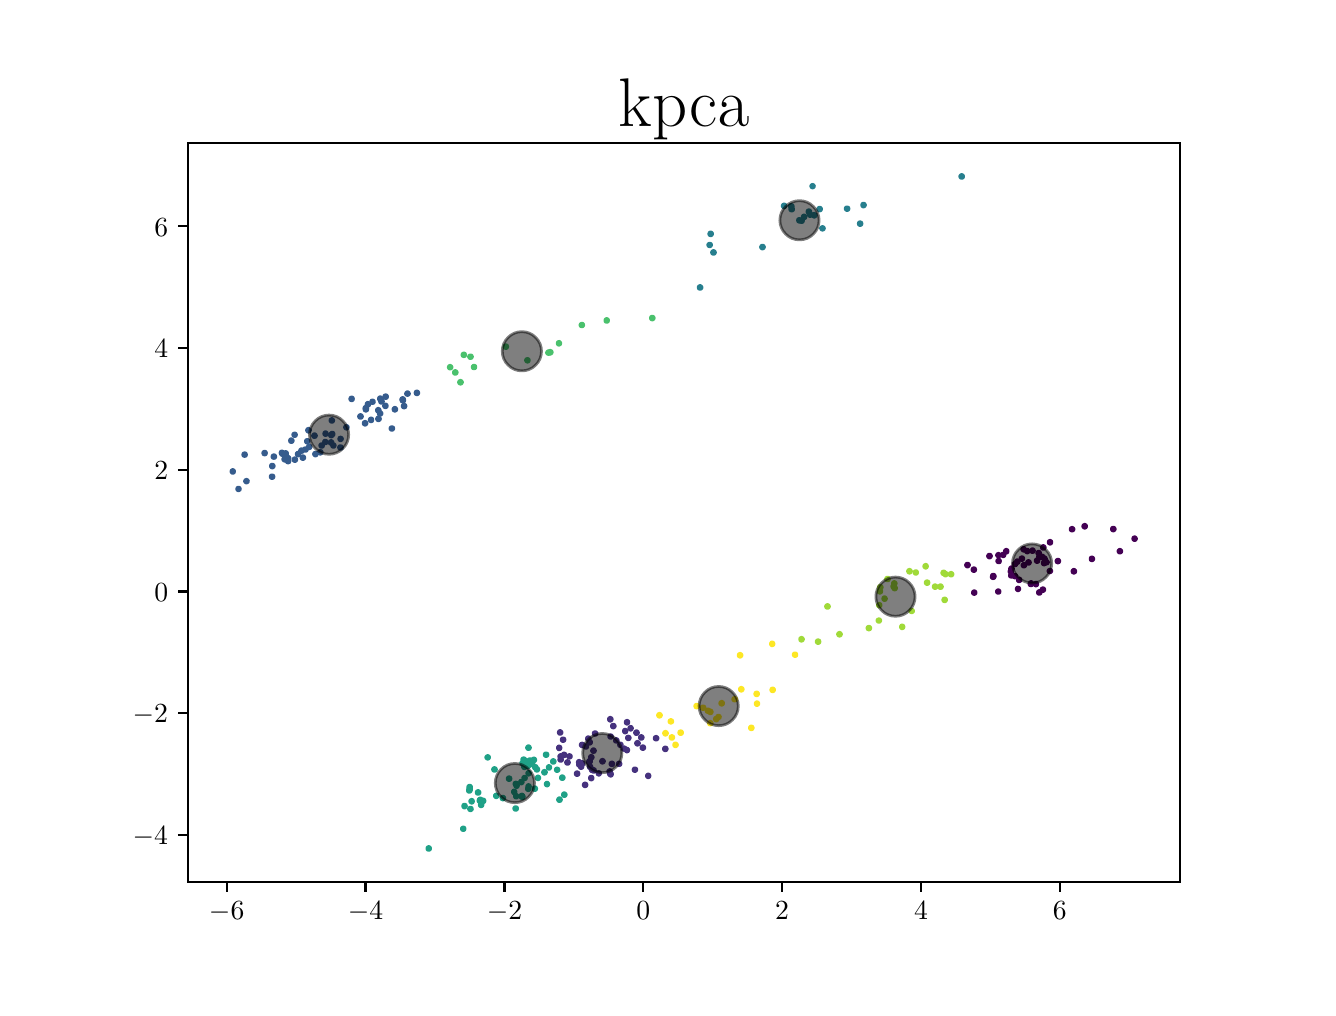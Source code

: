 \begingroup%
\makeatletter%
\begin{pgfpicture}%
\pgfpathrectangle{\pgfpointorigin}{\pgfqpoint{6.4in}{4.8in}}%
\pgfusepath{use as bounding box, clip}%
\begin{pgfscope}%
\pgfsetbuttcap%
\pgfsetmiterjoin%
\definecolor{currentfill}{rgb}{1.0,1.0,1.0}%
\pgfsetfillcolor{currentfill}%
\pgfsetlinewidth{0.0pt}%
\definecolor{currentstroke}{rgb}{1.0,1.0,1.0}%
\pgfsetstrokecolor{currentstroke}%
\pgfsetdash{}{0pt}%
\pgfpathmoveto{\pgfqpoint{0.0in}{0.0in}}%
\pgfpathlineto{\pgfqpoint{6.4in}{0.0in}}%
\pgfpathlineto{\pgfqpoint{6.4in}{4.8in}}%
\pgfpathlineto{\pgfqpoint{0.0in}{4.8in}}%
\pgfpathclose%
\pgfusepath{fill}%
\end{pgfscope}%
\begin{pgfscope}%
\pgfsetbuttcap%
\pgfsetmiterjoin%
\definecolor{currentfill}{rgb}{1.0,1.0,1.0}%
\pgfsetfillcolor{currentfill}%
\pgfsetlinewidth{0.0pt}%
\definecolor{currentstroke}{rgb}{0.0,0.0,0.0}%
\pgfsetstrokecolor{currentstroke}%
\pgfsetstrokeopacity{0.0}%
\pgfsetdash{}{0pt}%
\pgfpathmoveto{\pgfqpoint{0.8in}{0.528in}}%
\pgfpathlineto{\pgfqpoint{5.76in}{0.528in}}%
\pgfpathlineto{\pgfqpoint{5.76in}{4.224in}}%
\pgfpathlineto{\pgfqpoint{0.8in}{4.224in}}%
\pgfpathclose%
\pgfusepath{fill}%
\end{pgfscope}%
\begin{pgfscope}%
\pgfpathrectangle{\pgfqpoint{0.8in}{0.528in}}{\pgfqpoint{4.96in}{3.696in}}%
\pgfusepath{clip}%
\pgfsetbuttcap%
\pgfsetroundjoin%
\definecolor{currentfill}{rgb}{0.275,0.195,0.496}%
\pgfsetfillcolor{currentfill}%
\pgfsetlinewidth{1.004pt}%
\definecolor{currentstroke}{rgb}{0.275,0.195,0.496}%
\pgfsetstrokecolor{currentstroke}%
\pgfsetdash{}{0pt}%
\pgfpathmoveto{\pgfqpoint{2.912in}{1.062in}}%
\pgfpathcurveto{\pgfqpoint{2.915in}{1.062in}}{\pgfqpoint{2.917in}{1.063in}}{\pgfqpoint{2.919in}{1.065in}}%
\pgfpathcurveto{\pgfqpoint{2.921in}{1.067in}}{\pgfqpoint{2.922in}{1.069in}}{\pgfqpoint{2.922in}{1.072in}}%
\pgfpathcurveto{\pgfqpoint{2.922in}{1.075in}}{\pgfqpoint{2.921in}{1.077in}}{\pgfqpoint{2.919in}{1.079in}}%
\pgfpathcurveto{\pgfqpoint{2.917in}{1.081in}}{\pgfqpoint{2.915in}{1.082in}}{\pgfqpoint{2.912in}{1.082in}}%
\pgfpathcurveto{\pgfqpoint{2.91in}{1.082in}}{\pgfqpoint{2.907in}{1.081in}}{\pgfqpoint{2.905in}{1.079in}}%
\pgfpathcurveto{\pgfqpoint{2.903in}{1.077in}}{\pgfqpoint{2.902in}{1.075in}}{\pgfqpoint{2.902in}{1.072in}}%
\pgfpathcurveto{\pgfqpoint{2.902in}{1.069in}}{\pgfqpoint{2.903in}{1.067in}}{\pgfqpoint{2.905in}{1.065in}}%
\pgfpathcurveto{\pgfqpoint{2.907in}{1.063in}}{\pgfqpoint{2.91in}{1.062in}}{\pgfqpoint{2.912in}{1.062in}}%
\pgfpathclose%
\pgfusepath{stroke,fill}%
\end{pgfscope}%
\begin{pgfscope}%
\pgfpathrectangle{\pgfqpoint{0.8in}{0.528in}}{\pgfqpoint{4.96in}{3.696in}}%
\pgfusepath{clip}%
\pgfsetbuttcap%
\pgfsetroundjoin%
\definecolor{currentfill}{rgb}{0.212,0.36,0.552}%
\pgfsetfillcolor{currentfill}%
\pgfsetlinewidth{1.004pt}%
\definecolor{currentstroke}{rgb}{0.212,0.36,0.552}%
\pgfsetstrokecolor{currentstroke}%
\pgfsetdash{}{0pt}%
\pgfpathmoveto{\pgfqpoint{1.529in}{2.701in}}%
\pgfpathcurveto{\pgfqpoint{1.531in}{2.701in}}{\pgfqpoint{1.534in}{2.702in}}{\pgfqpoint{1.535in}{2.704in}}%
\pgfpathcurveto{\pgfqpoint{1.537in}{2.706in}}{\pgfqpoint{1.538in}{2.708in}}{\pgfqpoint{1.538in}{2.711in}}%
\pgfpathcurveto{\pgfqpoint{1.538in}{2.713in}}{\pgfqpoint{1.537in}{2.716in}}{\pgfqpoint{1.535in}{2.718in}}%
\pgfpathcurveto{\pgfqpoint{1.534in}{2.719in}}{\pgfqpoint{1.531in}{2.72in}}{\pgfqpoint{1.529in}{2.72in}}%
\pgfpathcurveto{\pgfqpoint{1.526in}{2.72in}}{\pgfqpoint{1.523in}{2.719in}}{\pgfqpoint{1.522in}{2.718in}}%
\pgfpathcurveto{\pgfqpoint{1.52in}{2.716in}}{\pgfqpoint{1.519in}{2.713in}}{\pgfqpoint{1.519in}{2.711in}}%
\pgfpathcurveto{\pgfqpoint{1.519in}{2.708in}}{\pgfqpoint{1.52in}{2.706in}}{\pgfqpoint{1.522in}{2.704in}}%
\pgfpathcurveto{\pgfqpoint{1.523in}{2.702in}}{\pgfqpoint{1.526in}{2.701in}}{\pgfqpoint{1.529in}{2.701in}}%
\pgfpathclose%
\pgfusepath{stroke,fill}%
\end{pgfscope}%
\begin{pgfscope}%
\pgfpathrectangle{\pgfqpoint{0.8in}{0.528in}}{\pgfqpoint{4.96in}{3.696in}}%
\pgfusepath{clip}%
\pgfsetbuttcap%
\pgfsetroundjoin%
\definecolor{currentfill}{rgb}{0.122,0.633,0.53}%
\pgfsetfillcolor{currentfill}%
\pgfsetlinewidth{1.004pt}%
\definecolor{currentstroke}{rgb}{0.122,0.633,0.53}%
\pgfsetstrokecolor{currentstroke}%
\pgfsetdash{}{0pt}%
\pgfpathmoveto{\pgfqpoint{2.511in}{1.126in}}%
\pgfpathcurveto{\pgfqpoint{2.514in}{1.126in}}{\pgfqpoint{2.516in}{1.127in}}{\pgfqpoint{2.518in}{1.129in}}%
\pgfpathcurveto{\pgfqpoint{2.52in}{1.13in}}{\pgfqpoint{2.521in}{1.133in}}{\pgfqpoint{2.521in}{1.136in}}%
\pgfpathcurveto{\pgfqpoint{2.521in}{1.138in}}{\pgfqpoint{2.52in}{1.141in}}{\pgfqpoint{2.518in}{1.143in}}%
\pgfpathcurveto{\pgfqpoint{2.516in}{1.144in}}{\pgfqpoint{2.514in}{1.145in}}{\pgfqpoint{2.511in}{1.145in}}%
\pgfpathcurveto{\pgfqpoint{2.508in}{1.145in}}{\pgfqpoint{2.506in}{1.144in}}{\pgfqpoint{2.504in}{1.143in}}%
\pgfpathcurveto{\pgfqpoint{2.502in}{1.141in}}{\pgfqpoint{2.501in}{1.138in}}{\pgfqpoint{2.501in}{1.136in}}%
\pgfpathcurveto{\pgfqpoint{2.501in}{1.133in}}{\pgfqpoint{2.502in}{1.13in}}{\pgfqpoint{2.504in}{1.129in}}%
\pgfpathcurveto{\pgfqpoint{2.506in}{1.127in}}{\pgfqpoint{2.508in}{1.126in}}{\pgfqpoint{2.511in}{1.126in}}%
\pgfpathclose%
\pgfusepath{stroke,fill}%
\end{pgfscope}%
\begin{pgfscope}%
\pgfpathrectangle{\pgfqpoint{0.8in}{0.528in}}{\pgfqpoint{4.96in}{3.696in}}%
\pgfusepath{clip}%
\pgfsetbuttcap%
\pgfsetroundjoin%
\definecolor{currentfill}{rgb}{0.153,0.497,0.558}%
\pgfsetfillcolor{currentfill}%
\pgfsetlinewidth{1.004pt}%
\definecolor{currentstroke}{rgb}{0.153,0.497,0.558}%
\pgfsetstrokecolor{currentstroke}%
\pgfsetdash{}{0pt}%
\pgfpathmoveto{\pgfqpoint{3.41in}{3.704in}}%
\pgfpathcurveto{\pgfqpoint{3.412in}{3.704in}}{\pgfqpoint{3.415in}{3.705in}}{\pgfqpoint{3.417in}{3.707in}}%
\pgfpathcurveto{\pgfqpoint{3.419in}{3.708in}}{\pgfqpoint{3.42in}{3.711in}}{\pgfqpoint{3.42in}{3.714in}}%
\pgfpathcurveto{\pgfqpoint{3.42in}{3.716in}}{\pgfqpoint{3.419in}{3.719in}}{\pgfqpoint{3.417in}{3.72in}}%
\pgfpathcurveto{\pgfqpoint{3.415in}{3.722in}}{\pgfqpoint{3.412in}{3.723in}}{\pgfqpoint{3.41in}{3.723in}}%
\pgfpathcurveto{\pgfqpoint{3.407in}{3.723in}}{\pgfqpoint{3.405in}{3.722in}}{\pgfqpoint{3.403in}{3.72in}}%
\pgfpathcurveto{\pgfqpoint{3.401in}{3.719in}}{\pgfqpoint{3.4in}{3.716in}}{\pgfqpoint{3.4in}{3.714in}}%
\pgfpathcurveto{\pgfqpoint{3.4in}{3.711in}}{\pgfqpoint{3.401in}{3.708in}}{\pgfqpoint{3.403in}{3.707in}}%
\pgfpathcurveto{\pgfqpoint{3.405in}{3.705in}}{\pgfqpoint{3.407in}{3.704in}}{\pgfqpoint{3.41in}{3.704in}}%
\pgfpathclose%
\pgfusepath{stroke,fill}%
\end{pgfscope}%
\begin{pgfscope}%
\pgfpathrectangle{\pgfqpoint{0.8in}{0.528in}}{\pgfqpoint{4.96in}{3.696in}}%
\pgfusepath{clip}%
\pgfsetbuttcap%
\pgfsetroundjoin%
\definecolor{currentfill}{rgb}{0.275,0.195,0.496}%
\pgfsetfillcolor{currentfill}%
\pgfsetlinewidth{1.004pt}%
\definecolor{currentstroke}{rgb}{0.275,0.195,0.496}%
\pgfsetstrokecolor{currentstroke}%
\pgfsetdash{}{0pt}%
\pgfpathmoveto{\pgfqpoint{3.068in}{1.241in}}%
\pgfpathcurveto{\pgfqpoint{3.07in}{1.241in}}{\pgfqpoint{3.073in}{1.242in}}{\pgfqpoint{3.075in}{1.244in}}%
\pgfpathcurveto{\pgfqpoint{3.077in}{1.246in}}{\pgfqpoint{3.078in}{1.248in}}{\pgfqpoint{3.078in}{1.251in}}%
\pgfpathcurveto{\pgfqpoint{3.078in}{1.254in}}{\pgfqpoint{3.077in}{1.256in}}{\pgfqpoint{3.075in}{1.258in}}%
\pgfpathcurveto{\pgfqpoint{3.073in}{1.26in}}{\pgfqpoint{3.07in}{1.261in}}{\pgfqpoint{3.068in}{1.261in}}%
\pgfpathcurveto{\pgfqpoint{3.065in}{1.261in}}{\pgfqpoint{3.063in}{1.26in}}{\pgfqpoint{3.061in}{1.258in}}%
\pgfpathcurveto{\pgfqpoint{3.059in}{1.256in}}{\pgfqpoint{3.058in}{1.254in}}{\pgfqpoint{3.058in}{1.251in}}%
\pgfpathcurveto{\pgfqpoint{3.058in}{1.248in}}{\pgfqpoint{3.059in}{1.246in}}{\pgfqpoint{3.061in}{1.244in}}%
\pgfpathcurveto{\pgfqpoint{3.063in}{1.242in}}{\pgfqpoint{3.065in}{1.241in}}{\pgfqpoint{3.068in}{1.241in}}%
\pgfpathclose%
\pgfusepath{stroke,fill}%
\end{pgfscope}%
\begin{pgfscope}%
\pgfpathrectangle{\pgfqpoint{0.8in}{0.528in}}{\pgfqpoint{4.96in}{3.696in}}%
\pgfusepath{clip}%
\pgfsetbuttcap%
\pgfsetroundjoin%
\definecolor{currentfill}{rgb}{0.212,0.36,0.552}%
\pgfsetfillcolor{currentfill}%
\pgfsetlinewidth{1.004pt}%
\definecolor{currentstroke}{rgb}{0.212,0.36,0.552}%
\pgfsetstrokecolor{currentstroke}%
\pgfsetdash{}{0pt}%
\pgfpathmoveto{\pgfqpoint{1.899in}{2.961in}}%
\pgfpathcurveto{\pgfqpoint{1.902in}{2.961in}}{\pgfqpoint{1.904in}{2.962in}}{\pgfqpoint{1.906in}{2.963in}}%
\pgfpathcurveto{\pgfqpoint{1.908in}{2.965in}}{\pgfqpoint{1.909in}{2.968in}}{\pgfqpoint{1.909in}{2.97in}}%
\pgfpathcurveto{\pgfqpoint{1.909in}{2.973in}}{\pgfqpoint{1.908in}{2.975in}}{\pgfqpoint{1.906in}{2.977in}}%
\pgfpathcurveto{\pgfqpoint{1.904in}{2.979in}}{\pgfqpoint{1.902in}{2.98in}}{\pgfqpoint{1.899in}{2.98in}}%
\pgfpathcurveto{\pgfqpoint{1.896in}{2.98in}}{\pgfqpoint{1.894in}{2.979in}}{\pgfqpoint{1.892in}{2.977in}}%
\pgfpathcurveto{\pgfqpoint{1.89in}{2.975in}}{\pgfqpoint{1.889in}{2.973in}}{\pgfqpoint{1.889in}{2.97in}}%
\pgfpathcurveto{\pgfqpoint{1.889in}{2.968in}}{\pgfqpoint{1.89in}{2.965in}}{\pgfqpoint{1.892in}{2.963in}}%
\pgfpathcurveto{\pgfqpoint{1.894in}{2.962in}}{\pgfqpoint{1.896in}{2.961in}}{\pgfqpoint{1.899in}{2.961in}}%
\pgfpathclose%
\pgfusepath{stroke,fill}%
\end{pgfscope}%
\begin{pgfscope}%
\pgfpathrectangle{\pgfqpoint{0.8in}{0.528in}}{\pgfqpoint{4.96in}{3.696in}}%
\pgfusepath{clip}%
\pgfsetbuttcap%
\pgfsetroundjoin%
\definecolor{currentfill}{rgb}{0.122,0.633,0.53}%
\pgfsetfillcolor{currentfill}%
\pgfsetlinewidth{1.004pt}%
\definecolor{currentstroke}{rgb}{0.122,0.633,0.53}%
\pgfsetstrokecolor{currentstroke}%
\pgfsetdash{}{0pt}%
\pgfpathmoveto{\pgfqpoint{2.538in}{1.092in}}%
\pgfpathcurveto{\pgfqpoint{2.54in}{1.092in}}{\pgfqpoint{2.543in}{1.093in}}{\pgfqpoint{2.545in}{1.095in}}%
\pgfpathcurveto{\pgfqpoint{2.547in}{1.097in}}{\pgfqpoint{2.548in}{1.099in}}{\pgfqpoint{2.548in}{1.102in}}%
\pgfpathcurveto{\pgfqpoint{2.548in}{1.105in}}{\pgfqpoint{2.547in}{1.107in}}{\pgfqpoint{2.545in}{1.109in}}%
\pgfpathcurveto{\pgfqpoint{2.543in}{1.111in}}{\pgfqpoint{2.54in}{1.112in}}{\pgfqpoint{2.538in}{1.112in}}%
\pgfpathcurveto{\pgfqpoint{2.535in}{1.112in}}{\pgfqpoint{2.533in}{1.111in}}{\pgfqpoint{2.531in}{1.109in}}%
\pgfpathcurveto{\pgfqpoint{2.529in}{1.107in}}{\pgfqpoint{2.528in}{1.105in}}{\pgfqpoint{2.528in}{1.102in}}%
\pgfpathcurveto{\pgfqpoint{2.528in}{1.099in}}{\pgfqpoint{2.529in}{1.097in}}{\pgfqpoint{2.531in}{1.095in}}%
\pgfpathcurveto{\pgfqpoint{2.533in}{1.093in}}{\pgfqpoint{2.535in}{1.092in}}{\pgfqpoint{2.538in}{1.092in}}%
\pgfpathclose%
\pgfusepath{stroke,fill}%
\end{pgfscope}%
\begin{pgfscope}%
\pgfpathrectangle{\pgfqpoint{0.8in}{0.528in}}{\pgfqpoint{4.96in}{3.696in}}%
\pgfusepath{clip}%
\pgfsetbuttcap%
\pgfsetroundjoin%
\definecolor{currentfill}{rgb}{0.122,0.633,0.53}%
\pgfsetfillcolor{currentfill}%
\pgfsetlinewidth{1.004pt}%
\definecolor{currentstroke}{rgb}{0.122,0.633,0.53}%
\pgfsetstrokecolor{currentstroke}%
\pgfsetdash{}{0pt}%
\pgfpathmoveto{\pgfqpoint{2.48in}{1.131in}}%
\pgfpathcurveto{\pgfqpoint{2.482in}{1.131in}}{\pgfqpoint{2.485in}{1.132in}}{\pgfqpoint{2.487in}{1.134in}}%
\pgfpathcurveto{\pgfqpoint{2.489in}{1.135in}}{\pgfqpoint{2.49in}{1.138in}}{\pgfqpoint{2.49in}{1.141in}}%
\pgfpathcurveto{\pgfqpoint{2.49in}{1.143in}}{\pgfqpoint{2.489in}{1.146in}}{\pgfqpoint{2.487in}{1.147in}}%
\pgfpathcurveto{\pgfqpoint{2.485in}{1.149in}}{\pgfqpoint{2.482in}{1.15in}}{\pgfqpoint{2.48in}{1.15in}}%
\pgfpathcurveto{\pgfqpoint{2.477in}{1.15in}}{\pgfqpoint{2.475in}{1.149in}}{\pgfqpoint{2.473in}{1.147in}}%
\pgfpathcurveto{\pgfqpoint{2.471in}{1.146in}}{\pgfqpoint{2.47in}{1.143in}}{\pgfqpoint{2.47in}{1.141in}}%
\pgfpathcurveto{\pgfqpoint{2.47in}{1.138in}}{\pgfqpoint{2.471in}{1.135in}}{\pgfqpoint{2.473in}{1.134in}}%
\pgfpathcurveto{\pgfqpoint{2.475in}{1.132in}}{\pgfqpoint{2.477in}{1.131in}}{\pgfqpoint{2.48in}{1.131in}}%
\pgfpathclose%
\pgfusepath{stroke,fill}%
\end{pgfscope}%
\begin{pgfscope}%
\pgfpathrectangle{\pgfqpoint{0.8in}{0.528in}}{\pgfqpoint{4.96in}{3.696in}}%
\pgfusepath{clip}%
\pgfsetbuttcap%
\pgfsetroundjoin%
\definecolor{currentfill}{rgb}{0.122,0.633,0.53}%
\pgfsetfillcolor{currentfill}%
\pgfsetlinewidth{1.004pt}%
\definecolor{currentstroke}{rgb}{0.122,0.633,0.53}%
\pgfsetstrokecolor{currentstroke}%
\pgfsetdash{}{0pt}%
\pgfpathmoveto{\pgfqpoint{2.334in}{1.081in}}%
\pgfpathcurveto{\pgfqpoint{2.337in}{1.081in}}{\pgfqpoint{2.339in}{1.082in}}{\pgfqpoint{2.341in}{1.084in}}%
\pgfpathcurveto{\pgfqpoint{2.343in}{1.086in}}{\pgfqpoint{2.344in}{1.088in}}{\pgfqpoint{2.344in}{1.091in}}%
\pgfpathcurveto{\pgfqpoint{2.344in}{1.094in}}{\pgfqpoint{2.343in}{1.096in}}{\pgfqpoint{2.341in}{1.098in}}%
\pgfpathcurveto{\pgfqpoint{2.339in}{1.1in}}{\pgfqpoint{2.337in}{1.101in}}{\pgfqpoint{2.334in}{1.101in}}%
\pgfpathcurveto{\pgfqpoint{2.332in}{1.101in}}{\pgfqpoint{2.329in}{1.1in}}{\pgfqpoint{2.327in}{1.098in}}%
\pgfpathcurveto{\pgfqpoint{2.325in}{1.096in}}{\pgfqpoint{2.324in}{1.094in}}{\pgfqpoint{2.324in}{1.091in}}%
\pgfpathcurveto{\pgfqpoint{2.324in}{1.088in}}{\pgfqpoint{2.325in}{1.086in}}{\pgfqpoint{2.327in}{1.084in}}%
\pgfpathcurveto{\pgfqpoint{2.329in}{1.082in}}{\pgfqpoint{2.332in}{1.081in}}{\pgfqpoint{2.334in}{1.081in}}%
\pgfpathclose%
\pgfusepath{stroke,fill}%
\end{pgfscope}%
\begin{pgfscope}%
\pgfpathrectangle{\pgfqpoint{0.8in}{0.528in}}{\pgfqpoint{4.96in}{3.696in}}%
\pgfusepath{clip}%
\pgfsetbuttcap%
\pgfsetroundjoin%
\definecolor{currentfill}{rgb}{0.275,0.195,0.496}%
\pgfsetfillcolor{currentfill}%
\pgfsetlinewidth{1.004pt}%
\definecolor{currentstroke}{rgb}{0.275,0.195,0.496}%
\pgfsetstrokecolor{currentstroke}%
\pgfsetdash{}{0pt}%
\pgfpathmoveto{\pgfqpoint{2.837in}{1.261in}}%
\pgfpathcurveto{\pgfqpoint{2.839in}{1.261in}}{\pgfqpoint{2.842in}{1.262in}}{\pgfqpoint{2.844in}{1.264in}}%
\pgfpathcurveto{\pgfqpoint{2.846in}{1.266in}}{\pgfqpoint{2.847in}{1.268in}}{\pgfqpoint{2.847in}{1.271in}}%
\pgfpathcurveto{\pgfqpoint{2.847in}{1.273in}}{\pgfqpoint{2.846in}{1.276in}}{\pgfqpoint{2.844in}{1.278in}}%
\pgfpathcurveto{\pgfqpoint{2.842in}{1.279in}}{\pgfqpoint{2.839in}{1.28in}}{\pgfqpoint{2.837in}{1.28in}}%
\pgfpathcurveto{\pgfqpoint{2.834in}{1.28in}}{\pgfqpoint{2.832in}{1.279in}}{\pgfqpoint{2.83in}{1.278in}}%
\pgfpathcurveto{\pgfqpoint{2.828in}{1.276in}}{\pgfqpoint{2.827in}{1.273in}}{\pgfqpoint{2.827in}{1.271in}}%
\pgfpathcurveto{\pgfqpoint{2.827in}{1.268in}}{\pgfqpoint{2.828in}{1.266in}}{\pgfqpoint{2.83in}{1.264in}}%
\pgfpathcurveto{\pgfqpoint{2.832in}{1.262in}}{\pgfqpoint{2.834in}{1.261in}}{\pgfqpoint{2.837in}{1.261in}}%
\pgfpathclose%
\pgfusepath{stroke,fill}%
\end{pgfscope}%
\begin{pgfscope}%
\pgfpathrectangle{\pgfqpoint{0.8in}{0.528in}}{\pgfqpoint{4.96in}{3.696in}}%
\pgfusepath{clip}%
\pgfsetbuttcap%
\pgfsetroundjoin%
\definecolor{currentfill}{rgb}{0.212,0.36,0.552}%
\pgfsetfillcolor{currentfill}%
\pgfsetlinewidth{1.004pt}%
\definecolor{currentstroke}{rgb}{0.212,0.36,0.552}%
\pgfsetstrokecolor{currentstroke}%
\pgfsetdash{}{0pt}%
\pgfpathmoveto{\pgfqpoint{1.231in}{2.646in}}%
\pgfpathcurveto{\pgfqpoint{1.233in}{2.646in}}{\pgfqpoint{1.236in}{2.647in}}{\pgfqpoint{1.238in}{2.648in}}%
\pgfpathcurveto{\pgfqpoint{1.24in}{2.65in}}{\pgfqpoint{1.241in}{2.653in}}{\pgfqpoint{1.241in}{2.655in}}%
\pgfpathcurveto{\pgfqpoint{1.241in}{2.658in}}{\pgfqpoint{1.24in}{2.66in}}{\pgfqpoint{1.238in}{2.662in}}%
\pgfpathcurveto{\pgfqpoint{1.236in}{2.664in}}{\pgfqpoint{1.233in}{2.665in}}{\pgfqpoint{1.231in}{2.665in}}%
\pgfpathcurveto{\pgfqpoint{1.228in}{2.665in}}{\pgfqpoint{1.226in}{2.664in}}{\pgfqpoint{1.224in}{2.662in}}%
\pgfpathcurveto{\pgfqpoint{1.222in}{2.66in}}{\pgfqpoint{1.221in}{2.658in}}{\pgfqpoint{1.221in}{2.655in}}%
\pgfpathcurveto{\pgfqpoint{1.221in}{2.653in}}{\pgfqpoint{1.222in}{2.65in}}{\pgfqpoint{1.224in}{2.648in}}%
\pgfpathcurveto{\pgfqpoint{1.226in}{2.647in}}{\pgfqpoint{1.228in}{2.646in}}{\pgfqpoint{1.231in}{2.646in}}%
\pgfpathclose%
\pgfusepath{stroke,fill}%
\end{pgfscope}%
\begin{pgfscope}%
\pgfpathrectangle{\pgfqpoint{0.8in}{0.528in}}{\pgfqpoint{4.96in}{3.696in}}%
\pgfusepath{clip}%
\pgfsetbuttcap%
\pgfsetroundjoin%
\definecolor{currentfill}{rgb}{0.122,0.633,0.53}%
\pgfsetfillcolor{currentfill}%
\pgfsetlinewidth{1.004pt}%
\definecolor{currentstroke}{rgb}{0.122,0.633,0.53}%
\pgfsetstrokecolor{currentstroke}%
\pgfsetdash{}{0pt}%
\pgfpathmoveto{\pgfqpoint{2.51in}{1.106in}}%
\pgfpathcurveto{\pgfqpoint{2.513in}{1.106in}}{\pgfqpoint{2.515in}{1.108in}}{\pgfqpoint{2.517in}{1.109in}}%
\pgfpathcurveto{\pgfqpoint{2.519in}{1.111in}}{\pgfqpoint{2.52in}{1.114in}}{\pgfqpoint{2.52in}{1.116in}}%
\pgfpathcurveto{\pgfqpoint{2.52in}{1.119in}}{\pgfqpoint{2.519in}{1.121in}}{\pgfqpoint{2.517in}{1.123in}}%
\pgfpathcurveto{\pgfqpoint{2.515in}{1.125in}}{\pgfqpoint{2.513in}{1.126in}}{\pgfqpoint{2.51in}{1.126in}}%
\pgfpathcurveto{\pgfqpoint{2.508in}{1.126in}}{\pgfqpoint{2.505in}{1.125in}}{\pgfqpoint{2.503in}{1.123in}}%
\pgfpathcurveto{\pgfqpoint{2.502in}{1.121in}}{\pgfqpoint{2.501in}{1.119in}}{\pgfqpoint{2.501in}{1.116in}}%
\pgfpathcurveto{\pgfqpoint{2.501in}{1.114in}}{\pgfqpoint{2.502in}{1.111in}}{\pgfqpoint{2.503in}{1.109in}}%
\pgfpathcurveto{\pgfqpoint{2.505in}{1.108in}}{\pgfqpoint{2.508in}{1.106in}}{\pgfqpoint{2.51in}{1.106in}}%
\pgfpathclose%
\pgfusepath{stroke,fill}%
\end{pgfscope}%
\begin{pgfscope}%
\pgfpathrectangle{\pgfqpoint{0.8in}{0.528in}}{\pgfqpoint{4.96in}{3.696in}}%
\pgfusepath{clip}%
\pgfsetbuttcap%
\pgfsetroundjoin%
\definecolor{currentfill}{rgb}{0.627,0.855,0.223}%
\pgfsetfillcolor{currentfill}%
\pgfsetlinewidth{1.004pt}%
\definecolor{currentstroke}{rgb}{0.627,0.855,0.223}%
\pgfsetstrokecolor{currentstroke}%
\pgfsetdash{}{0pt}%
\pgfpathmoveto{\pgfqpoint{4.059in}{1.757in}}%
\pgfpathcurveto{\pgfqpoint{4.062in}{1.757in}}{\pgfqpoint{4.064in}{1.758in}}{\pgfqpoint{4.066in}{1.76in}}%
\pgfpathcurveto{\pgfqpoint{4.068in}{1.762in}}{\pgfqpoint{4.069in}{1.764in}}{\pgfqpoint{4.069in}{1.767in}}%
\pgfpathcurveto{\pgfqpoint{4.069in}{1.77in}}{\pgfqpoint{4.068in}{1.772in}}{\pgfqpoint{4.066in}{1.774in}}%
\pgfpathcurveto{\pgfqpoint{4.064in}{1.776in}}{\pgfqpoint{4.062in}{1.777in}}{\pgfqpoint{4.059in}{1.777in}}%
\pgfpathcurveto{\pgfqpoint{4.057in}{1.777in}}{\pgfqpoint{4.054in}{1.776in}}{\pgfqpoint{4.052in}{1.774in}}%
\pgfpathcurveto{\pgfqpoint{4.05in}{1.772in}}{\pgfqpoint{4.049in}{1.77in}}{\pgfqpoint{4.049in}{1.767in}}%
\pgfpathcurveto{\pgfqpoint{4.049in}{1.764in}}{\pgfqpoint{4.05in}{1.762in}}{\pgfqpoint{4.052in}{1.76in}}%
\pgfpathcurveto{\pgfqpoint{4.054in}{1.758in}}{\pgfqpoint{4.057in}{1.757in}}{\pgfqpoint{4.059in}{1.757in}}%
\pgfpathclose%
\pgfusepath{stroke,fill}%
\end{pgfscope}%
\begin{pgfscope}%
\pgfpathrectangle{\pgfqpoint{0.8in}{0.528in}}{\pgfqpoint{4.96in}{3.696in}}%
\pgfusepath{clip}%
\pgfsetbuttcap%
\pgfsetroundjoin%
\definecolor{currentfill}{rgb}{0.212,0.36,0.552}%
\pgfsetfillcolor{currentfill}%
\pgfsetlinewidth{1.004pt}%
\definecolor{currentstroke}{rgb}{0.212,0.36,0.552}%
\pgfsetstrokecolor{currentstroke}%
\pgfsetdash{}{0pt}%
\pgfpathmoveto{\pgfqpoint{1.222in}{2.545in}}%
\pgfpathcurveto{\pgfqpoint{1.224in}{2.545in}}{\pgfqpoint{1.227in}{2.546in}}{\pgfqpoint{1.229in}{2.548in}}%
\pgfpathcurveto{\pgfqpoint{1.23in}{2.549in}}{\pgfqpoint{1.232in}{2.552in}}{\pgfqpoint{1.232in}{2.555in}}%
\pgfpathcurveto{\pgfqpoint{1.232in}{2.557in}}{\pgfqpoint{1.23in}{2.56in}}{\pgfqpoint{1.229in}{2.562in}}%
\pgfpathcurveto{\pgfqpoint{1.227in}{2.563in}}{\pgfqpoint{1.224in}{2.564in}}{\pgfqpoint{1.222in}{2.564in}}%
\pgfpathcurveto{\pgfqpoint{1.219in}{2.564in}}{\pgfqpoint{1.217in}{2.563in}}{\pgfqpoint{1.215in}{2.562in}}%
\pgfpathcurveto{\pgfqpoint{1.213in}{2.56in}}{\pgfqpoint{1.212in}{2.557in}}{\pgfqpoint{1.212in}{2.555in}}%
\pgfpathcurveto{\pgfqpoint{1.212in}{2.552in}}{\pgfqpoint{1.213in}{2.549in}}{\pgfqpoint{1.215in}{2.548in}}%
\pgfpathcurveto{\pgfqpoint{1.217in}{2.546in}}{\pgfqpoint{1.219in}{2.545in}}{\pgfqpoint{1.222in}{2.545in}}%
\pgfpathclose%
\pgfusepath{stroke,fill}%
\end{pgfscope}%
\begin{pgfscope}%
\pgfpathrectangle{\pgfqpoint{0.8in}{0.528in}}{\pgfqpoint{4.96in}{3.696in}}%
\pgfusepath{clip}%
\pgfsetbuttcap%
\pgfsetroundjoin%
\definecolor{currentfill}{rgb}{0.212,0.36,0.552}%
\pgfsetfillcolor{currentfill}%
\pgfsetlinewidth{1.004pt}%
\definecolor{currentstroke}{rgb}{0.212,0.36,0.552}%
\pgfsetstrokecolor{currentstroke}%
\pgfsetdash{}{0pt}%
\pgfpathmoveto{\pgfqpoint{1.518in}{2.753in}}%
\pgfpathcurveto{\pgfqpoint{1.52in}{2.753in}}{\pgfqpoint{1.523in}{2.754in}}{\pgfqpoint{1.524in}{2.756in}}%
\pgfpathcurveto{\pgfqpoint{1.526in}{2.758in}}{\pgfqpoint{1.527in}{2.761in}}{\pgfqpoint{1.527in}{2.763in}}%
\pgfpathcurveto{\pgfqpoint{1.527in}{2.766in}}{\pgfqpoint{1.526in}{2.768in}}{\pgfqpoint{1.524in}{2.77in}}%
\pgfpathcurveto{\pgfqpoint{1.523in}{2.772in}}{\pgfqpoint{1.52in}{2.773in}}{\pgfqpoint{1.518in}{2.773in}}%
\pgfpathcurveto{\pgfqpoint{1.515in}{2.773in}}{\pgfqpoint{1.512in}{2.772in}}{\pgfqpoint{1.511in}{2.77in}}%
\pgfpathcurveto{\pgfqpoint{1.509in}{2.768in}}{\pgfqpoint{1.508in}{2.766in}}{\pgfqpoint{1.508in}{2.763in}}%
\pgfpathcurveto{\pgfqpoint{1.508in}{2.761in}}{\pgfqpoint{1.509in}{2.758in}}{\pgfqpoint{1.511in}{2.756in}}%
\pgfpathcurveto{\pgfqpoint{1.512in}{2.754in}}{\pgfqpoint{1.515in}{2.753in}}{\pgfqpoint{1.518in}{2.753in}}%
\pgfpathclose%
\pgfusepath{stroke,fill}%
\end{pgfscope}%
\begin{pgfscope}%
\pgfpathrectangle{\pgfqpoint{0.8in}{0.528in}}{\pgfqpoint{4.96in}{3.696in}}%
\pgfusepath{clip}%
\pgfsetbuttcap%
\pgfsetroundjoin%
\definecolor{currentfill}{rgb}{0.212,0.36,0.552}%
\pgfsetfillcolor{currentfill}%
\pgfsetlinewidth{1.004pt}%
\definecolor{currentstroke}{rgb}{0.212,0.36,0.552}%
\pgfsetstrokecolor{currentstroke}%
\pgfsetdash{}{0pt}%
\pgfpathmoveto{\pgfqpoint{1.185in}{2.663in}}%
\pgfpathcurveto{\pgfqpoint{1.187in}{2.663in}}{\pgfqpoint{1.19in}{2.664in}}{\pgfqpoint{1.192in}{2.666in}}%
\pgfpathcurveto{\pgfqpoint{1.193in}{2.668in}}{\pgfqpoint{1.194in}{2.67in}}{\pgfqpoint{1.194in}{2.673in}}%
\pgfpathcurveto{\pgfqpoint{1.194in}{2.676in}}{\pgfqpoint{1.193in}{2.678in}}{\pgfqpoint{1.192in}{2.68in}}%
\pgfpathcurveto{\pgfqpoint{1.19in}{2.682in}}{\pgfqpoint{1.187in}{2.683in}}{\pgfqpoint{1.185in}{2.683in}}%
\pgfpathcurveto{\pgfqpoint{1.182in}{2.683in}}{\pgfqpoint{1.179in}{2.682in}}{\pgfqpoint{1.178in}{2.68in}}%
\pgfpathcurveto{\pgfqpoint{1.176in}{2.678in}}{\pgfqpoint{1.175in}{2.676in}}{\pgfqpoint{1.175in}{2.673in}}%
\pgfpathcurveto{\pgfqpoint{1.175in}{2.67in}}{\pgfqpoint{1.176in}{2.668in}}{\pgfqpoint{1.178in}{2.666in}}%
\pgfpathcurveto{\pgfqpoint{1.179in}{2.664in}}{\pgfqpoint{1.182in}{2.663in}}{\pgfqpoint{1.185in}{2.663in}}%
\pgfpathclose%
\pgfusepath{stroke,fill}%
\end{pgfscope}%
\begin{pgfscope}%
\pgfpathrectangle{\pgfqpoint{0.8in}{0.528in}}{\pgfqpoint{4.96in}{3.696in}}%
\pgfusepath{clip}%
\pgfsetbuttcap%
\pgfsetroundjoin%
\definecolor{currentfill}{rgb}{0.212,0.36,0.552}%
\pgfsetfillcolor{currentfill}%
\pgfsetlinewidth{1.004pt}%
\definecolor{currentstroke}{rgb}{0.212,0.36,0.552}%
\pgfsetstrokecolor{currentstroke}%
\pgfsetdash{}{0pt}%
\pgfpathmoveto{\pgfqpoint{1.763in}{2.935in}}%
\pgfpathcurveto{\pgfqpoint{1.766in}{2.935in}}{\pgfqpoint{1.768in}{2.936in}}{\pgfqpoint{1.77in}{2.938in}}%
\pgfpathcurveto{\pgfqpoint{1.772in}{2.94in}}{\pgfqpoint{1.773in}{2.942in}}{\pgfqpoint{1.773in}{2.945in}}%
\pgfpathcurveto{\pgfqpoint{1.773in}{2.947in}}{\pgfqpoint{1.772in}{2.95in}}{\pgfqpoint{1.77in}{2.952in}}%
\pgfpathcurveto{\pgfqpoint{1.768in}{2.954in}}{\pgfqpoint{1.766in}{2.955in}}{\pgfqpoint{1.763in}{2.955in}}%
\pgfpathcurveto{\pgfqpoint{1.76in}{2.955in}}{\pgfqpoint{1.758in}{2.954in}}{\pgfqpoint{1.756in}{2.952in}}%
\pgfpathcurveto{\pgfqpoint{1.754in}{2.95in}}{\pgfqpoint{1.753in}{2.947in}}{\pgfqpoint{1.753in}{2.945in}}%
\pgfpathcurveto{\pgfqpoint{1.753in}{2.942in}}{\pgfqpoint{1.754in}{2.94in}}{\pgfqpoint{1.756in}{2.938in}}%
\pgfpathcurveto{\pgfqpoint{1.758in}{2.936in}}{\pgfqpoint{1.76in}{2.935in}}{\pgfqpoint{1.763in}{2.935in}}%
\pgfpathclose%
\pgfusepath{stroke,fill}%
\end{pgfscope}%
\begin{pgfscope}%
\pgfpathrectangle{\pgfqpoint{0.8in}{0.528in}}{\pgfqpoint{4.96in}{3.696in}}%
\pgfusepath{clip}%
\pgfsetbuttcap%
\pgfsetroundjoin%
\definecolor{currentfill}{rgb}{0.275,0.195,0.496}%
\pgfsetfillcolor{currentfill}%
\pgfsetlinewidth{1.004pt}%
\definecolor{currentstroke}{rgb}{0.275,0.195,0.496}%
\pgfsetstrokecolor{currentstroke}%
\pgfsetdash{}{0pt}%
\pgfpathmoveto{\pgfqpoint{2.81in}{1.217in}}%
\pgfpathcurveto{\pgfqpoint{2.812in}{1.217in}}{\pgfqpoint{2.815in}{1.218in}}{\pgfqpoint{2.817in}{1.22in}}%
\pgfpathcurveto{\pgfqpoint{2.819in}{1.222in}}{\pgfqpoint{2.82in}{1.225in}}{\pgfqpoint{2.82in}{1.227in}}%
\pgfpathcurveto{\pgfqpoint{2.82in}{1.23in}}{\pgfqpoint{2.819in}{1.232in}}{\pgfqpoint{2.817in}{1.234in}}%
\pgfpathcurveto{\pgfqpoint{2.815in}{1.236in}}{\pgfqpoint{2.812in}{1.237in}}{\pgfqpoint{2.81in}{1.237in}}%
\pgfpathcurveto{\pgfqpoint{2.807in}{1.237in}}{\pgfqpoint{2.805in}{1.236in}}{\pgfqpoint{2.803in}{1.234in}}%
\pgfpathcurveto{\pgfqpoint{2.801in}{1.232in}}{\pgfqpoint{2.8in}{1.23in}}{\pgfqpoint{2.8in}{1.227in}}%
\pgfpathcurveto{\pgfqpoint{2.8in}{1.225in}}{\pgfqpoint{2.801in}{1.222in}}{\pgfqpoint{2.803in}{1.22in}}%
\pgfpathcurveto{\pgfqpoint{2.805in}{1.218in}}{\pgfqpoint{2.807in}{1.217in}}{\pgfqpoint{2.81in}{1.217in}}%
\pgfpathclose%
\pgfusepath{stroke,fill}%
\end{pgfscope}%
\begin{pgfscope}%
\pgfpathrectangle{\pgfqpoint{0.8in}{0.528in}}{\pgfqpoint{4.96in}{3.696in}}%
\pgfusepath{clip}%
\pgfsetbuttcap%
\pgfsetroundjoin%
\definecolor{currentfill}{rgb}{0.212,0.36,0.552}%
\pgfsetfillcolor{currentfill}%
\pgfsetlinewidth{1.004pt}%
\definecolor{currentstroke}{rgb}{0.212,0.36,0.552}%
\pgfsetstrokecolor{currentstroke}%
\pgfsetdash{}{0pt}%
\pgfpathmoveto{\pgfqpoint{1.292in}{2.648in}}%
\pgfpathcurveto{\pgfqpoint{1.295in}{2.648in}}{\pgfqpoint{1.297in}{2.649in}}{\pgfqpoint{1.299in}{2.65in}}%
\pgfpathcurveto{\pgfqpoint{1.301in}{2.652in}}{\pgfqpoint{1.302in}{2.655in}}{\pgfqpoint{1.302in}{2.657in}}%
\pgfpathcurveto{\pgfqpoint{1.302in}{2.66in}}{\pgfqpoint{1.301in}{2.662in}}{\pgfqpoint{1.299in}{2.664in}}%
\pgfpathcurveto{\pgfqpoint{1.297in}{2.666in}}{\pgfqpoint{1.295in}{2.667in}}{\pgfqpoint{1.292in}{2.667in}}%
\pgfpathcurveto{\pgfqpoint{1.29in}{2.667in}}{\pgfqpoint{1.287in}{2.666in}}{\pgfqpoint{1.285in}{2.664in}}%
\pgfpathcurveto{\pgfqpoint{1.284in}{2.662in}}{\pgfqpoint{1.282in}{2.66in}}{\pgfqpoint{1.282in}{2.657in}}%
\pgfpathcurveto{\pgfqpoint{1.282in}{2.655in}}{\pgfqpoint{1.284in}{2.652in}}{\pgfqpoint{1.285in}{2.65in}}%
\pgfpathcurveto{\pgfqpoint{1.287in}{2.649in}}{\pgfqpoint{1.29in}{2.648in}}{\pgfqpoint{1.292in}{2.648in}}%
\pgfpathclose%
\pgfusepath{stroke,fill}%
\end{pgfscope}%
\begin{pgfscope}%
\pgfpathrectangle{\pgfqpoint{0.8in}{0.528in}}{\pgfqpoint{4.96in}{3.696in}}%
\pgfusepath{clip}%
\pgfsetbuttcap%
\pgfsetroundjoin%
\definecolor{currentfill}{rgb}{0.993,0.906,0.144}%
\pgfsetfillcolor{currentfill}%
\pgfsetlinewidth{1.004pt}%
\definecolor{currentstroke}{rgb}{0.993,0.906,0.144}%
\pgfsetstrokecolor{currentstroke}%
\pgfsetdash{}{0pt}%
\pgfpathmoveto{\pgfqpoint{3.159in}{1.352in}}%
\pgfpathcurveto{\pgfqpoint{3.161in}{1.352in}}{\pgfqpoint{3.164in}{1.353in}}{\pgfqpoint{3.166in}{1.355in}}%
\pgfpathcurveto{\pgfqpoint{3.168in}{1.357in}}{\pgfqpoint{3.169in}{1.359in}}{\pgfqpoint{3.169in}{1.362in}}%
\pgfpathcurveto{\pgfqpoint{3.169in}{1.364in}}{\pgfqpoint{3.168in}{1.367in}}{\pgfqpoint{3.166in}{1.369in}}%
\pgfpathcurveto{\pgfqpoint{3.164in}{1.371in}}{\pgfqpoint{3.161in}{1.372in}}{\pgfqpoint{3.159in}{1.372in}}%
\pgfpathcurveto{\pgfqpoint{3.156in}{1.372in}}{\pgfqpoint{3.154in}{1.371in}}{\pgfqpoint{3.152in}{1.369in}}%
\pgfpathcurveto{\pgfqpoint{3.15in}{1.367in}}{\pgfqpoint{3.149in}{1.364in}}{\pgfqpoint{3.149in}{1.362in}}%
\pgfpathcurveto{\pgfqpoint{3.149in}{1.359in}}{\pgfqpoint{3.15in}{1.357in}}{\pgfqpoint{3.152in}{1.355in}}%
\pgfpathcurveto{\pgfqpoint{3.154in}{1.353in}}{\pgfqpoint{3.156in}{1.352in}}{\pgfqpoint{3.159in}{1.352in}}%
\pgfpathclose%
\pgfusepath{stroke,fill}%
\end{pgfscope}%
\begin{pgfscope}%
\pgfpathrectangle{\pgfqpoint{0.8in}{0.528in}}{\pgfqpoint{4.96in}{3.696in}}%
\pgfusepath{clip}%
\pgfsetbuttcap%
\pgfsetroundjoin%
\definecolor{currentfill}{rgb}{0.993,0.906,0.144}%
\pgfsetfillcolor{currentfill}%
\pgfsetlinewidth{1.004pt}%
\definecolor{currentstroke}{rgb}{0.993,0.906,0.144}%
\pgfsetstrokecolor{currentstroke}%
\pgfsetdash{}{0pt}%
\pgfpathmoveto{\pgfqpoint{3.722in}{1.709in}}%
\pgfpathcurveto{\pgfqpoint{3.725in}{1.709in}}{\pgfqpoint{3.728in}{1.71in}}{\pgfqpoint{3.729in}{1.712in}}%
\pgfpathcurveto{\pgfqpoint{3.731in}{1.714in}}{\pgfqpoint{3.732in}{1.717in}}{\pgfqpoint{3.732in}{1.719in}}%
\pgfpathcurveto{\pgfqpoint{3.732in}{1.722in}}{\pgfqpoint{3.731in}{1.724in}}{\pgfqpoint{3.729in}{1.726in}}%
\pgfpathcurveto{\pgfqpoint{3.728in}{1.728in}}{\pgfqpoint{3.725in}{1.729in}}{\pgfqpoint{3.722in}{1.729in}}%
\pgfpathcurveto{\pgfqpoint{3.72in}{1.729in}}{\pgfqpoint{3.717in}{1.728in}}{\pgfqpoint{3.716in}{1.726in}}%
\pgfpathcurveto{\pgfqpoint{3.714in}{1.724in}}{\pgfqpoint{3.713in}{1.722in}}{\pgfqpoint{3.713in}{1.719in}}%
\pgfpathcurveto{\pgfqpoint{3.713in}{1.717in}}{\pgfqpoint{3.714in}{1.714in}}{\pgfqpoint{3.716in}{1.712in}}%
\pgfpathcurveto{\pgfqpoint{3.717in}{1.71in}}{\pgfqpoint{3.72in}{1.709in}}{\pgfqpoint{3.722in}{1.709in}}%
\pgfpathclose%
\pgfusepath{stroke,fill}%
\end{pgfscope}%
\begin{pgfscope}%
\pgfpathrectangle{\pgfqpoint{0.8in}{0.528in}}{\pgfqpoint{4.96in}{3.696in}}%
\pgfusepath{clip}%
\pgfsetbuttcap%
\pgfsetroundjoin%
\definecolor{currentfill}{rgb}{0.275,0.195,0.496}%
\pgfsetfillcolor{currentfill}%
\pgfsetlinewidth{1.004pt}%
\definecolor{currentstroke}{rgb}{0.275,0.195,0.496}%
\pgfsetstrokecolor{currentstroke}%
\pgfsetdash{}{0pt}%
\pgfpathmoveto{\pgfqpoint{2.709in}{1.147in}}%
\pgfpathcurveto{\pgfqpoint{2.712in}{1.147in}}{\pgfqpoint{2.714in}{1.148in}}{\pgfqpoint{2.716in}{1.15in}}%
\pgfpathcurveto{\pgfqpoint{2.718in}{1.151in}}{\pgfqpoint{2.719in}{1.154in}}{\pgfqpoint{2.719in}{1.156in}}%
\pgfpathcurveto{\pgfqpoint{2.719in}{1.159in}}{\pgfqpoint{2.718in}{1.162in}}{\pgfqpoint{2.716in}{1.163in}}%
\pgfpathcurveto{\pgfqpoint{2.714in}{1.165in}}{\pgfqpoint{2.712in}{1.166in}}{\pgfqpoint{2.709in}{1.166in}}%
\pgfpathcurveto{\pgfqpoint{2.706in}{1.166in}}{\pgfqpoint{2.704in}{1.165in}}{\pgfqpoint{2.702in}{1.163in}}%
\pgfpathcurveto{\pgfqpoint{2.7in}{1.162in}}{\pgfqpoint{2.699in}{1.159in}}{\pgfqpoint{2.699in}{1.156in}}%
\pgfpathcurveto{\pgfqpoint{2.699in}{1.154in}}{\pgfqpoint{2.7in}{1.151in}}{\pgfqpoint{2.702in}{1.15in}}%
\pgfpathcurveto{\pgfqpoint{2.704in}{1.148in}}{\pgfqpoint{2.706in}{1.147in}}{\pgfqpoint{2.709in}{1.147in}}%
\pgfpathclose%
\pgfusepath{stroke,fill}%
\end{pgfscope}%
\begin{pgfscope}%
\pgfpathrectangle{\pgfqpoint{0.8in}{0.528in}}{\pgfqpoint{4.96in}{3.696in}}%
\pgfusepath{clip}%
\pgfsetbuttcap%
\pgfsetroundjoin%
\definecolor{currentfill}{rgb}{0.627,0.855,0.223}%
\pgfsetfillcolor{currentfill}%
\pgfsetlinewidth{1.004pt}%
\definecolor{currentstroke}{rgb}{0.627,0.855,0.223}%
\pgfsetstrokecolor{currentstroke}%
\pgfsetdash{}{0pt}%
\pgfpathmoveto{\pgfqpoint{4.258in}{1.903in}}%
\pgfpathcurveto{\pgfqpoint{4.26in}{1.903in}}{\pgfqpoint{4.263in}{1.904in}}{\pgfqpoint{4.265in}{1.906in}}%
\pgfpathcurveto{\pgfqpoint{4.266in}{1.907in}}{\pgfqpoint{4.267in}{1.91in}}{\pgfqpoint{4.267in}{1.912in}}%
\pgfpathcurveto{\pgfqpoint{4.267in}{1.915in}}{\pgfqpoint{4.266in}{1.918in}}{\pgfqpoint{4.265in}{1.919in}}%
\pgfpathcurveto{\pgfqpoint{4.263in}{1.921in}}{\pgfqpoint{4.26in}{1.922in}}{\pgfqpoint{4.258in}{1.922in}}%
\pgfpathcurveto{\pgfqpoint{4.255in}{1.922in}}{\pgfqpoint{4.252in}{1.921in}}{\pgfqpoint{4.251in}{1.919in}}%
\pgfpathcurveto{\pgfqpoint{4.249in}{1.918in}}{\pgfqpoint{4.248in}{1.915in}}{\pgfqpoint{4.248in}{1.912in}}%
\pgfpathcurveto{\pgfqpoint{4.248in}{1.91in}}{\pgfqpoint{4.249in}{1.907in}}{\pgfqpoint{4.251in}{1.906in}}%
\pgfpathcurveto{\pgfqpoint{4.252in}{1.904in}}{\pgfqpoint{4.255in}{1.903in}}{\pgfqpoint{4.258in}{1.903in}}%
\pgfpathclose%
\pgfusepath{stroke,fill}%
\end{pgfscope}%
\begin{pgfscope}%
\pgfpathrectangle{\pgfqpoint{0.8in}{0.528in}}{\pgfqpoint{4.96in}{3.696in}}%
\pgfusepath{clip}%
\pgfsetbuttcap%
\pgfsetroundjoin%
\definecolor{currentfill}{rgb}{0.993,0.906,0.144}%
\pgfsetfillcolor{currentfill}%
\pgfsetlinewidth{1.004pt}%
\definecolor{currentstroke}{rgb}{0.993,0.906,0.144}%
\pgfsetstrokecolor{currentstroke}%
\pgfsetdash{}{0pt}%
\pgfpathmoveto{\pgfqpoint{3.562in}{1.652in}}%
\pgfpathcurveto{\pgfqpoint{3.564in}{1.652in}}{\pgfqpoint{3.567in}{1.653in}}{\pgfqpoint{3.569in}{1.655in}}%
\pgfpathcurveto{\pgfqpoint{3.57in}{1.657in}}{\pgfqpoint{3.572in}{1.659in}}{\pgfqpoint{3.572in}{1.662in}}%
\pgfpathcurveto{\pgfqpoint{3.572in}{1.664in}}{\pgfqpoint{3.57in}{1.667in}}{\pgfqpoint{3.569in}{1.669in}}%
\pgfpathcurveto{\pgfqpoint{3.567in}{1.671in}}{\pgfqpoint{3.564in}{1.672in}}{\pgfqpoint{3.562in}{1.672in}}%
\pgfpathcurveto{\pgfqpoint{3.559in}{1.672in}}{\pgfqpoint{3.557in}{1.671in}}{\pgfqpoint{3.555in}{1.669in}}%
\pgfpathcurveto{\pgfqpoint{3.553in}{1.667in}}{\pgfqpoint{3.552in}{1.664in}}{\pgfqpoint{3.552in}{1.662in}}%
\pgfpathcurveto{\pgfqpoint{3.552in}{1.659in}}{\pgfqpoint{3.553in}{1.657in}}{\pgfqpoint{3.555in}{1.655in}}%
\pgfpathcurveto{\pgfqpoint{3.557in}{1.653in}}{\pgfqpoint{3.559in}{1.652in}}{\pgfqpoint{3.562in}{1.652in}}%
\pgfpathclose%
\pgfusepath{stroke,fill}%
\end{pgfscope}%
\begin{pgfscope}%
\pgfpathrectangle{\pgfqpoint{0.8in}{0.528in}}{\pgfqpoint{4.96in}{3.696in}}%
\pgfusepath{clip}%
\pgfsetbuttcap%
\pgfsetroundjoin%
\definecolor{currentfill}{rgb}{0.212,0.36,0.552}%
\pgfsetfillcolor{currentfill}%
\pgfsetlinewidth{1.004pt}%
\definecolor{currentstroke}{rgb}{0.212,0.36,0.552}%
\pgfsetstrokecolor{currentstroke}%
\pgfsetdash{}{0pt}%
\pgfpathmoveto{\pgfqpoint{1.701in}{2.907in}}%
\pgfpathcurveto{\pgfqpoint{1.704in}{2.907in}}{\pgfqpoint{1.707in}{2.908in}}{\pgfqpoint{1.708in}{2.91in}}%
\pgfpathcurveto{\pgfqpoint{1.71in}{2.912in}}{\pgfqpoint{1.711in}{2.914in}}{\pgfqpoint{1.711in}{2.917in}}%
\pgfpathcurveto{\pgfqpoint{1.711in}{2.919in}}{\pgfqpoint{1.71in}{2.922in}}{\pgfqpoint{1.708in}{2.924in}}%
\pgfpathcurveto{\pgfqpoint{1.707in}{2.926in}}{\pgfqpoint{1.704in}{2.927in}}{\pgfqpoint{1.701in}{2.927in}}%
\pgfpathcurveto{\pgfqpoint{1.699in}{2.927in}}{\pgfqpoint{1.696in}{2.926in}}{\pgfqpoint{1.694in}{2.924in}}%
\pgfpathcurveto{\pgfqpoint{1.693in}{2.922in}}{\pgfqpoint{1.692in}{2.919in}}{\pgfqpoint{1.692in}{2.917in}}%
\pgfpathcurveto{\pgfqpoint{1.692in}{2.914in}}{\pgfqpoint{1.693in}{2.912in}}{\pgfqpoint{1.694in}{2.91in}}%
\pgfpathcurveto{\pgfqpoint{1.696in}{2.908in}}{\pgfqpoint{1.699in}{2.907in}}{\pgfqpoint{1.701in}{2.907in}}%
\pgfpathclose%
\pgfusepath{stroke,fill}%
\end{pgfscope}%
\begin{pgfscope}%
\pgfpathrectangle{\pgfqpoint{0.8in}{0.528in}}{\pgfqpoint{4.96in}{3.696in}}%
\pgfusepath{clip}%
\pgfsetbuttcap%
\pgfsetroundjoin%
\definecolor{currentfill}{rgb}{0.122,0.633,0.53}%
\pgfsetfillcolor{currentfill}%
\pgfsetlinewidth{1.004pt}%
\definecolor{currentstroke}{rgb}{0.122,0.633,0.53}%
\pgfsetstrokecolor{currentstroke}%
\pgfsetdash{}{0pt}%
\pgfpathmoveto{\pgfqpoint{2.475in}{1.114in}}%
\pgfpathcurveto{\pgfqpoint{2.478in}{1.114in}}{\pgfqpoint{2.48in}{1.115in}}{\pgfqpoint{2.482in}{1.117in}}%
\pgfpathcurveto{\pgfqpoint{2.484in}{1.118in}}{\pgfqpoint{2.485in}{1.121in}}{\pgfqpoint{2.485in}{1.124in}}%
\pgfpathcurveto{\pgfqpoint{2.485in}{1.126in}}{\pgfqpoint{2.484in}{1.129in}}{\pgfqpoint{2.482in}{1.13in}}%
\pgfpathcurveto{\pgfqpoint{2.48in}{1.132in}}{\pgfqpoint{2.478in}{1.133in}}{\pgfqpoint{2.475in}{1.133in}}%
\pgfpathcurveto{\pgfqpoint{2.472in}{1.133in}}{\pgfqpoint{2.47in}{1.132in}}{\pgfqpoint{2.468in}{1.13in}}%
\pgfpathcurveto{\pgfqpoint{2.466in}{1.129in}}{\pgfqpoint{2.465in}{1.126in}}{\pgfqpoint{2.465in}{1.124in}}%
\pgfpathcurveto{\pgfqpoint{2.465in}{1.121in}}{\pgfqpoint{2.466in}{1.118in}}{\pgfqpoint{2.468in}{1.117in}}%
\pgfpathcurveto{\pgfqpoint{2.47in}{1.115in}}{\pgfqpoint{2.472in}{1.114in}}{\pgfqpoint{2.475in}{1.114in}}%
\pgfpathclose%
\pgfusepath{stroke,fill}%
\end{pgfscope}%
\begin{pgfscope}%
\pgfpathrectangle{\pgfqpoint{0.8in}{0.528in}}{\pgfqpoint{4.96in}{3.696in}}%
\pgfusepath{clip}%
\pgfsetbuttcap%
\pgfsetroundjoin%
\definecolor{currentfill}{rgb}{0.122,0.633,0.53}%
\pgfsetfillcolor{currentfill}%
\pgfsetlinewidth{1.004pt}%
\definecolor{currentstroke}{rgb}{0.122,0.633,0.53}%
\pgfsetstrokecolor{currentstroke}%
\pgfsetdash{}{0pt}%
\pgfpathmoveto{\pgfqpoint{2.376in}{0.938in}}%
\pgfpathcurveto{\pgfqpoint{2.379in}{0.938in}}{\pgfqpoint{2.381in}{0.939in}}{\pgfqpoint{2.383in}{0.941in}}%
\pgfpathcurveto{\pgfqpoint{2.385in}{0.943in}}{\pgfqpoint{2.386in}{0.945in}}{\pgfqpoint{2.386in}{0.948in}}%
\pgfpathcurveto{\pgfqpoint{2.386in}{0.95in}}{\pgfqpoint{2.385in}{0.953in}}{\pgfqpoint{2.383in}{0.955in}}%
\pgfpathcurveto{\pgfqpoint{2.381in}{0.957in}}{\pgfqpoint{2.379in}{0.958in}}{\pgfqpoint{2.376in}{0.958in}}%
\pgfpathcurveto{\pgfqpoint{2.373in}{0.958in}}{\pgfqpoint{2.371in}{0.957in}}{\pgfqpoint{2.369in}{0.955in}}%
\pgfpathcurveto{\pgfqpoint{2.367in}{0.953in}}{\pgfqpoint{2.366in}{0.95in}}{\pgfqpoint{2.366in}{0.948in}}%
\pgfpathcurveto{\pgfqpoint{2.366in}{0.945in}}{\pgfqpoint{2.367in}{0.943in}}{\pgfqpoint{2.369in}{0.941in}}%
\pgfpathcurveto{\pgfqpoint{2.371in}{0.939in}}{\pgfqpoint{2.373in}{0.938in}}{\pgfqpoint{2.376in}{0.938in}}%
\pgfpathclose%
\pgfusepath{stroke,fill}%
\end{pgfscope}%
\begin{pgfscope}%
\pgfpathrectangle{\pgfqpoint{0.8in}{0.528in}}{\pgfqpoint{4.96in}{3.696in}}%
\pgfusepath{clip}%
\pgfsetbuttcap%
\pgfsetroundjoin%
\definecolor{currentfill}{rgb}{0.212,0.36,0.552}%
\pgfsetfillcolor{currentfill}%
\pgfsetlinewidth{1.004pt}%
\definecolor{currentstroke}{rgb}{0.212,0.36,0.552}%
\pgfsetstrokecolor{currentstroke}%
\pgfsetdash{}{0pt}%
\pgfpathmoveto{\pgfqpoint{1.564in}{2.734in}}%
\pgfpathcurveto{\pgfqpoint{1.567in}{2.734in}}{\pgfqpoint{1.57in}{2.735in}}{\pgfqpoint{1.571in}{2.737in}}%
\pgfpathcurveto{\pgfqpoint{1.573in}{2.739in}}{\pgfqpoint{1.574in}{2.741in}}{\pgfqpoint{1.574in}{2.744in}}%
\pgfpathcurveto{\pgfqpoint{1.574in}{2.746in}}{\pgfqpoint{1.573in}{2.749in}}{\pgfqpoint{1.571in}{2.751in}}%
\pgfpathcurveto{\pgfqpoint{1.57in}{2.752in}}{\pgfqpoint{1.567in}{2.753in}}{\pgfqpoint{1.564in}{2.753in}}%
\pgfpathcurveto{\pgfqpoint{1.562in}{2.753in}}{\pgfqpoint{1.559in}{2.752in}}{\pgfqpoint{1.558in}{2.751in}}%
\pgfpathcurveto{\pgfqpoint{1.556in}{2.749in}}{\pgfqpoint{1.555in}{2.746in}}{\pgfqpoint{1.555in}{2.744in}}%
\pgfpathcurveto{\pgfqpoint{1.555in}{2.741in}}{\pgfqpoint{1.556in}{2.739in}}{\pgfqpoint{1.558in}{2.737in}}%
\pgfpathcurveto{\pgfqpoint{1.559in}{2.735in}}{\pgfqpoint{1.562in}{2.734in}}{\pgfqpoint{1.564in}{2.734in}}%
\pgfpathclose%
\pgfusepath{stroke,fill}%
\end{pgfscope}%
\begin{pgfscope}%
\pgfpathrectangle{\pgfqpoint{0.8in}{0.528in}}{\pgfqpoint{4.96in}{3.696in}}%
\pgfusepath{clip}%
\pgfsetbuttcap%
\pgfsetroundjoin%
\definecolor{currentfill}{rgb}{0.275,0.195,0.496}%
\pgfsetfillcolor{currentfill}%
\pgfsetlinewidth{1.004pt}%
\definecolor{currentstroke}{rgb}{0.275,0.195,0.496}%
\pgfsetstrokecolor{currentstroke}%
\pgfsetdash{}{0pt}%
\pgfpathmoveto{\pgfqpoint{3.103in}{1.049in}}%
\pgfpathcurveto{\pgfqpoint{3.105in}{1.049in}}{\pgfqpoint{3.108in}{1.05in}}{\pgfqpoint{3.109in}{1.052in}}%
\pgfpathcurveto{\pgfqpoint{3.111in}{1.054in}}{\pgfqpoint{3.112in}{1.057in}}{\pgfqpoint{3.112in}{1.059in}}%
\pgfpathcurveto{\pgfqpoint{3.112in}{1.062in}}{\pgfqpoint{3.111in}{1.064in}}{\pgfqpoint{3.109in}{1.066in}}%
\pgfpathcurveto{\pgfqpoint{3.108in}{1.068in}}{\pgfqpoint{3.105in}{1.069in}}{\pgfqpoint{3.103in}{1.069in}}%
\pgfpathcurveto{\pgfqpoint{3.1in}{1.069in}}{\pgfqpoint{3.097in}{1.068in}}{\pgfqpoint{3.096in}{1.066in}}%
\pgfpathcurveto{\pgfqpoint{3.094in}{1.064in}}{\pgfqpoint{3.093in}{1.062in}}{\pgfqpoint{3.093in}{1.059in}}%
\pgfpathcurveto{\pgfqpoint{3.093in}{1.057in}}{\pgfqpoint{3.094in}{1.054in}}{\pgfqpoint{3.096in}{1.052in}}%
\pgfpathcurveto{\pgfqpoint{3.097in}{1.05in}}{\pgfqpoint{3.1in}{1.049in}}{\pgfqpoint{3.103in}{1.049in}}%
\pgfpathclose%
\pgfusepath{stroke,fill}%
\end{pgfscope}%
\begin{pgfscope}%
\pgfpathrectangle{\pgfqpoint{0.8in}{0.528in}}{\pgfqpoint{4.96in}{3.696in}}%
\pgfusepath{clip}%
\pgfsetbuttcap%
\pgfsetroundjoin%
\definecolor{currentfill}{rgb}{0.212,0.36,0.552}%
\pgfsetfillcolor{currentfill}%
\pgfsetlinewidth{1.004pt}%
\definecolor{currentstroke}{rgb}{0.212,0.36,0.552}%
\pgfsetstrokecolor{currentstroke}%
\pgfsetdash{}{0pt}%
\pgfpathmoveto{\pgfqpoint{1.439in}{2.658in}}%
\pgfpathcurveto{\pgfqpoint{1.441in}{2.658in}}{\pgfqpoint{1.444in}{2.659in}}{\pgfqpoint{1.446in}{2.661in}}%
\pgfpathcurveto{\pgfqpoint{1.447in}{2.663in}}{\pgfqpoint{1.448in}{2.666in}}{\pgfqpoint{1.448in}{2.668in}}%
\pgfpathcurveto{\pgfqpoint{1.448in}{2.671in}}{\pgfqpoint{1.447in}{2.673in}}{\pgfqpoint{1.446in}{2.675in}}%
\pgfpathcurveto{\pgfqpoint{1.444in}{2.677in}}{\pgfqpoint{1.441in}{2.678in}}{\pgfqpoint{1.439in}{2.678in}}%
\pgfpathcurveto{\pgfqpoint{1.436in}{2.678in}}{\pgfqpoint{1.434in}{2.677in}}{\pgfqpoint{1.432in}{2.675in}}%
\pgfpathcurveto{\pgfqpoint{1.43in}{2.673in}}{\pgfqpoint{1.429in}{2.671in}}{\pgfqpoint{1.429in}{2.668in}}%
\pgfpathcurveto{\pgfqpoint{1.429in}{2.666in}}{\pgfqpoint{1.43in}{2.663in}}{\pgfqpoint{1.432in}{2.661in}}%
\pgfpathcurveto{\pgfqpoint{1.434in}{2.659in}}{\pgfqpoint{1.436in}{2.658in}}{\pgfqpoint{1.439in}{2.658in}}%
\pgfpathclose%
\pgfusepath{stroke,fill}%
\end{pgfscope}%
\begin{pgfscope}%
\pgfpathrectangle{\pgfqpoint{0.8in}{0.528in}}{\pgfqpoint{4.96in}{3.696in}}%
\pgfusepath{clip}%
\pgfsetbuttcap%
\pgfsetroundjoin%
\definecolor{currentfill}{rgb}{0.275,0.195,0.496}%
\pgfsetfillcolor{currentfill}%
\pgfsetlinewidth{1.004pt}%
\definecolor{currentstroke}{rgb}{0.275,0.195,0.496}%
\pgfsetstrokecolor{currentstroke}%
\pgfsetdash{}{0pt}%
\pgfpathmoveto{\pgfqpoint{2.928in}{1.298in}}%
\pgfpathcurveto{\pgfqpoint{2.93in}{1.298in}}{\pgfqpoint{2.933in}{1.299in}}{\pgfqpoint{2.935in}{1.301in}}%
\pgfpathcurveto{\pgfqpoint{2.937in}{1.303in}}{\pgfqpoint{2.938in}{1.305in}}{\pgfqpoint{2.938in}{1.308in}}%
\pgfpathcurveto{\pgfqpoint{2.938in}{1.311in}}{\pgfqpoint{2.937in}{1.313in}}{\pgfqpoint{2.935in}{1.315in}}%
\pgfpathcurveto{\pgfqpoint{2.933in}{1.317in}}{\pgfqpoint{2.93in}{1.318in}}{\pgfqpoint{2.928in}{1.318in}}%
\pgfpathcurveto{\pgfqpoint{2.925in}{1.318in}}{\pgfqpoint{2.923in}{1.317in}}{\pgfqpoint{2.921in}{1.315in}}%
\pgfpathcurveto{\pgfqpoint{2.919in}{1.313in}}{\pgfqpoint{2.918in}{1.311in}}{\pgfqpoint{2.918in}{1.308in}}%
\pgfpathcurveto{\pgfqpoint{2.918in}{1.305in}}{\pgfqpoint{2.919in}{1.303in}}{\pgfqpoint{2.921in}{1.301in}}%
\pgfpathcurveto{\pgfqpoint{2.923in}{1.299in}}{\pgfqpoint{2.925in}{1.298in}}{\pgfqpoint{2.928in}{1.298in}}%
\pgfpathclose%
\pgfusepath{stroke,fill}%
\end{pgfscope}%
\begin{pgfscope}%
\pgfpathrectangle{\pgfqpoint{0.8in}{0.528in}}{\pgfqpoint{4.96in}{3.696in}}%
\pgfusepath{clip}%
\pgfsetbuttcap%
\pgfsetroundjoin%
\definecolor{currentfill}{rgb}{0.122,0.633,0.53}%
\pgfsetfillcolor{currentfill}%
\pgfsetlinewidth{1.004pt}%
\definecolor{currentstroke}{rgb}{0.122,0.633,0.53}%
\pgfsetstrokecolor{currentstroke}%
\pgfsetdash{}{0pt}%
\pgfpathmoveto{\pgfqpoint{2.504in}{0.996in}}%
\pgfpathcurveto{\pgfqpoint{2.507in}{0.996in}}{\pgfqpoint{2.51in}{0.997in}}{\pgfqpoint{2.511in}{0.999in}}%
\pgfpathcurveto{\pgfqpoint{2.513in}{1.001in}}{\pgfqpoint{2.514in}{1.003in}}{\pgfqpoint{2.514in}{1.006in}}%
\pgfpathcurveto{\pgfqpoint{2.514in}{1.009in}}{\pgfqpoint{2.513in}{1.011in}}{\pgfqpoint{2.511in}{1.013in}}%
\pgfpathcurveto{\pgfqpoint{2.51in}{1.015in}}{\pgfqpoint{2.507in}{1.016in}}{\pgfqpoint{2.504in}{1.016in}}%
\pgfpathcurveto{\pgfqpoint{2.502in}{1.016in}}{\pgfqpoint{2.499in}{1.015in}}{\pgfqpoint{2.498in}{1.013in}}%
\pgfpathcurveto{\pgfqpoint{2.496in}{1.011in}}{\pgfqpoint{2.495in}{1.009in}}{\pgfqpoint{2.495in}{1.006in}}%
\pgfpathcurveto{\pgfqpoint{2.495in}{1.003in}}{\pgfqpoint{2.496in}{1.001in}}{\pgfqpoint{2.498in}{0.999in}}%
\pgfpathcurveto{\pgfqpoint{2.499in}{0.997in}}{\pgfqpoint{2.502in}{0.996in}}{\pgfqpoint{2.504in}{0.996in}}%
\pgfpathclose%
\pgfusepath{stroke,fill}%
\end{pgfscope}%
\begin{pgfscope}%
\pgfpathrectangle{\pgfqpoint{0.8in}{0.528in}}{\pgfqpoint{4.96in}{3.696in}}%
\pgfusepath{clip}%
\pgfsetbuttcap%
\pgfsetroundjoin%
\definecolor{currentfill}{rgb}{0.275,0.195,0.496}%
\pgfsetfillcolor{currentfill}%
\pgfsetlinewidth{1.004pt}%
\definecolor{currentstroke}{rgb}{0.275,0.195,0.496}%
\pgfsetstrokecolor{currentstroke}%
\pgfsetdash{}{0pt}%
\pgfpathmoveto{\pgfqpoint{3.036in}{1.08in}}%
\pgfpathcurveto{\pgfqpoint{3.039in}{1.08in}}{\pgfqpoint{3.041in}{1.081in}}{\pgfqpoint{3.043in}{1.083in}}%
\pgfpathcurveto{\pgfqpoint{3.045in}{1.085in}}{\pgfqpoint{3.046in}{1.087in}}{\pgfqpoint{3.046in}{1.09in}}%
\pgfpathcurveto{\pgfqpoint{3.046in}{1.092in}}{\pgfqpoint{3.045in}{1.095in}}{\pgfqpoint{3.043in}{1.097in}}%
\pgfpathcurveto{\pgfqpoint{3.041in}{1.098in}}{\pgfqpoint{3.039in}{1.099in}}{\pgfqpoint{3.036in}{1.099in}}%
\pgfpathcurveto{\pgfqpoint{3.034in}{1.099in}}{\pgfqpoint{3.031in}{1.098in}}{\pgfqpoint{3.029in}{1.097in}}%
\pgfpathcurveto{\pgfqpoint{3.028in}{1.095in}}{\pgfqpoint{3.027in}{1.092in}}{\pgfqpoint{3.027in}{1.09in}}%
\pgfpathcurveto{\pgfqpoint{3.027in}{1.087in}}{\pgfqpoint{3.028in}{1.085in}}{\pgfqpoint{3.029in}{1.083in}}%
\pgfpathcurveto{\pgfqpoint{3.031in}{1.081in}}{\pgfqpoint{3.034in}{1.08in}}{\pgfqpoint{3.036in}{1.08in}}%
\pgfpathclose%
\pgfusepath{stroke,fill}%
\end{pgfscope}%
\begin{pgfscope}%
\pgfpathrectangle{\pgfqpoint{0.8in}{0.528in}}{\pgfqpoint{4.96in}{3.696in}}%
\pgfusepath{clip}%
\pgfsetbuttcap%
\pgfsetroundjoin%
\definecolor{currentfill}{rgb}{0.993,0.906,0.144}%
\pgfsetfillcolor{currentfill}%
\pgfsetlinewidth{1.004pt}%
\definecolor{currentstroke}{rgb}{0.993,0.906,0.144}%
\pgfsetstrokecolor{currentstroke}%
\pgfsetdash{}{0pt}%
\pgfpathmoveto{\pgfqpoint{3.837in}{1.655in}}%
\pgfpathcurveto{\pgfqpoint{3.839in}{1.655in}}{\pgfqpoint{3.842in}{1.656in}}{\pgfqpoint{3.844in}{1.658in}}%
\pgfpathcurveto{\pgfqpoint{3.845in}{1.66in}}{\pgfqpoint{3.846in}{1.662in}}{\pgfqpoint{3.846in}{1.665in}}%
\pgfpathcurveto{\pgfqpoint{3.846in}{1.667in}}{\pgfqpoint{3.845in}{1.67in}}{\pgfqpoint{3.844in}{1.672in}}%
\pgfpathcurveto{\pgfqpoint{3.842in}{1.673in}}{\pgfqpoint{3.839in}{1.674in}}{\pgfqpoint{3.837in}{1.674in}}%
\pgfpathcurveto{\pgfqpoint{3.834in}{1.674in}}{\pgfqpoint{3.832in}{1.673in}}{\pgfqpoint{3.83in}{1.672in}}%
\pgfpathcurveto{\pgfqpoint{3.828in}{1.67in}}{\pgfqpoint{3.827in}{1.667in}}{\pgfqpoint{3.827in}{1.665in}}%
\pgfpathcurveto{\pgfqpoint{3.827in}{1.662in}}{\pgfqpoint{3.828in}{1.66in}}{\pgfqpoint{3.83in}{1.658in}}%
\pgfpathcurveto{\pgfqpoint{3.832in}{1.656in}}{\pgfqpoint{3.834in}{1.655in}}{\pgfqpoint{3.837in}{1.655in}}%
\pgfpathclose%
\pgfusepath{stroke,fill}%
\end{pgfscope}%
\begin{pgfscope}%
\pgfpathrectangle{\pgfqpoint{0.8in}{0.528in}}{\pgfqpoint{4.96in}{3.696in}}%
\pgfusepath{clip}%
\pgfsetbuttcap%
\pgfsetroundjoin%
\definecolor{currentfill}{rgb}{0.153,0.497,0.558}%
\pgfsetfillcolor{currentfill}%
\pgfsetlinewidth{1.004pt}%
\definecolor{currentstroke}{rgb}{0.153,0.497,0.558}%
\pgfsetstrokecolor{currentstroke}%
\pgfsetdash{}{0pt}%
\pgfpathmoveto{\pgfqpoint{3.674in}{3.693in}}%
\pgfpathcurveto{\pgfqpoint{3.677in}{3.693in}}{\pgfqpoint{3.679in}{3.694in}}{\pgfqpoint{3.681in}{3.696in}}%
\pgfpathcurveto{\pgfqpoint{3.683in}{3.698in}}{\pgfqpoint{3.684in}{3.7in}}{\pgfqpoint{3.684in}{3.703in}}%
\pgfpathcurveto{\pgfqpoint{3.684in}{3.705in}}{\pgfqpoint{3.683in}{3.708in}}{\pgfqpoint{3.681in}{3.71in}}%
\pgfpathcurveto{\pgfqpoint{3.679in}{3.712in}}{\pgfqpoint{3.677in}{3.713in}}{\pgfqpoint{3.674in}{3.713in}}%
\pgfpathcurveto{\pgfqpoint{3.671in}{3.713in}}{\pgfqpoint{3.669in}{3.712in}}{\pgfqpoint{3.667in}{3.71in}}%
\pgfpathcurveto{\pgfqpoint{3.665in}{3.708in}}{\pgfqpoint{3.664in}{3.705in}}{\pgfqpoint{3.664in}{3.703in}}%
\pgfpathcurveto{\pgfqpoint{3.664in}{3.7in}}{\pgfqpoint{3.665in}{3.698in}}{\pgfqpoint{3.667in}{3.696in}}%
\pgfpathcurveto{\pgfqpoint{3.669in}{3.694in}}{\pgfqpoint{3.671in}{3.693in}}{\pgfqpoint{3.674in}{3.693in}}%
\pgfpathclose%
\pgfusepath{stroke,fill}%
\end{pgfscope}%
\begin{pgfscope}%
\pgfpathrectangle{\pgfqpoint{0.8in}{0.528in}}{\pgfqpoint{4.96in}{3.696in}}%
\pgfusepath{clip}%
\pgfsetbuttcap%
\pgfsetroundjoin%
\definecolor{currentfill}{rgb}{0.212,0.36,0.552}%
\pgfsetfillcolor{currentfill}%
\pgfsetlinewidth{1.004pt}%
\definecolor{currentstroke}{rgb}{0.212,0.36,0.552}%
\pgfsetstrokecolor{currentstroke}%
\pgfsetdash{}{0pt}%
\pgfpathmoveto{\pgfqpoint{1.302in}{2.623in}}%
\pgfpathcurveto{\pgfqpoint{1.305in}{2.623in}}{\pgfqpoint{1.307in}{2.624in}}{\pgfqpoint{1.309in}{2.626in}}%
\pgfpathcurveto{\pgfqpoint{1.311in}{2.628in}}{\pgfqpoint{1.312in}{2.63in}}{\pgfqpoint{1.312in}{2.633in}}%
\pgfpathcurveto{\pgfqpoint{1.312in}{2.636in}}{\pgfqpoint{1.311in}{2.638in}}{\pgfqpoint{1.309in}{2.64in}}%
\pgfpathcurveto{\pgfqpoint{1.307in}{2.642in}}{\pgfqpoint{1.305in}{2.643in}}{\pgfqpoint{1.302in}{2.643in}}%
\pgfpathcurveto{\pgfqpoint{1.3in}{2.643in}}{\pgfqpoint{1.297in}{2.642in}}{\pgfqpoint{1.295in}{2.64in}}%
\pgfpathcurveto{\pgfqpoint{1.294in}{2.638in}}{\pgfqpoint{1.293in}{2.636in}}{\pgfqpoint{1.293in}{2.633in}}%
\pgfpathcurveto{\pgfqpoint{1.293in}{2.63in}}{\pgfqpoint{1.294in}{2.628in}}{\pgfqpoint{1.295in}{2.626in}}%
\pgfpathcurveto{\pgfqpoint{1.297in}{2.624in}}{\pgfqpoint{1.3in}{2.623in}}{\pgfqpoint{1.302in}{2.623in}}%
\pgfpathclose%
\pgfusepath{stroke,fill}%
\end{pgfscope}%
\begin{pgfscope}%
\pgfpathrectangle{\pgfqpoint{0.8in}{0.528in}}{\pgfqpoint{4.96in}{3.696in}}%
\pgfusepath{clip}%
\pgfsetbuttcap%
\pgfsetroundjoin%
\definecolor{currentfill}{rgb}{0.122,0.633,0.53}%
\pgfsetfillcolor{currentfill}%
\pgfsetlinewidth{1.004pt}%
\definecolor{currentstroke}{rgb}{0.122,0.633,0.53}%
\pgfsetstrokecolor{currentstroke}%
\pgfsetdash{}{0pt}%
\pgfpathmoveto{\pgfqpoint{2.501in}{1.103in}}%
\pgfpathcurveto{\pgfqpoint{2.504in}{1.103in}}{\pgfqpoint{2.506in}{1.105in}}{\pgfqpoint{2.508in}{1.106in}}%
\pgfpathcurveto{\pgfqpoint{2.51in}{1.108in}}{\pgfqpoint{2.511in}{1.111in}}{\pgfqpoint{2.511in}{1.113in}}%
\pgfpathcurveto{\pgfqpoint{2.511in}{1.116in}}{\pgfqpoint{2.51in}{1.118in}}{\pgfqpoint{2.508in}{1.12in}}%
\pgfpathcurveto{\pgfqpoint{2.506in}{1.122in}}{\pgfqpoint{2.504in}{1.123in}}{\pgfqpoint{2.501in}{1.123in}}%
\pgfpathcurveto{\pgfqpoint{2.499in}{1.123in}}{\pgfqpoint{2.496in}{1.122in}}{\pgfqpoint{2.494in}{1.12in}}%
\pgfpathcurveto{\pgfqpoint{2.492in}{1.118in}}{\pgfqpoint{2.491in}{1.116in}}{\pgfqpoint{2.491in}{1.113in}}%
\pgfpathcurveto{\pgfqpoint{2.491in}{1.111in}}{\pgfqpoint{2.492in}{1.108in}}{\pgfqpoint{2.494in}{1.106in}}%
\pgfpathcurveto{\pgfqpoint{2.496in}{1.105in}}{\pgfqpoint{2.499in}{1.103in}}{\pgfqpoint{2.501in}{1.103in}}%
\pgfpathclose%
\pgfusepath{stroke,fill}%
\end{pgfscope}%
\begin{pgfscope}%
\pgfpathrectangle{\pgfqpoint{0.8in}{0.528in}}{\pgfqpoint{4.96in}{3.696in}}%
\pgfusepath{clip}%
\pgfsetbuttcap%
\pgfsetroundjoin%
\definecolor{currentfill}{rgb}{0.212,0.36,0.552}%
\pgfsetfillcolor{currentfill}%
\pgfsetlinewidth{1.004pt}%
\definecolor{currentstroke}{rgb}{0.212,0.36,0.552}%
\pgfsetstrokecolor{currentstroke}%
\pgfsetdash{}{0pt}%
\pgfpathmoveto{\pgfqpoint{1.335in}{2.755in}}%
\pgfpathcurveto{\pgfqpoint{1.337in}{2.755in}}{\pgfqpoint{1.34in}{2.756in}}{\pgfqpoint{1.342in}{2.758in}}%
\pgfpathcurveto{\pgfqpoint{1.343in}{2.759in}}{\pgfqpoint{1.344in}{2.762in}}{\pgfqpoint{1.344in}{2.765in}}%
\pgfpathcurveto{\pgfqpoint{1.344in}{2.767in}}{\pgfqpoint{1.343in}{2.77in}}{\pgfqpoint{1.342in}{2.771in}}%
\pgfpathcurveto{\pgfqpoint{1.34in}{2.773in}}{\pgfqpoint{1.337in}{2.774in}}{\pgfqpoint{1.335in}{2.774in}}%
\pgfpathcurveto{\pgfqpoint{1.332in}{2.774in}}{\pgfqpoint{1.33in}{2.773in}}{\pgfqpoint{1.328in}{2.771in}}%
\pgfpathcurveto{\pgfqpoint{1.326in}{2.77in}}{\pgfqpoint{1.325in}{2.767in}}{\pgfqpoint{1.325in}{2.765in}}%
\pgfpathcurveto{\pgfqpoint{1.325in}{2.762in}}{\pgfqpoint{1.326in}{2.759in}}{\pgfqpoint{1.328in}{2.758in}}%
\pgfpathcurveto{\pgfqpoint{1.33in}{2.756in}}{\pgfqpoint{1.332in}{2.755in}}{\pgfqpoint{1.335in}{2.755in}}%
\pgfpathclose%
\pgfusepath{stroke,fill}%
\end{pgfscope}%
\begin{pgfscope}%
\pgfpathrectangle{\pgfqpoint{0.8in}{0.528in}}{\pgfqpoint{4.96in}{3.696in}}%
\pgfusepath{clip}%
\pgfsetbuttcap%
\pgfsetroundjoin%
\definecolor{currentfill}{rgb}{0.212,0.36,0.552}%
\pgfsetfillcolor{currentfill}%
\pgfsetlinewidth{1.004pt}%
\definecolor{currentstroke}{rgb}{0.212,0.36,0.552}%
\pgfsetstrokecolor{currentstroke}%
\pgfsetdash{}{0pt}%
\pgfpathmoveto{\pgfqpoint{1.404in}{2.777in}}%
\pgfpathcurveto{\pgfqpoint{1.406in}{2.777in}}{\pgfqpoint{1.409in}{2.778in}}{\pgfqpoint{1.411in}{2.78in}}%
\pgfpathcurveto{\pgfqpoint{1.412in}{2.782in}}{\pgfqpoint{1.414in}{2.784in}}{\pgfqpoint{1.414in}{2.787in}}%
\pgfpathcurveto{\pgfqpoint{1.414in}{2.79in}}{\pgfqpoint{1.412in}{2.792in}}{\pgfqpoint{1.411in}{2.794in}}%
\pgfpathcurveto{\pgfqpoint{1.409in}{2.796in}}{\pgfqpoint{1.406in}{2.797in}}{\pgfqpoint{1.404in}{2.797in}}%
\pgfpathcurveto{\pgfqpoint{1.401in}{2.797in}}{\pgfqpoint{1.399in}{2.796in}}{\pgfqpoint{1.397in}{2.794in}}%
\pgfpathcurveto{\pgfqpoint{1.395in}{2.792in}}{\pgfqpoint{1.394in}{2.79in}}{\pgfqpoint{1.394in}{2.787in}}%
\pgfpathcurveto{\pgfqpoint{1.394in}{2.784in}}{\pgfqpoint{1.395in}{2.782in}}{\pgfqpoint{1.397in}{2.78in}}%
\pgfpathcurveto{\pgfqpoint{1.399in}{2.778in}}{\pgfqpoint{1.401in}{2.777in}}{\pgfqpoint{1.404in}{2.777in}}%
\pgfpathclose%
\pgfusepath{stroke,fill}%
\end{pgfscope}%
\begin{pgfscope}%
\pgfpathrectangle{\pgfqpoint{0.8in}{0.528in}}{\pgfqpoint{4.96in}{3.696in}}%
\pgfusepath{clip}%
\pgfsetbuttcap%
\pgfsetroundjoin%
\definecolor{currentfill}{rgb}{0.212,0.36,0.552}%
\pgfsetfillcolor{currentfill}%
\pgfsetlinewidth{1.004pt}%
\definecolor{currentstroke}{rgb}{0.212,0.36,0.552}%
\pgfsetstrokecolor{currentstroke}%
\pgfsetdash{}{0pt}%
\pgfpathmoveto{\pgfqpoint{1.47in}{2.701in}}%
\pgfpathcurveto{\pgfqpoint{1.473in}{2.701in}}{\pgfqpoint{1.475in}{2.702in}}{\pgfqpoint{1.477in}{2.704in}}%
\pgfpathcurveto{\pgfqpoint{1.479in}{2.705in}}{\pgfqpoint{1.48in}{2.708in}}{\pgfqpoint{1.48in}{2.711in}}%
\pgfpathcurveto{\pgfqpoint{1.48in}{2.713in}}{\pgfqpoint{1.479in}{2.716in}}{\pgfqpoint{1.477in}{2.718in}}%
\pgfpathcurveto{\pgfqpoint{1.475in}{2.719in}}{\pgfqpoint{1.473in}{2.72in}}{\pgfqpoint{1.47in}{2.72in}}%
\pgfpathcurveto{\pgfqpoint{1.467in}{2.72in}}{\pgfqpoint{1.465in}{2.719in}}{\pgfqpoint{1.463in}{2.718in}}%
\pgfpathcurveto{\pgfqpoint{1.461in}{2.716in}}{\pgfqpoint{1.46in}{2.713in}}{\pgfqpoint{1.46in}{2.711in}}%
\pgfpathcurveto{\pgfqpoint{1.46in}{2.708in}}{\pgfqpoint{1.461in}{2.705in}}{\pgfqpoint{1.463in}{2.704in}}%
\pgfpathcurveto{\pgfqpoint{1.465in}{2.702in}}{\pgfqpoint{1.467in}{2.701in}}{\pgfqpoint{1.47in}{2.701in}}%
\pgfpathclose%
\pgfusepath{stroke,fill}%
\end{pgfscope}%
\begin{pgfscope}%
\pgfpathrectangle{\pgfqpoint{0.8in}{0.528in}}{\pgfqpoint{4.96in}{3.696in}}%
\pgfusepath{clip}%
\pgfsetbuttcap%
\pgfsetroundjoin%
\definecolor{currentfill}{rgb}{0.275,0.195,0.496}%
\pgfsetfillcolor{currentfill}%
\pgfsetlinewidth{1.004pt}%
\definecolor{currentstroke}{rgb}{0.275,0.195,0.496}%
\pgfsetstrokecolor{currentstroke}%
\pgfsetdash{}{0pt}%
\pgfpathmoveto{\pgfqpoint{2.83in}{1.076in}}%
\pgfpathcurveto{\pgfqpoint{2.832in}{1.076in}}{\pgfqpoint{2.835in}{1.077in}}{\pgfqpoint{2.837in}{1.079in}}%
\pgfpathcurveto{\pgfqpoint{2.838in}{1.081in}}{\pgfqpoint{2.839in}{1.083in}}{\pgfqpoint{2.839in}{1.086in}}%
\pgfpathcurveto{\pgfqpoint{2.839in}{1.089in}}{\pgfqpoint{2.838in}{1.091in}}{\pgfqpoint{2.837in}{1.093in}}%
\pgfpathcurveto{\pgfqpoint{2.835in}{1.095in}}{\pgfqpoint{2.832in}{1.096in}}{\pgfqpoint{2.83in}{1.096in}}%
\pgfpathcurveto{\pgfqpoint{2.827in}{1.096in}}{\pgfqpoint{2.824in}{1.095in}}{\pgfqpoint{2.823in}{1.093in}}%
\pgfpathcurveto{\pgfqpoint{2.821in}{1.091in}}{\pgfqpoint{2.82in}{1.089in}}{\pgfqpoint{2.82in}{1.086in}}%
\pgfpathcurveto{\pgfqpoint{2.82in}{1.083in}}{\pgfqpoint{2.821in}{1.081in}}{\pgfqpoint{2.823in}{1.079in}}%
\pgfpathcurveto{\pgfqpoint{2.824in}{1.077in}}{\pgfqpoint{2.827in}{1.076in}}{\pgfqpoint{2.83in}{1.076in}}%
\pgfpathclose%
\pgfusepath{stroke,fill}%
\end{pgfscope}%
\begin{pgfscope}%
\pgfpathrectangle{\pgfqpoint{0.8in}{0.528in}}{\pgfqpoint{4.96in}{3.696in}}%
\pgfusepath{clip}%
\pgfsetbuttcap%
\pgfsetroundjoin%
\definecolor{currentfill}{rgb}{0.267,0.005,0.329}%
\pgfsetfillcolor{currentfill}%
\pgfsetlinewidth{1.004pt}%
\definecolor{currentstroke}{rgb}{0.267,0.005,0.329}%
\pgfsetstrokecolor{currentstroke}%
\pgfsetdash{}{0pt}%
\pgfpathmoveto{\pgfqpoint{4.951in}{1.984in}}%
\pgfpathcurveto{\pgfqpoint{4.954in}{1.984in}}{\pgfqpoint{4.957in}{1.985in}}{\pgfqpoint{4.958in}{1.987in}}%
\pgfpathcurveto{\pgfqpoint{4.96in}{1.989in}}{\pgfqpoint{4.961in}{1.991in}}{\pgfqpoint{4.961in}{1.994in}}%
\pgfpathcurveto{\pgfqpoint{4.961in}{1.996in}}{\pgfqpoint{4.96in}{1.999in}}{\pgfqpoint{4.958in}{2.001in}}%
\pgfpathcurveto{\pgfqpoint{4.957in}{2.002in}}{\pgfqpoint{4.954in}{2.003in}}{\pgfqpoint{4.951in}{2.003in}}%
\pgfpathcurveto{\pgfqpoint{4.949in}{2.003in}}{\pgfqpoint{4.946in}{2.002in}}{\pgfqpoint{4.945in}{2.001in}}%
\pgfpathcurveto{\pgfqpoint{4.943in}{1.999in}}{\pgfqpoint{4.942in}{1.996in}}{\pgfqpoint{4.942in}{1.994in}}%
\pgfpathcurveto{\pgfqpoint{4.942in}{1.991in}}{\pgfqpoint{4.943in}{1.989in}}{\pgfqpoint{4.945in}{1.987in}}%
\pgfpathcurveto{\pgfqpoint{4.946in}{1.985in}}{\pgfqpoint{4.949in}{1.984in}}{\pgfqpoint{4.951in}{1.984in}}%
\pgfpathclose%
\pgfusepath{stroke,fill}%
\end{pgfscope}%
\begin{pgfscope}%
\pgfpathrectangle{\pgfqpoint{0.8in}{0.528in}}{\pgfqpoint{4.96in}{3.696in}}%
\pgfusepath{clip}%
\pgfsetbuttcap%
\pgfsetroundjoin%
\definecolor{currentfill}{rgb}{0.289,0.758,0.428}%
\pgfsetfillcolor{currentfill}%
\pgfsetlinewidth{1.004pt}%
\definecolor{currentstroke}{rgb}{0.289,0.758,0.428}%
\pgfsetstrokecolor{currentstroke}%
\pgfsetdash{}{0pt}%
\pgfpathmoveto{\pgfqpoint{2.138in}{3.066in}}%
\pgfpathcurveto{\pgfqpoint{2.141in}{3.066in}}{\pgfqpoint{2.143in}{3.067in}}{\pgfqpoint{2.145in}{3.069in}}%
\pgfpathcurveto{\pgfqpoint{2.147in}{3.071in}}{\pgfqpoint{2.148in}{3.073in}}{\pgfqpoint{2.148in}{3.076in}}%
\pgfpathcurveto{\pgfqpoint{2.148in}{3.078in}}{\pgfqpoint{2.147in}{3.081in}}{\pgfqpoint{2.145in}{3.083in}}%
\pgfpathcurveto{\pgfqpoint{2.143in}{3.084in}}{\pgfqpoint{2.141in}{3.086in}}{\pgfqpoint{2.138in}{3.086in}}%
\pgfpathcurveto{\pgfqpoint{2.136in}{3.086in}}{\pgfqpoint{2.133in}{3.084in}}{\pgfqpoint{2.131in}{3.083in}}%
\pgfpathcurveto{\pgfqpoint{2.129in}{3.081in}}{\pgfqpoint{2.128in}{3.078in}}{\pgfqpoint{2.128in}{3.076in}}%
\pgfpathcurveto{\pgfqpoint{2.128in}{3.073in}}{\pgfqpoint{2.129in}{3.071in}}{\pgfqpoint{2.131in}{3.069in}}%
\pgfpathcurveto{\pgfqpoint{2.133in}{3.067in}}{\pgfqpoint{2.136in}{3.066in}}{\pgfqpoint{2.138in}{3.066in}}%
\pgfpathclose%
\pgfusepath{stroke,fill}%
\end{pgfscope}%
\begin{pgfscope}%
\pgfpathrectangle{\pgfqpoint{0.8in}{0.528in}}{\pgfqpoint{4.96in}{3.696in}}%
\pgfusepath{clip}%
\pgfsetbuttcap%
\pgfsetroundjoin%
\definecolor{currentfill}{rgb}{0.122,0.633,0.53}%
\pgfsetfillcolor{currentfill}%
\pgfsetlinewidth{1.004pt}%
\definecolor{currentstroke}{rgb}{0.122,0.633,0.53}%
\pgfsetstrokecolor{currentstroke}%
\pgfsetdash{}{0pt}%
\pgfpathmoveto{\pgfqpoint{2.263in}{0.93in}}%
\pgfpathcurveto{\pgfqpoint{2.265in}{0.93in}}{\pgfqpoint{2.268in}{0.931in}}{\pgfqpoint{2.27in}{0.933in}}%
\pgfpathcurveto{\pgfqpoint{2.271in}{0.934in}}{\pgfqpoint{2.272in}{0.937in}}{\pgfqpoint{2.272in}{0.94in}}%
\pgfpathcurveto{\pgfqpoint{2.272in}{0.942in}}{\pgfqpoint{2.271in}{0.945in}}{\pgfqpoint{2.27in}{0.946in}}%
\pgfpathcurveto{\pgfqpoint{2.268in}{0.948in}}{\pgfqpoint{2.265in}{0.949in}}{\pgfqpoint{2.263in}{0.949in}}%
\pgfpathcurveto{\pgfqpoint{2.26in}{0.949in}}{\pgfqpoint{2.258in}{0.948in}}{\pgfqpoint{2.256in}{0.946in}}%
\pgfpathcurveto{\pgfqpoint{2.254in}{0.945in}}{\pgfqpoint{2.253in}{0.942in}}{\pgfqpoint{2.253in}{0.94in}}%
\pgfpathcurveto{\pgfqpoint{2.253in}{0.937in}}{\pgfqpoint{2.254in}{0.934in}}{\pgfqpoint{2.256in}{0.933in}}%
\pgfpathcurveto{\pgfqpoint{2.258in}{0.931in}}{\pgfqpoint{2.26in}{0.93in}}{\pgfqpoint{2.263in}{0.93in}}%
\pgfpathclose%
\pgfusepath{stroke,fill}%
\end{pgfscope}%
\begin{pgfscope}%
\pgfpathrectangle{\pgfqpoint{0.8in}{0.528in}}{\pgfqpoint{4.96in}{3.696in}}%
\pgfusepath{clip}%
\pgfsetbuttcap%
\pgfsetroundjoin%
\definecolor{currentfill}{rgb}{0.122,0.633,0.53}%
\pgfsetfillcolor{currentfill}%
\pgfsetlinewidth{1.004pt}%
\definecolor{currentstroke}{rgb}{0.122,0.633,0.53}%
\pgfsetstrokecolor{currentstroke}%
\pgfsetdash{}{0pt}%
\pgfpathmoveto{\pgfqpoint{2.487in}{1.124in}}%
\pgfpathcurveto{\pgfqpoint{2.49in}{1.124in}}{\pgfqpoint{2.492in}{1.125in}}{\pgfqpoint{2.494in}{1.127in}}%
\pgfpathcurveto{\pgfqpoint{2.496in}{1.129in}}{\pgfqpoint{2.497in}{1.131in}}{\pgfqpoint{2.497in}{1.134in}}%
\pgfpathcurveto{\pgfqpoint{2.497in}{1.137in}}{\pgfqpoint{2.496in}{1.139in}}{\pgfqpoint{2.494in}{1.141in}}%
\pgfpathcurveto{\pgfqpoint{2.492in}{1.143in}}{\pgfqpoint{2.49in}{1.144in}}{\pgfqpoint{2.487in}{1.144in}}%
\pgfpathcurveto{\pgfqpoint{2.484in}{1.144in}}{\pgfqpoint{2.482in}{1.143in}}{\pgfqpoint{2.48in}{1.141in}}%
\pgfpathcurveto{\pgfqpoint{2.478in}{1.139in}}{\pgfqpoint{2.477in}{1.137in}}{\pgfqpoint{2.477in}{1.134in}}%
\pgfpathcurveto{\pgfqpoint{2.477in}{1.131in}}{\pgfqpoint{2.478in}{1.129in}}{\pgfqpoint{2.48in}{1.127in}}%
\pgfpathcurveto{\pgfqpoint{2.482in}{1.125in}}{\pgfqpoint{2.484in}{1.124in}}{\pgfqpoint{2.487in}{1.124in}}%
\pgfpathclose%
\pgfusepath{stroke,fill}%
\end{pgfscope}%
\begin{pgfscope}%
\pgfpathrectangle{\pgfqpoint{0.8in}{0.528in}}{\pgfqpoint{4.96in}{3.696in}}%
\pgfusepath{clip}%
\pgfsetbuttcap%
\pgfsetroundjoin%
\definecolor{currentfill}{rgb}{0.122,0.633,0.53}%
\pgfsetfillcolor{currentfill}%
\pgfsetlinewidth{1.004pt}%
\definecolor{currentstroke}{rgb}{0.122,0.633,0.53}%
\pgfsetstrokecolor{currentstroke}%
\pgfsetdash{}{0pt}%
\pgfpathmoveto{\pgfqpoint{2.278in}{0.924in}}%
\pgfpathcurveto{\pgfqpoint{2.28in}{0.924in}}{\pgfqpoint{2.283in}{0.925in}}{\pgfqpoint{2.284in}{0.927in}}%
\pgfpathcurveto{\pgfqpoint{2.286in}{0.929in}}{\pgfqpoint{2.287in}{0.932in}}{\pgfqpoint{2.287in}{0.934in}}%
\pgfpathcurveto{\pgfqpoint{2.287in}{0.937in}}{\pgfqpoint{2.286in}{0.939in}}{\pgfqpoint{2.284in}{0.941in}}%
\pgfpathcurveto{\pgfqpoint{2.283in}{0.943in}}{\pgfqpoint{2.28in}{0.944in}}{\pgfqpoint{2.278in}{0.944in}}%
\pgfpathcurveto{\pgfqpoint{2.275in}{0.944in}}{\pgfqpoint{2.272in}{0.943in}}{\pgfqpoint{2.271in}{0.941in}}%
\pgfpathcurveto{\pgfqpoint{2.269in}{0.939in}}{\pgfqpoint{2.268in}{0.937in}}{\pgfqpoint{2.268in}{0.934in}}%
\pgfpathcurveto{\pgfqpoint{2.268in}{0.932in}}{\pgfqpoint{2.269in}{0.929in}}{\pgfqpoint{2.271in}{0.927in}}%
\pgfpathcurveto{\pgfqpoint{2.272in}{0.925in}}{\pgfqpoint{2.275in}{0.924in}}{\pgfqpoint{2.278in}{0.924in}}%
\pgfpathclose%
\pgfusepath{stroke,fill}%
\end{pgfscope}%
\begin{pgfscope}%
\pgfpathrectangle{\pgfqpoint{0.8in}{0.528in}}{\pgfqpoint{4.96in}{3.696in}}%
\pgfusepath{clip}%
\pgfsetbuttcap%
\pgfsetroundjoin%
\definecolor{currentfill}{rgb}{0.122,0.633,0.53}%
\pgfsetfillcolor{currentfill}%
\pgfsetlinewidth{1.004pt}%
\definecolor{currentstroke}{rgb}{0.122,0.633,0.53}%
\pgfsetstrokecolor{currentstroke}%
\pgfsetdash{}{0pt}%
\pgfpathmoveto{\pgfqpoint{2.343in}{0.949in}}%
\pgfpathcurveto{\pgfqpoint{2.345in}{0.949in}}{\pgfqpoint{2.348in}{0.95in}}{\pgfqpoint{2.349in}{0.952in}}%
\pgfpathcurveto{\pgfqpoint{2.351in}{0.954in}}{\pgfqpoint{2.352in}{0.956in}}{\pgfqpoint{2.352in}{0.959in}}%
\pgfpathcurveto{\pgfqpoint{2.352in}{0.961in}}{\pgfqpoint{2.351in}{0.964in}}{\pgfqpoint{2.349in}{0.966in}}%
\pgfpathcurveto{\pgfqpoint{2.348in}{0.968in}}{\pgfqpoint{2.345in}{0.969in}}{\pgfqpoint{2.343in}{0.969in}}%
\pgfpathcurveto{\pgfqpoint{2.34in}{0.969in}}{\pgfqpoint{2.337in}{0.968in}}{\pgfqpoint{2.336in}{0.966in}}%
\pgfpathcurveto{\pgfqpoint{2.334in}{0.964in}}{\pgfqpoint{2.333in}{0.961in}}{\pgfqpoint{2.333in}{0.959in}}%
\pgfpathcurveto{\pgfqpoint{2.333in}{0.956in}}{\pgfqpoint{2.334in}{0.954in}}{\pgfqpoint{2.336in}{0.952in}}%
\pgfpathcurveto{\pgfqpoint{2.337in}{0.95in}}{\pgfqpoint{2.34in}{0.949in}}{\pgfqpoint{2.343in}{0.949in}}%
\pgfpathclose%
\pgfusepath{stroke,fill}%
\end{pgfscope}%
\begin{pgfscope}%
\pgfpathrectangle{\pgfqpoint{0.8in}{0.528in}}{\pgfqpoint{4.96in}{3.696in}}%
\pgfusepath{clip}%
\pgfsetbuttcap%
\pgfsetroundjoin%
\definecolor{currentfill}{rgb}{0.212,0.36,0.552}%
\pgfsetfillcolor{currentfill}%
\pgfsetlinewidth{1.004pt}%
\definecolor{currentstroke}{rgb}{0.212,0.36,0.552}%
\pgfsetstrokecolor{currentstroke}%
\pgfsetdash{}{0pt}%
\pgfpathmoveto{\pgfqpoint{1.085in}{2.656in}}%
\pgfpathcurveto{\pgfqpoint{1.087in}{2.656in}}{\pgfqpoint{1.09in}{2.657in}}{\pgfqpoint{1.092in}{2.658in}}%
\pgfpathcurveto{\pgfqpoint{1.093in}{2.66in}}{\pgfqpoint{1.094in}{2.663in}}{\pgfqpoint{1.094in}{2.665in}}%
\pgfpathcurveto{\pgfqpoint{1.094in}{2.668in}}{\pgfqpoint{1.093in}{2.67in}}{\pgfqpoint{1.092in}{2.672in}}%
\pgfpathcurveto{\pgfqpoint{1.09in}{2.674in}}{\pgfqpoint{1.087in}{2.675in}}{\pgfqpoint{1.085in}{2.675in}}%
\pgfpathcurveto{\pgfqpoint{1.082in}{2.675in}}{\pgfqpoint{1.079in}{2.674in}}{\pgfqpoint{1.078in}{2.672in}}%
\pgfpathcurveto{\pgfqpoint{1.076in}{2.67in}}{\pgfqpoint{1.075in}{2.668in}}{\pgfqpoint{1.075in}{2.665in}}%
\pgfpathcurveto{\pgfqpoint{1.075in}{2.663in}}{\pgfqpoint{1.076in}{2.66in}}{\pgfqpoint{1.078in}{2.658in}}%
\pgfpathcurveto{\pgfqpoint{1.079in}{2.657in}}{\pgfqpoint{1.082in}{2.656in}}{\pgfqpoint{1.085in}{2.656in}}%
\pgfpathclose%
\pgfusepath{stroke,fill}%
\end{pgfscope}%
\begin{pgfscope}%
\pgfpathrectangle{\pgfqpoint{0.8in}{0.528in}}{\pgfqpoint{4.96in}{3.696in}}%
\pgfusepath{clip}%
\pgfsetbuttcap%
\pgfsetroundjoin%
\definecolor{currentfill}{rgb}{0.212,0.36,0.552}%
\pgfsetfillcolor{currentfill}%
\pgfsetlinewidth{1.004pt}%
\definecolor{currentstroke}{rgb}{0.212,0.36,0.552}%
\pgfsetstrokecolor{currentstroke}%
\pgfsetdash{}{0pt}%
\pgfpathmoveto{\pgfqpoint{1.789in}{2.899in}}%
\pgfpathcurveto{\pgfqpoint{1.791in}{2.899in}}{\pgfqpoint{1.794in}{2.9in}}{\pgfqpoint{1.796in}{2.902in}}%
\pgfpathcurveto{\pgfqpoint{1.797in}{2.904in}}{\pgfqpoint{1.798in}{2.906in}}{\pgfqpoint{1.798in}{2.909in}}%
\pgfpathcurveto{\pgfqpoint{1.798in}{2.912in}}{\pgfqpoint{1.797in}{2.914in}}{\pgfqpoint{1.796in}{2.916in}}%
\pgfpathcurveto{\pgfqpoint{1.794in}{2.918in}}{\pgfqpoint{1.791in}{2.919in}}{\pgfqpoint{1.789in}{2.919in}}%
\pgfpathcurveto{\pgfqpoint{1.786in}{2.919in}}{\pgfqpoint{1.784in}{2.918in}}{\pgfqpoint{1.782in}{2.916in}}%
\pgfpathcurveto{\pgfqpoint{1.78in}{2.914in}}{\pgfqpoint{1.779in}{2.912in}}{\pgfqpoint{1.779in}{2.909in}}%
\pgfpathcurveto{\pgfqpoint{1.779in}{2.906in}}{\pgfqpoint{1.78in}{2.904in}}{\pgfqpoint{1.782in}{2.902in}}%
\pgfpathcurveto{\pgfqpoint{1.784in}{2.9in}}{\pgfqpoint{1.786in}{2.899in}}{\pgfqpoint{1.789in}{2.899in}}%
\pgfpathclose%
\pgfusepath{stroke,fill}%
\end{pgfscope}%
\begin{pgfscope}%
\pgfpathrectangle{\pgfqpoint{0.8in}{0.528in}}{\pgfqpoint{4.96in}{3.696in}}%
\pgfusepath{clip}%
\pgfsetbuttcap%
\pgfsetroundjoin%
\definecolor{currentfill}{rgb}{0.212,0.36,0.552}%
\pgfsetfillcolor{currentfill}%
\pgfsetlinewidth{1.004pt}%
\definecolor{currentstroke}{rgb}{0.212,0.36,0.552}%
\pgfsetstrokecolor{currentstroke}%
\pgfsetdash{}{0pt}%
\pgfpathmoveto{\pgfqpoint{1.302in}{2.638in}}%
\pgfpathcurveto{\pgfqpoint{1.305in}{2.638in}}{\pgfqpoint{1.307in}{2.639in}}{\pgfqpoint{1.309in}{2.641in}}%
\pgfpathcurveto{\pgfqpoint{1.311in}{2.642in}}{\pgfqpoint{1.312in}{2.645in}}{\pgfqpoint{1.312in}{2.647in}}%
\pgfpathcurveto{\pgfqpoint{1.312in}{2.65in}}{\pgfqpoint{1.311in}{2.653in}}{\pgfqpoint{1.309in}{2.654in}}%
\pgfpathcurveto{\pgfqpoint{1.307in}{2.656in}}{\pgfqpoint{1.305in}{2.657in}}{\pgfqpoint{1.302in}{2.657in}}%
\pgfpathcurveto{\pgfqpoint{1.3in}{2.657in}}{\pgfqpoint{1.297in}{2.656in}}{\pgfqpoint{1.295in}{2.654in}}%
\pgfpathcurveto{\pgfqpoint{1.293in}{2.653in}}{\pgfqpoint{1.292in}{2.65in}}{\pgfqpoint{1.292in}{2.647in}}%
\pgfpathcurveto{\pgfqpoint{1.292in}{2.645in}}{\pgfqpoint{1.293in}{2.642in}}{\pgfqpoint{1.295in}{2.641in}}%
\pgfpathcurveto{\pgfqpoint{1.297in}{2.639in}}{\pgfqpoint{1.3in}{2.638in}}{\pgfqpoint{1.302in}{2.638in}}%
\pgfpathclose%
\pgfusepath{stroke,fill}%
\end{pgfscope}%
\begin{pgfscope}%
\pgfpathrectangle{\pgfqpoint{0.8in}{0.528in}}{\pgfqpoint{4.96in}{3.696in}}%
\pgfusepath{clip}%
\pgfsetbuttcap%
\pgfsetroundjoin%
\definecolor{currentfill}{rgb}{0.993,0.906,0.144}%
\pgfsetfillcolor{currentfill}%
\pgfsetlinewidth{1.004pt}%
\definecolor{currentstroke}{rgb}{0.993,0.906,0.144}%
\pgfsetstrokecolor{currentstroke}%
\pgfsetdash{}{0pt}%
\pgfpathmoveto{\pgfqpoint{3.216in}{1.322in}}%
\pgfpathcurveto{\pgfqpoint{3.219in}{1.322in}}{\pgfqpoint{3.221in}{1.323in}}{\pgfqpoint{3.223in}{1.325in}}%
\pgfpathcurveto{\pgfqpoint{3.225in}{1.326in}}{\pgfqpoint{3.226in}{1.329in}}{\pgfqpoint{3.226in}{1.331in}}%
\pgfpathcurveto{\pgfqpoint{3.226in}{1.334in}}{\pgfqpoint{3.225in}{1.337in}}{\pgfqpoint{3.223in}{1.338in}}%
\pgfpathcurveto{\pgfqpoint{3.221in}{1.34in}}{\pgfqpoint{3.219in}{1.341in}}{\pgfqpoint{3.216in}{1.341in}}%
\pgfpathcurveto{\pgfqpoint{3.214in}{1.341in}}{\pgfqpoint{3.211in}{1.34in}}{\pgfqpoint{3.209in}{1.338in}}%
\pgfpathcurveto{\pgfqpoint{3.207in}{1.337in}}{\pgfqpoint{3.206in}{1.334in}}{\pgfqpoint{3.206in}{1.331in}}%
\pgfpathcurveto{\pgfqpoint{3.206in}{1.329in}}{\pgfqpoint{3.207in}{1.326in}}{\pgfqpoint{3.209in}{1.325in}}%
\pgfpathcurveto{\pgfqpoint{3.211in}{1.323in}}{\pgfqpoint{3.214in}{1.322in}}{\pgfqpoint{3.216in}{1.322in}}%
\pgfpathclose%
\pgfusepath{stroke,fill}%
\end{pgfscope}%
\begin{pgfscope}%
\pgfpathrectangle{\pgfqpoint{0.8in}{0.528in}}{\pgfqpoint{4.96in}{3.696in}}%
\pgfusepath{clip}%
\pgfsetbuttcap%
\pgfsetroundjoin%
\definecolor{currentfill}{rgb}{0.275,0.195,0.496}%
\pgfsetfillcolor{currentfill}%
\pgfsetlinewidth{1.004pt}%
\definecolor{currentstroke}{rgb}{0.275,0.195,0.496}%
\pgfsetstrokecolor{currentstroke}%
\pgfsetdash{}{0pt}%
\pgfpathmoveto{\pgfqpoint{2.943in}{1.227in}}%
\pgfpathcurveto{\pgfqpoint{2.945in}{1.227in}}{\pgfqpoint{2.948in}{1.228in}}{\pgfqpoint{2.95in}{1.229in}}%
\pgfpathcurveto{\pgfqpoint{2.952in}{1.231in}}{\pgfqpoint{2.953in}{1.234in}}{\pgfqpoint{2.953in}{1.236in}}%
\pgfpathcurveto{\pgfqpoint{2.953in}{1.239in}}{\pgfqpoint{2.952in}{1.241in}}{\pgfqpoint{2.95in}{1.243in}}%
\pgfpathcurveto{\pgfqpoint{2.948in}{1.245in}}{\pgfqpoint{2.945in}{1.246in}}{\pgfqpoint{2.943in}{1.246in}}%
\pgfpathcurveto{\pgfqpoint{2.94in}{1.246in}}{\pgfqpoint{2.938in}{1.245in}}{\pgfqpoint{2.936in}{1.243in}}%
\pgfpathcurveto{\pgfqpoint{2.934in}{1.241in}}{\pgfqpoint{2.933in}{1.239in}}{\pgfqpoint{2.933in}{1.236in}}%
\pgfpathcurveto{\pgfqpoint{2.933in}{1.234in}}{\pgfqpoint{2.934in}{1.231in}}{\pgfqpoint{2.936in}{1.229in}}%
\pgfpathcurveto{\pgfqpoint{2.938in}{1.228in}}{\pgfqpoint{2.94in}{1.227in}}{\pgfqpoint{2.943in}{1.227in}}%
\pgfpathclose%
\pgfusepath{stroke,fill}%
\end{pgfscope}%
\begin{pgfscope}%
\pgfpathrectangle{\pgfqpoint{0.8in}{0.528in}}{\pgfqpoint{4.96in}{3.696in}}%
\pgfusepath{clip}%
\pgfsetbuttcap%
\pgfsetroundjoin%
\definecolor{currentfill}{rgb}{0.212,0.36,0.552}%
\pgfsetfillcolor{currentfill}%
\pgfsetlinewidth{1.004pt}%
\definecolor{currentstroke}{rgb}{0.212,0.36,0.552}%
\pgfsetstrokecolor{currentstroke}%
\pgfsetdash{}{0pt}%
\pgfpathmoveto{\pgfqpoint{1.376in}{2.64in}}%
\pgfpathcurveto{\pgfqpoint{1.379in}{2.64in}}{\pgfqpoint{1.381in}{2.641in}}{\pgfqpoint{1.383in}{2.643in}}%
\pgfpathcurveto{\pgfqpoint{1.385in}{2.645in}}{\pgfqpoint{1.386in}{2.647in}}{\pgfqpoint{1.386in}{2.65in}}%
\pgfpathcurveto{\pgfqpoint{1.386in}{2.652in}}{\pgfqpoint{1.385in}{2.655in}}{\pgfqpoint{1.383in}{2.657in}}%
\pgfpathcurveto{\pgfqpoint{1.381in}{2.659in}}{\pgfqpoint{1.379in}{2.66in}}{\pgfqpoint{1.376in}{2.66in}}%
\pgfpathcurveto{\pgfqpoint{1.374in}{2.66in}}{\pgfqpoint{1.371in}{2.659in}}{\pgfqpoint{1.369in}{2.657in}}%
\pgfpathcurveto{\pgfqpoint{1.367in}{2.655in}}{\pgfqpoint{1.366in}{2.652in}}{\pgfqpoint{1.366in}{2.65in}}%
\pgfpathcurveto{\pgfqpoint{1.366in}{2.647in}}{\pgfqpoint{1.367in}{2.645in}}{\pgfqpoint{1.369in}{2.643in}}%
\pgfpathcurveto{\pgfqpoint{1.371in}{2.641in}}{\pgfqpoint{1.374in}{2.64in}}{\pgfqpoint{1.376in}{2.64in}}%
\pgfpathclose%
\pgfusepath{stroke,fill}%
\end{pgfscope}%
\begin{pgfscope}%
\pgfpathrectangle{\pgfqpoint{0.8in}{0.528in}}{\pgfqpoint{4.96in}{3.696in}}%
\pgfusepath{clip}%
\pgfsetbuttcap%
\pgfsetroundjoin%
\definecolor{currentfill}{rgb}{0.212,0.36,0.552}%
\pgfsetfillcolor{currentfill}%
\pgfsetlinewidth{1.004pt}%
\definecolor{currentstroke}{rgb}{0.212,0.36,0.552}%
\pgfsetstrokecolor{currentstroke}%
\pgfsetdash{}{0pt}%
\pgfpathmoveto{\pgfqpoint{1.271in}{2.664in}}%
\pgfpathcurveto{\pgfqpoint{1.274in}{2.664in}}{\pgfqpoint{1.276in}{2.665in}}{\pgfqpoint{1.278in}{2.667in}}%
\pgfpathcurveto{\pgfqpoint{1.28in}{2.669in}}{\pgfqpoint{1.281in}{2.672in}}{\pgfqpoint{1.281in}{2.674in}}%
\pgfpathcurveto{\pgfqpoint{1.281in}{2.677in}}{\pgfqpoint{1.28in}{2.679in}}{\pgfqpoint{1.278in}{2.681in}}%
\pgfpathcurveto{\pgfqpoint{1.276in}{2.683in}}{\pgfqpoint{1.274in}{2.684in}}{\pgfqpoint{1.271in}{2.684in}}%
\pgfpathcurveto{\pgfqpoint{1.269in}{2.684in}}{\pgfqpoint{1.266in}{2.683in}}{\pgfqpoint{1.264in}{2.681in}}%
\pgfpathcurveto{\pgfqpoint{1.263in}{2.679in}}{\pgfqpoint{1.262in}{2.677in}}{\pgfqpoint{1.262in}{2.674in}}%
\pgfpathcurveto{\pgfqpoint{1.262in}{2.672in}}{\pgfqpoint{1.263in}{2.669in}}{\pgfqpoint{1.264in}{2.667in}}%
\pgfpathcurveto{\pgfqpoint{1.266in}{2.665in}}{\pgfqpoint{1.269in}{2.664in}}{\pgfqpoint{1.271in}{2.664in}}%
\pgfpathclose%
\pgfusepath{stroke,fill}%
\end{pgfscope}%
\begin{pgfscope}%
\pgfpathrectangle{\pgfqpoint{0.8in}{0.528in}}{\pgfqpoint{4.96in}{3.696in}}%
\pgfusepath{clip}%
\pgfsetbuttcap%
\pgfsetroundjoin%
\definecolor{currentfill}{rgb}{0.122,0.633,0.53}%
\pgfsetfillcolor{currentfill}%
\pgfsetlinewidth{1.004pt}%
\definecolor{currentstroke}{rgb}{0.122,0.633,0.53}%
\pgfsetstrokecolor{currentstroke}%
\pgfsetdash{}{0pt}%
\pgfpathmoveto{\pgfqpoint{2.628in}{1.121in}}%
\pgfpathcurveto{\pgfqpoint{2.63in}{1.121in}}{\pgfqpoint{2.633in}{1.122in}}{\pgfqpoint{2.635in}{1.124in}}%
\pgfpathcurveto{\pgfqpoint{2.637in}{1.126in}}{\pgfqpoint{2.638in}{1.129in}}{\pgfqpoint{2.638in}{1.131in}}%
\pgfpathcurveto{\pgfqpoint{2.638in}{1.134in}}{\pgfqpoint{2.637in}{1.136in}}{\pgfqpoint{2.635in}{1.138in}}%
\pgfpathcurveto{\pgfqpoint{2.633in}{1.14in}}{\pgfqpoint{2.63in}{1.141in}}{\pgfqpoint{2.628in}{1.141in}}%
\pgfpathcurveto{\pgfqpoint{2.625in}{1.141in}}{\pgfqpoint{2.623in}{1.14in}}{\pgfqpoint{2.621in}{1.138in}}%
\pgfpathcurveto{\pgfqpoint{2.619in}{1.136in}}{\pgfqpoint{2.618in}{1.134in}}{\pgfqpoint{2.618in}{1.131in}}%
\pgfpathcurveto{\pgfqpoint{2.618in}{1.129in}}{\pgfqpoint{2.619in}{1.126in}}{\pgfqpoint{2.621in}{1.124in}}%
\pgfpathcurveto{\pgfqpoint{2.623in}{1.122in}}{\pgfqpoint{2.625in}{1.121in}}{\pgfqpoint{2.628in}{1.121in}}%
\pgfpathclose%
\pgfusepath{stroke,fill}%
\end{pgfscope}%
\begin{pgfscope}%
\pgfpathrectangle{\pgfqpoint{0.8in}{0.528in}}{\pgfqpoint{4.96in}{3.696in}}%
\pgfusepath{clip}%
\pgfsetbuttcap%
\pgfsetroundjoin%
\definecolor{currentfill}{rgb}{0.275,0.195,0.496}%
\pgfsetfillcolor{currentfill}%
\pgfsetlinewidth{1.004pt}%
\definecolor{currentstroke}{rgb}{0.275,0.195,0.496}%
\pgfsetstrokecolor{currentstroke}%
\pgfsetdash{}{0pt}%
\pgfpathmoveto{\pgfqpoint{2.773in}{1.111in}}%
\pgfpathcurveto{\pgfqpoint{2.775in}{1.111in}}{\pgfqpoint{2.778in}{1.112in}}{\pgfqpoint{2.78in}{1.114in}}%
\pgfpathcurveto{\pgfqpoint{2.781in}{1.116in}}{\pgfqpoint{2.782in}{1.119in}}{\pgfqpoint{2.782in}{1.121in}}%
\pgfpathcurveto{\pgfqpoint{2.782in}{1.124in}}{\pgfqpoint{2.781in}{1.126in}}{\pgfqpoint{2.78in}{1.128in}}%
\pgfpathcurveto{\pgfqpoint{2.778in}{1.13in}}{\pgfqpoint{2.775in}{1.131in}}{\pgfqpoint{2.773in}{1.131in}}%
\pgfpathcurveto{\pgfqpoint{2.77in}{1.131in}}{\pgfqpoint{2.768in}{1.13in}}{\pgfqpoint{2.766in}{1.128in}}%
\pgfpathcurveto{\pgfqpoint{2.764in}{1.126in}}{\pgfqpoint{2.763in}{1.124in}}{\pgfqpoint{2.763in}{1.121in}}%
\pgfpathcurveto{\pgfqpoint{2.763in}{1.119in}}{\pgfqpoint{2.764in}{1.116in}}{\pgfqpoint{2.766in}{1.114in}}%
\pgfpathcurveto{\pgfqpoint{2.768in}{1.112in}}{\pgfqpoint{2.77in}{1.111in}}{\pgfqpoint{2.773in}{1.111in}}%
\pgfpathclose%
\pgfusepath{stroke,fill}%
\end{pgfscope}%
\begin{pgfscope}%
\pgfpathrectangle{\pgfqpoint{0.8in}{0.528in}}{\pgfqpoint{4.96in}{3.696in}}%
\pgfusepath{clip}%
\pgfsetbuttcap%
\pgfsetroundjoin%
\definecolor{currentfill}{rgb}{0.275,0.195,0.496}%
\pgfsetfillcolor{currentfill}%
\pgfsetlinewidth{1.004pt}%
\definecolor{currentstroke}{rgb}{0.275,0.195,0.496}%
\pgfsetstrokecolor{currentstroke}%
\pgfsetdash{}{0pt}%
\pgfpathmoveto{\pgfqpoint{2.767in}{1.095in}}%
\pgfpathcurveto{\pgfqpoint{2.77in}{1.095in}}{\pgfqpoint{2.773in}{1.096in}}{\pgfqpoint{2.774in}{1.098in}}%
\pgfpathcurveto{\pgfqpoint{2.776in}{1.1in}}{\pgfqpoint{2.777in}{1.102in}}{\pgfqpoint{2.777in}{1.105in}}%
\pgfpathcurveto{\pgfqpoint{2.777in}{1.108in}}{\pgfqpoint{2.776in}{1.11in}}{\pgfqpoint{2.774in}{1.112in}}%
\pgfpathcurveto{\pgfqpoint{2.773in}{1.114in}}{\pgfqpoint{2.77in}{1.115in}}{\pgfqpoint{2.767in}{1.115in}}%
\pgfpathcurveto{\pgfqpoint{2.765in}{1.115in}}{\pgfqpoint{2.762in}{1.114in}}{\pgfqpoint{2.76in}{1.112in}}%
\pgfpathcurveto{\pgfqpoint{2.759in}{1.11in}}{\pgfqpoint{2.758in}{1.108in}}{\pgfqpoint{2.758in}{1.105in}}%
\pgfpathcurveto{\pgfqpoint{2.758in}{1.102in}}{\pgfqpoint{2.759in}{1.1in}}{\pgfqpoint{2.76in}{1.098in}}%
\pgfpathcurveto{\pgfqpoint{2.762in}{1.096in}}{\pgfqpoint{2.765in}{1.095in}}{\pgfqpoint{2.767in}{1.095in}}%
\pgfpathclose%
\pgfusepath{stroke,fill}%
\end{pgfscope}%
\begin{pgfscope}%
\pgfpathrectangle{\pgfqpoint{0.8in}{0.528in}}{\pgfqpoint{4.96in}{3.696in}}%
\pgfusepath{clip}%
\pgfsetbuttcap%
\pgfsetroundjoin%
\definecolor{currentfill}{rgb}{0.122,0.633,0.53}%
\pgfsetfillcolor{currentfill}%
\pgfsetlinewidth{1.004pt}%
\definecolor{currentstroke}{rgb}{0.122,0.633,0.53}%
\pgfsetstrokecolor{currentstroke}%
\pgfsetdash{}{0pt}%
\pgfpathmoveto{\pgfqpoint{2.005in}{0.686in}}%
\pgfpathcurveto{\pgfqpoint{2.008in}{0.686in}}{\pgfqpoint{2.011in}{0.687in}}{\pgfqpoint{2.012in}{0.689in}}%
\pgfpathcurveto{\pgfqpoint{2.014in}{0.691in}}{\pgfqpoint{2.015in}{0.693in}}{\pgfqpoint{2.015in}{0.696in}}%
\pgfpathcurveto{\pgfqpoint{2.015in}{0.699in}}{\pgfqpoint{2.014in}{0.701in}}{\pgfqpoint{2.012in}{0.703in}}%
\pgfpathcurveto{\pgfqpoint{2.011in}{0.705in}}{\pgfqpoint{2.008in}{0.706in}}{\pgfqpoint{2.005in}{0.706in}}%
\pgfpathcurveto{\pgfqpoint{2.003in}{0.706in}}{\pgfqpoint{2.0in}{0.705in}}{\pgfqpoint{1.998in}{0.703in}}%
\pgfpathcurveto{\pgfqpoint{1.997in}{0.701in}}{\pgfqpoint{1.996in}{0.699in}}{\pgfqpoint{1.996in}{0.696in}}%
\pgfpathcurveto{\pgfqpoint{1.996in}{0.693in}}{\pgfqpoint{1.997in}{0.691in}}{\pgfqpoint{1.998in}{0.689in}}%
\pgfpathcurveto{\pgfqpoint{2.0in}{0.687in}}{\pgfqpoint{2.003in}{0.686in}}{\pgfqpoint{2.005in}{0.686in}}%
\pgfpathclose%
\pgfusepath{stroke,fill}%
\end{pgfscope}%
\begin{pgfscope}%
\pgfpathrectangle{\pgfqpoint{0.8in}{0.528in}}{\pgfqpoint{4.96in}{3.696in}}%
\pgfusepath{clip}%
\pgfsetbuttcap%
\pgfsetroundjoin%
\definecolor{currentfill}{rgb}{0.212,0.36,0.552}%
\pgfsetfillcolor{currentfill}%
\pgfsetlinewidth{1.004pt}%
\definecolor{currentstroke}{rgb}{0.212,0.36,0.552}%
\pgfsetstrokecolor{currentstroke}%
\pgfsetdash{}{0pt}%
\pgfpathmoveto{\pgfqpoint{1.875in}{2.932in}}%
\pgfpathcurveto{\pgfqpoint{1.878in}{2.932in}}{\pgfqpoint{1.88in}{2.933in}}{\pgfqpoint{1.882in}{2.935in}}%
\pgfpathcurveto{\pgfqpoint{1.884in}{2.936in}}{\pgfqpoint{1.885in}{2.939in}}{\pgfqpoint{1.885in}{2.942in}}%
\pgfpathcurveto{\pgfqpoint{1.885in}{2.944in}}{\pgfqpoint{1.884in}{2.947in}}{\pgfqpoint{1.882in}{2.948in}}%
\pgfpathcurveto{\pgfqpoint{1.88in}{2.95in}}{\pgfqpoint{1.878in}{2.951in}}{\pgfqpoint{1.875in}{2.951in}}%
\pgfpathcurveto{\pgfqpoint{1.873in}{2.951in}}{\pgfqpoint{1.87in}{2.95in}}{\pgfqpoint{1.868in}{2.948in}}%
\pgfpathcurveto{\pgfqpoint{1.866in}{2.947in}}{\pgfqpoint{1.865in}{2.944in}}{\pgfqpoint{1.865in}{2.942in}}%
\pgfpathcurveto{\pgfqpoint{1.865in}{2.939in}}{\pgfqpoint{1.866in}{2.936in}}{\pgfqpoint{1.868in}{2.935in}}%
\pgfpathcurveto{\pgfqpoint{1.87in}{2.933in}}{\pgfqpoint{1.873in}{2.932in}}{\pgfqpoint{1.875in}{2.932in}}%
\pgfpathclose%
\pgfusepath{stroke,fill}%
\end{pgfscope}%
\begin{pgfscope}%
\pgfpathrectangle{\pgfqpoint{0.8in}{0.528in}}{\pgfqpoint{4.96in}{3.696in}}%
\pgfusepath{clip}%
\pgfsetbuttcap%
\pgfsetroundjoin%
\definecolor{currentfill}{rgb}{0.212,0.36,0.552}%
\pgfsetfillcolor{currentfill}%
\pgfsetlinewidth{1.004pt}%
\definecolor{currentstroke}{rgb}{0.212,0.36,0.552}%
\pgfsetstrokecolor{currentstroke}%
\pgfsetdash{}{0pt}%
\pgfpathmoveto{\pgfqpoint{1.564in}{2.691in}}%
\pgfpathcurveto{\pgfqpoint{1.566in}{2.691in}}{\pgfqpoint{1.569in}{2.692in}}{\pgfqpoint{1.571in}{2.694in}}%
\pgfpathcurveto{\pgfqpoint{1.573in}{2.696in}}{\pgfqpoint{1.574in}{2.698in}}{\pgfqpoint{1.574in}{2.701in}}%
\pgfpathcurveto{\pgfqpoint{1.574in}{2.703in}}{\pgfqpoint{1.573in}{2.706in}}{\pgfqpoint{1.571in}{2.708in}}%
\pgfpathcurveto{\pgfqpoint{1.569in}{2.709in}}{\pgfqpoint{1.566in}{2.71in}}{\pgfqpoint{1.564in}{2.71in}}%
\pgfpathcurveto{\pgfqpoint{1.561in}{2.71in}}{\pgfqpoint{1.559in}{2.709in}}{\pgfqpoint{1.557in}{2.708in}}%
\pgfpathcurveto{\pgfqpoint{1.555in}{2.706in}}{\pgfqpoint{1.554in}{2.703in}}{\pgfqpoint{1.554in}{2.701in}}%
\pgfpathcurveto{\pgfqpoint{1.554in}{2.698in}}{\pgfqpoint{1.555in}{2.696in}}{\pgfqpoint{1.557in}{2.694in}}%
\pgfpathcurveto{\pgfqpoint{1.559in}{2.692in}}{\pgfqpoint{1.561in}{2.691in}}{\pgfqpoint{1.564in}{2.691in}}%
\pgfpathclose%
\pgfusepath{stroke,fill}%
\end{pgfscope}%
\begin{pgfscope}%
\pgfpathrectangle{\pgfqpoint{0.8in}{0.528in}}{\pgfqpoint{4.96in}{3.696in}}%
\pgfusepath{clip}%
\pgfsetbuttcap%
\pgfsetroundjoin%
\definecolor{currentfill}{rgb}{0.122,0.633,0.53}%
\pgfsetfillcolor{currentfill}%
\pgfsetlinewidth{1.004pt}%
\definecolor{currentstroke}{rgb}{0.122,0.633,0.53}%
\pgfsetstrokecolor{currentstroke}%
\pgfsetdash{}{0pt}%
\pgfpathmoveto{\pgfqpoint{2.592in}{1.155in}}%
\pgfpathcurveto{\pgfqpoint{2.594in}{1.155in}}{\pgfqpoint{2.597in}{1.156in}}{\pgfqpoint{2.599in}{1.158in}}%
\pgfpathcurveto{\pgfqpoint{2.6in}{1.16in}}{\pgfqpoint{2.602in}{1.162in}}{\pgfqpoint{2.602in}{1.165in}}%
\pgfpathcurveto{\pgfqpoint{2.602in}{1.167in}}{\pgfqpoint{2.6in}{1.17in}}{\pgfqpoint{2.599in}{1.172in}}%
\pgfpathcurveto{\pgfqpoint{2.597in}{1.173in}}{\pgfqpoint{2.594in}{1.174in}}{\pgfqpoint{2.592in}{1.174in}}%
\pgfpathcurveto{\pgfqpoint{2.589in}{1.174in}}{\pgfqpoint{2.587in}{1.173in}}{\pgfqpoint{2.585in}{1.172in}}%
\pgfpathcurveto{\pgfqpoint{2.583in}{1.17in}}{\pgfqpoint{2.582in}{1.167in}}{\pgfqpoint{2.582in}{1.165in}}%
\pgfpathcurveto{\pgfqpoint{2.582in}{1.162in}}{\pgfqpoint{2.583in}{1.16in}}{\pgfqpoint{2.585in}{1.158in}}%
\pgfpathcurveto{\pgfqpoint{2.587in}{1.156in}}{\pgfqpoint{2.589in}{1.155in}}{\pgfqpoint{2.592in}{1.155in}}%
\pgfpathclose%
\pgfusepath{stroke,fill}%
\end{pgfscope}%
\begin{pgfscope}%
\pgfpathrectangle{\pgfqpoint{0.8in}{0.528in}}{\pgfqpoint{4.96in}{3.696in}}%
\pgfusepath{clip}%
\pgfsetbuttcap%
\pgfsetroundjoin%
\definecolor{currentfill}{rgb}{0.122,0.633,0.53}%
\pgfsetfillcolor{currentfill}%
\pgfsetlinewidth{1.004pt}%
\definecolor{currentstroke}{rgb}{0.122,0.633,0.53}%
\pgfsetstrokecolor{currentstroke}%
\pgfsetdash{}{0pt}%
\pgfpathmoveto{\pgfqpoint{2.178in}{0.785in}}%
\pgfpathcurveto{\pgfqpoint{2.18in}{0.785in}}{\pgfqpoint{2.183in}{0.786in}}{\pgfqpoint{2.185in}{0.788in}}%
\pgfpathcurveto{\pgfqpoint{2.186in}{0.789in}}{\pgfqpoint{2.187in}{0.792in}}{\pgfqpoint{2.187in}{0.795in}}%
\pgfpathcurveto{\pgfqpoint{2.187in}{0.797in}}{\pgfqpoint{2.186in}{0.8in}}{\pgfqpoint{2.185in}{0.801in}}%
\pgfpathcurveto{\pgfqpoint{2.183in}{0.803in}}{\pgfqpoint{2.18in}{0.804in}}{\pgfqpoint{2.178in}{0.804in}}%
\pgfpathcurveto{\pgfqpoint{2.175in}{0.804in}}{\pgfqpoint{2.173in}{0.803in}}{\pgfqpoint{2.171in}{0.801in}}%
\pgfpathcurveto{\pgfqpoint{2.169in}{0.8in}}{\pgfqpoint{2.168in}{0.797in}}{\pgfqpoint{2.168in}{0.795in}}%
\pgfpathcurveto{\pgfqpoint{2.168in}{0.792in}}{\pgfqpoint{2.169in}{0.789in}}{\pgfqpoint{2.171in}{0.788in}}%
\pgfpathcurveto{\pgfqpoint{2.173in}{0.786in}}{\pgfqpoint{2.175in}{0.785in}}{\pgfqpoint{2.178in}{0.785in}}%
\pgfpathclose%
\pgfusepath{stroke,fill}%
\end{pgfscope}%
\begin{pgfscope}%
\pgfpathrectangle{\pgfqpoint{0.8in}{0.528in}}{\pgfqpoint{4.96in}{3.696in}}%
\pgfusepath{clip}%
\pgfsetbuttcap%
\pgfsetroundjoin%
\definecolor{currentfill}{rgb}{0.275,0.195,0.496}%
\pgfsetfillcolor{currentfill}%
\pgfsetlinewidth{1.004pt}%
\definecolor{currentstroke}{rgb}{0.275,0.195,0.496}%
\pgfsetstrokecolor{currentstroke}%
\pgfsetdash{}{0pt}%
\pgfpathmoveto{\pgfqpoint{2.787in}{1.004in}}%
\pgfpathcurveto{\pgfqpoint{2.79in}{1.004in}}{\pgfqpoint{2.792in}{1.005in}}{\pgfqpoint{2.794in}{1.007in}}%
\pgfpathcurveto{\pgfqpoint{2.796in}{1.009in}}{\pgfqpoint{2.797in}{1.012in}}{\pgfqpoint{2.797in}{1.014in}}%
\pgfpathcurveto{\pgfqpoint{2.797in}{1.017in}}{\pgfqpoint{2.796in}{1.019in}}{\pgfqpoint{2.794in}{1.021in}}%
\pgfpathcurveto{\pgfqpoint{2.792in}{1.023in}}{\pgfqpoint{2.79in}{1.024in}}{\pgfqpoint{2.787in}{1.024in}}%
\pgfpathcurveto{\pgfqpoint{2.784in}{1.024in}}{\pgfqpoint{2.782in}{1.023in}}{\pgfqpoint{2.78in}{1.021in}}%
\pgfpathcurveto{\pgfqpoint{2.778in}{1.019in}}{\pgfqpoint{2.777in}{1.017in}}{\pgfqpoint{2.777in}{1.014in}}%
\pgfpathcurveto{\pgfqpoint{2.777in}{1.012in}}{\pgfqpoint{2.778in}{1.009in}}{\pgfqpoint{2.78in}{1.007in}}%
\pgfpathcurveto{\pgfqpoint{2.782in}{1.005in}}{\pgfqpoint{2.784in}{1.004in}}{\pgfqpoint{2.787in}{1.004in}}%
\pgfpathclose%
\pgfusepath{stroke,fill}%
\end{pgfscope}%
\begin{pgfscope}%
\pgfpathrectangle{\pgfqpoint{0.8in}{0.528in}}{\pgfqpoint{4.96in}{3.696in}}%
\pgfusepath{clip}%
\pgfsetbuttcap%
\pgfsetroundjoin%
\definecolor{currentfill}{rgb}{0.122,0.633,0.53}%
\pgfsetfillcolor{currentfill}%
\pgfsetlinewidth{1.004pt}%
\definecolor{currentstroke}{rgb}{0.122,0.633,0.53}%
\pgfsetstrokecolor{currentstroke}%
\pgfsetdash{}{0pt}%
\pgfpathmoveto{\pgfqpoint{2.441in}{1.009in}}%
\pgfpathcurveto{\pgfqpoint{2.444in}{1.009in}}{\pgfqpoint{2.446in}{1.01in}}{\pgfqpoint{2.448in}{1.012in}}%
\pgfpathcurveto{\pgfqpoint{2.45in}{1.014in}}{\pgfqpoint{2.451in}{1.016in}}{\pgfqpoint{2.451in}{1.019in}}%
\pgfpathcurveto{\pgfqpoint{2.451in}{1.021in}}{\pgfqpoint{2.45in}{1.024in}}{\pgfqpoint{2.448in}{1.026in}}%
\pgfpathcurveto{\pgfqpoint{2.446in}{1.027in}}{\pgfqpoint{2.444in}{1.028in}}{\pgfqpoint{2.441in}{1.028in}}%
\pgfpathcurveto{\pgfqpoint{2.438in}{1.028in}}{\pgfqpoint{2.436in}{1.027in}}{\pgfqpoint{2.434in}{1.026in}}%
\pgfpathcurveto{\pgfqpoint{2.432in}{1.024in}}{\pgfqpoint{2.431in}{1.021in}}{\pgfqpoint{2.431in}{1.019in}}%
\pgfpathcurveto{\pgfqpoint{2.431in}{1.016in}}{\pgfqpoint{2.432in}{1.014in}}{\pgfqpoint{2.434in}{1.012in}}%
\pgfpathcurveto{\pgfqpoint{2.436in}{1.01in}}{\pgfqpoint{2.438in}{1.009in}}{\pgfqpoint{2.441in}{1.009in}}%
\pgfpathclose%
\pgfusepath{stroke,fill}%
\end{pgfscope}%
\begin{pgfscope}%
\pgfpathrectangle{\pgfqpoint{0.8in}{0.528in}}{\pgfqpoint{4.96in}{3.696in}}%
\pgfusepath{clip}%
\pgfsetbuttcap%
\pgfsetroundjoin%
\definecolor{currentfill}{rgb}{0.212,0.36,0.552}%
\pgfsetfillcolor{currentfill}%
\pgfsetlinewidth{1.004pt}%
\definecolor{currentstroke}{rgb}{0.212,0.36,0.552}%
\pgfsetstrokecolor{currentstroke}%
\pgfsetdash{}{0pt}%
\pgfpathmoveto{\pgfqpoint{1.687in}{2.812in}}%
\pgfpathcurveto{\pgfqpoint{1.689in}{2.812in}}{\pgfqpoint{1.692in}{2.813in}}{\pgfqpoint{1.694in}{2.815in}}%
\pgfpathcurveto{\pgfqpoint{1.696in}{2.817in}}{\pgfqpoint{1.697in}{2.819in}}{\pgfqpoint{1.697in}{2.822in}}%
\pgfpathcurveto{\pgfqpoint{1.697in}{2.824in}}{\pgfqpoint{1.696in}{2.827in}}{\pgfqpoint{1.694in}{2.829in}}%
\pgfpathcurveto{\pgfqpoint{1.692in}{2.831in}}{\pgfqpoint{1.689in}{2.832in}}{\pgfqpoint{1.687in}{2.832in}}%
\pgfpathcurveto{\pgfqpoint{1.684in}{2.832in}}{\pgfqpoint{1.682in}{2.831in}}{\pgfqpoint{1.68in}{2.829in}}%
\pgfpathcurveto{\pgfqpoint{1.678in}{2.827in}}{\pgfqpoint{1.677in}{2.824in}}{\pgfqpoint{1.677in}{2.822in}}%
\pgfpathcurveto{\pgfqpoint{1.677in}{2.819in}}{\pgfqpoint{1.678in}{2.817in}}{\pgfqpoint{1.68in}{2.815in}}%
\pgfpathcurveto{\pgfqpoint{1.682in}{2.813in}}{\pgfqpoint{1.684in}{2.812in}}{\pgfqpoint{1.687in}{2.812in}}%
\pgfpathclose%
\pgfusepath{stroke,fill}%
\end{pgfscope}%
\begin{pgfscope}%
\pgfpathrectangle{\pgfqpoint{0.8in}{0.528in}}{\pgfqpoint{4.96in}{3.696in}}%
\pgfusepath{clip}%
\pgfsetbuttcap%
\pgfsetroundjoin%
\definecolor{currentfill}{rgb}{0.627,0.855,0.223}%
\pgfsetfillcolor{currentfill}%
\pgfsetlinewidth{1.004pt}%
\definecolor{currentstroke}{rgb}{0.627,0.855,0.223}%
\pgfsetstrokecolor{currentstroke}%
\pgfsetdash{}{0pt}%
\pgfpathmoveto{\pgfqpoint{4.206in}{1.788in}}%
\pgfpathcurveto{\pgfqpoint{4.209in}{1.788in}}{\pgfqpoint{4.211in}{1.789in}}{\pgfqpoint{4.213in}{1.791in}}%
\pgfpathcurveto{\pgfqpoint{4.215in}{1.793in}}{\pgfqpoint{4.216in}{1.795in}}{\pgfqpoint{4.216in}{1.798in}}%
\pgfpathcurveto{\pgfqpoint{4.216in}{1.8in}}{\pgfqpoint{4.215in}{1.803in}}{\pgfqpoint{4.213in}{1.805in}}%
\pgfpathcurveto{\pgfqpoint{4.211in}{1.806in}}{\pgfqpoint{4.209in}{1.807in}}{\pgfqpoint{4.206in}{1.807in}}%
\pgfpathcurveto{\pgfqpoint{4.204in}{1.807in}}{\pgfqpoint{4.201in}{1.806in}}{\pgfqpoint{4.199in}{1.805in}}%
\pgfpathcurveto{\pgfqpoint{4.197in}{1.803in}}{\pgfqpoint{4.196in}{1.8in}}{\pgfqpoint{4.196in}{1.798in}}%
\pgfpathcurveto{\pgfqpoint{4.196in}{1.795in}}{\pgfqpoint{4.197in}{1.793in}}{\pgfqpoint{4.199in}{1.791in}}%
\pgfpathcurveto{\pgfqpoint{4.201in}{1.789in}}{\pgfqpoint{4.204in}{1.788in}}{\pgfqpoint{4.206in}{1.788in}}%
\pgfpathclose%
\pgfusepath{stroke,fill}%
\end{pgfscope}%
\begin{pgfscope}%
\pgfpathrectangle{\pgfqpoint{0.8in}{0.528in}}{\pgfqpoint{4.96in}{3.696in}}%
\pgfusepath{clip}%
\pgfsetbuttcap%
\pgfsetroundjoin%
\definecolor{currentfill}{rgb}{0.212,0.36,0.552}%
\pgfsetfillcolor{currentfill}%
\pgfsetlinewidth{1.004pt}%
\definecolor{currentstroke}{rgb}{0.212,0.36,0.552}%
\pgfsetstrokecolor{currentstroke}%
\pgfsetdash{}{0pt}%
\pgfpathmoveto{\pgfqpoint{1.754in}{2.834in}}%
\pgfpathcurveto{\pgfqpoint{1.756in}{2.834in}}{\pgfqpoint{1.759in}{2.835in}}{\pgfqpoint{1.761in}{2.837in}}%
\pgfpathcurveto{\pgfqpoint{1.763in}{2.839in}}{\pgfqpoint{1.764in}{2.841in}}{\pgfqpoint{1.764in}{2.844in}}%
\pgfpathcurveto{\pgfqpoint{1.764in}{2.846in}}{\pgfqpoint{1.763in}{2.849in}}{\pgfqpoint{1.761in}{2.851in}}%
\pgfpathcurveto{\pgfqpoint{1.759in}{2.853in}}{\pgfqpoint{1.756in}{2.854in}}{\pgfqpoint{1.754in}{2.854in}}%
\pgfpathcurveto{\pgfqpoint{1.751in}{2.854in}}{\pgfqpoint{1.749in}{2.853in}}{\pgfqpoint{1.747in}{2.851in}}%
\pgfpathcurveto{\pgfqpoint{1.745in}{2.849in}}{\pgfqpoint{1.744in}{2.846in}}{\pgfqpoint{1.744in}{2.844in}}%
\pgfpathcurveto{\pgfqpoint{1.744in}{2.841in}}{\pgfqpoint{1.745in}{2.839in}}{\pgfqpoint{1.747in}{2.837in}}%
\pgfpathcurveto{\pgfqpoint{1.749in}{2.835in}}{\pgfqpoint{1.751in}{2.834in}}{\pgfqpoint{1.754in}{2.834in}}%
\pgfpathclose%
\pgfusepath{stroke,fill}%
\end{pgfscope}%
\begin{pgfscope}%
\pgfpathrectangle{\pgfqpoint{0.8in}{0.528in}}{\pgfqpoint{4.96in}{3.696in}}%
\pgfusepath{clip}%
\pgfsetbuttcap%
\pgfsetroundjoin%
\definecolor{currentfill}{rgb}{0.122,0.633,0.53}%
\pgfsetfillcolor{currentfill}%
\pgfsetlinewidth{1.004pt}%
\definecolor{currentstroke}{rgb}{0.122,0.633,0.53}%
\pgfsetstrokecolor{currentstroke}%
\pgfsetdash{}{0pt}%
\pgfpathmoveto{\pgfqpoint{2.468in}{1.018in}}%
\pgfpathcurveto{\pgfqpoint{2.471in}{1.018in}}{\pgfqpoint{2.474in}{1.019in}}{\pgfqpoint{2.475in}{1.021in}}%
\pgfpathcurveto{\pgfqpoint{2.477in}{1.023in}}{\pgfqpoint{2.478in}{1.025in}}{\pgfqpoint{2.478in}{1.028in}}%
\pgfpathcurveto{\pgfqpoint{2.478in}{1.031in}}{\pgfqpoint{2.477in}{1.033in}}{\pgfqpoint{2.475in}{1.035in}}%
\pgfpathcurveto{\pgfqpoint{2.474in}{1.037in}}{\pgfqpoint{2.471in}{1.038in}}{\pgfqpoint{2.468in}{1.038in}}%
\pgfpathcurveto{\pgfqpoint{2.466in}{1.038in}}{\pgfqpoint{2.463in}{1.037in}}{\pgfqpoint{2.461in}{1.035in}}%
\pgfpathcurveto{\pgfqpoint{2.46in}{1.033in}}{\pgfqpoint{2.459in}{1.031in}}{\pgfqpoint{2.459in}{1.028in}}%
\pgfpathcurveto{\pgfqpoint{2.459in}{1.025in}}{\pgfqpoint{2.46in}{1.023in}}{\pgfqpoint{2.461in}{1.021in}}%
\pgfpathcurveto{\pgfqpoint{2.463in}{1.019in}}{\pgfqpoint{2.466in}{1.018in}}{\pgfqpoint{2.468in}{1.018in}}%
\pgfpathclose%
\pgfusepath{stroke,fill}%
\end{pgfscope}%
\begin{pgfscope}%
\pgfpathrectangle{\pgfqpoint{0.8in}{0.528in}}{\pgfqpoint{4.96in}{3.696in}}%
\pgfusepath{clip}%
\pgfsetbuttcap%
\pgfsetroundjoin%
\definecolor{currentfill}{rgb}{0.212,0.36,0.552}%
\pgfsetfillcolor{currentfill}%
\pgfsetlinewidth{1.004pt}%
\definecolor{currentstroke}{rgb}{0.212,0.36,0.552}%
\pgfsetstrokecolor{currentstroke}%
\pgfsetdash{}{0pt}%
\pgfpathmoveto{\pgfqpoint{1.724in}{2.92in}}%
\pgfpathcurveto{\pgfqpoint{1.727in}{2.92in}}{\pgfqpoint{1.729in}{2.921in}}{\pgfqpoint{1.731in}{2.923in}}%
\pgfpathcurveto{\pgfqpoint{1.733in}{2.924in}}{\pgfqpoint{1.734in}{2.927in}}{\pgfqpoint{1.734in}{2.93in}}%
\pgfpathcurveto{\pgfqpoint{1.734in}{2.932in}}{\pgfqpoint{1.733in}{2.935in}}{\pgfqpoint{1.731in}{2.936in}}%
\pgfpathcurveto{\pgfqpoint{1.729in}{2.938in}}{\pgfqpoint{1.727in}{2.939in}}{\pgfqpoint{1.724in}{2.939in}}%
\pgfpathcurveto{\pgfqpoint{1.722in}{2.939in}}{\pgfqpoint{1.719in}{2.938in}}{\pgfqpoint{1.717in}{2.936in}}%
\pgfpathcurveto{\pgfqpoint{1.716in}{2.935in}}{\pgfqpoint{1.715in}{2.932in}}{\pgfqpoint{1.715in}{2.93in}}%
\pgfpathcurveto{\pgfqpoint{1.715in}{2.927in}}{\pgfqpoint{1.716in}{2.924in}}{\pgfqpoint{1.717in}{2.923in}}%
\pgfpathcurveto{\pgfqpoint{1.719in}{2.921in}}{\pgfqpoint{1.722in}{2.92in}}{\pgfqpoint{1.724in}{2.92in}}%
\pgfpathclose%
\pgfusepath{stroke,fill}%
\end{pgfscope}%
\begin{pgfscope}%
\pgfpathrectangle{\pgfqpoint{0.8in}{0.528in}}{\pgfqpoint{4.96in}{3.696in}}%
\pgfusepath{clip}%
\pgfsetbuttcap%
\pgfsetroundjoin%
\definecolor{currentfill}{rgb}{0.275,0.195,0.496}%
\pgfsetfillcolor{currentfill}%
\pgfsetlinewidth{1.004pt}%
\definecolor{currentstroke}{rgb}{0.275,0.195,0.496}%
\pgfsetstrokecolor{currentstroke}%
\pgfsetdash{}{0pt}%
\pgfpathmoveto{\pgfqpoint{2.747in}{1.06in}}%
\pgfpathcurveto{\pgfqpoint{2.75in}{1.06in}}{\pgfqpoint{2.752in}{1.061in}}{\pgfqpoint{2.754in}{1.063in}}%
\pgfpathcurveto{\pgfqpoint{2.756in}{1.065in}}{\pgfqpoint{2.757in}{1.067in}}{\pgfqpoint{2.757in}{1.07in}}%
\pgfpathcurveto{\pgfqpoint{2.757in}{1.072in}}{\pgfqpoint{2.756in}{1.075in}}{\pgfqpoint{2.754in}{1.077in}}%
\pgfpathcurveto{\pgfqpoint{2.752in}{1.079in}}{\pgfqpoint{2.75in}{1.08in}}{\pgfqpoint{2.747in}{1.08in}}%
\pgfpathcurveto{\pgfqpoint{2.744in}{1.08in}}{\pgfqpoint{2.742in}{1.079in}}{\pgfqpoint{2.74in}{1.077in}}%
\pgfpathcurveto{\pgfqpoint{2.738in}{1.075in}}{\pgfqpoint{2.737in}{1.072in}}{\pgfqpoint{2.737in}{1.07in}}%
\pgfpathcurveto{\pgfqpoint{2.737in}{1.067in}}{\pgfqpoint{2.738in}{1.065in}}{\pgfqpoint{2.74in}{1.063in}}%
\pgfpathcurveto{\pgfqpoint{2.742in}{1.061in}}{\pgfqpoint{2.744in}{1.06in}}{\pgfqpoint{2.747in}{1.06in}}%
\pgfpathclose%
\pgfusepath{stroke,fill}%
\end{pgfscope}%
\begin{pgfscope}%
\pgfpathrectangle{\pgfqpoint{0.8in}{0.528in}}{\pgfqpoint{4.96in}{3.696in}}%
\pgfusepath{clip}%
\pgfsetbuttcap%
\pgfsetroundjoin%
\definecolor{currentfill}{rgb}{0.627,0.855,0.223}%
\pgfsetfillcolor{currentfill}%
\pgfsetlinewidth{1.004pt}%
\definecolor{currentstroke}{rgb}{0.627,0.855,0.223}%
\pgfsetstrokecolor{currentstroke}%
\pgfsetdash{}{0pt}%
\pgfpathmoveto{\pgfqpoint{3.869in}{1.732in}}%
\pgfpathcurveto{\pgfqpoint{3.872in}{1.732in}}{\pgfqpoint{3.874in}{1.733in}}{\pgfqpoint{3.876in}{1.735in}}%
\pgfpathcurveto{\pgfqpoint{3.878in}{1.737in}}{\pgfqpoint{3.879in}{1.739in}}{\pgfqpoint{3.879in}{1.742in}}%
\pgfpathcurveto{\pgfqpoint{3.879in}{1.744in}}{\pgfqpoint{3.878in}{1.747in}}{\pgfqpoint{3.876in}{1.749in}}%
\pgfpathcurveto{\pgfqpoint{3.874in}{1.751in}}{\pgfqpoint{3.872in}{1.752in}}{\pgfqpoint{3.869in}{1.752in}}%
\pgfpathcurveto{\pgfqpoint{3.867in}{1.752in}}{\pgfqpoint{3.864in}{1.751in}}{\pgfqpoint{3.862in}{1.749in}}%
\pgfpathcurveto{\pgfqpoint{3.861in}{1.747in}}{\pgfqpoint{3.86in}{1.744in}}{\pgfqpoint{3.86in}{1.742in}}%
\pgfpathcurveto{\pgfqpoint{3.86in}{1.739in}}{\pgfqpoint{3.861in}{1.737in}}{\pgfqpoint{3.862in}{1.735in}}%
\pgfpathcurveto{\pgfqpoint{3.864in}{1.733in}}{\pgfqpoint{3.867in}{1.732in}}{\pgfqpoint{3.869in}{1.732in}}%
\pgfpathclose%
\pgfusepath{stroke,fill}%
\end{pgfscope}%
\begin{pgfscope}%
\pgfpathrectangle{\pgfqpoint{0.8in}{0.528in}}{\pgfqpoint{4.96in}{3.696in}}%
\pgfusepath{clip}%
\pgfsetbuttcap%
\pgfsetroundjoin%
\definecolor{currentfill}{rgb}{0.122,0.633,0.53}%
\pgfsetfillcolor{currentfill}%
\pgfsetlinewidth{1.004pt}%
\definecolor{currentstroke}{rgb}{0.122,0.633,0.53}%
\pgfsetstrokecolor{currentstroke}%
\pgfsetdash{}{0pt}%
\pgfpathmoveto{\pgfqpoint{2.44in}{0.886in}}%
\pgfpathcurveto{\pgfqpoint{2.443in}{0.886in}}{\pgfqpoint{2.445in}{0.887in}}{\pgfqpoint{2.447in}{0.889in}}%
\pgfpathcurveto{\pgfqpoint{2.449in}{0.891in}}{\pgfqpoint{2.45in}{0.893in}}{\pgfqpoint{2.45in}{0.896in}}%
\pgfpathcurveto{\pgfqpoint{2.45in}{0.898in}}{\pgfqpoint{2.449in}{0.901in}}{\pgfqpoint{2.447in}{0.903in}}%
\pgfpathcurveto{\pgfqpoint{2.445in}{0.904in}}{\pgfqpoint{2.443in}{0.905in}}{\pgfqpoint{2.44in}{0.905in}}%
\pgfpathcurveto{\pgfqpoint{2.438in}{0.905in}}{\pgfqpoint{2.435in}{0.904in}}{\pgfqpoint{2.433in}{0.903in}}%
\pgfpathcurveto{\pgfqpoint{2.432in}{0.901in}}{\pgfqpoint{2.43in}{0.898in}}{\pgfqpoint{2.43in}{0.896in}}%
\pgfpathcurveto{\pgfqpoint{2.43in}{0.893in}}{\pgfqpoint{2.432in}{0.891in}}{\pgfqpoint{2.433in}{0.889in}}%
\pgfpathcurveto{\pgfqpoint{2.435in}{0.887in}}{\pgfqpoint{2.438in}{0.886in}}{\pgfqpoint{2.44in}{0.886in}}%
\pgfpathclose%
\pgfusepath{stroke,fill}%
\end{pgfscope}%
\begin{pgfscope}%
\pgfpathrectangle{\pgfqpoint{0.8in}{0.528in}}{\pgfqpoint{4.96in}{3.696in}}%
\pgfusepath{clip}%
\pgfsetbuttcap%
\pgfsetroundjoin%
\definecolor{currentfill}{rgb}{0.627,0.855,0.223}%
\pgfsetfillcolor{currentfill}%
\pgfsetlinewidth{1.004pt}%
\definecolor{currentstroke}{rgb}{0.627,0.855,0.223}%
\pgfsetstrokecolor{currentstroke}%
\pgfsetdash{}{0pt}%
\pgfpathmoveto{\pgfqpoint{4.284in}{1.935in}}%
\pgfpathcurveto{\pgfqpoint{4.287in}{1.935in}}{\pgfqpoint{4.29in}{1.937in}}{\pgfqpoint{4.291in}{1.938in}}%
\pgfpathcurveto{\pgfqpoint{4.293in}{1.94in}}{\pgfqpoint{4.294in}{1.943in}}{\pgfqpoint{4.294in}{1.945in}}%
\pgfpathcurveto{\pgfqpoint{4.294in}{1.948in}}{\pgfqpoint{4.293in}{1.95in}}{\pgfqpoint{4.291in}{1.952in}}%
\pgfpathcurveto{\pgfqpoint{4.29in}{1.954in}}{\pgfqpoint{4.287in}{1.955in}}{\pgfqpoint{4.284in}{1.955in}}%
\pgfpathcurveto{\pgfqpoint{4.282in}{1.955in}}{\pgfqpoint{4.279in}{1.954in}}{\pgfqpoint{4.278in}{1.952in}}%
\pgfpathcurveto{\pgfqpoint{4.276in}{1.95in}}{\pgfqpoint{4.275in}{1.948in}}{\pgfqpoint{4.275in}{1.945in}}%
\pgfpathcurveto{\pgfqpoint{4.275in}{1.943in}}{\pgfqpoint{4.276in}{1.94in}}{\pgfqpoint{4.278in}{1.938in}}%
\pgfpathcurveto{\pgfqpoint{4.279in}{1.937in}}{\pgfqpoint{4.282in}{1.935in}}{\pgfqpoint{4.284in}{1.935in}}%
\pgfpathclose%
\pgfusepath{stroke,fill}%
\end{pgfscope}%
\begin{pgfscope}%
\pgfpathrectangle{\pgfqpoint{0.8in}{0.528in}}{\pgfqpoint{4.96in}{3.696in}}%
\pgfusepath{clip}%
\pgfsetbuttcap%
\pgfsetroundjoin%
\definecolor{currentfill}{rgb}{0.212,0.36,0.552}%
\pgfsetfillcolor{currentfill}%
\pgfsetlinewidth{1.004pt}%
\definecolor{currentstroke}{rgb}{0.212,0.36,0.552}%
\pgfsetstrokecolor{currentstroke}%
\pgfsetdash{}{0pt}%
\pgfpathmoveto{\pgfqpoint{1.389in}{2.681in}}%
\pgfpathcurveto{\pgfqpoint{1.392in}{2.681in}}{\pgfqpoint{1.394in}{2.682in}}{\pgfqpoint{1.396in}{2.684in}}%
\pgfpathcurveto{\pgfqpoint{1.398in}{2.685in}}{\pgfqpoint{1.399in}{2.688in}}{\pgfqpoint{1.399in}{2.691in}}%
\pgfpathcurveto{\pgfqpoint{1.399in}{2.693in}}{\pgfqpoint{1.398in}{2.696in}}{\pgfqpoint{1.396in}{2.698in}}%
\pgfpathcurveto{\pgfqpoint{1.394in}{2.699in}}{\pgfqpoint{1.392in}{2.7in}}{\pgfqpoint{1.389in}{2.7in}}%
\pgfpathcurveto{\pgfqpoint{1.387in}{2.7in}}{\pgfqpoint{1.384in}{2.699in}}{\pgfqpoint{1.382in}{2.698in}}%
\pgfpathcurveto{\pgfqpoint{1.38in}{2.696in}}{\pgfqpoint{1.379in}{2.693in}}{\pgfqpoint{1.379in}{2.691in}}%
\pgfpathcurveto{\pgfqpoint{1.379in}{2.688in}}{\pgfqpoint{1.38in}{2.685in}}{\pgfqpoint{1.382in}{2.684in}}%
\pgfpathcurveto{\pgfqpoint{1.384in}{2.682in}}{\pgfqpoint{1.387in}{2.681in}}{\pgfqpoint{1.389in}{2.681in}}%
\pgfpathclose%
\pgfusepath{stroke,fill}%
\end{pgfscope}%
\begin{pgfscope}%
\pgfpathrectangle{\pgfqpoint{0.8in}{0.528in}}{\pgfqpoint{4.96in}{3.696in}}%
\pgfusepath{clip}%
\pgfsetbuttcap%
\pgfsetroundjoin%
\definecolor{currentfill}{rgb}{0.212,0.36,0.552}%
\pgfsetfillcolor{currentfill}%
\pgfsetlinewidth{1.004pt}%
\definecolor{currentstroke}{rgb}{0.212,0.36,0.552}%
\pgfsetstrokecolor{currentstroke}%
\pgfsetdash{}{0pt}%
\pgfpathmoveto{\pgfqpoint{1.876in}{2.927in}}%
\pgfpathcurveto{\pgfqpoint{1.878in}{2.927in}}{\pgfqpoint{1.881in}{2.928in}}{\pgfqpoint{1.883in}{2.93in}}%
\pgfpathcurveto{\pgfqpoint{1.885in}{2.932in}}{\pgfqpoint{1.886in}{2.935in}}{\pgfqpoint{1.886in}{2.937in}}%
\pgfpathcurveto{\pgfqpoint{1.886in}{2.94in}}{\pgfqpoint{1.885in}{2.942in}}{\pgfqpoint{1.883in}{2.944in}}%
\pgfpathcurveto{\pgfqpoint{1.881in}{2.946in}}{\pgfqpoint{1.878in}{2.947in}}{\pgfqpoint{1.876in}{2.947in}}%
\pgfpathcurveto{\pgfqpoint{1.873in}{2.947in}}{\pgfqpoint{1.871in}{2.946in}}{\pgfqpoint{1.869in}{2.944in}}%
\pgfpathcurveto{\pgfqpoint{1.867in}{2.942in}}{\pgfqpoint{1.866in}{2.94in}}{\pgfqpoint{1.866in}{2.937in}}%
\pgfpathcurveto{\pgfqpoint{1.866in}{2.935in}}{\pgfqpoint{1.867in}{2.932in}}{\pgfqpoint{1.869in}{2.93in}}%
\pgfpathcurveto{\pgfqpoint{1.871in}{2.928in}}{\pgfqpoint{1.873in}{2.927in}}{\pgfqpoint{1.876in}{2.927in}}%
\pgfpathclose%
\pgfusepath{stroke,fill}%
\end{pgfscope}%
\begin{pgfscope}%
\pgfpathrectangle{\pgfqpoint{0.8in}{0.528in}}{\pgfqpoint{4.96in}{3.696in}}%
\pgfusepath{clip}%
\pgfsetbuttcap%
\pgfsetroundjoin%
\definecolor{currentfill}{rgb}{0.275,0.195,0.496}%
\pgfsetfillcolor{currentfill}%
\pgfsetlinewidth{1.004pt}%
\definecolor{currentstroke}{rgb}{0.275,0.195,0.496}%
\pgfsetstrokecolor{currentstroke}%
\pgfsetdash{}{0pt}%
\pgfpathmoveto{\pgfqpoint{2.818in}{1.038in}}%
\pgfpathcurveto{\pgfqpoint{2.82in}{1.038in}}{\pgfqpoint{2.823in}{1.039in}}{\pgfqpoint{2.825in}{1.041in}}%
\pgfpathcurveto{\pgfqpoint{2.826in}{1.043in}}{\pgfqpoint{2.827in}{1.045in}}{\pgfqpoint{2.827in}{1.048in}}%
\pgfpathcurveto{\pgfqpoint{2.827in}{1.051in}}{\pgfqpoint{2.826in}{1.053in}}{\pgfqpoint{2.825in}{1.055in}}%
\pgfpathcurveto{\pgfqpoint{2.823in}{1.057in}}{\pgfqpoint{2.82in}{1.058in}}{\pgfqpoint{2.818in}{1.058in}}%
\pgfpathcurveto{\pgfqpoint{2.815in}{1.058in}}{\pgfqpoint{2.813in}{1.057in}}{\pgfqpoint{2.811in}{1.055in}}%
\pgfpathcurveto{\pgfqpoint{2.809in}{1.053in}}{\pgfqpoint{2.808in}{1.051in}}{\pgfqpoint{2.808in}{1.048in}}%
\pgfpathcurveto{\pgfqpoint{2.808in}{1.045in}}{\pgfqpoint{2.809in}{1.043in}}{\pgfqpoint{2.811in}{1.041in}}%
\pgfpathcurveto{\pgfqpoint{2.813in}{1.039in}}{\pgfqpoint{2.815in}{1.038in}}{\pgfqpoint{2.818in}{1.038in}}%
\pgfpathclose%
\pgfusepath{stroke,fill}%
\end{pgfscope}%
\begin{pgfscope}%
\pgfpathrectangle{\pgfqpoint{0.8in}{0.528in}}{\pgfqpoint{4.96in}{3.696in}}%
\pgfusepath{clip}%
\pgfsetbuttcap%
\pgfsetroundjoin%
\definecolor{currentfill}{rgb}{0.627,0.855,0.223}%
\pgfsetfillcolor{currentfill}%
\pgfsetlinewidth{1.004pt}%
\definecolor{currentstroke}{rgb}{0.627,0.855,0.223}%
\pgfsetstrokecolor{currentstroke}%
\pgfsetdash{}{0pt}%
\pgfpathmoveto{\pgfqpoint{3.999in}{1.896in}}%
\pgfpathcurveto{\pgfqpoint{4.002in}{1.896in}}{\pgfqpoint{4.004in}{1.897in}}{\pgfqpoint{4.006in}{1.899in}}%
\pgfpathcurveto{\pgfqpoint{4.008in}{1.901in}}{\pgfqpoint{4.009in}{1.904in}}{\pgfqpoint{4.009in}{1.906in}}%
\pgfpathcurveto{\pgfqpoint{4.009in}{1.909in}}{\pgfqpoint{4.008in}{1.911in}}{\pgfqpoint{4.006in}{1.913in}}%
\pgfpathcurveto{\pgfqpoint{4.004in}{1.915in}}{\pgfqpoint{4.002in}{1.916in}}{\pgfqpoint{3.999in}{1.916in}}%
\pgfpathcurveto{\pgfqpoint{3.997in}{1.916in}}{\pgfqpoint{3.994in}{1.915in}}{\pgfqpoint{3.992in}{1.913in}}%
\pgfpathcurveto{\pgfqpoint{3.99in}{1.911in}}{\pgfqpoint{3.989in}{1.909in}}{\pgfqpoint{3.989in}{1.906in}}%
\pgfpathcurveto{\pgfqpoint{3.989in}{1.904in}}{\pgfqpoint{3.99in}{1.901in}}{\pgfqpoint{3.992in}{1.899in}}%
\pgfpathcurveto{\pgfqpoint{3.994in}{1.897in}}{\pgfqpoint{3.997in}{1.896in}}{\pgfqpoint{3.999in}{1.896in}}%
\pgfpathclose%
\pgfusepath{stroke,fill}%
\end{pgfscope}%
\begin{pgfscope}%
\pgfpathrectangle{\pgfqpoint{0.8in}{0.528in}}{\pgfqpoint{4.96in}{3.696in}}%
\pgfusepath{clip}%
\pgfsetbuttcap%
\pgfsetroundjoin%
\definecolor{currentfill}{rgb}{0.122,0.633,0.53}%
\pgfsetfillcolor{currentfill}%
\pgfsetlinewidth{1.004pt}%
\definecolor{currentstroke}{rgb}{0.122,0.633,0.53}%
\pgfsetstrokecolor{currentstroke}%
\pgfsetdash{}{0pt}%
\pgfpathmoveto{\pgfqpoint{2.546in}{1.082in}}%
\pgfpathcurveto{\pgfqpoint{2.549in}{1.082in}}{\pgfqpoint{2.552in}{1.083in}}{\pgfqpoint{2.553in}{1.084in}}%
\pgfpathcurveto{\pgfqpoint{2.555in}{1.086in}}{\pgfqpoint{2.556in}{1.089in}}{\pgfqpoint{2.556in}{1.091in}}%
\pgfpathcurveto{\pgfqpoint{2.556in}{1.094in}}{\pgfqpoint{2.555in}{1.097in}}{\pgfqpoint{2.553in}{1.098in}}%
\pgfpathcurveto{\pgfqpoint{2.552in}{1.1in}}{\pgfqpoint{2.549in}{1.101in}}{\pgfqpoint{2.546in}{1.101in}}%
\pgfpathcurveto{\pgfqpoint{2.544in}{1.101in}}{\pgfqpoint{2.541in}{1.1in}}{\pgfqpoint{2.539in}{1.098in}}%
\pgfpathcurveto{\pgfqpoint{2.538in}{1.097in}}{\pgfqpoint{2.537in}{1.094in}}{\pgfqpoint{2.537in}{1.091in}}%
\pgfpathcurveto{\pgfqpoint{2.537in}{1.089in}}{\pgfqpoint{2.538in}{1.086in}}{\pgfqpoint{2.539in}{1.084in}}%
\pgfpathcurveto{\pgfqpoint{2.541in}{1.083in}}{\pgfqpoint{2.544in}{1.082in}}{\pgfqpoint{2.546in}{1.082in}}%
\pgfpathclose%
\pgfusepath{stroke,fill}%
\end{pgfscope}%
\begin{pgfscope}%
\pgfpathrectangle{\pgfqpoint{0.8in}{0.528in}}{\pgfqpoint{4.96in}{3.696in}}%
\pgfusepath{clip}%
\pgfsetbuttcap%
\pgfsetroundjoin%
\definecolor{currentfill}{rgb}{0.627,0.855,0.223}%
\pgfsetfillcolor{currentfill}%
\pgfsetlinewidth{1.004pt}%
\definecolor{currentstroke}{rgb}{0.627,0.855,0.223}%
\pgfsetstrokecolor{currentstroke}%
\pgfsetdash{}{0pt}%
\pgfpathmoveto{\pgfqpoint{4.256in}{1.826in}}%
\pgfpathcurveto{\pgfqpoint{4.259in}{1.826in}}{\pgfqpoint{4.261in}{1.827in}}{\pgfqpoint{4.263in}{1.829in}}%
\pgfpathcurveto{\pgfqpoint{4.265in}{1.83in}}{\pgfqpoint{4.266in}{1.833in}}{\pgfqpoint{4.266in}{1.836in}}%
\pgfpathcurveto{\pgfqpoint{4.266in}{1.838in}}{\pgfqpoint{4.265in}{1.841in}}{\pgfqpoint{4.263in}{1.842in}}%
\pgfpathcurveto{\pgfqpoint{4.261in}{1.844in}}{\pgfqpoint{4.259in}{1.845in}}{\pgfqpoint{4.256in}{1.845in}}%
\pgfpathcurveto{\pgfqpoint{4.254in}{1.845in}}{\pgfqpoint{4.251in}{1.844in}}{\pgfqpoint{4.249in}{1.842in}}%
\pgfpathcurveto{\pgfqpoint{4.247in}{1.841in}}{\pgfqpoint{4.246in}{1.838in}}{\pgfqpoint{4.246in}{1.836in}}%
\pgfpathcurveto{\pgfqpoint{4.246in}{1.833in}}{\pgfqpoint{4.247in}{1.83in}}{\pgfqpoint{4.249in}{1.829in}}%
\pgfpathcurveto{\pgfqpoint{4.251in}{1.827in}}{\pgfqpoint{4.254in}{1.826in}}{\pgfqpoint{4.256in}{1.826in}}%
\pgfpathclose%
\pgfusepath{stroke,fill}%
\end{pgfscope}%
\begin{pgfscope}%
\pgfpathrectangle{\pgfqpoint{0.8in}{0.528in}}{\pgfqpoint{4.96in}{3.696in}}%
\pgfusepath{clip}%
\pgfsetbuttcap%
\pgfsetroundjoin%
\definecolor{currentfill}{rgb}{0.122,0.633,0.53}%
\pgfsetfillcolor{currentfill}%
\pgfsetlinewidth{1.004pt}%
\definecolor{currentstroke}{rgb}{0.122,0.633,0.53}%
\pgfsetstrokecolor{currentstroke}%
\pgfsetdash{}{0pt}%
\pgfpathmoveto{\pgfqpoint{2.184in}{0.898in}}%
\pgfpathcurveto{\pgfqpoint{2.187in}{0.898in}}{\pgfqpoint{2.19in}{0.899in}}{\pgfqpoint{2.191in}{0.901in}}%
\pgfpathcurveto{\pgfqpoint{2.193in}{0.903in}}{\pgfqpoint{2.194in}{0.906in}}{\pgfqpoint{2.194in}{0.908in}}%
\pgfpathcurveto{\pgfqpoint{2.194in}{0.911in}}{\pgfqpoint{2.193in}{0.913in}}{\pgfqpoint{2.191in}{0.915in}}%
\pgfpathcurveto{\pgfqpoint{2.19in}{0.917in}}{\pgfqpoint{2.187in}{0.918in}}{\pgfqpoint{2.184in}{0.918in}}%
\pgfpathcurveto{\pgfqpoint{2.182in}{0.918in}}{\pgfqpoint{2.179in}{0.917in}}{\pgfqpoint{2.177in}{0.915in}}%
\pgfpathcurveto{\pgfqpoint{2.176in}{0.913in}}{\pgfqpoint{2.175in}{0.911in}}{\pgfqpoint{2.175in}{0.908in}}%
\pgfpathcurveto{\pgfqpoint{2.175in}{0.906in}}{\pgfqpoint{2.176in}{0.903in}}{\pgfqpoint{2.177in}{0.901in}}%
\pgfpathcurveto{\pgfqpoint{2.179in}{0.899in}}{\pgfqpoint{2.182in}{0.898in}}{\pgfqpoint{2.184in}{0.898in}}%
\pgfpathclose%
\pgfusepath{stroke,fill}%
\end{pgfscope}%
\begin{pgfscope}%
\pgfpathrectangle{\pgfqpoint{0.8in}{0.528in}}{\pgfqpoint{4.96in}{3.696in}}%
\pgfusepath{clip}%
\pgfsetbuttcap%
\pgfsetroundjoin%
\definecolor{currentfill}{rgb}{0.122,0.633,0.53}%
\pgfsetfillcolor{currentfill}%
\pgfsetlinewidth{1.004pt}%
\definecolor{currentstroke}{rgb}{0.122,0.633,0.53}%
\pgfsetstrokecolor{currentstroke}%
\pgfsetdash{}{0pt}%
\pgfpathmoveto{\pgfqpoint{2.552in}{1.039in}}%
\pgfpathcurveto{\pgfqpoint{2.554in}{1.039in}}{\pgfqpoint{2.557in}{1.04in}}{\pgfqpoint{2.558in}{1.042in}}%
\pgfpathcurveto{\pgfqpoint{2.56in}{1.044in}}{\pgfqpoint{2.561in}{1.047in}}{\pgfqpoint{2.561in}{1.049in}}%
\pgfpathcurveto{\pgfqpoint{2.561in}{1.052in}}{\pgfqpoint{2.56in}{1.054in}}{\pgfqpoint{2.558in}{1.056in}}%
\pgfpathcurveto{\pgfqpoint{2.557in}{1.058in}}{\pgfqpoint{2.554in}{1.059in}}{\pgfqpoint{2.552in}{1.059in}}%
\pgfpathcurveto{\pgfqpoint{2.549in}{1.059in}}{\pgfqpoint{2.546in}{1.058in}}{\pgfqpoint{2.545in}{1.056in}}%
\pgfpathcurveto{\pgfqpoint{2.543in}{1.054in}}{\pgfqpoint{2.542in}{1.052in}}{\pgfqpoint{2.542in}{1.049in}}%
\pgfpathcurveto{\pgfqpoint{2.542in}{1.047in}}{\pgfqpoint{2.543in}{1.044in}}{\pgfqpoint{2.545in}{1.042in}}%
\pgfpathcurveto{\pgfqpoint{2.546in}{1.04in}}{\pgfqpoint{2.549in}{1.039in}}{\pgfqpoint{2.552in}{1.039in}}%
\pgfpathclose%
\pgfusepath{stroke,fill}%
\end{pgfscope}%
\begin{pgfscope}%
\pgfpathrectangle{\pgfqpoint{0.8in}{0.528in}}{\pgfqpoint{4.96in}{3.696in}}%
\pgfusepath{clip}%
\pgfsetbuttcap%
\pgfsetroundjoin%
\definecolor{currentfill}{rgb}{0.212,0.36,0.552}%
\pgfsetfillcolor{currentfill}%
\pgfsetlinewidth{1.004pt}%
\definecolor{currentstroke}{rgb}{0.212,0.36,0.552}%
\pgfsetstrokecolor{currentstroke}%
\pgfsetdash{}{0pt}%
\pgfpathmoveto{\pgfqpoint{1.274in}{2.66in}}%
\pgfpathcurveto{\pgfqpoint{1.277in}{2.66in}}{\pgfqpoint{1.28in}{2.661in}}{\pgfqpoint{1.281in}{2.663in}}%
\pgfpathcurveto{\pgfqpoint{1.283in}{2.665in}}{\pgfqpoint{1.284in}{2.668in}}{\pgfqpoint{1.284in}{2.67in}}%
\pgfpathcurveto{\pgfqpoint{1.284in}{2.673in}}{\pgfqpoint{1.283in}{2.675in}}{\pgfqpoint{1.281in}{2.677in}}%
\pgfpathcurveto{\pgfqpoint{1.28in}{2.679in}}{\pgfqpoint{1.277in}{2.68in}}{\pgfqpoint{1.274in}{2.68in}}%
\pgfpathcurveto{\pgfqpoint{1.272in}{2.68in}}{\pgfqpoint{1.269in}{2.679in}}{\pgfqpoint{1.267in}{2.677in}}%
\pgfpathcurveto{\pgfqpoint{1.266in}{2.675in}}{\pgfqpoint{1.265in}{2.673in}}{\pgfqpoint{1.265in}{2.67in}}%
\pgfpathcurveto{\pgfqpoint{1.265in}{2.668in}}{\pgfqpoint{1.266in}{2.665in}}{\pgfqpoint{1.267in}{2.663in}}%
\pgfpathcurveto{\pgfqpoint{1.269in}{2.661in}}{\pgfqpoint{1.272in}{2.66in}}{\pgfqpoint{1.274in}{2.66in}}%
\pgfpathclose%
\pgfusepath{stroke,fill}%
\end{pgfscope}%
\begin{pgfscope}%
\pgfpathrectangle{\pgfqpoint{0.8in}{0.528in}}{\pgfqpoint{4.96in}{3.696in}}%
\pgfusepath{clip}%
\pgfsetbuttcap%
\pgfsetroundjoin%
\definecolor{currentfill}{rgb}{0.122,0.633,0.53}%
\pgfsetfillcolor{currentfill}%
\pgfsetlinewidth{1.004pt}%
\definecolor{currentstroke}{rgb}{0.122,0.633,0.53}%
\pgfsetstrokecolor{currentstroke}%
\pgfsetdash{}{0pt}%
\pgfpathmoveto{\pgfqpoint{2.484in}{1.094in}}%
\pgfpathcurveto{\pgfqpoint{2.486in}{1.094in}}{\pgfqpoint{2.489in}{1.095in}}{\pgfqpoint{2.49in}{1.097in}}%
\pgfpathcurveto{\pgfqpoint{2.492in}{1.099in}}{\pgfqpoint{2.493in}{1.101in}}{\pgfqpoint{2.493in}{1.104in}}%
\pgfpathcurveto{\pgfqpoint{2.493in}{1.107in}}{\pgfqpoint{2.492in}{1.109in}}{\pgfqpoint{2.49in}{1.111in}}%
\pgfpathcurveto{\pgfqpoint{2.489in}{1.113in}}{\pgfqpoint{2.486in}{1.114in}}{\pgfqpoint{2.484in}{1.114in}}%
\pgfpathcurveto{\pgfqpoint{2.481in}{1.114in}}{\pgfqpoint{2.478in}{1.113in}}{\pgfqpoint{2.477in}{1.111in}}%
\pgfpathcurveto{\pgfqpoint{2.475in}{1.109in}}{\pgfqpoint{2.474in}{1.107in}}{\pgfqpoint{2.474in}{1.104in}}%
\pgfpathcurveto{\pgfqpoint{2.474in}{1.101in}}{\pgfqpoint{2.475in}{1.099in}}{\pgfqpoint{2.477in}{1.097in}}%
\pgfpathcurveto{\pgfqpoint{2.478in}{1.095in}}{\pgfqpoint{2.481in}{1.094in}}{\pgfqpoint{2.484in}{1.094in}}%
\pgfpathclose%
\pgfusepath{stroke,fill}%
\end{pgfscope}%
\begin{pgfscope}%
\pgfpathrectangle{\pgfqpoint{0.8in}{0.528in}}{\pgfqpoint{4.96in}{3.696in}}%
\pgfusepath{clip}%
\pgfsetbuttcap%
\pgfsetroundjoin%
\definecolor{currentfill}{rgb}{0.289,0.758,0.428}%
\pgfsetfillcolor{currentfill}%
\pgfsetlinewidth{1.004pt}%
\definecolor{currentstroke}{rgb}{0.289,0.758,0.428}%
\pgfsetstrokecolor{currentstroke}%
\pgfsetdash{}{0pt}%
\pgfpathmoveto{\pgfqpoint{2.164in}{3.017in}}%
\pgfpathcurveto{\pgfqpoint{2.167in}{3.017in}}{\pgfqpoint{2.169in}{3.018in}}{\pgfqpoint{2.171in}{3.02in}}%
\pgfpathcurveto{\pgfqpoint{2.173in}{3.022in}}{\pgfqpoint{2.174in}{3.025in}}{\pgfqpoint{2.174in}{3.027in}}%
\pgfpathcurveto{\pgfqpoint{2.174in}{3.03in}}{\pgfqpoint{2.173in}{3.032in}}{\pgfqpoint{2.171in}{3.034in}}%
\pgfpathcurveto{\pgfqpoint{2.169in}{3.036in}}{\pgfqpoint{2.167in}{3.037in}}{\pgfqpoint{2.164in}{3.037in}}%
\pgfpathcurveto{\pgfqpoint{2.161in}{3.037in}}{\pgfqpoint{2.159in}{3.036in}}{\pgfqpoint{2.157in}{3.034in}}%
\pgfpathcurveto{\pgfqpoint{2.155in}{3.032in}}{\pgfqpoint{2.154in}{3.03in}}{\pgfqpoint{2.154in}{3.027in}}%
\pgfpathcurveto{\pgfqpoint{2.154in}{3.025in}}{\pgfqpoint{2.155in}{3.022in}}{\pgfqpoint{2.157in}{3.02in}}%
\pgfpathcurveto{\pgfqpoint{2.159in}{3.018in}}{\pgfqpoint{2.161in}{3.017in}}{\pgfqpoint{2.164in}{3.017in}}%
\pgfpathclose%
\pgfusepath{stroke,fill}%
\end{pgfscope}%
\begin{pgfscope}%
\pgfpathrectangle{\pgfqpoint{0.8in}{0.528in}}{\pgfqpoint{4.96in}{3.696in}}%
\pgfusepath{clip}%
\pgfsetbuttcap%
\pgfsetroundjoin%
\definecolor{currentfill}{rgb}{0.212,0.36,0.552}%
\pgfsetfillcolor{currentfill}%
\pgfsetlinewidth{1.004pt}%
\definecolor{currentstroke}{rgb}{0.212,0.36,0.552}%
\pgfsetstrokecolor{currentstroke}%
\pgfsetdash{}{0pt}%
\pgfpathmoveto{\pgfqpoint{1.769in}{2.921in}}%
\pgfpathcurveto{\pgfqpoint{1.772in}{2.921in}}{\pgfqpoint{1.774in}{2.922in}}{\pgfqpoint{1.776in}{2.924in}}%
\pgfpathcurveto{\pgfqpoint{1.778in}{2.926in}}{\pgfqpoint{1.779in}{2.929in}}{\pgfqpoint{1.779in}{2.931in}}%
\pgfpathcurveto{\pgfqpoint{1.779in}{2.934in}}{\pgfqpoint{1.778in}{2.936in}}{\pgfqpoint{1.776in}{2.938in}}%
\pgfpathcurveto{\pgfqpoint{1.774in}{2.94in}}{\pgfqpoint{1.772in}{2.941in}}{\pgfqpoint{1.769in}{2.941in}}%
\pgfpathcurveto{\pgfqpoint{1.767in}{2.941in}}{\pgfqpoint{1.764in}{2.94in}}{\pgfqpoint{1.762in}{2.938in}}%
\pgfpathcurveto{\pgfqpoint{1.76in}{2.936in}}{\pgfqpoint{1.759in}{2.934in}}{\pgfqpoint{1.759in}{2.931in}}%
\pgfpathcurveto{\pgfqpoint{1.759in}{2.929in}}{\pgfqpoint{1.76in}{2.926in}}{\pgfqpoint{1.762in}{2.924in}}%
\pgfpathcurveto{\pgfqpoint{1.764in}{2.922in}}{\pgfqpoint{1.767in}{2.921in}}{\pgfqpoint{1.769in}{2.921in}}%
\pgfpathclose%
\pgfusepath{stroke,fill}%
\end{pgfscope}%
\begin{pgfscope}%
\pgfpathrectangle{\pgfqpoint{0.8in}{0.528in}}{\pgfqpoint{4.96in}{3.696in}}%
\pgfusepath{clip}%
\pgfsetbuttcap%
\pgfsetroundjoin%
\definecolor{currentfill}{rgb}{0.122,0.633,0.53}%
\pgfsetfillcolor{currentfill}%
\pgfsetlinewidth{1.004pt}%
\definecolor{currentstroke}{rgb}{0.122,0.633,0.53}%
\pgfsetstrokecolor{currentstroke}%
\pgfsetdash{}{0pt}%
\pgfpathmoveto{\pgfqpoint{2.504in}{1.19in}}%
\pgfpathcurveto{\pgfqpoint{2.507in}{1.19in}}{\pgfqpoint{2.509in}{1.191in}}{\pgfqpoint{2.511in}{1.193in}}%
\pgfpathcurveto{\pgfqpoint{2.513in}{1.195in}}{\pgfqpoint{2.514in}{1.197in}}{\pgfqpoint{2.514in}{1.2in}}%
\pgfpathcurveto{\pgfqpoint{2.514in}{1.202in}}{\pgfqpoint{2.513in}{1.205in}}{\pgfqpoint{2.511in}{1.207in}}%
\pgfpathcurveto{\pgfqpoint{2.509in}{1.209in}}{\pgfqpoint{2.507in}{1.21in}}{\pgfqpoint{2.504in}{1.21in}}%
\pgfpathcurveto{\pgfqpoint{2.502in}{1.21in}}{\pgfqpoint{2.499in}{1.209in}}{\pgfqpoint{2.497in}{1.207in}}%
\pgfpathcurveto{\pgfqpoint{2.495in}{1.205in}}{\pgfqpoint{2.494in}{1.202in}}{\pgfqpoint{2.494in}{1.2in}}%
\pgfpathcurveto{\pgfqpoint{2.494in}{1.197in}}{\pgfqpoint{2.495in}{1.195in}}{\pgfqpoint{2.497in}{1.193in}}%
\pgfpathcurveto{\pgfqpoint{2.499in}{1.191in}}{\pgfqpoint{2.502in}{1.19in}}{\pgfqpoint{2.504in}{1.19in}}%
\pgfpathclose%
\pgfusepath{stroke,fill}%
\end{pgfscope}%
\begin{pgfscope}%
\pgfpathrectangle{\pgfqpoint{0.8in}{0.528in}}{\pgfqpoint{4.96in}{3.696in}}%
\pgfusepath{clip}%
\pgfsetbuttcap%
\pgfsetroundjoin%
\definecolor{currentfill}{rgb}{0.122,0.633,0.53}%
\pgfsetfillcolor{currentfill}%
\pgfsetlinewidth{1.004pt}%
\definecolor{currentstroke}{rgb}{0.122,0.633,0.53}%
\pgfsetstrokecolor{currentstroke}%
\pgfsetdash{}{0pt}%
\pgfpathmoveto{\pgfqpoint{2.673in}{1.04in}}%
\pgfpathcurveto{\pgfqpoint{2.676in}{1.04in}}{\pgfqpoint{2.678in}{1.041in}}{\pgfqpoint{2.68in}{1.043in}}%
\pgfpathcurveto{\pgfqpoint{2.682in}{1.045in}}{\pgfqpoint{2.683in}{1.048in}}{\pgfqpoint{2.683in}{1.05in}}%
\pgfpathcurveto{\pgfqpoint{2.683in}{1.053in}}{\pgfqpoint{2.682in}{1.055in}}{\pgfqpoint{2.68in}{1.057in}}%
\pgfpathcurveto{\pgfqpoint{2.678in}{1.059in}}{\pgfqpoint{2.676in}{1.06in}}{\pgfqpoint{2.673in}{1.06in}}%
\pgfpathcurveto{\pgfqpoint{2.67in}{1.06in}}{\pgfqpoint{2.668in}{1.059in}}{\pgfqpoint{2.666in}{1.057in}}%
\pgfpathcurveto{\pgfqpoint{2.664in}{1.055in}}{\pgfqpoint{2.663in}{1.053in}}{\pgfqpoint{2.663in}{1.05in}}%
\pgfpathcurveto{\pgfqpoint{2.663in}{1.048in}}{\pgfqpoint{2.664in}{1.045in}}{\pgfqpoint{2.666in}{1.043in}}%
\pgfpathcurveto{\pgfqpoint{2.668in}{1.041in}}{\pgfqpoint{2.67in}{1.04in}}{\pgfqpoint{2.673in}{1.04in}}%
\pgfpathclose%
\pgfusepath{stroke,fill}%
\end{pgfscope}%
\begin{pgfscope}%
\pgfpathrectangle{\pgfqpoint{0.8in}{0.528in}}{\pgfqpoint{4.96in}{3.696in}}%
\pgfusepath{clip}%
\pgfsetbuttcap%
\pgfsetroundjoin%
\definecolor{currentfill}{rgb}{0.212,0.36,0.552}%
\pgfsetfillcolor{currentfill}%
\pgfsetlinewidth{1.004pt}%
\definecolor{currentstroke}{rgb}{0.212,0.36,0.552}%
\pgfsetstrokecolor{currentstroke}%
\pgfsetdash{}{0pt}%
\pgfpathmoveto{\pgfqpoint{1.523in}{2.759in}}%
\pgfpathcurveto{\pgfqpoint{1.525in}{2.759in}}{\pgfqpoint{1.528in}{2.76in}}{\pgfqpoint{1.53in}{2.761in}}%
\pgfpathcurveto{\pgfqpoint{1.531in}{2.763in}}{\pgfqpoint{1.532in}{2.766in}}{\pgfqpoint{1.532in}{2.768in}}%
\pgfpathcurveto{\pgfqpoint{1.532in}{2.771in}}{\pgfqpoint{1.531in}{2.773in}}{\pgfqpoint{1.53in}{2.775in}}%
\pgfpathcurveto{\pgfqpoint{1.528in}{2.777in}}{\pgfqpoint{1.525in}{2.778in}}{\pgfqpoint{1.523in}{2.778in}}%
\pgfpathcurveto{\pgfqpoint{1.52in}{2.778in}}{\pgfqpoint{1.518in}{2.777in}}{\pgfqpoint{1.516in}{2.775in}}%
\pgfpathcurveto{\pgfqpoint{1.514in}{2.773in}}{\pgfqpoint{1.513in}{2.771in}}{\pgfqpoint{1.513in}{2.768in}}%
\pgfpathcurveto{\pgfqpoint{1.513in}{2.766in}}{\pgfqpoint{1.514in}{2.763in}}{\pgfqpoint{1.516in}{2.761in}}%
\pgfpathcurveto{\pgfqpoint{1.518in}{2.76in}}{\pgfqpoint{1.52in}{2.759in}}{\pgfqpoint{1.523in}{2.759in}}%
\pgfpathclose%
\pgfusepath{stroke,fill}%
\end{pgfscope}%
\begin{pgfscope}%
\pgfpathrectangle{\pgfqpoint{0.8in}{0.528in}}{\pgfqpoint{4.96in}{3.696in}}%
\pgfusepath{clip}%
\pgfsetbuttcap%
\pgfsetroundjoin%
\definecolor{currentfill}{rgb}{0.289,0.758,0.428}%
\pgfsetfillcolor{currentfill}%
\pgfsetlinewidth{1.004pt}%
\definecolor{currentstroke}{rgb}{0.289,0.758,0.428}%
\pgfsetstrokecolor{currentstroke}%
\pgfsetdash{}{0pt}%
\pgfpathmoveto{\pgfqpoint{2.232in}{3.094in}}%
\pgfpathcurveto{\pgfqpoint{2.234in}{3.094in}}{\pgfqpoint{2.237in}{3.095in}}{\pgfqpoint{2.239in}{3.096in}}%
\pgfpathcurveto{\pgfqpoint{2.24in}{3.098in}}{\pgfqpoint{2.241in}{3.101in}}{\pgfqpoint{2.241in}{3.103in}}%
\pgfpathcurveto{\pgfqpoint{2.241in}{3.106in}}{\pgfqpoint{2.24in}{3.108in}}{\pgfqpoint{2.239in}{3.11in}}%
\pgfpathcurveto{\pgfqpoint{2.237in}{3.112in}}{\pgfqpoint{2.234in}{3.113in}}{\pgfqpoint{2.232in}{3.113in}}%
\pgfpathcurveto{\pgfqpoint{2.229in}{3.113in}}{\pgfqpoint{2.227in}{3.112in}}{\pgfqpoint{2.225in}{3.11in}}%
\pgfpathcurveto{\pgfqpoint{2.223in}{3.108in}}{\pgfqpoint{2.222in}{3.106in}}{\pgfqpoint{2.222in}{3.103in}}%
\pgfpathcurveto{\pgfqpoint{2.222in}{3.101in}}{\pgfqpoint{2.223in}{3.098in}}{\pgfqpoint{2.225in}{3.096in}}%
\pgfpathcurveto{\pgfqpoint{2.227in}{3.095in}}{\pgfqpoint{2.229in}{3.094in}}{\pgfqpoint{2.232in}{3.094in}}%
\pgfpathclose%
\pgfusepath{stroke,fill}%
\end{pgfscope}%
\begin{pgfscope}%
\pgfpathrectangle{\pgfqpoint{0.8in}{0.528in}}{\pgfqpoint{4.96in}{3.696in}}%
\pgfusepath{clip}%
\pgfsetbuttcap%
\pgfsetroundjoin%
\definecolor{currentfill}{rgb}{0.122,0.633,0.53}%
\pgfsetfillcolor{currentfill}%
\pgfsetlinewidth{1.004pt}%
\definecolor{currentstroke}{rgb}{0.122,0.633,0.53}%
\pgfsetstrokecolor{currentstroke}%
\pgfsetdash{}{0pt}%
\pgfpathmoveto{\pgfqpoint{2.445in}{1.0in}}%
\pgfpathcurveto{\pgfqpoint{2.447in}{1.0in}}{\pgfqpoint{2.45in}{1.001in}}{\pgfqpoint{2.451in}{1.003in}}%
\pgfpathcurveto{\pgfqpoint{2.453in}{1.005in}}{\pgfqpoint{2.454in}{1.008in}}{\pgfqpoint{2.454in}{1.01in}}%
\pgfpathcurveto{\pgfqpoint{2.454in}{1.013in}}{\pgfqpoint{2.453in}{1.015in}}{\pgfqpoint{2.451in}{1.017in}}%
\pgfpathcurveto{\pgfqpoint{2.45in}{1.019in}}{\pgfqpoint{2.447in}{1.02in}}{\pgfqpoint{2.445in}{1.02in}}%
\pgfpathcurveto{\pgfqpoint{2.442in}{1.02in}}{\pgfqpoint{2.439in}{1.019in}}{\pgfqpoint{2.438in}{1.017in}}%
\pgfpathcurveto{\pgfqpoint{2.436in}{1.015in}}{\pgfqpoint{2.435in}{1.013in}}{\pgfqpoint{2.435in}{1.01in}}%
\pgfpathcurveto{\pgfqpoint{2.435in}{1.008in}}{\pgfqpoint{2.436in}{1.005in}}{\pgfqpoint{2.438in}{1.003in}}%
\pgfpathcurveto{\pgfqpoint{2.439in}{1.001in}}{\pgfqpoint{2.442in}{1.0in}}{\pgfqpoint{2.445in}{1.0in}}%
\pgfpathclose%
\pgfusepath{stroke,fill}%
\end{pgfscope}%
\begin{pgfscope}%
\pgfpathrectangle{\pgfqpoint{0.8in}{0.528in}}{\pgfqpoint{4.96in}{3.696in}}%
\pgfusepath{clip}%
\pgfsetbuttcap%
\pgfsetroundjoin%
\definecolor{currentfill}{rgb}{0.627,0.855,0.223}%
\pgfsetfillcolor{currentfill}%
\pgfsetlinewidth{1.004pt}%
\definecolor{currentstroke}{rgb}{0.627,0.855,0.223}%
\pgfsetstrokecolor{currentstroke}%
\pgfsetdash{}{0pt}%
\pgfpathmoveto{\pgfqpoint{4.263in}{1.992in}}%
\pgfpathcurveto{\pgfqpoint{4.266in}{1.992in}}{\pgfqpoint{4.268in}{1.993in}}{\pgfqpoint{4.27in}{1.995in}}%
\pgfpathcurveto{\pgfqpoint{4.272in}{1.997in}}{\pgfqpoint{4.273in}{1.999in}}{\pgfqpoint{4.273in}{2.002in}}%
\pgfpathcurveto{\pgfqpoint{4.273in}{2.005in}}{\pgfqpoint{4.272in}{2.007in}}{\pgfqpoint{4.27in}{2.009in}}%
\pgfpathcurveto{\pgfqpoint{4.268in}{2.011in}}{\pgfqpoint{4.266in}{2.012in}}{\pgfqpoint{4.263in}{2.012in}}%
\pgfpathcurveto{\pgfqpoint{4.26in}{2.012in}}{\pgfqpoint{4.258in}{2.011in}}{\pgfqpoint{4.256in}{2.009in}}%
\pgfpathcurveto{\pgfqpoint{4.254in}{2.007in}}{\pgfqpoint{4.253in}{2.005in}}{\pgfqpoint{4.253in}{2.002in}}%
\pgfpathcurveto{\pgfqpoint{4.253in}{1.999in}}{\pgfqpoint{4.254in}{1.997in}}{\pgfqpoint{4.256in}{1.995in}}%
\pgfpathcurveto{\pgfqpoint{4.258in}{1.993in}}{\pgfqpoint{4.26in}{1.992in}}{\pgfqpoint{4.263in}{1.992in}}%
\pgfpathclose%
\pgfusepath{stroke,fill}%
\end{pgfscope}%
\begin{pgfscope}%
\pgfpathrectangle{\pgfqpoint{0.8in}{0.528in}}{\pgfqpoint{4.96in}{3.696in}}%
\pgfusepath{clip}%
\pgfsetbuttcap%
\pgfsetroundjoin%
\definecolor{currentfill}{rgb}{0.122,0.633,0.53}%
\pgfsetfillcolor{currentfill}%
\pgfsetlinewidth{1.004pt}%
\definecolor{currentstroke}{rgb}{0.122,0.633,0.53}%
\pgfsetstrokecolor{currentstroke}%
\pgfsetdash{}{0pt}%
\pgfpathmoveto{\pgfqpoint{2.504in}{1.062in}}%
\pgfpathcurveto{\pgfqpoint{2.507in}{1.062in}}{\pgfqpoint{2.51in}{1.063in}}{\pgfqpoint{2.511in}{1.065in}}%
\pgfpathcurveto{\pgfqpoint{2.513in}{1.067in}}{\pgfqpoint{2.514in}{1.069in}}{\pgfqpoint{2.514in}{1.072in}}%
\pgfpathcurveto{\pgfqpoint{2.514in}{1.075in}}{\pgfqpoint{2.513in}{1.077in}}{\pgfqpoint{2.511in}{1.079in}}%
\pgfpathcurveto{\pgfqpoint{2.51in}{1.081in}}{\pgfqpoint{2.507in}{1.082in}}{\pgfqpoint{2.504in}{1.082in}}%
\pgfpathcurveto{\pgfqpoint{2.502in}{1.082in}}{\pgfqpoint{2.499in}{1.081in}}{\pgfqpoint{2.498in}{1.079in}}%
\pgfpathcurveto{\pgfqpoint{2.496in}{1.077in}}{\pgfqpoint{2.495in}{1.075in}}{\pgfqpoint{2.495in}{1.072in}}%
\pgfpathcurveto{\pgfqpoint{2.495in}{1.069in}}{\pgfqpoint{2.496in}{1.067in}}{\pgfqpoint{2.498in}{1.065in}}%
\pgfpathcurveto{\pgfqpoint{2.499in}{1.063in}}{\pgfqpoint{2.502in}{1.062in}}{\pgfqpoint{2.504in}{1.062in}}%
\pgfpathclose%
\pgfusepath{stroke,fill}%
\end{pgfscope}%
\begin{pgfscope}%
\pgfpathrectangle{\pgfqpoint{0.8in}{0.528in}}{\pgfqpoint{4.96in}{3.696in}}%
\pgfusepath{clip}%
\pgfsetbuttcap%
\pgfsetroundjoin%
\definecolor{currentfill}{rgb}{0.153,0.497,0.558}%
\pgfsetfillcolor{currentfill}%
\pgfsetlinewidth{1.004pt}%
\definecolor{currentstroke}{rgb}{0.153,0.497,0.558}%
\pgfsetstrokecolor{currentstroke}%
\pgfsetdash{}{0pt}%
\pgfpathmoveto{\pgfqpoint{3.362in}{3.491in}}%
\pgfpathcurveto{\pgfqpoint{3.365in}{3.491in}}{\pgfqpoint{3.367in}{3.492in}}{\pgfqpoint{3.369in}{3.494in}}%
\pgfpathcurveto{\pgfqpoint{3.371in}{3.496in}}{\pgfqpoint{3.372in}{3.498in}}{\pgfqpoint{3.372in}{3.501in}}%
\pgfpathcurveto{\pgfqpoint{3.372in}{3.503in}}{\pgfqpoint{3.371in}{3.506in}}{\pgfqpoint{3.369in}{3.508in}}%
\pgfpathcurveto{\pgfqpoint{3.367in}{3.51in}}{\pgfqpoint{3.365in}{3.511in}}{\pgfqpoint{3.362in}{3.511in}}%
\pgfpathcurveto{\pgfqpoint{3.359in}{3.511in}}{\pgfqpoint{3.357in}{3.51in}}{\pgfqpoint{3.355in}{3.508in}}%
\pgfpathcurveto{\pgfqpoint{3.353in}{3.506in}}{\pgfqpoint{3.352in}{3.503in}}{\pgfqpoint{3.352in}{3.501in}}%
\pgfpathcurveto{\pgfqpoint{3.352in}{3.498in}}{\pgfqpoint{3.353in}{3.496in}}{\pgfqpoint{3.355in}{3.494in}}%
\pgfpathcurveto{\pgfqpoint{3.357in}{3.492in}}{\pgfqpoint{3.359in}{3.491in}}{\pgfqpoint{3.362in}{3.491in}}%
\pgfpathclose%
\pgfusepath{stroke,fill}%
\end{pgfscope}%
\begin{pgfscope}%
\pgfpathrectangle{\pgfqpoint{0.8in}{0.528in}}{\pgfqpoint{4.96in}{3.696in}}%
\pgfusepath{clip}%
\pgfsetbuttcap%
\pgfsetroundjoin%
\definecolor{currentfill}{rgb}{0.212,0.36,0.552}%
\pgfsetfillcolor{currentfill}%
\pgfsetlinewidth{1.004pt}%
\definecolor{currentstroke}{rgb}{0.212,0.36,0.552}%
\pgfsetstrokecolor{currentstroke}%
\pgfsetdash{}{0pt}%
\pgfpathmoveto{\pgfqpoint{1.717in}{2.829in}}%
\pgfpathcurveto{\pgfqpoint{1.719in}{2.829in}}{\pgfqpoint{1.722in}{2.83in}}{\pgfqpoint{1.724in}{2.832in}}%
\pgfpathcurveto{\pgfqpoint{1.725in}{2.834in}}{\pgfqpoint{1.726in}{2.837in}}{\pgfqpoint{1.726in}{2.839in}}%
\pgfpathcurveto{\pgfqpoint{1.726in}{2.842in}}{\pgfqpoint{1.725in}{2.844in}}{\pgfqpoint{1.724in}{2.846in}}%
\pgfpathcurveto{\pgfqpoint{1.722in}{2.848in}}{\pgfqpoint{1.719in}{2.849in}}{\pgfqpoint{1.717in}{2.849in}}%
\pgfpathcurveto{\pgfqpoint{1.714in}{2.849in}}{\pgfqpoint{1.712in}{2.848in}}{\pgfqpoint{1.71in}{2.846in}}%
\pgfpathcurveto{\pgfqpoint{1.708in}{2.844in}}{\pgfqpoint{1.707in}{2.842in}}{\pgfqpoint{1.707in}{2.839in}}%
\pgfpathcurveto{\pgfqpoint{1.707in}{2.837in}}{\pgfqpoint{1.708in}{2.834in}}{\pgfqpoint{1.71in}{2.832in}}%
\pgfpathcurveto{\pgfqpoint{1.712in}{2.83in}}{\pgfqpoint{1.714in}{2.829in}}{\pgfqpoint{1.717in}{2.829in}}%
\pgfpathclose%
\pgfusepath{stroke,fill}%
\end{pgfscope}%
\begin{pgfscope}%
\pgfpathrectangle{\pgfqpoint{0.8in}{0.528in}}{\pgfqpoint{4.96in}{3.696in}}%
\pgfusepath{clip}%
\pgfsetbuttcap%
\pgfsetroundjoin%
\definecolor{currentfill}{rgb}{0.627,0.855,0.223}%
\pgfsetfillcolor{currentfill}%
\pgfsetlinewidth{1.004pt}%
\definecolor{currentstroke}{rgb}{0.627,0.855,0.223}%
\pgfsetstrokecolor{currentstroke}%
\pgfsetdash{}{0pt}%
\pgfpathmoveto{\pgfqpoint{4.564in}{1.995in}}%
\pgfpathcurveto{\pgfqpoint{4.567in}{1.995in}}{\pgfqpoint{4.569in}{1.996in}}{\pgfqpoint{4.571in}{1.998in}}%
\pgfpathcurveto{\pgfqpoint{4.573in}{2.0in}}{\pgfqpoint{4.574in}{2.002in}}{\pgfqpoint{4.574in}{2.005in}}%
\pgfpathcurveto{\pgfqpoint{4.574in}{2.007in}}{\pgfqpoint{4.573in}{2.01in}}{\pgfqpoint{4.571in}{2.012in}}%
\pgfpathcurveto{\pgfqpoint{4.569in}{2.014in}}{\pgfqpoint{4.567in}{2.015in}}{\pgfqpoint{4.564in}{2.015in}}%
\pgfpathcurveto{\pgfqpoint{4.562in}{2.015in}}{\pgfqpoint{4.559in}{2.014in}}{\pgfqpoint{4.557in}{2.012in}}%
\pgfpathcurveto{\pgfqpoint{4.556in}{2.01in}}{\pgfqpoint{4.555in}{2.007in}}{\pgfqpoint{4.555in}{2.005in}}%
\pgfpathcurveto{\pgfqpoint{4.555in}{2.002in}}{\pgfqpoint{4.556in}{2.0in}}{\pgfqpoint{4.557in}{1.998in}}%
\pgfpathcurveto{\pgfqpoint{4.559in}{1.996in}}{\pgfqpoint{4.562in}{1.995in}}{\pgfqpoint{4.564in}{1.995in}}%
\pgfpathclose%
\pgfusepath{stroke,fill}%
\end{pgfscope}%
\begin{pgfscope}%
\pgfpathrectangle{\pgfqpoint{0.8in}{0.528in}}{\pgfqpoint{4.96in}{3.696in}}%
\pgfusepath{clip}%
\pgfsetbuttcap%
\pgfsetroundjoin%
\definecolor{currentfill}{rgb}{0.289,0.758,0.428}%
\pgfsetfillcolor{currentfill}%
\pgfsetlinewidth{1.004pt}%
\definecolor{currentstroke}{rgb}{0.289,0.758,0.428}%
\pgfsetstrokecolor{currentstroke}%
\pgfsetdash{}{0pt}%
\pgfpathmoveto{\pgfqpoint{2.181in}{3.155in}}%
\pgfpathcurveto{\pgfqpoint{2.183in}{3.155in}}{\pgfqpoint{2.186in}{3.156in}}{\pgfqpoint{2.188in}{3.157in}}%
\pgfpathcurveto{\pgfqpoint{2.189in}{3.159in}}{\pgfqpoint{2.19in}{3.162in}}{\pgfqpoint{2.19in}{3.164in}}%
\pgfpathcurveto{\pgfqpoint{2.19in}{3.167in}}{\pgfqpoint{2.189in}{3.169in}}{\pgfqpoint{2.188in}{3.171in}}%
\pgfpathcurveto{\pgfqpoint{2.186in}{3.173in}}{\pgfqpoint{2.183in}{3.174in}}{\pgfqpoint{2.181in}{3.174in}}%
\pgfpathcurveto{\pgfqpoint{2.178in}{3.174in}}{\pgfqpoint{2.175in}{3.173in}}{\pgfqpoint{2.174in}{3.171in}}%
\pgfpathcurveto{\pgfqpoint{2.172in}{3.169in}}{\pgfqpoint{2.171in}{3.167in}}{\pgfqpoint{2.171in}{3.164in}}%
\pgfpathcurveto{\pgfqpoint{2.171in}{3.162in}}{\pgfqpoint{2.172in}{3.159in}}{\pgfqpoint{2.174in}{3.157in}}%
\pgfpathcurveto{\pgfqpoint{2.175in}{3.156in}}{\pgfqpoint{2.178in}{3.155in}}{\pgfqpoint{2.181in}{3.155in}}%
\pgfpathclose%
\pgfusepath{stroke,fill}%
\end{pgfscope}%
\begin{pgfscope}%
\pgfpathrectangle{\pgfqpoint{0.8in}{0.528in}}{\pgfqpoint{4.96in}{3.696in}}%
\pgfusepath{clip}%
\pgfsetbuttcap%
\pgfsetroundjoin%
\definecolor{currentfill}{rgb}{0.275,0.195,0.496}%
\pgfsetfillcolor{currentfill}%
\pgfsetlinewidth{1.004pt}%
\definecolor{currentstroke}{rgb}{0.275,0.195,0.496}%
\pgfsetstrokecolor{currentstroke}%
\pgfsetdash{}{0pt}%
\pgfpathmoveto{\pgfqpoint{3.142in}{1.238in}}%
\pgfpathcurveto{\pgfqpoint{3.145in}{1.238in}}{\pgfqpoint{3.147in}{1.239in}}{\pgfqpoint{3.149in}{1.24in}}%
\pgfpathcurveto{\pgfqpoint{3.151in}{1.242in}}{\pgfqpoint{3.152in}{1.245in}}{\pgfqpoint{3.152in}{1.247in}}%
\pgfpathcurveto{\pgfqpoint{3.152in}{1.25in}}{\pgfqpoint{3.151in}{1.252in}}{\pgfqpoint{3.149in}{1.254in}}%
\pgfpathcurveto{\pgfqpoint{3.147in}{1.256in}}{\pgfqpoint{3.145in}{1.257in}}{\pgfqpoint{3.142in}{1.257in}}%
\pgfpathcurveto{\pgfqpoint{3.139in}{1.257in}}{\pgfqpoint{3.137in}{1.256in}}{\pgfqpoint{3.135in}{1.254in}}%
\pgfpathcurveto{\pgfqpoint{3.133in}{1.252in}}{\pgfqpoint{3.132in}{1.25in}}{\pgfqpoint{3.132in}{1.247in}}%
\pgfpathcurveto{\pgfqpoint{3.132in}{1.245in}}{\pgfqpoint{3.133in}{1.242in}}{\pgfqpoint{3.135in}{1.24in}}%
\pgfpathcurveto{\pgfqpoint{3.137in}{1.239in}}{\pgfqpoint{3.139in}{1.238in}}{\pgfqpoint{3.142in}{1.238in}}%
\pgfpathclose%
\pgfusepath{stroke,fill}%
\end{pgfscope}%
\begin{pgfscope}%
\pgfpathrectangle{\pgfqpoint{0.8in}{0.528in}}{\pgfqpoint{4.96in}{3.696in}}%
\pgfusepath{clip}%
\pgfsetbuttcap%
\pgfsetroundjoin%
\definecolor{currentfill}{rgb}{0.122,0.633,0.53}%
\pgfsetfillcolor{currentfill}%
\pgfsetlinewidth{1.004pt}%
\definecolor{currentstroke}{rgb}{0.122,0.633,0.53}%
\pgfsetstrokecolor{currentstroke}%
\pgfsetdash{}{0pt}%
\pgfpathmoveto{\pgfqpoint{2.407in}{1.035in}}%
\pgfpathcurveto{\pgfqpoint{2.409in}{1.035in}}{\pgfqpoint{2.412in}{1.036in}}{\pgfqpoint{2.414in}{1.038in}}%
\pgfpathcurveto{\pgfqpoint{2.416in}{1.04in}}{\pgfqpoint{2.417in}{1.043in}}{\pgfqpoint{2.417in}{1.045in}}%
\pgfpathcurveto{\pgfqpoint{2.417in}{1.048in}}{\pgfqpoint{2.416in}{1.05in}}{\pgfqpoint{2.414in}{1.052in}}%
\pgfpathcurveto{\pgfqpoint{2.412in}{1.054in}}{\pgfqpoint{2.409in}{1.055in}}{\pgfqpoint{2.407in}{1.055in}}%
\pgfpathcurveto{\pgfqpoint{2.404in}{1.055in}}{\pgfqpoint{2.402in}{1.054in}}{\pgfqpoint{2.4in}{1.052in}}%
\pgfpathcurveto{\pgfqpoint{2.398in}{1.05in}}{\pgfqpoint{2.397in}{1.048in}}{\pgfqpoint{2.397in}{1.045in}}%
\pgfpathcurveto{\pgfqpoint{2.397in}{1.043in}}{\pgfqpoint{2.398in}{1.04in}}{\pgfqpoint{2.4in}{1.038in}}%
\pgfpathcurveto{\pgfqpoint{2.402in}{1.036in}}{\pgfqpoint{2.404in}{1.035in}}{\pgfqpoint{2.407in}{1.035in}}%
\pgfpathclose%
\pgfusepath{stroke,fill}%
\end{pgfscope}%
\begin{pgfscope}%
\pgfpathrectangle{\pgfqpoint{0.8in}{0.528in}}{\pgfqpoint{4.96in}{3.696in}}%
\pgfusepath{clip}%
\pgfsetbuttcap%
\pgfsetroundjoin%
\definecolor{currentfill}{rgb}{0.122,0.633,0.53}%
\pgfsetfillcolor{currentfill}%
\pgfsetlinewidth{1.004pt}%
\definecolor{currentstroke}{rgb}{0.122,0.633,0.53}%
\pgfsetstrokecolor{currentstroke}%
\pgfsetdash{}{0pt}%
\pgfpathmoveto{\pgfqpoint{2.597in}{1.008in}}%
\pgfpathcurveto{\pgfqpoint{2.599in}{1.008in}}{\pgfqpoint{2.602in}{1.009in}}{\pgfqpoint{2.603in}{1.011in}}%
\pgfpathcurveto{\pgfqpoint{2.605in}{1.013in}}{\pgfqpoint{2.606in}{1.016in}}{\pgfqpoint{2.606in}{1.018in}}%
\pgfpathcurveto{\pgfqpoint{2.606in}{1.021in}}{\pgfqpoint{2.605in}{1.023in}}{\pgfqpoint{2.603in}{1.025in}}%
\pgfpathcurveto{\pgfqpoint{2.602in}{1.027in}}{\pgfqpoint{2.599in}{1.028in}}{\pgfqpoint{2.597in}{1.028in}}%
\pgfpathcurveto{\pgfqpoint{2.594in}{1.028in}}{\pgfqpoint{2.591in}{1.027in}}{\pgfqpoint{2.59in}{1.025in}}%
\pgfpathcurveto{\pgfqpoint{2.588in}{1.023in}}{\pgfqpoint{2.587in}{1.021in}}{\pgfqpoint{2.587in}{1.018in}}%
\pgfpathcurveto{\pgfqpoint{2.587in}{1.016in}}{\pgfqpoint{2.588in}{1.013in}}{\pgfqpoint{2.59in}{1.011in}}%
\pgfpathcurveto{\pgfqpoint{2.591in}{1.009in}}{\pgfqpoint{2.594in}{1.008in}}{\pgfqpoint{2.597in}{1.008in}}%
\pgfpathclose%
\pgfusepath{stroke,fill}%
\end{pgfscope}%
\begin{pgfscope}%
\pgfpathrectangle{\pgfqpoint{0.8in}{0.528in}}{\pgfqpoint{4.96in}{3.696in}}%
\pgfusepath{clip}%
\pgfsetbuttcap%
\pgfsetroundjoin%
\definecolor{currentfill}{rgb}{0.122,0.633,0.53}%
\pgfsetfillcolor{currentfill}%
\pgfsetlinewidth{1.004pt}%
\definecolor{currentstroke}{rgb}{0.122,0.633,0.53}%
\pgfsetstrokecolor{currentstroke}%
\pgfsetdash{}{0pt}%
\pgfpathmoveto{\pgfqpoint{2.214in}{0.884in}}%
\pgfpathcurveto{\pgfqpoint{2.217in}{0.884in}}{\pgfqpoint{2.219in}{0.885in}}{\pgfqpoint{2.221in}{0.887in}}%
\pgfpathcurveto{\pgfqpoint{2.223in}{0.888in}}{\pgfqpoint{2.224in}{0.891in}}{\pgfqpoint{2.224in}{0.894in}}%
\pgfpathcurveto{\pgfqpoint{2.224in}{0.896in}}{\pgfqpoint{2.223in}{0.899in}}{\pgfqpoint{2.221in}{0.9in}}%
\pgfpathcurveto{\pgfqpoint{2.219in}{0.902in}}{\pgfqpoint{2.217in}{0.903in}}{\pgfqpoint{2.214in}{0.903in}}%
\pgfpathcurveto{\pgfqpoint{2.211in}{0.903in}}{\pgfqpoint{2.209in}{0.902in}}{\pgfqpoint{2.207in}{0.9in}}%
\pgfpathcurveto{\pgfqpoint{2.205in}{0.899in}}{\pgfqpoint{2.204in}{0.896in}}{\pgfqpoint{2.204in}{0.894in}}%
\pgfpathcurveto{\pgfqpoint{2.204in}{0.891in}}{\pgfqpoint{2.205in}{0.888in}}{\pgfqpoint{2.207in}{0.887in}}%
\pgfpathcurveto{\pgfqpoint{2.209in}{0.885in}}{\pgfqpoint{2.211in}{0.884in}}{\pgfqpoint{2.214in}{0.884in}}%
\pgfpathclose%
\pgfusepath{stroke,fill}%
\end{pgfscope}%
\begin{pgfscope}%
\pgfpathrectangle{\pgfqpoint{0.8in}{0.528in}}{\pgfqpoint{4.96in}{3.696in}}%
\pgfusepath{clip}%
\pgfsetbuttcap%
\pgfsetroundjoin%
\definecolor{currentfill}{rgb}{0.275,0.195,0.496}%
\pgfsetfillcolor{currentfill}%
\pgfsetlinewidth{1.004pt}%
\definecolor{currentstroke}{rgb}{0.275,0.195,0.496}%
\pgfsetstrokecolor{currentstroke}%
\pgfsetdash{}{0pt}%
\pgfpathmoveto{\pgfqpoint{3.003in}{1.239in}}%
\pgfpathcurveto{\pgfqpoint{3.006in}{1.239in}}{\pgfqpoint{3.008in}{1.24in}}{\pgfqpoint{3.01in}{1.242in}}%
\pgfpathcurveto{\pgfqpoint{3.012in}{1.244in}}{\pgfqpoint{3.013in}{1.246in}}{\pgfqpoint{3.013in}{1.249in}}%
\pgfpathcurveto{\pgfqpoint{3.013in}{1.251in}}{\pgfqpoint{3.012in}{1.254in}}{\pgfqpoint{3.01in}{1.256in}}%
\pgfpathcurveto{\pgfqpoint{3.008in}{1.257in}}{\pgfqpoint{3.006in}{1.258in}}{\pgfqpoint{3.003in}{1.258in}}%
\pgfpathcurveto{\pgfqpoint{3.0in}{1.258in}}{\pgfqpoint{2.998in}{1.257in}}{\pgfqpoint{2.996in}{1.256in}}%
\pgfpathcurveto{\pgfqpoint{2.994in}{1.254in}}{\pgfqpoint{2.993in}{1.251in}}{\pgfqpoint{2.993in}{1.249in}}%
\pgfpathcurveto{\pgfqpoint{2.993in}{1.246in}}{\pgfqpoint{2.994in}{1.244in}}{\pgfqpoint{2.996in}{1.242in}}%
\pgfpathcurveto{\pgfqpoint{2.998in}{1.24in}}{\pgfqpoint{3.0in}{1.239in}}{\pgfqpoint{3.003in}{1.239in}}%
\pgfpathclose%
\pgfusepath{stroke,fill}%
\end{pgfscope}%
\begin{pgfscope}%
\pgfpathrectangle{\pgfqpoint{0.8in}{0.528in}}{\pgfqpoint{4.96in}{3.696in}}%
\pgfusepath{clip}%
\pgfsetbuttcap%
\pgfsetroundjoin%
\definecolor{currentfill}{rgb}{0.212,0.36,0.552}%
\pgfsetfillcolor{currentfill}%
\pgfsetlinewidth{1.004pt}%
\definecolor{currentstroke}{rgb}{0.212,0.36,0.552}%
\pgfsetstrokecolor{currentstroke}%
\pgfsetdash{}{0pt}%
\pgfpathmoveto{\pgfqpoint{1.594in}{2.792in}}%
\pgfpathcurveto{\pgfqpoint{1.596in}{2.792in}}{\pgfqpoint{1.599in}{2.793in}}{\pgfqpoint{1.601in}{2.795in}}%
\pgfpathcurveto{\pgfqpoint{1.602in}{2.797in}}{\pgfqpoint{1.603in}{2.799in}}{\pgfqpoint{1.603in}{2.802in}}%
\pgfpathcurveto{\pgfqpoint{1.603in}{2.804in}}{\pgfqpoint{1.602in}{2.807in}}{\pgfqpoint{1.601in}{2.809in}}%
\pgfpathcurveto{\pgfqpoint{1.599in}{2.81in}}{\pgfqpoint{1.596in}{2.811in}}{\pgfqpoint{1.594in}{2.811in}}%
\pgfpathcurveto{\pgfqpoint{1.591in}{2.811in}}{\pgfqpoint{1.589in}{2.81in}}{\pgfqpoint{1.587in}{2.809in}}%
\pgfpathcurveto{\pgfqpoint{1.585in}{2.807in}}{\pgfqpoint{1.584in}{2.804in}}{\pgfqpoint{1.584in}{2.802in}}%
\pgfpathcurveto{\pgfqpoint{1.584in}{2.799in}}{\pgfqpoint{1.585in}{2.797in}}{\pgfqpoint{1.587in}{2.795in}}%
\pgfpathcurveto{\pgfqpoint{1.589in}{2.793in}}{\pgfqpoint{1.591in}{2.792in}}{\pgfqpoint{1.594in}{2.792in}}%
\pgfpathclose%
\pgfusepath{stroke,fill}%
\end{pgfscope}%
\begin{pgfscope}%
\pgfpathrectangle{\pgfqpoint{0.8in}{0.528in}}{\pgfqpoint{4.96in}{3.696in}}%
\pgfusepath{clip}%
\pgfsetbuttcap%
\pgfsetroundjoin%
\definecolor{currentfill}{rgb}{0.275,0.195,0.496}%
\pgfsetfillcolor{currentfill}%
\pgfsetlinewidth{1.004pt}%
\definecolor{currentstroke}{rgb}{0.275,0.195,0.496}%
\pgfsetstrokecolor{currentstroke}%
\pgfsetdash{}{0pt}%
\pgfpathmoveto{\pgfqpoint{2.915in}{1.057in}}%
\pgfpathcurveto{\pgfqpoint{2.917in}{1.057in}}{\pgfqpoint{2.92in}{1.059in}}{\pgfqpoint{2.922in}{1.06in}}%
\pgfpathcurveto{\pgfqpoint{2.923in}{1.062in}}{\pgfqpoint{2.924in}{1.065in}}{\pgfqpoint{2.924in}{1.067in}}%
\pgfpathcurveto{\pgfqpoint{2.924in}{1.07in}}{\pgfqpoint{2.923in}{1.072in}}{\pgfqpoint{2.922in}{1.074in}}%
\pgfpathcurveto{\pgfqpoint{2.92in}{1.076in}}{\pgfqpoint{2.917in}{1.077in}}{\pgfqpoint{2.915in}{1.077in}}%
\pgfpathcurveto{\pgfqpoint{2.912in}{1.077in}}{\pgfqpoint{2.909in}{1.076in}}{\pgfqpoint{2.908in}{1.074in}}%
\pgfpathcurveto{\pgfqpoint{2.906in}{1.072in}}{\pgfqpoint{2.905in}{1.07in}}{\pgfqpoint{2.905in}{1.067in}}%
\pgfpathcurveto{\pgfqpoint{2.905in}{1.065in}}{\pgfqpoint{2.906in}{1.062in}}{\pgfqpoint{2.908in}{1.06in}}%
\pgfpathcurveto{\pgfqpoint{2.909in}{1.059in}}{\pgfqpoint{2.912in}{1.057in}}{\pgfqpoint{2.915in}{1.057in}}%
\pgfpathclose%
\pgfusepath{stroke,fill}%
\end{pgfscope}%
\begin{pgfscope}%
\pgfpathrectangle{\pgfqpoint{0.8in}{0.528in}}{\pgfqpoint{4.96in}{3.696in}}%
\pgfusepath{clip}%
\pgfsetbuttcap%
\pgfsetroundjoin%
\definecolor{currentfill}{rgb}{0.122,0.633,0.53}%
\pgfsetfillcolor{currentfill}%
\pgfsetlinewidth{1.004pt}%
\definecolor{currentstroke}{rgb}{0.122,0.633,0.53}%
\pgfsetstrokecolor{currentstroke}%
\pgfsetdash{}{0pt}%
\pgfpathmoveto{\pgfqpoint{2.252in}{0.966in}}%
\pgfpathcurveto{\pgfqpoint{2.255in}{0.966in}}{\pgfqpoint{2.257in}{0.967in}}{\pgfqpoint{2.259in}{0.969in}}%
\pgfpathcurveto{\pgfqpoint{2.261in}{0.971in}}{\pgfqpoint{2.262in}{0.974in}}{\pgfqpoint{2.262in}{0.976in}}%
\pgfpathcurveto{\pgfqpoint{2.262in}{0.979in}}{\pgfqpoint{2.261in}{0.981in}}{\pgfqpoint{2.259in}{0.983in}}%
\pgfpathcurveto{\pgfqpoint{2.257in}{0.985in}}{\pgfqpoint{2.255in}{0.986in}}{\pgfqpoint{2.252in}{0.986in}}%
\pgfpathcurveto{\pgfqpoint{2.249in}{0.986in}}{\pgfqpoint{2.247in}{0.985in}}{\pgfqpoint{2.245in}{0.983in}}%
\pgfpathcurveto{\pgfqpoint{2.243in}{0.981in}}{\pgfqpoint{2.242in}{0.979in}}{\pgfqpoint{2.242in}{0.976in}}%
\pgfpathcurveto{\pgfqpoint{2.242in}{0.974in}}{\pgfqpoint{2.243in}{0.971in}}{\pgfqpoint{2.245in}{0.969in}}%
\pgfpathcurveto{\pgfqpoint{2.247in}{0.967in}}{\pgfqpoint{2.249in}{0.966in}}{\pgfqpoint{2.252in}{0.966in}}%
\pgfpathclose%
\pgfusepath{stroke,fill}%
\end{pgfscope}%
\begin{pgfscope}%
\pgfpathrectangle{\pgfqpoint{0.8in}{0.528in}}{\pgfqpoint{4.96in}{3.696in}}%
\pgfusepath{clip}%
\pgfsetbuttcap%
\pgfsetroundjoin%
\definecolor{currentfill}{rgb}{0.212,0.36,0.552}%
\pgfsetfillcolor{currentfill}%
\pgfsetlinewidth{1.004pt}%
\definecolor{currentstroke}{rgb}{0.212,0.36,0.552}%
\pgfsetstrokecolor{currentstroke}%
\pgfsetdash{}{0pt}%
\pgfpathmoveto{\pgfqpoint{1.753in}{2.878in}}%
\pgfpathcurveto{\pgfqpoint{1.755in}{2.878in}}{\pgfqpoint{1.758in}{2.879in}}{\pgfqpoint{1.76in}{2.88in}}%
\pgfpathcurveto{\pgfqpoint{1.761in}{2.882in}}{\pgfqpoint{1.763in}{2.885in}}{\pgfqpoint{1.763in}{2.887in}}%
\pgfpathcurveto{\pgfqpoint{1.763in}{2.89in}}{\pgfqpoint{1.761in}{2.893in}}{\pgfqpoint{1.76in}{2.894in}}%
\pgfpathcurveto{\pgfqpoint{1.758in}{2.896in}}{\pgfqpoint{1.755in}{2.897in}}{\pgfqpoint{1.753in}{2.897in}}%
\pgfpathcurveto{\pgfqpoint{1.75in}{2.897in}}{\pgfqpoint{1.748in}{2.896in}}{\pgfqpoint{1.746in}{2.894in}}%
\pgfpathcurveto{\pgfqpoint{1.744in}{2.893in}}{\pgfqpoint{1.743in}{2.89in}}{\pgfqpoint{1.743in}{2.887in}}%
\pgfpathcurveto{\pgfqpoint{1.743in}{2.885in}}{\pgfqpoint{1.744in}{2.882in}}{\pgfqpoint{1.746in}{2.88in}}%
\pgfpathcurveto{\pgfqpoint{1.748in}{2.879in}}{\pgfqpoint{1.75in}{2.878in}}{\pgfqpoint{1.753in}{2.878in}}%
\pgfpathclose%
\pgfusepath{stroke,fill}%
\end{pgfscope}%
\begin{pgfscope}%
\pgfpathrectangle{\pgfqpoint{0.8in}{0.528in}}{\pgfqpoint{4.96in}{3.696in}}%
\pgfusepath{clip}%
\pgfsetbuttcap%
\pgfsetroundjoin%
\definecolor{currentfill}{rgb}{0.122,0.633,0.53}%
\pgfsetfillcolor{currentfill}%
\pgfsetlinewidth{1.004pt}%
\definecolor{currentstroke}{rgb}{0.122,0.633,0.53}%
\pgfsetstrokecolor{currentstroke}%
\pgfsetdash{}{0pt}%
\pgfpathmoveto{\pgfqpoint{2.647in}{1.08in}}%
\pgfpathcurveto{\pgfqpoint{2.65in}{1.08in}}{\pgfqpoint{2.652in}{1.081in}}{\pgfqpoint{2.654in}{1.083in}}%
\pgfpathcurveto{\pgfqpoint{2.656in}{1.084in}}{\pgfqpoint{2.657in}{1.087in}}{\pgfqpoint{2.657in}{1.089in}}%
\pgfpathcurveto{\pgfqpoint{2.657in}{1.092in}}{\pgfqpoint{2.656in}{1.095in}}{\pgfqpoint{2.654in}{1.096in}}%
\pgfpathcurveto{\pgfqpoint{2.652in}{1.098in}}{\pgfqpoint{2.65in}{1.099in}}{\pgfqpoint{2.647in}{1.099in}}%
\pgfpathcurveto{\pgfqpoint{2.645in}{1.099in}}{\pgfqpoint{2.642in}{1.098in}}{\pgfqpoint{2.64in}{1.096in}}%
\pgfpathcurveto{\pgfqpoint{2.639in}{1.095in}}{\pgfqpoint{2.638in}{1.092in}}{\pgfqpoint{2.638in}{1.089in}}%
\pgfpathcurveto{\pgfqpoint{2.638in}{1.087in}}{\pgfqpoint{2.639in}{1.084in}}{\pgfqpoint{2.64in}{1.083in}}%
\pgfpathcurveto{\pgfqpoint{2.642in}{1.081in}}{\pgfqpoint{2.645in}{1.08in}}{\pgfqpoint{2.647in}{1.08in}}%
\pgfpathclose%
\pgfusepath{stroke,fill}%
\end{pgfscope}%
\begin{pgfscope}%
\pgfpathrectangle{\pgfqpoint{0.8in}{0.528in}}{\pgfqpoint{4.96in}{3.696in}}%
\pgfusepath{clip}%
\pgfsetbuttcap%
\pgfsetroundjoin%
\definecolor{currentfill}{rgb}{0.153,0.497,0.558}%
\pgfsetfillcolor{currentfill}%
\pgfsetlinewidth{1.004pt}%
\definecolor{currentstroke}{rgb}{0.153,0.497,0.558}%
\pgfsetstrokecolor{currentstroke}%
\pgfsetdash{}{0pt}%
\pgfpathmoveto{\pgfqpoint{3.87in}{3.825in}}%
\pgfpathcurveto{\pgfqpoint{3.872in}{3.825in}}{\pgfqpoint{3.875in}{3.826in}}{\pgfqpoint{3.877in}{3.828in}}%
\pgfpathcurveto{\pgfqpoint{3.878in}{3.83in}}{\pgfqpoint{3.879in}{3.832in}}{\pgfqpoint{3.879in}{3.835in}}%
\pgfpathcurveto{\pgfqpoint{3.879in}{3.837in}}{\pgfqpoint{3.878in}{3.84in}}{\pgfqpoint{3.877in}{3.842in}}%
\pgfpathcurveto{\pgfqpoint{3.875in}{3.844in}}{\pgfqpoint{3.872in}{3.845in}}{\pgfqpoint{3.87in}{3.845in}}%
\pgfpathcurveto{\pgfqpoint{3.867in}{3.845in}}{\pgfqpoint{3.864in}{3.844in}}{\pgfqpoint{3.863in}{3.842in}}%
\pgfpathcurveto{\pgfqpoint{3.861in}{3.84in}}{\pgfqpoint{3.86in}{3.837in}}{\pgfqpoint{3.86in}{3.835in}}%
\pgfpathcurveto{\pgfqpoint{3.86in}{3.832in}}{\pgfqpoint{3.861in}{3.83in}}{\pgfqpoint{3.863in}{3.828in}}%
\pgfpathcurveto{\pgfqpoint{3.864in}{3.826in}}{\pgfqpoint{3.867in}{3.825in}}{\pgfqpoint{3.87in}{3.825in}}%
\pgfpathclose%
\pgfusepath{stroke,fill}%
\end{pgfscope}%
\begin{pgfscope}%
\pgfpathrectangle{\pgfqpoint{0.8in}{0.528in}}{\pgfqpoint{4.96in}{3.696in}}%
\pgfusepath{clip}%
\pgfsetbuttcap%
\pgfsetroundjoin%
\definecolor{currentfill}{rgb}{0.212,0.36,0.552}%
\pgfsetfillcolor{currentfill}%
\pgfsetlinewidth{1.004pt}%
\definecolor{currentstroke}{rgb}{0.212,0.36,0.552}%
\pgfsetstrokecolor{currentstroke}%
\pgfsetdash{}{0pt}%
\pgfpathmoveto{\pgfqpoint{1.489in}{2.76in}}%
\pgfpathcurveto{\pgfqpoint{1.492in}{2.76in}}{\pgfqpoint{1.495in}{2.761in}}{\pgfqpoint{1.496in}{2.763in}}%
\pgfpathcurveto{\pgfqpoint{1.498in}{2.765in}}{\pgfqpoint{1.499in}{2.767in}}{\pgfqpoint{1.499in}{2.77in}}%
\pgfpathcurveto{\pgfqpoint{1.499in}{2.773in}}{\pgfqpoint{1.498in}{2.775in}}{\pgfqpoint{1.496in}{2.777in}}%
\pgfpathcurveto{\pgfqpoint{1.495in}{2.779in}}{\pgfqpoint{1.492in}{2.78in}}{\pgfqpoint{1.489in}{2.78in}}%
\pgfpathcurveto{\pgfqpoint{1.487in}{2.78in}}{\pgfqpoint{1.484in}{2.779in}}{\pgfqpoint{1.483in}{2.777in}}%
\pgfpathcurveto{\pgfqpoint{1.481in}{2.775in}}{\pgfqpoint{1.48in}{2.773in}}{\pgfqpoint{1.48in}{2.77in}}%
\pgfpathcurveto{\pgfqpoint{1.48in}{2.767in}}{\pgfqpoint{1.481in}{2.765in}}{\pgfqpoint{1.483in}{2.763in}}%
\pgfpathcurveto{\pgfqpoint{1.484in}{2.761in}}{\pgfqpoint{1.487in}{2.76in}}{\pgfqpoint{1.489in}{2.76in}}%
\pgfpathclose%
\pgfusepath{stroke,fill}%
\end{pgfscope}%
\begin{pgfscope}%
\pgfpathrectangle{\pgfqpoint{0.8in}{0.528in}}{\pgfqpoint{4.96in}{3.696in}}%
\pgfusepath{clip}%
\pgfsetbuttcap%
\pgfsetroundjoin%
\definecolor{currentfill}{rgb}{0.212,0.36,0.552}%
\pgfsetfillcolor{currentfill}%
\pgfsetlinewidth{1.004pt}%
\definecolor{currentstroke}{rgb}{0.212,0.36,0.552}%
\pgfsetstrokecolor{currentstroke}%
\pgfsetdash{}{0pt}%
\pgfpathmoveto{\pgfqpoint{1.762in}{2.861in}}%
\pgfpathcurveto{\pgfqpoint{1.764in}{2.861in}}{\pgfqpoint{1.767in}{2.862in}}{\pgfqpoint{1.769in}{2.864in}}%
\pgfpathcurveto{\pgfqpoint{1.771in}{2.866in}}{\pgfqpoint{1.772in}{2.868in}}{\pgfqpoint{1.772in}{2.871in}}%
\pgfpathcurveto{\pgfqpoint{1.772in}{2.873in}}{\pgfqpoint{1.771in}{2.876in}}{\pgfqpoint{1.769in}{2.878in}}%
\pgfpathcurveto{\pgfqpoint{1.767in}{2.88in}}{\pgfqpoint{1.764in}{2.881in}}{\pgfqpoint{1.762in}{2.881in}}%
\pgfpathcurveto{\pgfqpoint{1.759in}{2.881in}}{\pgfqpoint{1.757in}{2.88in}}{\pgfqpoint{1.755in}{2.878in}}%
\pgfpathcurveto{\pgfqpoint{1.753in}{2.876in}}{\pgfqpoint{1.752in}{2.873in}}{\pgfqpoint{1.752in}{2.871in}}%
\pgfpathcurveto{\pgfqpoint{1.752in}{2.868in}}{\pgfqpoint{1.753in}{2.866in}}{\pgfqpoint{1.755in}{2.864in}}%
\pgfpathcurveto{\pgfqpoint{1.757in}{2.862in}}{\pgfqpoint{1.759in}{2.861in}}{\pgfqpoint{1.762in}{2.861in}}%
\pgfpathclose%
\pgfusepath{stroke,fill}%
\end{pgfscope}%
\begin{pgfscope}%
\pgfpathrectangle{\pgfqpoint{0.8in}{0.528in}}{\pgfqpoint{4.96in}{3.696in}}%
\pgfusepath{clip}%
\pgfsetbuttcap%
\pgfsetroundjoin%
\definecolor{currentfill}{rgb}{0.153,0.497,0.558}%
\pgfsetfillcolor{currentfill}%
\pgfsetlinewidth{1.004pt}%
\definecolor{currentstroke}{rgb}{0.153,0.497,0.558}%
\pgfsetstrokecolor{currentstroke}%
\pgfsetdash{}{0pt}%
\pgfpathmoveto{\pgfqpoint{3.415in}{3.759in}}%
\pgfpathcurveto{\pgfqpoint{3.418in}{3.759in}}{\pgfqpoint{3.42in}{3.76in}}{\pgfqpoint{3.422in}{3.762in}}%
\pgfpathcurveto{\pgfqpoint{3.424in}{3.764in}}{\pgfqpoint{3.425in}{3.767in}}{\pgfqpoint{3.425in}{3.769in}}%
\pgfpathcurveto{\pgfqpoint{3.425in}{3.772in}}{\pgfqpoint{3.424in}{3.774in}}{\pgfqpoint{3.422in}{3.776in}}%
\pgfpathcurveto{\pgfqpoint{3.42in}{3.778in}}{\pgfqpoint{3.418in}{3.779in}}{\pgfqpoint{3.415in}{3.779in}}%
\pgfpathcurveto{\pgfqpoint{3.413in}{3.779in}}{\pgfqpoint{3.41in}{3.778in}}{\pgfqpoint{3.408in}{3.776in}}%
\pgfpathcurveto{\pgfqpoint{3.407in}{3.774in}}{\pgfqpoint{3.405in}{3.772in}}{\pgfqpoint{3.405in}{3.769in}}%
\pgfpathcurveto{\pgfqpoint{3.405in}{3.767in}}{\pgfqpoint{3.407in}{3.764in}}{\pgfqpoint{3.408in}{3.762in}}%
\pgfpathcurveto{\pgfqpoint{3.41in}{3.76in}}{\pgfqpoint{3.413in}{3.759in}}{\pgfqpoint{3.415in}{3.759in}}%
\pgfpathclose%
\pgfusepath{stroke,fill}%
\end{pgfscope}%
\begin{pgfscope}%
\pgfpathrectangle{\pgfqpoint{0.8in}{0.528in}}{\pgfqpoint{4.96in}{3.696in}}%
\pgfusepath{clip}%
\pgfsetbuttcap%
\pgfsetroundjoin%
\definecolor{currentfill}{rgb}{0.122,0.633,0.53}%
\pgfsetfillcolor{currentfill}%
\pgfsetlinewidth{1.004pt}%
\definecolor{currentstroke}{rgb}{0.122,0.633,0.53}%
\pgfsetstrokecolor{currentstroke}%
\pgfsetdash{}{0pt}%
\pgfpathmoveto{\pgfqpoint{2.5in}{1.099in}}%
\pgfpathcurveto{\pgfqpoint{2.503in}{1.099in}}{\pgfqpoint{2.506in}{1.1in}}{\pgfqpoint{2.507in}{1.102in}}%
\pgfpathcurveto{\pgfqpoint{2.509in}{1.104in}}{\pgfqpoint{2.51in}{1.106in}}{\pgfqpoint{2.51in}{1.109in}}%
\pgfpathcurveto{\pgfqpoint{2.51in}{1.111in}}{\pgfqpoint{2.509in}{1.114in}}{\pgfqpoint{2.507in}{1.116in}}%
\pgfpathcurveto{\pgfqpoint{2.506in}{1.117in}}{\pgfqpoint{2.503in}{1.118in}}{\pgfqpoint{2.5in}{1.118in}}%
\pgfpathcurveto{\pgfqpoint{2.498in}{1.118in}}{\pgfqpoint{2.495in}{1.117in}}{\pgfqpoint{2.493in}{1.116in}}%
\pgfpathcurveto{\pgfqpoint{2.492in}{1.114in}}{\pgfqpoint{2.491in}{1.111in}}{\pgfqpoint{2.491in}{1.109in}}%
\pgfpathcurveto{\pgfqpoint{2.491in}{1.106in}}{\pgfqpoint{2.492in}{1.104in}}{\pgfqpoint{2.493in}{1.102in}}%
\pgfpathcurveto{\pgfqpoint{2.495in}{1.1in}}{\pgfqpoint{2.498in}{1.099in}}{\pgfqpoint{2.5in}{1.099in}}%
\pgfpathclose%
\pgfusepath{stroke,fill}%
\end{pgfscope}%
\begin{pgfscope}%
\pgfpathrectangle{\pgfqpoint{0.8in}{0.528in}}{\pgfqpoint{4.96in}{3.696in}}%
\pgfusepath{clip}%
\pgfsetbuttcap%
\pgfsetroundjoin%
\definecolor{currentfill}{rgb}{0.212,0.36,0.552}%
\pgfsetfillcolor{currentfill}%
\pgfsetlinewidth{1.004pt}%
\definecolor{currentstroke}{rgb}{0.212,0.36,0.552}%
\pgfsetstrokecolor{currentstroke}%
\pgfsetdash{}{0pt}%
\pgfpathmoveto{\pgfqpoint{1.434in}{2.75in}}%
\pgfpathcurveto{\pgfqpoint{1.437in}{2.75in}}{\pgfqpoint{1.439in}{2.751in}}{\pgfqpoint{1.441in}{2.753in}}%
\pgfpathcurveto{\pgfqpoint{1.443in}{2.755in}}{\pgfqpoint{1.444in}{2.758in}}{\pgfqpoint{1.444in}{2.76in}}%
\pgfpathcurveto{\pgfqpoint{1.444in}{2.763in}}{\pgfqpoint{1.443in}{2.765in}}{\pgfqpoint{1.441in}{2.767in}}%
\pgfpathcurveto{\pgfqpoint{1.439in}{2.769in}}{\pgfqpoint{1.437in}{2.77in}}{\pgfqpoint{1.434in}{2.77in}}%
\pgfpathcurveto{\pgfqpoint{1.432in}{2.77in}}{\pgfqpoint{1.429in}{2.769in}}{\pgfqpoint{1.427in}{2.767in}}%
\pgfpathcurveto{\pgfqpoint{1.425in}{2.765in}}{\pgfqpoint{1.424in}{2.763in}}{\pgfqpoint{1.424in}{2.76in}}%
\pgfpathcurveto{\pgfqpoint{1.424in}{2.758in}}{\pgfqpoint{1.425in}{2.755in}}{\pgfqpoint{1.427in}{2.753in}}%
\pgfpathcurveto{\pgfqpoint{1.429in}{2.751in}}{\pgfqpoint{1.432in}{2.75in}}{\pgfqpoint{1.434in}{2.75in}}%
\pgfpathclose%
\pgfusepath{stroke,fill}%
\end{pgfscope}%
\begin{pgfscope}%
\pgfpathrectangle{\pgfqpoint{0.8in}{0.528in}}{\pgfqpoint{4.96in}{3.696in}}%
\pgfusepath{clip}%
\pgfsetbuttcap%
\pgfsetroundjoin%
\definecolor{currentfill}{rgb}{0.275,0.195,0.496}%
\pgfsetfillcolor{currentfill}%
\pgfsetlinewidth{1.004pt}%
\definecolor{currentstroke}{rgb}{0.275,0.195,0.496}%
\pgfsetstrokecolor{currentstroke}%
\pgfsetdash{}{0pt}%
\pgfpathmoveto{\pgfqpoint{2.818in}{1.142in}}%
\pgfpathcurveto{\pgfqpoint{2.821in}{1.142in}}{\pgfqpoint{2.823in}{1.143in}}{\pgfqpoint{2.825in}{1.145in}}%
\pgfpathcurveto{\pgfqpoint{2.827in}{1.147in}}{\pgfqpoint{2.828in}{1.15in}}{\pgfqpoint{2.828in}{1.152in}}%
\pgfpathcurveto{\pgfqpoint{2.828in}{1.155in}}{\pgfqpoint{2.827in}{1.157in}}{\pgfqpoint{2.825in}{1.159in}}%
\pgfpathcurveto{\pgfqpoint{2.823in}{1.161in}}{\pgfqpoint{2.821in}{1.162in}}{\pgfqpoint{2.818in}{1.162in}}%
\pgfpathcurveto{\pgfqpoint{2.815in}{1.162in}}{\pgfqpoint{2.813in}{1.161in}}{\pgfqpoint{2.811in}{1.159in}}%
\pgfpathcurveto{\pgfqpoint{2.809in}{1.157in}}{\pgfqpoint{2.808in}{1.155in}}{\pgfqpoint{2.808in}{1.152in}}%
\pgfpathcurveto{\pgfqpoint{2.808in}{1.15in}}{\pgfqpoint{2.809in}{1.147in}}{\pgfqpoint{2.811in}{1.145in}}%
\pgfpathcurveto{\pgfqpoint{2.813in}{1.143in}}{\pgfqpoint{2.815in}{1.142in}}{\pgfqpoint{2.818in}{1.142in}}%
\pgfpathclose%
\pgfusepath{stroke,fill}%
\end{pgfscope}%
\begin{pgfscope}%
\pgfpathrectangle{\pgfqpoint{0.8in}{0.528in}}{\pgfqpoint{4.96in}{3.696in}}%
\pgfusepath{clip}%
\pgfsetbuttcap%
\pgfsetroundjoin%
\definecolor{currentfill}{rgb}{0.122,0.633,0.53}%
\pgfsetfillcolor{currentfill}%
\pgfsetlinewidth{1.004pt}%
\definecolor{currentstroke}{rgb}{0.122,0.633,0.53}%
\pgfsetstrokecolor{currentstroke}%
\pgfsetdash{}{0pt}%
\pgfpathmoveto{\pgfqpoint{2.531in}{1.129in}}%
\pgfpathcurveto{\pgfqpoint{2.534in}{1.129in}}{\pgfqpoint{2.536in}{1.13in}}{\pgfqpoint{2.538in}{1.132in}}%
\pgfpathcurveto{\pgfqpoint{2.54in}{1.134in}}{\pgfqpoint{2.541in}{1.137in}}{\pgfqpoint{2.541in}{1.139in}}%
\pgfpathcurveto{\pgfqpoint{2.541in}{1.142in}}{\pgfqpoint{2.54in}{1.144in}}{\pgfqpoint{2.538in}{1.146in}}%
\pgfpathcurveto{\pgfqpoint{2.536in}{1.148in}}{\pgfqpoint{2.534in}{1.149in}}{\pgfqpoint{2.531in}{1.149in}}%
\pgfpathcurveto{\pgfqpoint{2.528in}{1.149in}}{\pgfqpoint{2.526in}{1.148in}}{\pgfqpoint{2.524in}{1.146in}}%
\pgfpathcurveto{\pgfqpoint{2.522in}{1.144in}}{\pgfqpoint{2.521in}{1.142in}}{\pgfqpoint{2.521in}{1.139in}}%
\pgfpathcurveto{\pgfqpoint{2.521in}{1.137in}}{\pgfqpoint{2.522in}{1.134in}}{\pgfqpoint{2.524in}{1.132in}}%
\pgfpathcurveto{\pgfqpoint{2.526in}{1.13in}}{\pgfqpoint{2.528in}{1.129in}}{\pgfqpoint{2.531in}{1.129in}}%
\pgfpathclose%
\pgfusepath{stroke,fill}%
\end{pgfscope}%
\begin{pgfscope}%
\pgfpathrectangle{\pgfqpoint{0.8in}{0.528in}}{\pgfqpoint{4.96in}{3.696in}}%
\pgfusepath{clip}%
\pgfsetbuttcap%
\pgfsetroundjoin%
\definecolor{currentfill}{rgb}{0.212,0.36,0.552}%
\pgfsetfillcolor{currentfill}%
\pgfsetlinewidth{1.004pt}%
\definecolor{currentstroke}{rgb}{0.212,0.36,0.552}%
\pgfsetstrokecolor{currentstroke}%
\pgfsetdash{}{0pt}%
\pgfpathmoveto{\pgfqpoint{1.094in}{2.523in}}%
\pgfpathcurveto{\pgfqpoint{1.096in}{2.523in}}{\pgfqpoint{1.099in}{2.524in}}{\pgfqpoint{1.101in}{2.526in}}%
\pgfpathcurveto{\pgfqpoint{1.103in}{2.527in}}{\pgfqpoint{1.104in}{2.53in}}{\pgfqpoint{1.104in}{2.532in}}%
\pgfpathcurveto{\pgfqpoint{1.104in}{2.535in}}{\pgfqpoint{1.103in}{2.538in}}{\pgfqpoint{1.101in}{2.539in}}%
\pgfpathcurveto{\pgfqpoint{1.099in}{2.541in}}{\pgfqpoint{1.096in}{2.542in}}{\pgfqpoint{1.094in}{2.542in}}%
\pgfpathcurveto{\pgfqpoint{1.091in}{2.542in}}{\pgfqpoint{1.089in}{2.541in}}{\pgfqpoint{1.087in}{2.539in}}%
\pgfpathcurveto{\pgfqpoint{1.085in}{2.538in}}{\pgfqpoint{1.084in}{2.535in}}{\pgfqpoint{1.084in}{2.532in}}%
\pgfpathcurveto{\pgfqpoint{1.084in}{2.53in}}{\pgfqpoint{1.085in}{2.527in}}{\pgfqpoint{1.087in}{2.526in}}%
\pgfpathcurveto{\pgfqpoint{1.089in}{2.524in}}{\pgfqpoint{1.091in}{2.523in}}{\pgfqpoint{1.094in}{2.523in}}%
\pgfpathclose%
\pgfusepath{stroke,fill}%
\end{pgfscope}%
\begin{pgfscope}%
\pgfpathrectangle{\pgfqpoint{0.8in}{0.528in}}{\pgfqpoint{4.96in}{3.696in}}%
\pgfusepath{clip}%
\pgfsetbuttcap%
\pgfsetroundjoin%
\definecolor{currentfill}{rgb}{0.122,0.633,0.53}%
\pgfsetfillcolor{currentfill}%
\pgfsetlinewidth{1.004pt}%
\definecolor{currentstroke}{rgb}{0.122,0.633,0.53}%
\pgfsetstrokecolor{currentstroke}%
\pgfsetdash{}{0pt}%
\pgfpathmoveto{\pgfqpoint{2.683in}{0.955in}}%
\pgfpathcurveto{\pgfqpoint{2.686in}{0.955in}}{\pgfqpoint{2.688in}{0.956in}}{\pgfqpoint{2.69in}{0.958in}}%
\pgfpathcurveto{\pgfqpoint{2.692in}{0.96in}}{\pgfqpoint{2.693in}{0.962in}}{\pgfqpoint{2.693in}{0.965in}}%
\pgfpathcurveto{\pgfqpoint{2.693in}{0.968in}}{\pgfqpoint{2.692in}{0.97in}}{\pgfqpoint{2.69in}{0.972in}}%
\pgfpathcurveto{\pgfqpoint{2.688in}{0.974in}}{\pgfqpoint{2.686in}{0.975in}}{\pgfqpoint{2.683in}{0.975in}}%
\pgfpathcurveto{\pgfqpoint{2.681in}{0.975in}}{\pgfqpoint{2.678in}{0.974in}}{\pgfqpoint{2.676in}{0.972in}}%
\pgfpathcurveto{\pgfqpoint{2.674in}{0.97in}}{\pgfqpoint{2.673in}{0.968in}}{\pgfqpoint{2.673in}{0.965in}}%
\pgfpathcurveto{\pgfqpoint{2.673in}{0.962in}}{\pgfqpoint{2.674in}{0.96in}}{\pgfqpoint{2.676in}{0.958in}}%
\pgfpathcurveto{\pgfqpoint{2.678in}{0.956in}}{\pgfqpoint{2.681in}{0.955in}}{\pgfqpoint{2.683in}{0.955in}}%
\pgfpathclose%
\pgfusepath{stroke,fill}%
\end{pgfscope}%
\begin{pgfscope}%
\pgfpathrectangle{\pgfqpoint{0.8in}{0.528in}}{\pgfqpoint{4.96in}{3.696in}}%
\pgfusepath{clip}%
\pgfsetbuttcap%
\pgfsetroundjoin%
\definecolor{currentfill}{rgb}{0.122,0.633,0.53}%
\pgfsetfillcolor{currentfill}%
\pgfsetlinewidth{1.004pt}%
\definecolor{currentstroke}{rgb}{0.122,0.633,0.53}%
\pgfsetstrokecolor{currentstroke}%
\pgfsetdash{}{0pt}%
\pgfpathmoveto{\pgfqpoint{2.536in}{0.985in}}%
\pgfpathcurveto{\pgfqpoint{2.538in}{0.985in}}{\pgfqpoint{2.541in}{0.986in}}{\pgfqpoint{2.543in}{0.988in}}%
\pgfpathcurveto{\pgfqpoint{2.544in}{0.99in}}{\pgfqpoint{2.545in}{0.992in}}{\pgfqpoint{2.545in}{0.995in}}%
\pgfpathcurveto{\pgfqpoint{2.545in}{0.998in}}{\pgfqpoint{2.544in}{1.0in}}{\pgfqpoint{2.543in}{1.002in}}%
\pgfpathcurveto{\pgfqpoint{2.541in}{1.004in}}{\pgfqpoint{2.538in}{1.005in}}{\pgfqpoint{2.536in}{1.005in}}%
\pgfpathcurveto{\pgfqpoint{2.533in}{1.005in}}{\pgfqpoint{2.531in}{1.004in}}{\pgfqpoint{2.529in}{1.002in}}%
\pgfpathcurveto{\pgfqpoint{2.527in}{1.0in}}{\pgfqpoint{2.526in}{0.998in}}{\pgfqpoint{2.526in}{0.995in}}%
\pgfpathcurveto{\pgfqpoint{2.526in}{0.992in}}{\pgfqpoint{2.527in}{0.99in}}{\pgfqpoint{2.529in}{0.988in}}%
\pgfpathcurveto{\pgfqpoint{2.531in}{0.986in}}{\pgfqpoint{2.533in}{0.985in}}{\pgfqpoint{2.536in}{0.985in}}%
\pgfpathclose%
\pgfusepath{stroke,fill}%
\end{pgfscope}%
\begin{pgfscope}%
\pgfpathrectangle{\pgfqpoint{0.8in}{0.528in}}{\pgfqpoint{4.96in}{3.696in}}%
\pgfusepath{clip}%
\pgfsetbuttcap%
\pgfsetroundjoin%
\definecolor{currentfill}{rgb}{0.212,0.36,0.552}%
\pgfsetfillcolor{currentfill}%
\pgfsetlinewidth{1.004pt}%
\definecolor{currentstroke}{rgb}{0.212,0.36,0.552}%
\pgfsetstrokecolor{currentstroke}%
\pgfsetdash{}{0pt}%
\pgfpathmoveto{\pgfqpoint{1.369in}{2.675in}}%
\pgfpathcurveto{\pgfqpoint{1.371in}{2.675in}}{\pgfqpoint{1.374in}{2.676in}}{\pgfqpoint{1.376in}{2.678in}}%
\pgfpathcurveto{\pgfqpoint{1.378in}{2.68in}}{\pgfqpoint{1.379in}{2.682in}}{\pgfqpoint{1.379in}{2.685in}}%
\pgfpathcurveto{\pgfqpoint{1.379in}{2.688in}}{\pgfqpoint{1.378in}{2.69in}}{\pgfqpoint{1.376in}{2.692in}}%
\pgfpathcurveto{\pgfqpoint{1.374in}{2.694in}}{\pgfqpoint{1.371in}{2.695in}}{\pgfqpoint{1.369in}{2.695in}}%
\pgfpathcurveto{\pgfqpoint{1.366in}{2.695in}}{\pgfqpoint{1.364in}{2.694in}}{\pgfqpoint{1.362in}{2.692in}}%
\pgfpathcurveto{\pgfqpoint{1.36in}{2.69in}}{\pgfqpoint{1.359in}{2.688in}}{\pgfqpoint{1.359in}{2.685in}}%
\pgfpathcurveto{\pgfqpoint{1.359in}{2.682in}}{\pgfqpoint{1.36in}{2.68in}}{\pgfqpoint{1.362in}{2.678in}}%
\pgfpathcurveto{\pgfqpoint{1.364in}{2.676in}}{\pgfqpoint{1.366in}{2.675in}}{\pgfqpoint{1.369in}{2.675in}}%
\pgfpathclose%
\pgfusepath{stroke,fill}%
\end{pgfscope}%
\begin{pgfscope}%
\pgfpathrectangle{\pgfqpoint{0.8in}{0.528in}}{\pgfqpoint{4.96in}{3.696in}}%
\pgfusepath{clip}%
\pgfsetbuttcap%
\pgfsetroundjoin%
\definecolor{currentfill}{rgb}{0.153,0.497,0.558}%
\pgfsetfillcolor{currentfill}%
\pgfsetlinewidth{1.004pt}%
\definecolor{currentstroke}{rgb}{0.153,0.497,0.558}%
\pgfsetstrokecolor{currentstroke}%
\pgfsetdash{}{0pt}%
\pgfpathmoveto{\pgfqpoint{3.858in}{3.827in}}%
\pgfpathcurveto{\pgfqpoint{3.861in}{3.827in}}{\pgfqpoint{3.864in}{3.828in}}{\pgfqpoint{3.865in}{3.83in}}%
\pgfpathcurveto{\pgfqpoint{3.867in}{3.831in}}{\pgfqpoint{3.868in}{3.834in}}{\pgfqpoint{3.868in}{3.837in}}%
\pgfpathcurveto{\pgfqpoint{3.868in}{3.839in}}{\pgfqpoint{3.867in}{3.842in}}{\pgfqpoint{3.865in}{3.844in}}%
\pgfpathcurveto{\pgfqpoint{3.864in}{3.845in}}{\pgfqpoint{3.861in}{3.846in}}{\pgfqpoint{3.858in}{3.846in}}%
\pgfpathcurveto{\pgfqpoint{3.856in}{3.846in}}{\pgfqpoint{3.853in}{3.845in}}{\pgfqpoint{3.851in}{3.844in}}%
\pgfpathcurveto{\pgfqpoint{3.85in}{3.842in}}{\pgfqpoint{3.849in}{3.839in}}{\pgfqpoint{3.849in}{3.837in}}%
\pgfpathcurveto{\pgfqpoint{3.849in}{3.834in}}{\pgfqpoint{3.85in}{3.831in}}{\pgfqpoint{3.851in}{3.83in}}%
\pgfpathcurveto{\pgfqpoint{3.853in}{3.828in}}{\pgfqpoint{3.856in}{3.827in}}{\pgfqpoint{3.858in}{3.827in}}%
\pgfpathclose%
\pgfusepath{stroke,fill}%
\end{pgfscope}%
\begin{pgfscope}%
\pgfpathrectangle{\pgfqpoint{0.8in}{0.528in}}{\pgfqpoint{4.96in}{3.696in}}%
\pgfusepath{clip}%
\pgfsetbuttcap%
\pgfsetroundjoin%
\definecolor{currentfill}{rgb}{0.289,0.758,0.428}%
\pgfsetfillcolor{currentfill}%
\pgfsetlinewidth{1.004pt}%
\definecolor{currentstroke}{rgb}{0.289,0.758,0.428}%
\pgfsetstrokecolor{currentstroke}%
\pgfsetdash{}{0pt}%
\pgfpathmoveto{\pgfqpoint{2.391in}{3.195in}}%
\pgfpathcurveto{\pgfqpoint{2.393in}{3.195in}}{\pgfqpoint{2.396in}{3.197in}}{\pgfqpoint{2.398in}{3.198in}}%
\pgfpathcurveto{\pgfqpoint{2.399in}{3.2in}}{\pgfqpoint{2.4in}{3.203in}}{\pgfqpoint{2.4in}{3.205in}}%
\pgfpathcurveto{\pgfqpoint{2.4in}{3.208in}}{\pgfqpoint{2.399in}{3.21in}}{\pgfqpoint{2.398in}{3.212in}}%
\pgfpathcurveto{\pgfqpoint{2.396in}{3.214in}}{\pgfqpoint{2.393in}{3.215in}}{\pgfqpoint{2.391in}{3.215in}}%
\pgfpathcurveto{\pgfqpoint{2.388in}{3.215in}}{\pgfqpoint{2.385in}{3.214in}}{\pgfqpoint{2.384in}{3.212in}}%
\pgfpathcurveto{\pgfqpoint{2.382in}{3.21in}}{\pgfqpoint{2.381in}{3.208in}}{\pgfqpoint{2.381in}{3.205in}}%
\pgfpathcurveto{\pgfqpoint{2.381in}{3.203in}}{\pgfqpoint{2.382in}{3.2in}}{\pgfqpoint{2.384in}{3.198in}}%
\pgfpathcurveto{\pgfqpoint{2.385in}{3.197in}}{\pgfqpoint{2.388in}{3.195in}}{\pgfqpoint{2.391in}{3.195in}}%
\pgfpathclose%
\pgfusepath{stroke,fill}%
\end{pgfscope}%
\begin{pgfscope}%
\pgfpathrectangle{\pgfqpoint{0.8in}{0.528in}}{\pgfqpoint{4.96in}{3.696in}}%
\pgfusepath{clip}%
\pgfsetbuttcap%
\pgfsetroundjoin%
\definecolor{currentfill}{rgb}{0.275,0.195,0.496}%
\pgfsetfillcolor{currentfill}%
\pgfsetlinewidth{1.004pt}%
\definecolor{currentstroke}{rgb}{0.275,0.195,0.496}%
\pgfsetstrokecolor{currentstroke}%
\pgfsetdash{}{0pt}%
\pgfpathmoveto{\pgfqpoint{2.803in}{1.236in}}%
\pgfpathcurveto{\pgfqpoint{2.805in}{1.236in}}{\pgfqpoint{2.808in}{1.237in}}{\pgfqpoint{2.81in}{1.238in}}%
\pgfpathcurveto{\pgfqpoint{2.812in}{1.24in}}{\pgfqpoint{2.813in}{1.243in}}{\pgfqpoint{2.813in}{1.245in}}%
\pgfpathcurveto{\pgfqpoint{2.813in}{1.248in}}{\pgfqpoint{2.812in}{1.25in}}{\pgfqpoint{2.81in}{1.252in}}%
\pgfpathcurveto{\pgfqpoint{2.808in}{1.254in}}{\pgfqpoint{2.805in}{1.255in}}{\pgfqpoint{2.803in}{1.255in}}%
\pgfpathcurveto{\pgfqpoint{2.8in}{1.255in}}{\pgfqpoint{2.798in}{1.254in}}{\pgfqpoint{2.796in}{1.252in}}%
\pgfpathcurveto{\pgfqpoint{2.794in}{1.25in}}{\pgfqpoint{2.793in}{1.248in}}{\pgfqpoint{2.793in}{1.245in}}%
\pgfpathcurveto{\pgfqpoint{2.793in}{1.243in}}{\pgfqpoint{2.794in}{1.24in}}{\pgfqpoint{2.796in}{1.238in}}%
\pgfpathcurveto{\pgfqpoint{2.798in}{1.237in}}{\pgfqpoint{2.8in}{1.236in}}{\pgfqpoint{2.803in}{1.236in}}%
\pgfpathclose%
\pgfusepath{stroke,fill}%
\end{pgfscope}%
\begin{pgfscope}%
\pgfpathrectangle{\pgfqpoint{0.8in}{0.528in}}{\pgfqpoint{4.96in}{3.696in}}%
\pgfusepath{clip}%
\pgfsetbuttcap%
\pgfsetroundjoin%
\definecolor{currentfill}{rgb}{0.289,0.758,0.428}%
\pgfsetfillcolor{currentfill}%
\pgfsetlinewidth{1.004pt}%
\definecolor{currentstroke}{rgb}{0.289,0.758,0.428}%
\pgfsetstrokecolor{currentstroke}%
\pgfsetdash{}{0pt}%
\pgfpathmoveto{\pgfqpoint{2.895in}{3.326in}}%
\pgfpathcurveto{\pgfqpoint{2.898in}{3.326in}}{\pgfqpoint{2.9in}{3.327in}}{\pgfqpoint{2.902in}{3.329in}}%
\pgfpathcurveto{\pgfqpoint{2.904in}{3.331in}}{\pgfqpoint{2.905in}{3.333in}}{\pgfqpoint{2.905in}{3.336in}}%
\pgfpathcurveto{\pgfqpoint{2.905in}{3.339in}}{\pgfqpoint{2.904in}{3.341in}}{\pgfqpoint{2.902in}{3.343in}}%
\pgfpathcurveto{\pgfqpoint{2.9in}{3.345in}}{\pgfqpoint{2.898in}{3.346in}}{\pgfqpoint{2.895in}{3.346in}}%
\pgfpathcurveto{\pgfqpoint{2.893in}{3.346in}}{\pgfqpoint{2.89in}{3.345in}}{\pgfqpoint{2.888in}{3.343in}}%
\pgfpathcurveto{\pgfqpoint{2.887in}{3.341in}}{\pgfqpoint{2.886in}{3.339in}}{\pgfqpoint{2.886in}{3.336in}}%
\pgfpathcurveto{\pgfqpoint{2.886in}{3.333in}}{\pgfqpoint{2.887in}{3.331in}}{\pgfqpoint{2.888in}{3.329in}}%
\pgfpathcurveto{\pgfqpoint{2.89in}{3.327in}}{\pgfqpoint{2.893in}{3.326in}}{\pgfqpoint{2.895in}{3.326in}}%
\pgfpathclose%
\pgfusepath{stroke,fill}%
\end{pgfscope}%
\begin{pgfscope}%
\pgfpathrectangle{\pgfqpoint{0.8in}{0.528in}}{\pgfqpoint{4.96in}{3.696in}}%
\pgfusepath{clip}%
\pgfsetbuttcap%
\pgfsetroundjoin%
\definecolor{currentfill}{rgb}{0.212,0.36,0.552}%
\pgfsetfillcolor{currentfill}%
\pgfsetlinewidth{1.004pt}%
\definecolor{currentstroke}{rgb}{0.212,0.36,0.552}%
\pgfsetstrokecolor{currentstroke}%
\pgfsetdash{}{0pt}%
\pgfpathmoveto{\pgfqpoint{1.223in}{2.598in}}%
\pgfpathcurveto{\pgfqpoint{1.226in}{2.598in}}{\pgfqpoint{1.228in}{2.599in}}{\pgfqpoint{1.23in}{2.601in}}%
\pgfpathcurveto{\pgfqpoint{1.232in}{2.603in}}{\pgfqpoint{1.233in}{2.605in}}{\pgfqpoint{1.233in}{2.608in}}%
\pgfpathcurveto{\pgfqpoint{1.233in}{2.61in}}{\pgfqpoint{1.232in}{2.613in}}{\pgfqpoint{1.23in}{2.615in}}%
\pgfpathcurveto{\pgfqpoint{1.228in}{2.617in}}{\pgfqpoint{1.226in}{2.618in}}{\pgfqpoint{1.223in}{2.618in}}%
\pgfpathcurveto{\pgfqpoint{1.22in}{2.618in}}{\pgfqpoint{1.218in}{2.617in}}{\pgfqpoint{1.216in}{2.615in}}%
\pgfpathcurveto{\pgfqpoint{1.214in}{2.613in}}{\pgfqpoint{1.213in}{2.61in}}{\pgfqpoint{1.213in}{2.608in}}%
\pgfpathcurveto{\pgfqpoint{1.213in}{2.605in}}{\pgfqpoint{1.214in}{2.603in}}{\pgfqpoint{1.216in}{2.601in}}%
\pgfpathcurveto{\pgfqpoint{1.218in}{2.599in}}{\pgfqpoint{1.22in}{2.598in}}{\pgfqpoint{1.223in}{2.598in}}%
\pgfpathclose%
\pgfusepath{stroke,fill}%
\end{pgfscope}%
\begin{pgfscope}%
\pgfpathrectangle{\pgfqpoint{0.8in}{0.528in}}{\pgfqpoint{4.96in}{3.696in}}%
\pgfusepath{clip}%
\pgfsetbuttcap%
\pgfsetroundjoin%
\definecolor{currentfill}{rgb}{0.212,0.36,0.552}%
\pgfsetfillcolor{currentfill}%
\pgfsetlinewidth{1.004pt}%
\definecolor{currentstroke}{rgb}{0.212,0.36,0.552}%
\pgfsetstrokecolor{currentstroke}%
\pgfsetdash{}{0pt}%
\pgfpathmoveto{\pgfqpoint{1.054in}{2.484in}}%
\pgfpathcurveto{\pgfqpoint{1.057in}{2.484in}}{\pgfqpoint{1.059in}{2.485in}}{\pgfqpoint{1.061in}{2.487in}}%
\pgfpathcurveto{\pgfqpoint{1.063in}{2.488in}}{\pgfqpoint{1.064in}{2.491in}}{\pgfqpoint{1.064in}{2.493in}}%
\pgfpathcurveto{\pgfqpoint{1.064in}{2.496in}}{\pgfqpoint{1.063in}{2.499in}}{\pgfqpoint{1.061in}{2.5in}}%
\pgfpathcurveto{\pgfqpoint{1.059in}{2.502in}}{\pgfqpoint{1.057in}{2.503in}}{\pgfqpoint{1.054in}{2.503in}}%
\pgfpathcurveto{\pgfqpoint{1.052in}{2.503in}}{\pgfqpoint{1.049in}{2.502in}}{\pgfqpoint{1.047in}{2.5in}}%
\pgfpathcurveto{\pgfqpoint{1.046in}{2.499in}}{\pgfqpoint{1.045in}{2.496in}}{\pgfqpoint{1.045in}{2.493in}}%
\pgfpathcurveto{\pgfqpoint{1.045in}{2.491in}}{\pgfqpoint{1.046in}{2.488in}}{\pgfqpoint{1.047in}{2.487in}}%
\pgfpathcurveto{\pgfqpoint{1.049in}{2.485in}}{\pgfqpoint{1.052in}{2.484in}}{\pgfqpoint{1.054in}{2.484in}}%
\pgfpathclose%
\pgfusepath{stroke,fill}%
\end{pgfscope}%
\begin{pgfscope}%
\pgfpathrectangle{\pgfqpoint{0.8in}{0.528in}}{\pgfqpoint{4.96in}{3.696in}}%
\pgfusepath{clip}%
\pgfsetbuttcap%
\pgfsetroundjoin%
\definecolor{currentfill}{rgb}{0.212,0.36,0.552}%
\pgfsetfillcolor{currentfill}%
\pgfsetlinewidth{1.004pt}%
\definecolor{currentstroke}{rgb}{0.212,0.36,0.552}%
\pgfsetstrokecolor{currentstroke}%
\pgfsetdash{}{0pt}%
\pgfpathmoveto{\pgfqpoint{1.336in}{2.63in}}%
\pgfpathcurveto{\pgfqpoint{1.339in}{2.63in}}{\pgfqpoint{1.341in}{2.631in}}{\pgfqpoint{1.343in}{2.633in}}%
\pgfpathcurveto{\pgfqpoint{1.345in}{2.635in}}{\pgfqpoint{1.346in}{2.637in}}{\pgfqpoint{1.346in}{2.64in}}%
\pgfpathcurveto{\pgfqpoint{1.346in}{2.642in}}{\pgfqpoint{1.345in}{2.645in}}{\pgfqpoint{1.343in}{2.647in}}%
\pgfpathcurveto{\pgfqpoint{1.341in}{2.649in}}{\pgfqpoint{1.339in}{2.65in}}{\pgfqpoint{1.336in}{2.65in}}%
\pgfpathcurveto{\pgfqpoint{1.333in}{2.65in}}{\pgfqpoint{1.331in}{2.649in}}{\pgfqpoint{1.329in}{2.647in}}%
\pgfpathcurveto{\pgfqpoint{1.327in}{2.645in}}{\pgfqpoint{1.326in}{2.642in}}{\pgfqpoint{1.326in}{2.64in}}%
\pgfpathcurveto{\pgfqpoint{1.326in}{2.637in}}{\pgfqpoint{1.327in}{2.635in}}{\pgfqpoint{1.329in}{2.633in}}%
\pgfpathcurveto{\pgfqpoint{1.331in}{2.631in}}{\pgfqpoint{1.333in}{2.63in}}{\pgfqpoint{1.336in}{2.63in}}%
\pgfpathclose%
\pgfusepath{stroke,fill}%
\end{pgfscope}%
\begin{pgfscope}%
\pgfpathrectangle{\pgfqpoint{0.8in}{0.528in}}{\pgfqpoint{4.96in}{3.696in}}%
\pgfusepath{clip}%
\pgfsetbuttcap%
\pgfsetroundjoin%
\definecolor{currentfill}{rgb}{0.275,0.195,0.496}%
\pgfsetfillcolor{currentfill}%
\pgfsetlinewidth{1.004pt}%
\definecolor{currentstroke}{rgb}{0.275,0.195,0.496}%
\pgfsetstrokecolor{currentstroke}%
\pgfsetdash{}{0pt}%
\pgfpathmoveto{\pgfqpoint{2.81in}{1.122in}}%
\pgfpathcurveto{\pgfqpoint{2.813in}{1.122in}}{\pgfqpoint{2.815in}{1.123in}}{\pgfqpoint{2.817in}{1.125in}}%
\pgfpathcurveto{\pgfqpoint{2.819in}{1.127in}}{\pgfqpoint{2.82in}{1.129in}}{\pgfqpoint{2.82in}{1.132in}}%
\pgfpathcurveto{\pgfqpoint{2.82in}{1.135in}}{\pgfqpoint{2.819in}{1.137in}}{\pgfqpoint{2.817in}{1.139in}}%
\pgfpathcurveto{\pgfqpoint{2.815in}{1.141in}}{\pgfqpoint{2.813in}{1.142in}}{\pgfqpoint{2.81in}{1.142in}}%
\pgfpathcurveto{\pgfqpoint{2.808in}{1.142in}}{\pgfqpoint{2.805in}{1.141in}}{\pgfqpoint{2.803in}{1.139in}}%
\pgfpathcurveto{\pgfqpoint{2.801in}{1.137in}}{\pgfqpoint{2.8in}{1.135in}}{\pgfqpoint{2.8in}{1.132in}}%
\pgfpathcurveto{\pgfqpoint{2.8in}{1.129in}}{\pgfqpoint{2.801in}{1.127in}}{\pgfqpoint{2.803in}{1.125in}}%
\pgfpathcurveto{\pgfqpoint{2.805in}{1.123in}}{\pgfqpoint{2.808in}{1.122in}}{\pgfqpoint{2.81in}{1.122in}}%
\pgfpathclose%
\pgfusepath{stroke,fill}%
\end{pgfscope}%
\begin{pgfscope}%
\pgfpathrectangle{\pgfqpoint{0.8in}{0.528in}}{\pgfqpoint{4.96in}{3.696in}}%
\pgfusepath{clip}%
\pgfsetbuttcap%
\pgfsetroundjoin%
\definecolor{currentfill}{rgb}{0.212,0.36,0.552}%
\pgfsetfillcolor{currentfill}%
\pgfsetlinewidth{1.004pt}%
\definecolor{currentstroke}{rgb}{0.212,0.36,0.552}%
\pgfsetstrokecolor{currentstroke}%
\pgfsetdash{}{0pt}%
\pgfpathmoveto{\pgfqpoint{1.318in}{2.725in}}%
\pgfpathcurveto{\pgfqpoint{1.321in}{2.725in}}{\pgfqpoint{1.323in}{2.726in}}{\pgfqpoint{1.325in}{2.728in}}%
\pgfpathcurveto{\pgfqpoint{1.327in}{2.73in}}{\pgfqpoint{1.328in}{2.733in}}{\pgfqpoint{1.328in}{2.735in}}%
\pgfpathcurveto{\pgfqpoint{1.328in}{2.738in}}{\pgfqpoint{1.327in}{2.74in}}{\pgfqpoint{1.325in}{2.742in}}%
\pgfpathcurveto{\pgfqpoint{1.323in}{2.744in}}{\pgfqpoint{1.321in}{2.745in}}{\pgfqpoint{1.318in}{2.745in}}%
\pgfpathcurveto{\pgfqpoint{1.316in}{2.745in}}{\pgfqpoint{1.313in}{2.744in}}{\pgfqpoint{1.311in}{2.742in}}%
\pgfpathcurveto{\pgfqpoint{1.31in}{2.74in}}{\pgfqpoint{1.309in}{2.738in}}{\pgfqpoint{1.309in}{2.735in}}%
\pgfpathcurveto{\pgfqpoint{1.309in}{2.733in}}{\pgfqpoint{1.31in}{2.73in}}{\pgfqpoint{1.311in}{2.728in}}%
\pgfpathcurveto{\pgfqpoint{1.313in}{2.726in}}{\pgfqpoint{1.316in}{2.725in}}{\pgfqpoint{1.318in}{2.725in}}%
\pgfpathclose%
\pgfusepath{stroke,fill}%
\end{pgfscope}%
\begin{pgfscope}%
\pgfpathrectangle{\pgfqpoint{0.8in}{0.528in}}{\pgfqpoint{4.96in}{3.696in}}%
\pgfusepath{clip}%
\pgfsetbuttcap%
\pgfsetroundjoin%
\definecolor{currentfill}{rgb}{0.212,0.36,0.552}%
\pgfsetfillcolor{currentfill}%
\pgfsetlinewidth{1.004pt}%
\definecolor{currentstroke}{rgb}{0.212,0.36,0.552}%
\pgfsetstrokecolor{currentstroke}%
\pgfsetdash{}{0pt}%
\pgfpathmoveto{\pgfqpoint{1.488in}{2.719in}}%
\pgfpathcurveto{\pgfqpoint{1.491in}{2.719in}}{\pgfqpoint{1.493in}{2.72in}}{\pgfqpoint{1.495in}{2.721in}}%
\pgfpathcurveto{\pgfqpoint{1.497in}{2.723in}}{\pgfqpoint{1.498in}{2.726in}}{\pgfqpoint{1.498in}{2.728in}}%
\pgfpathcurveto{\pgfqpoint{1.498in}{2.731in}}{\pgfqpoint{1.497in}{2.733in}}{\pgfqpoint{1.495in}{2.735in}}%
\pgfpathcurveto{\pgfqpoint{1.493in}{2.737in}}{\pgfqpoint{1.491in}{2.738in}}{\pgfqpoint{1.488in}{2.738in}}%
\pgfpathcurveto{\pgfqpoint{1.486in}{2.738in}}{\pgfqpoint{1.483in}{2.737in}}{\pgfqpoint{1.481in}{2.735in}}%
\pgfpathcurveto{\pgfqpoint{1.48in}{2.733in}}{\pgfqpoint{1.479in}{2.731in}}{\pgfqpoint{1.479in}{2.728in}}%
\pgfpathcurveto{\pgfqpoint{1.479in}{2.726in}}{\pgfqpoint{1.48in}{2.723in}}{\pgfqpoint{1.481in}{2.721in}}%
\pgfpathcurveto{\pgfqpoint{1.483in}{2.72in}}{\pgfqpoint{1.486in}{2.719in}}{\pgfqpoint{1.488in}{2.719in}}%
\pgfpathclose%
\pgfusepath{stroke,fill}%
\end{pgfscope}%
\begin{pgfscope}%
\pgfpathrectangle{\pgfqpoint{0.8in}{0.528in}}{\pgfqpoint{4.96in}{3.696in}}%
\pgfusepath{clip}%
\pgfsetbuttcap%
\pgfsetroundjoin%
\definecolor{currentfill}{rgb}{0.153,0.497,0.558}%
\pgfsetfillcolor{currentfill}%
\pgfsetlinewidth{1.004pt}%
\definecolor{currentstroke}{rgb}{0.153,0.497,0.558}%
\pgfsetstrokecolor{currentstroke}%
\pgfsetdash{}{0pt}%
\pgfpathmoveto{\pgfqpoint{3.429in}{3.666in}}%
\pgfpathcurveto{\pgfqpoint{3.431in}{3.666in}}{\pgfqpoint{3.434in}{3.667in}}{\pgfqpoint{3.436in}{3.669in}}%
\pgfpathcurveto{\pgfqpoint{3.438in}{3.671in}}{\pgfqpoint{3.439in}{3.673in}}{\pgfqpoint{3.439in}{3.676in}}%
\pgfpathcurveto{\pgfqpoint{3.439in}{3.678in}}{\pgfqpoint{3.438in}{3.681in}}{\pgfqpoint{3.436in}{3.683in}}%
\pgfpathcurveto{\pgfqpoint{3.434in}{3.685in}}{\pgfqpoint{3.431in}{3.686in}}{\pgfqpoint{3.429in}{3.686in}}%
\pgfpathcurveto{\pgfqpoint{3.426in}{3.686in}}{\pgfqpoint{3.424in}{3.685in}}{\pgfqpoint{3.422in}{3.683in}}%
\pgfpathcurveto{\pgfqpoint{3.42in}{3.681in}}{\pgfqpoint{3.419in}{3.678in}}{\pgfqpoint{3.419in}{3.676in}}%
\pgfpathcurveto{\pgfqpoint{3.419in}{3.673in}}{\pgfqpoint{3.42in}{3.671in}}{\pgfqpoint{3.422in}{3.669in}}%
\pgfpathcurveto{\pgfqpoint{3.424in}{3.667in}}{\pgfqpoint{3.426in}{3.666in}}{\pgfqpoint{3.429in}{3.666in}}%
\pgfpathclose%
\pgfusepath{stroke,fill}%
\end{pgfscope}%
\begin{pgfscope}%
\pgfpathrectangle{\pgfqpoint{0.8in}{0.528in}}{\pgfqpoint{4.96in}{3.696in}}%
\pgfusepath{clip}%
\pgfsetbuttcap%
\pgfsetroundjoin%
\definecolor{currentfill}{rgb}{0.212,0.36,0.552}%
\pgfsetfillcolor{currentfill}%
\pgfsetlinewidth{1.004pt}%
\definecolor{currentstroke}{rgb}{0.212,0.36,0.552}%
\pgfsetstrokecolor{currentstroke}%
\pgfsetdash{}{0pt}%
\pgfpathmoveto{\pgfqpoint{1.29in}{2.661in}}%
\pgfpathcurveto{\pgfqpoint{1.293in}{2.661in}}{\pgfqpoint{1.295in}{2.662in}}{\pgfqpoint{1.297in}{2.664in}}%
\pgfpathcurveto{\pgfqpoint{1.299in}{2.666in}}{\pgfqpoint{1.3in}{2.668in}}{\pgfqpoint{1.3in}{2.671in}}%
\pgfpathcurveto{\pgfqpoint{1.3in}{2.673in}}{\pgfqpoint{1.299in}{2.676in}}{\pgfqpoint{1.297in}{2.678in}}%
\pgfpathcurveto{\pgfqpoint{1.295in}{2.68in}}{\pgfqpoint{1.293in}{2.681in}}{\pgfqpoint{1.29in}{2.681in}}%
\pgfpathcurveto{\pgfqpoint{1.288in}{2.681in}}{\pgfqpoint{1.285in}{2.68in}}{\pgfqpoint{1.283in}{2.678in}}%
\pgfpathcurveto{\pgfqpoint{1.281in}{2.676in}}{\pgfqpoint{1.28in}{2.673in}}{\pgfqpoint{1.28in}{2.671in}}%
\pgfpathcurveto{\pgfqpoint{1.28in}{2.668in}}{\pgfqpoint{1.281in}{2.666in}}{\pgfqpoint{1.283in}{2.664in}}%
\pgfpathcurveto{\pgfqpoint{1.285in}{2.662in}}{\pgfqpoint{1.288in}{2.661in}}{\pgfqpoint{1.29in}{2.661in}}%
\pgfpathclose%
\pgfusepath{stroke,fill}%
\end{pgfscope}%
\begin{pgfscope}%
\pgfpathrectangle{\pgfqpoint{0.8in}{0.528in}}{\pgfqpoint{4.96in}{3.696in}}%
\pgfusepath{clip}%
\pgfsetbuttcap%
\pgfsetroundjoin%
\definecolor{currentfill}{rgb}{0.212,0.36,0.552}%
\pgfsetfillcolor{currentfill}%
\pgfsetlinewidth{1.004pt}%
\definecolor{currentstroke}{rgb}{0.212,0.36,0.552}%
\pgfsetstrokecolor{currentstroke}%
\pgfsetdash{}{0pt}%
\pgfpathmoveto{\pgfqpoint{1.691in}{2.882in}}%
\pgfpathcurveto{\pgfqpoint{1.694in}{2.882in}}{\pgfqpoint{1.696in}{2.883in}}{\pgfqpoint{1.698in}{2.885in}}%
\pgfpathcurveto{\pgfqpoint{1.7in}{2.887in}}{\pgfqpoint{1.701in}{2.889in}}{\pgfqpoint{1.701in}{2.892in}}%
\pgfpathcurveto{\pgfqpoint{1.701in}{2.895in}}{\pgfqpoint{1.7in}{2.897in}}{\pgfqpoint{1.698in}{2.899in}}%
\pgfpathcurveto{\pgfqpoint{1.696in}{2.901in}}{\pgfqpoint{1.694in}{2.902in}}{\pgfqpoint{1.691in}{2.902in}}%
\pgfpathcurveto{\pgfqpoint{1.689in}{2.902in}}{\pgfqpoint{1.686in}{2.901in}}{\pgfqpoint{1.684in}{2.899in}}%
\pgfpathcurveto{\pgfqpoint{1.682in}{2.897in}}{\pgfqpoint{1.681in}{2.895in}}{\pgfqpoint{1.681in}{2.892in}}%
\pgfpathcurveto{\pgfqpoint{1.681in}{2.889in}}{\pgfqpoint{1.682in}{2.887in}}{\pgfqpoint{1.684in}{2.885in}}%
\pgfpathcurveto{\pgfqpoint{1.686in}{2.883in}}{\pgfqpoint{1.689in}{2.882in}}{\pgfqpoint{1.691in}{2.882in}}%
\pgfpathclose%
\pgfusepath{stroke,fill}%
\end{pgfscope}%
\begin{pgfscope}%
\pgfpathrectangle{\pgfqpoint{0.8in}{0.528in}}{\pgfqpoint{4.96in}{3.696in}}%
\pgfusepath{clip}%
\pgfsetbuttcap%
\pgfsetroundjoin%
\definecolor{currentfill}{rgb}{0.122,0.633,0.53}%
\pgfsetfillcolor{currentfill}%
\pgfsetlinewidth{1.004pt}%
\definecolor{currentstroke}{rgb}{0.122,0.633,0.53}%
\pgfsetstrokecolor{currentstroke}%
\pgfsetdash{}{0pt}%
\pgfpathmoveto{\pgfqpoint{2.485in}{1.039in}}%
\pgfpathcurveto{\pgfqpoint{2.487in}{1.039in}}{\pgfqpoint{2.49in}{1.04in}}{\pgfqpoint{2.492in}{1.042in}}%
\pgfpathcurveto{\pgfqpoint{2.493in}{1.043in}}{\pgfqpoint{2.494in}{1.046in}}{\pgfqpoint{2.494in}{1.049in}}%
\pgfpathcurveto{\pgfqpoint{2.494in}{1.051in}}{\pgfqpoint{2.493in}{1.054in}}{\pgfqpoint{2.492in}{1.055in}}%
\pgfpathcurveto{\pgfqpoint{2.49in}{1.057in}}{\pgfqpoint{2.487in}{1.058in}}{\pgfqpoint{2.485in}{1.058in}}%
\pgfpathcurveto{\pgfqpoint{2.482in}{1.058in}}{\pgfqpoint{2.48in}{1.057in}}{\pgfqpoint{2.478in}{1.055in}}%
\pgfpathcurveto{\pgfqpoint{2.476in}{1.054in}}{\pgfqpoint{2.475in}{1.051in}}{\pgfqpoint{2.475in}{1.049in}}%
\pgfpathcurveto{\pgfqpoint{2.475in}{1.046in}}{\pgfqpoint{2.476in}{1.043in}}{\pgfqpoint{2.478in}{1.042in}}%
\pgfpathcurveto{\pgfqpoint{2.48in}{1.04in}}{\pgfqpoint{2.482in}{1.039in}}{\pgfqpoint{2.485in}{1.039in}}%
\pgfpathclose%
\pgfusepath{stroke,fill}%
\end{pgfscope}%
\begin{pgfscope}%
\pgfpathrectangle{\pgfqpoint{0.8in}{0.528in}}{\pgfqpoint{4.96in}{3.696in}}%
\pgfusepath{clip}%
\pgfsetbuttcap%
\pgfsetroundjoin%
\definecolor{currentfill}{rgb}{0.122,0.633,0.53}%
\pgfsetfillcolor{currentfill}%
\pgfsetlinewidth{1.004pt}%
\definecolor{currentstroke}{rgb}{0.122,0.633,0.53}%
\pgfsetstrokecolor{currentstroke}%
\pgfsetdash{}{0pt}%
\pgfpathmoveto{\pgfqpoint{2.503in}{0.985in}}%
\pgfpathcurveto{\pgfqpoint{2.505in}{0.985in}}{\pgfqpoint{2.508in}{0.986in}}{\pgfqpoint{2.51in}{0.987in}}%
\pgfpathcurveto{\pgfqpoint{2.511in}{0.989in}}{\pgfqpoint{2.512in}{0.992in}}{\pgfqpoint{2.512in}{0.994in}}%
\pgfpathcurveto{\pgfqpoint{2.512in}{0.997in}}{\pgfqpoint{2.511in}{0.999in}}{\pgfqpoint{2.51in}{1.001in}}%
\pgfpathcurveto{\pgfqpoint{2.508in}{1.003in}}{\pgfqpoint{2.505in}{1.004in}}{\pgfqpoint{2.503in}{1.004in}}%
\pgfpathcurveto{\pgfqpoint{2.5in}{1.004in}}{\pgfqpoint{2.498in}{1.003in}}{\pgfqpoint{2.496in}{1.001in}}%
\pgfpathcurveto{\pgfqpoint{2.494in}{0.999in}}{\pgfqpoint{2.493in}{0.997in}}{\pgfqpoint{2.493in}{0.994in}}%
\pgfpathcurveto{\pgfqpoint{2.493in}{0.992in}}{\pgfqpoint{2.494in}{0.989in}}{\pgfqpoint{2.496in}{0.987in}}%
\pgfpathcurveto{\pgfqpoint{2.498in}{0.986in}}{\pgfqpoint{2.5in}{0.985in}}{\pgfqpoint{2.503in}{0.985in}}%
\pgfpathclose%
\pgfusepath{stroke,fill}%
\end{pgfscope}%
\begin{pgfscope}%
\pgfpathrectangle{\pgfqpoint{0.8in}{0.528in}}{\pgfqpoint{4.96in}{3.696in}}%
\pgfusepath{clip}%
\pgfsetbuttcap%
\pgfsetroundjoin%
\definecolor{currentfill}{rgb}{0.212,0.36,0.552}%
\pgfsetfillcolor{currentfill}%
\pgfsetlinewidth{1.004pt}%
\definecolor{currentstroke}{rgb}{0.212,0.36,0.552}%
\pgfsetstrokecolor{currentstroke}%
\pgfsetdash{}{0pt}%
\pgfpathmoveto{\pgfqpoint{1.398in}{2.722in}}%
\pgfpathcurveto{\pgfqpoint{1.401in}{2.722in}}{\pgfqpoint{1.403in}{2.723in}}{\pgfqpoint{1.405in}{2.725in}}%
\pgfpathcurveto{\pgfqpoint{1.407in}{2.727in}}{\pgfqpoint{1.408in}{2.729in}}{\pgfqpoint{1.408in}{2.732in}}%
\pgfpathcurveto{\pgfqpoint{1.408in}{2.734in}}{\pgfqpoint{1.407in}{2.737in}}{\pgfqpoint{1.405in}{2.739in}}%
\pgfpathcurveto{\pgfqpoint{1.403in}{2.74in}}{\pgfqpoint{1.401in}{2.741in}}{\pgfqpoint{1.398in}{2.741in}}%
\pgfpathcurveto{\pgfqpoint{1.395in}{2.741in}}{\pgfqpoint{1.393in}{2.74in}}{\pgfqpoint{1.391in}{2.739in}}%
\pgfpathcurveto{\pgfqpoint{1.389in}{2.737in}}{\pgfqpoint{1.388in}{2.734in}}{\pgfqpoint{1.388in}{2.732in}}%
\pgfpathcurveto{\pgfqpoint{1.388in}{2.729in}}{\pgfqpoint{1.389in}{2.727in}}{\pgfqpoint{1.391in}{2.725in}}%
\pgfpathcurveto{\pgfqpoint{1.393in}{2.723in}}{\pgfqpoint{1.395in}{2.722in}}{\pgfqpoint{1.398in}{2.722in}}%
\pgfpathclose%
\pgfusepath{stroke,fill}%
\end{pgfscope}%
\begin{pgfscope}%
\pgfpathrectangle{\pgfqpoint{0.8in}{0.528in}}{\pgfqpoint{4.96in}{3.696in}}%
\pgfusepath{clip}%
\pgfsetbuttcap%
\pgfsetroundjoin%
\definecolor{currentfill}{rgb}{0.212,0.36,0.552}%
\pgfsetfillcolor{currentfill}%
\pgfsetlinewidth{1.004pt}%
\definecolor{currentstroke}{rgb}{0.212,0.36,0.552}%
\pgfsetstrokecolor{currentstroke}%
\pgfsetdash{}{0pt}%
\pgfpathmoveto{\pgfqpoint{1.691in}{2.888in}}%
\pgfpathcurveto{\pgfqpoint{1.694in}{2.888in}}{\pgfqpoint{1.696in}{2.889in}}{\pgfqpoint{1.698in}{2.891in}}%
\pgfpathcurveto{\pgfqpoint{1.7in}{2.893in}}{\pgfqpoint{1.701in}{2.895in}}{\pgfqpoint{1.701in}{2.898in}}%
\pgfpathcurveto{\pgfqpoint{1.701in}{2.901in}}{\pgfqpoint{1.7in}{2.903in}}{\pgfqpoint{1.698in}{2.905in}}%
\pgfpathcurveto{\pgfqpoint{1.696in}{2.907in}}{\pgfqpoint{1.694in}{2.908in}}{\pgfqpoint{1.691in}{2.908in}}%
\pgfpathcurveto{\pgfqpoint{1.688in}{2.908in}}{\pgfqpoint{1.686in}{2.907in}}{\pgfqpoint{1.684in}{2.905in}}%
\pgfpathcurveto{\pgfqpoint{1.682in}{2.903in}}{\pgfqpoint{1.681in}{2.901in}}{\pgfqpoint{1.681in}{2.898in}}%
\pgfpathcurveto{\pgfqpoint{1.681in}{2.895in}}{\pgfqpoint{1.682in}{2.893in}}{\pgfqpoint{1.684in}{2.891in}}%
\pgfpathcurveto{\pgfqpoint{1.686in}{2.889in}}{\pgfqpoint{1.688in}{2.888in}}{\pgfqpoint{1.691in}{2.888in}}%
\pgfpathclose%
\pgfusepath{stroke,fill}%
\end{pgfscope}%
\begin{pgfscope}%
\pgfpathrectangle{\pgfqpoint{0.8in}{0.528in}}{\pgfqpoint{4.96in}{3.696in}}%
\pgfusepath{clip}%
\pgfsetbuttcap%
\pgfsetroundjoin%
\definecolor{currentfill}{rgb}{0.212,0.36,0.552}%
\pgfsetfillcolor{currentfill}%
\pgfsetlinewidth{1.004pt}%
\definecolor{currentstroke}{rgb}{0.212,0.36,0.552}%
\pgfsetstrokecolor{currentstroke}%
\pgfsetdash{}{0pt}%
\pgfpathmoveto{\pgfqpoint{1.463in}{2.667in}}%
\pgfpathcurveto{\pgfqpoint{1.466in}{2.667in}}{\pgfqpoint{1.468in}{2.668in}}{\pgfqpoint{1.47in}{2.67in}}%
\pgfpathcurveto{\pgfqpoint{1.472in}{2.672in}}{\pgfqpoint{1.473in}{2.674in}}{\pgfqpoint{1.473in}{2.677in}}%
\pgfpathcurveto{\pgfqpoint{1.473in}{2.68in}}{\pgfqpoint{1.472in}{2.682in}}{\pgfqpoint{1.47in}{2.684in}}%
\pgfpathcurveto{\pgfqpoint{1.468in}{2.686in}}{\pgfqpoint{1.466in}{2.687in}}{\pgfqpoint{1.463in}{2.687in}}%
\pgfpathcurveto{\pgfqpoint{1.461in}{2.687in}}{\pgfqpoint{1.458in}{2.686in}}{\pgfqpoint{1.456in}{2.684in}}%
\pgfpathcurveto{\pgfqpoint{1.454in}{2.682in}}{\pgfqpoint{1.453in}{2.68in}}{\pgfqpoint{1.453in}{2.677in}}%
\pgfpathcurveto{\pgfqpoint{1.453in}{2.674in}}{\pgfqpoint{1.454in}{2.672in}}{\pgfqpoint{1.456in}{2.67in}}%
\pgfpathcurveto{\pgfqpoint{1.458in}{2.668in}}{\pgfqpoint{1.461in}{2.667in}}{\pgfqpoint{1.463in}{2.667in}}%
\pgfpathclose%
\pgfusepath{stroke,fill}%
\end{pgfscope}%
\begin{pgfscope}%
\pgfpathrectangle{\pgfqpoint{0.8in}{0.528in}}{\pgfqpoint{4.96in}{3.696in}}%
\pgfusepath{clip}%
\pgfsetbuttcap%
\pgfsetroundjoin%
\definecolor{currentfill}{rgb}{0.275,0.195,0.496}%
\pgfsetfillcolor{currentfill}%
\pgfsetlinewidth{1.004pt}%
\definecolor{currentstroke}{rgb}{0.275,0.195,0.496}%
\pgfsetstrokecolor{currentstroke}%
\pgfsetdash{}{0pt}%
\pgfpathmoveto{\pgfqpoint{2.758in}{1.106in}}%
\pgfpathcurveto{\pgfqpoint{2.76in}{1.106in}}{\pgfqpoint{2.763in}{1.107in}}{\pgfqpoint{2.765in}{1.109in}}%
\pgfpathcurveto{\pgfqpoint{2.766in}{1.111in}}{\pgfqpoint{2.767in}{1.113in}}{\pgfqpoint{2.767in}{1.116in}}%
\pgfpathcurveto{\pgfqpoint{2.767in}{1.118in}}{\pgfqpoint{2.766in}{1.121in}}{\pgfqpoint{2.765in}{1.123in}}%
\pgfpathcurveto{\pgfqpoint{2.763in}{1.125in}}{\pgfqpoint{2.76in}{1.126in}}{\pgfqpoint{2.758in}{1.126in}}%
\pgfpathcurveto{\pgfqpoint{2.755in}{1.126in}}{\pgfqpoint{2.753in}{1.125in}}{\pgfqpoint{2.751in}{1.123in}}%
\pgfpathcurveto{\pgfqpoint{2.749in}{1.121in}}{\pgfqpoint{2.748in}{1.118in}}{\pgfqpoint{2.748in}{1.116in}}%
\pgfpathcurveto{\pgfqpoint{2.748in}{1.113in}}{\pgfqpoint{2.749in}{1.111in}}{\pgfqpoint{2.751in}{1.109in}}%
\pgfpathcurveto{\pgfqpoint{2.753in}{1.107in}}{\pgfqpoint{2.755in}{1.106in}}{\pgfqpoint{2.758in}{1.106in}}%
\pgfpathclose%
\pgfusepath{stroke,fill}%
\end{pgfscope}%
\begin{pgfscope}%
\pgfpathrectangle{\pgfqpoint{0.8in}{0.528in}}{\pgfqpoint{4.96in}{3.696in}}%
\pgfusepath{clip}%
\pgfsetbuttcap%
\pgfsetroundjoin%
\definecolor{currentfill}{rgb}{0.267,0.005,0.329}%
\pgfsetfillcolor{currentfill}%
\pgfsetlinewidth{1.004pt}%
\definecolor{currentstroke}{rgb}{0.267,0.005,0.329}%
\pgfsetstrokecolor{currentstroke}%
\pgfsetdash{}{0pt}%
\pgfpathmoveto{\pgfqpoint{4.827in}{2.045in}}%
\pgfpathcurveto{\pgfqpoint{4.829in}{2.045in}}{\pgfqpoint{4.832in}{2.046in}}{\pgfqpoint{4.834in}{2.047in}}%
\pgfpathcurveto{\pgfqpoint{4.836in}{2.049in}}{\pgfqpoint{4.837in}{2.052in}}{\pgfqpoint{4.837in}{2.054in}}%
\pgfpathcurveto{\pgfqpoint{4.837in}{2.057in}}{\pgfqpoint{4.836in}{2.059in}}{\pgfqpoint{4.834in}{2.061in}}%
\pgfpathcurveto{\pgfqpoint{4.832in}{2.063in}}{\pgfqpoint{4.829in}{2.064in}}{\pgfqpoint{4.827in}{2.064in}}%
\pgfpathcurveto{\pgfqpoint{4.824in}{2.064in}}{\pgfqpoint{4.822in}{2.063in}}{\pgfqpoint{4.82in}{2.061in}}%
\pgfpathcurveto{\pgfqpoint{4.818in}{2.059in}}{\pgfqpoint{4.817in}{2.057in}}{\pgfqpoint{4.817in}{2.054in}}%
\pgfpathcurveto{\pgfqpoint{4.817in}{2.052in}}{\pgfqpoint{4.818in}{2.049in}}{\pgfqpoint{4.82in}{2.047in}}%
\pgfpathcurveto{\pgfqpoint{4.822in}{2.046in}}{\pgfqpoint{4.824in}{2.045in}}{\pgfqpoint{4.827in}{2.045in}}%
\pgfpathclose%
\pgfusepath{stroke,fill}%
\end{pgfscope}%
\begin{pgfscope}%
\pgfpathrectangle{\pgfqpoint{0.8in}{0.528in}}{\pgfqpoint{4.96in}{3.696in}}%
\pgfusepath{clip}%
\pgfsetbuttcap%
\pgfsetroundjoin%
\definecolor{currentfill}{rgb}{0.267,0.005,0.329}%
\pgfsetfillcolor{currentfill}%
\pgfsetlinewidth{1.004pt}%
\definecolor{currentstroke}{rgb}{0.267,0.005,0.329}%
\pgfsetstrokecolor{currentstroke}%
\pgfsetdash{}{0pt}%
\pgfpathmoveto{\pgfqpoint{4.878in}{2.154in}}%
\pgfpathcurveto{\pgfqpoint{4.88in}{2.154in}}{\pgfqpoint{4.883in}{2.155in}}{\pgfqpoint{4.884in}{2.157in}}%
\pgfpathcurveto{\pgfqpoint{4.886in}{2.159in}}{\pgfqpoint{4.887in}{2.161in}}{\pgfqpoint{4.887in}{2.164in}}%
\pgfpathcurveto{\pgfqpoint{4.887in}{2.166in}}{\pgfqpoint{4.886in}{2.169in}}{\pgfqpoint{4.884in}{2.171in}}%
\pgfpathcurveto{\pgfqpoint{4.883in}{2.172in}}{\pgfqpoint{4.88in}{2.173in}}{\pgfqpoint{4.878in}{2.173in}}%
\pgfpathcurveto{\pgfqpoint{4.875in}{2.173in}}{\pgfqpoint{4.872in}{2.172in}}{\pgfqpoint{4.871in}{2.171in}}%
\pgfpathcurveto{\pgfqpoint{4.869in}{2.169in}}{\pgfqpoint{4.868in}{2.166in}}{\pgfqpoint{4.868in}{2.164in}}%
\pgfpathcurveto{\pgfqpoint{4.868in}{2.161in}}{\pgfqpoint{4.869in}{2.159in}}{\pgfqpoint{4.871in}{2.157in}}%
\pgfpathcurveto{\pgfqpoint{4.872in}{2.155in}}{\pgfqpoint{4.875in}{2.154in}}{\pgfqpoint{4.878in}{2.154in}}%
\pgfpathclose%
\pgfusepath{stroke,fill}%
\end{pgfscope}%
\begin{pgfscope}%
\pgfpathrectangle{\pgfqpoint{0.8in}{0.528in}}{\pgfqpoint{4.96in}{3.696in}}%
\pgfusepath{clip}%
\pgfsetbuttcap%
\pgfsetroundjoin%
\definecolor{currentfill}{rgb}{0.212,0.36,0.552}%
\pgfsetfillcolor{currentfill}%
\pgfsetlinewidth{1.004pt}%
\definecolor{currentstroke}{rgb}{0.212,0.36,0.552}%
\pgfsetstrokecolor{currentstroke}%
\pgfsetdash{}{0pt}%
\pgfpathmoveto{\pgfqpoint{1.285in}{2.632in}}%
\pgfpathcurveto{\pgfqpoint{1.287in}{2.632in}}{\pgfqpoint{1.29in}{2.633in}}{\pgfqpoint{1.292in}{2.635in}}%
\pgfpathcurveto{\pgfqpoint{1.293in}{2.637in}}{\pgfqpoint{1.295in}{2.639in}}{\pgfqpoint{1.295in}{2.642in}}%
\pgfpathcurveto{\pgfqpoint{1.295in}{2.644in}}{\pgfqpoint{1.293in}{2.647in}}{\pgfqpoint{1.292in}{2.649in}}%
\pgfpathcurveto{\pgfqpoint{1.29in}{2.651in}}{\pgfqpoint{1.287in}{2.652in}}{\pgfqpoint{1.285in}{2.652in}}%
\pgfpathcurveto{\pgfqpoint{1.282in}{2.652in}}{\pgfqpoint{1.28in}{2.651in}}{\pgfqpoint{1.278in}{2.649in}}%
\pgfpathcurveto{\pgfqpoint{1.276in}{2.647in}}{\pgfqpoint{1.275in}{2.644in}}{\pgfqpoint{1.275in}{2.642in}}%
\pgfpathcurveto{\pgfqpoint{1.275in}{2.639in}}{\pgfqpoint{1.276in}{2.637in}}{\pgfqpoint{1.278in}{2.635in}}%
\pgfpathcurveto{\pgfqpoint{1.28in}{2.633in}}{\pgfqpoint{1.282in}{2.632in}}{\pgfqpoint{1.285in}{2.632in}}%
\pgfpathclose%
\pgfusepath{stroke,fill}%
\end{pgfscope}%
\begin{pgfscope}%
\pgfpathrectangle{\pgfqpoint{0.8in}{0.528in}}{\pgfqpoint{4.96in}{3.696in}}%
\pgfusepath{clip}%
\pgfsetbuttcap%
\pgfsetroundjoin%
\definecolor{currentfill}{rgb}{0.275,0.195,0.496}%
\pgfsetfillcolor{currentfill}%
\pgfsetlinewidth{1.004pt}%
\definecolor{currentstroke}{rgb}{0.275,0.195,0.496}%
\pgfsetstrokecolor{currentstroke}%
\pgfsetdash{}{0pt}%
\pgfpathmoveto{\pgfqpoint{3.049in}{1.212in}}%
\pgfpathcurveto{\pgfqpoint{3.052in}{1.212in}}{\pgfqpoint{3.054in}{1.213in}}{\pgfqpoint{3.056in}{1.215in}}%
\pgfpathcurveto{\pgfqpoint{3.058in}{1.217in}}{\pgfqpoint{3.059in}{1.219in}}{\pgfqpoint{3.059in}{1.222in}}%
\pgfpathcurveto{\pgfqpoint{3.059in}{1.224in}}{\pgfqpoint{3.058in}{1.227in}}{\pgfqpoint{3.056in}{1.229in}}%
\pgfpathcurveto{\pgfqpoint{3.054in}{1.231in}}{\pgfqpoint{3.052in}{1.232in}}{\pgfqpoint{3.049in}{1.232in}}%
\pgfpathcurveto{\pgfqpoint{3.046in}{1.232in}}{\pgfqpoint{3.044in}{1.231in}}{\pgfqpoint{3.042in}{1.229in}}%
\pgfpathcurveto{\pgfqpoint{3.04in}{1.227in}}{\pgfqpoint{3.039in}{1.224in}}{\pgfqpoint{3.039in}{1.222in}}%
\pgfpathcurveto{\pgfqpoint{3.039in}{1.219in}}{\pgfqpoint{3.04in}{1.217in}}{\pgfqpoint{3.042in}{1.215in}}%
\pgfpathcurveto{\pgfqpoint{3.044in}{1.213in}}{\pgfqpoint{3.046in}{1.212in}}{\pgfqpoint{3.049in}{1.212in}}%
\pgfpathclose%
\pgfusepath{stroke,fill}%
\end{pgfscope}%
\begin{pgfscope}%
\pgfpathrectangle{\pgfqpoint{0.8in}{0.528in}}{\pgfqpoint{4.96in}{3.696in}}%
\pgfusepath{clip}%
\pgfsetbuttcap%
\pgfsetroundjoin%
\definecolor{currentfill}{rgb}{0.212,0.36,0.552}%
\pgfsetfillcolor{currentfill}%
\pgfsetlinewidth{1.004pt}%
\definecolor{currentstroke}{rgb}{0.212,0.36,0.552}%
\pgfsetstrokecolor{currentstroke}%
\pgfsetdash{}{0pt}%
\pgfpathmoveto{\pgfqpoint{1.352in}{2.658in}}%
\pgfpathcurveto{\pgfqpoint{1.354in}{2.658in}}{\pgfqpoint{1.357in}{2.659in}}{\pgfqpoint{1.359in}{2.661in}}%
\pgfpathcurveto{\pgfqpoint{1.361in}{2.663in}}{\pgfqpoint{1.362in}{2.666in}}{\pgfqpoint{1.362in}{2.668in}}%
\pgfpathcurveto{\pgfqpoint{1.362in}{2.671in}}{\pgfqpoint{1.361in}{2.673in}}{\pgfqpoint{1.359in}{2.675in}}%
\pgfpathcurveto{\pgfqpoint{1.357in}{2.677in}}{\pgfqpoint{1.354in}{2.678in}}{\pgfqpoint{1.352in}{2.678in}}%
\pgfpathcurveto{\pgfqpoint{1.349in}{2.678in}}{\pgfqpoint{1.347in}{2.677in}}{\pgfqpoint{1.345in}{2.675in}}%
\pgfpathcurveto{\pgfqpoint{1.343in}{2.673in}}{\pgfqpoint{1.342in}{2.671in}}{\pgfqpoint{1.342in}{2.668in}}%
\pgfpathcurveto{\pgfqpoint{1.342in}{2.666in}}{\pgfqpoint{1.343in}{2.663in}}{\pgfqpoint{1.345in}{2.661in}}%
\pgfpathcurveto{\pgfqpoint{1.347in}{2.659in}}{\pgfqpoint{1.349in}{2.658in}}{\pgfqpoint{1.352in}{2.658in}}%
\pgfpathclose%
\pgfusepath{stroke,fill}%
\end{pgfscope}%
\begin{pgfscope}%
\pgfpathrectangle{\pgfqpoint{0.8in}{0.528in}}{\pgfqpoint{4.96in}{3.696in}}%
\pgfusepath{clip}%
\pgfsetbuttcap%
\pgfsetroundjoin%
\definecolor{currentfill}{rgb}{0.212,0.36,0.552}%
\pgfsetfillcolor{currentfill}%
\pgfsetlinewidth{1.004pt}%
\definecolor{currentstroke}{rgb}{0.212,0.36,0.552}%
\pgfsetstrokecolor{currentstroke}%
\pgfsetdash{}{0pt}%
\pgfpathmoveto{\pgfqpoint{1.946in}{2.964in}}%
\pgfpathcurveto{\pgfqpoint{1.949in}{2.964in}}{\pgfqpoint{1.952in}{2.965in}}{\pgfqpoint{1.953in}{2.967in}}%
\pgfpathcurveto{\pgfqpoint{1.955in}{2.969in}}{\pgfqpoint{1.956in}{2.971in}}{\pgfqpoint{1.956in}{2.974in}}%
\pgfpathcurveto{\pgfqpoint{1.956in}{2.976in}}{\pgfqpoint{1.955in}{2.979in}}{\pgfqpoint{1.953in}{2.981in}}%
\pgfpathcurveto{\pgfqpoint{1.952in}{2.982in}}{\pgfqpoint{1.949in}{2.984in}}{\pgfqpoint{1.946in}{2.984in}}%
\pgfpathcurveto{\pgfqpoint{1.944in}{2.984in}}{\pgfqpoint{1.941in}{2.982in}}{\pgfqpoint{1.939in}{2.981in}}%
\pgfpathcurveto{\pgfqpoint{1.938in}{2.979in}}{\pgfqpoint{1.937in}{2.976in}}{\pgfqpoint{1.937in}{2.974in}}%
\pgfpathcurveto{\pgfqpoint{1.937in}{2.971in}}{\pgfqpoint{1.938in}{2.969in}}{\pgfqpoint{1.939in}{2.967in}}%
\pgfpathcurveto{\pgfqpoint{1.941in}{2.965in}}{\pgfqpoint{1.944in}{2.964in}}{\pgfqpoint{1.946in}{2.964in}}%
\pgfpathclose%
\pgfusepath{stroke,fill}%
\end{pgfscope}%
\begin{pgfscope}%
\pgfpathrectangle{\pgfqpoint{0.8in}{0.528in}}{\pgfqpoint{4.96in}{3.696in}}%
\pgfusepath{clip}%
\pgfsetbuttcap%
\pgfsetroundjoin%
\definecolor{currentfill}{rgb}{0.212,0.36,0.552}%
\pgfsetfillcolor{currentfill}%
\pgfsetlinewidth{1.004pt}%
\definecolor{currentstroke}{rgb}{0.212,0.36,0.552}%
\pgfsetstrokecolor{currentstroke}%
\pgfsetdash{}{0pt}%
\pgfpathmoveto{\pgfqpoint{1.62in}{2.934in}}%
\pgfpathcurveto{\pgfqpoint{1.622in}{2.934in}}{\pgfqpoint{1.625in}{2.935in}}{\pgfqpoint{1.627in}{2.937in}}%
\pgfpathcurveto{\pgfqpoint{1.628in}{2.939in}}{\pgfqpoint{1.629in}{2.941in}}{\pgfqpoint{1.629in}{2.944in}}%
\pgfpathcurveto{\pgfqpoint{1.629in}{2.946in}}{\pgfqpoint{1.628in}{2.949in}}{\pgfqpoint{1.627in}{2.951in}}%
\pgfpathcurveto{\pgfqpoint{1.625in}{2.952in}}{\pgfqpoint{1.622in}{2.954in}}{\pgfqpoint{1.62in}{2.954in}}%
\pgfpathcurveto{\pgfqpoint{1.617in}{2.954in}}{\pgfqpoint{1.614in}{2.952in}}{\pgfqpoint{1.613in}{2.951in}}%
\pgfpathcurveto{\pgfqpoint{1.611in}{2.949in}}{\pgfqpoint{1.61in}{2.946in}}{\pgfqpoint{1.61in}{2.944in}}%
\pgfpathcurveto{\pgfqpoint{1.61in}{2.941in}}{\pgfqpoint{1.611in}{2.939in}}{\pgfqpoint{1.613in}{2.937in}}%
\pgfpathcurveto{\pgfqpoint{1.614in}{2.935in}}{\pgfqpoint{1.617in}{2.934in}}{\pgfqpoint{1.62in}{2.934in}}%
\pgfpathclose%
\pgfusepath{stroke,fill}%
\end{pgfscope}%
\begin{pgfscope}%
\pgfpathrectangle{\pgfqpoint{0.8in}{0.528in}}{\pgfqpoint{4.96in}{3.696in}}%
\pgfusepath{clip}%
\pgfsetbuttcap%
\pgfsetroundjoin%
\definecolor{currentfill}{rgb}{0.275,0.195,0.496}%
\pgfsetfillcolor{currentfill}%
\pgfsetlinewidth{1.004pt}%
\definecolor{currentstroke}{rgb}{0.275,0.195,0.496}%
\pgfsetstrokecolor{currentstroke}%
\pgfsetdash{}{0pt}%
\pgfpathmoveto{\pgfqpoint{2.677in}{1.23in}}%
\pgfpathcurveto{\pgfqpoint{2.68in}{1.23in}}{\pgfqpoint{2.682in}{1.231in}}{\pgfqpoint{2.684in}{1.233in}}%
\pgfpathcurveto{\pgfqpoint{2.686in}{1.234in}}{\pgfqpoint{2.687in}{1.237in}}{\pgfqpoint{2.687in}{1.24in}}%
\pgfpathcurveto{\pgfqpoint{2.687in}{1.242in}}{\pgfqpoint{2.686in}{1.245in}}{\pgfqpoint{2.684in}{1.247in}}%
\pgfpathcurveto{\pgfqpoint{2.682in}{1.248in}}{\pgfqpoint{2.68in}{1.249in}}{\pgfqpoint{2.677in}{1.249in}}%
\pgfpathcurveto{\pgfqpoint{2.675in}{1.249in}}{\pgfqpoint{2.672in}{1.248in}}{\pgfqpoint{2.67in}{1.247in}}%
\pgfpathcurveto{\pgfqpoint{2.668in}{1.245in}}{\pgfqpoint{2.667in}{1.242in}}{\pgfqpoint{2.667in}{1.24in}}%
\pgfpathcurveto{\pgfqpoint{2.667in}{1.237in}}{\pgfqpoint{2.668in}{1.234in}}{\pgfqpoint{2.67in}{1.233in}}%
\pgfpathcurveto{\pgfqpoint{2.672in}{1.231in}}{\pgfqpoint{2.675in}{1.23in}}{\pgfqpoint{2.677in}{1.23in}}%
\pgfpathclose%
\pgfusepath{stroke,fill}%
\end{pgfscope}%
\begin{pgfscope}%
\pgfpathrectangle{\pgfqpoint{0.8in}{0.528in}}{\pgfqpoint{4.96in}{3.696in}}%
\pgfusepath{clip}%
\pgfsetbuttcap%
\pgfsetroundjoin%
\definecolor{currentfill}{rgb}{0.212,0.36,0.552}%
\pgfsetfillcolor{currentfill}%
\pgfsetlinewidth{1.004pt}%
\definecolor{currentstroke}{rgb}{0.212,0.36,0.552}%
\pgfsetstrokecolor{currentstroke}%
\pgfsetdash{}{0pt}%
\pgfpathmoveto{\pgfqpoint{1.517in}{2.716in}}%
\pgfpathcurveto{\pgfqpoint{1.52in}{2.716in}}{\pgfqpoint{1.522in}{2.717in}}{\pgfqpoint{1.524in}{2.719in}}%
\pgfpathcurveto{\pgfqpoint{1.526in}{2.721in}}{\pgfqpoint{1.527in}{2.723in}}{\pgfqpoint{1.527in}{2.726in}}%
\pgfpathcurveto{\pgfqpoint{1.527in}{2.728in}}{\pgfqpoint{1.526in}{2.731in}}{\pgfqpoint{1.524in}{2.733in}}%
\pgfpathcurveto{\pgfqpoint{1.522in}{2.734in}}{\pgfqpoint{1.52in}{2.736in}}{\pgfqpoint{1.517in}{2.736in}}%
\pgfpathcurveto{\pgfqpoint{1.514in}{2.736in}}{\pgfqpoint{1.512in}{2.734in}}{\pgfqpoint{1.51in}{2.733in}}%
\pgfpathcurveto{\pgfqpoint{1.508in}{2.731in}}{\pgfqpoint{1.507in}{2.728in}}{\pgfqpoint{1.507in}{2.726in}}%
\pgfpathcurveto{\pgfqpoint{1.507in}{2.723in}}{\pgfqpoint{1.508in}{2.721in}}{\pgfqpoint{1.51in}{2.719in}}%
\pgfpathcurveto{\pgfqpoint{1.512in}{2.717in}}{\pgfqpoint{1.514in}{2.716in}}{\pgfqpoint{1.517in}{2.716in}}%
\pgfpathclose%
\pgfusepath{stroke,fill}%
\end{pgfscope}%
\begin{pgfscope}%
\pgfpathrectangle{\pgfqpoint{0.8in}{0.528in}}{\pgfqpoint{4.96in}{3.696in}}%
\pgfusepath{clip}%
\pgfsetbuttcap%
\pgfsetroundjoin%
\definecolor{currentfill}{rgb}{0.212,0.36,0.552}%
\pgfsetfillcolor{currentfill}%
\pgfsetlinewidth{1.004pt}%
\definecolor{currentstroke}{rgb}{0.212,0.36,0.552}%
\pgfsetstrokecolor{currentstroke}%
\pgfsetdash{}{0pt}%
\pgfpathmoveto{\pgfqpoint{1.025in}{2.571in}}%
\pgfpathcurveto{\pgfqpoint{1.028in}{2.571in}}{\pgfqpoint{1.031in}{2.572in}}{\pgfqpoint{1.032in}{2.574in}}%
\pgfpathcurveto{\pgfqpoint{1.034in}{2.576in}}{\pgfqpoint{1.035in}{2.578in}}{\pgfqpoint{1.035in}{2.581in}}%
\pgfpathcurveto{\pgfqpoint{1.035in}{2.583in}}{\pgfqpoint{1.034in}{2.586in}}{\pgfqpoint{1.032in}{2.588in}}%
\pgfpathcurveto{\pgfqpoint{1.031in}{2.59in}}{\pgfqpoint{1.028in}{2.591in}}{\pgfqpoint{1.025in}{2.591in}}%
\pgfpathcurveto{\pgfqpoint{1.023in}{2.591in}}{\pgfqpoint{1.02in}{2.59in}}{\pgfqpoint{1.019in}{2.588in}}%
\pgfpathcurveto{\pgfqpoint{1.017in}{2.586in}}{\pgfqpoint{1.016in}{2.583in}}{\pgfqpoint{1.016in}{2.581in}}%
\pgfpathcurveto{\pgfqpoint{1.016in}{2.578in}}{\pgfqpoint{1.017in}{2.576in}}{\pgfqpoint{1.019in}{2.574in}}%
\pgfpathcurveto{\pgfqpoint{1.02in}{2.572in}}{\pgfqpoint{1.023in}{2.571in}}{\pgfqpoint{1.025in}{2.571in}}%
\pgfpathclose%
\pgfusepath{stroke,fill}%
\end{pgfscope}%
\begin{pgfscope}%
\pgfpathrectangle{\pgfqpoint{0.8in}{0.528in}}{\pgfqpoint{4.96in}{3.696in}}%
\pgfusepath{clip}%
\pgfsetbuttcap%
\pgfsetroundjoin%
\definecolor{currentfill}{rgb}{0.122,0.633,0.53}%
\pgfsetfillcolor{currentfill}%
\pgfsetlinewidth{1.004pt}%
\definecolor{currentstroke}{rgb}{0.122,0.633,0.53}%
\pgfsetstrokecolor{currentstroke}%
\pgfsetdash{}{0pt}%
\pgfpathmoveto{\pgfqpoint{2.22in}{0.922in}}%
\pgfpathcurveto{\pgfqpoint{2.222in}{0.922in}}{\pgfqpoint{2.225in}{0.923in}}{\pgfqpoint{2.227in}{0.925in}}%
\pgfpathcurveto{\pgfqpoint{2.228in}{0.927in}}{\pgfqpoint{2.229in}{0.93in}}{\pgfqpoint{2.229in}{0.932in}}%
\pgfpathcurveto{\pgfqpoint{2.229in}{0.935in}}{\pgfqpoint{2.228in}{0.937in}}{\pgfqpoint{2.227in}{0.939in}}%
\pgfpathcurveto{\pgfqpoint{2.225in}{0.941in}}{\pgfqpoint{2.222in}{0.942in}}{\pgfqpoint{2.22in}{0.942in}}%
\pgfpathcurveto{\pgfqpoint{2.217in}{0.942in}}{\pgfqpoint{2.215in}{0.941in}}{\pgfqpoint{2.213in}{0.939in}}%
\pgfpathcurveto{\pgfqpoint{2.211in}{0.937in}}{\pgfqpoint{2.21in}{0.935in}}{\pgfqpoint{2.21in}{0.932in}}%
\pgfpathcurveto{\pgfqpoint{2.21in}{0.93in}}{\pgfqpoint{2.211in}{0.927in}}{\pgfqpoint{2.213in}{0.925in}}%
\pgfpathcurveto{\pgfqpoint{2.215in}{0.923in}}{\pgfqpoint{2.217in}{0.922in}}{\pgfqpoint{2.22in}{0.922in}}%
\pgfpathclose%
\pgfusepath{stroke,fill}%
\end{pgfscope}%
\begin{pgfscope}%
\pgfpathrectangle{\pgfqpoint{0.8in}{0.528in}}{\pgfqpoint{4.96in}{3.696in}}%
\pgfusepath{clip}%
\pgfsetbuttcap%
\pgfsetroundjoin%
\definecolor{currentfill}{rgb}{0.122,0.633,0.53}%
\pgfsetfillcolor{currentfill}%
\pgfsetlinewidth{1.004pt}%
\definecolor{currentstroke}{rgb}{0.122,0.633,0.53}%
\pgfsetstrokecolor{currentstroke}%
\pgfsetdash{}{0pt}%
\pgfpathmoveto{\pgfqpoint{2.267in}{0.904in}}%
\pgfpathcurveto{\pgfqpoint{2.27in}{0.904in}}{\pgfqpoint{2.272in}{0.905in}}{\pgfqpoint{2.274in}{0.907in}}%
\pgfpathcurveto{\pgfqpoint{2.276in}{0.909in}}{\pgfqpoint{2.277in}{0.912in}}{\pgfqpoint{2.277in}{0.914in}}%
\pgfpathcurveto{\pgfqpoint{2.277in}{0.917in}}{\pgfqpoint{2.276in}{0.919in}}{\pgfqpoint{2.274in}{0.921in}}%
\pgfpathcurveto{\pgfqpoint{2.272in}{0.923in}}{\pgfqpoint{2.27in}{0.924in}}{\pgfqpoint{2.267in}{0.924in}}%
\pgfpathcurveto{\pgfqpoint{2.265in}{0.924in}}{\pgfqpoint{2.262in}{0.923in}}{\pgfqpoint{2.26in}{0.921in}}%
\pgfpathcurveto{\pgfqpoint{2.259in}{0.919in}}{\pgfqpoint{2.258in}{0.917in}}{\pgfqpoint{2.258in}{0.914in}}%
\pgfpathcurveto{\pgfqpoint{2.258in}{0.912in}}{\pgfqpoint{2.259in}{0.909in}}{\pgfqpoint{2.26in}{0.907in}}%
\pgfpathcurveto{\pgfqpoint{2.262in}{0.905in}}{\pgfqpoint{2.265in}{0.904in}}{\pgfqpoint{2.267in}{0.904in}}%
\pgfpathclose%
\pgfusepath{stroke,fill}%
\end{pgfscope}%
\begin{pgfscope}%
\pgfpathrectangle{\pgfqpoint{0.8in}{0.528in}}{\pgfqpoint{4.96in}{3.696in}}%
\pgfusepath{clip}%
\pgfsetbuttcap%
\pgfsetroundjoin%
\definecolor{currentfill}{rgb}{0.275,0.195,0.496}%
\pgfsetfillcolor{currentfill}%
\pgfsetlinewidth{1.004pt}%
\definecolor{currentstroke}{rgb}{0.275,0.195,0.496}%
\pgfsetstrokecolor{currentstroke}%
\pgfsetdash{}{0pt}%
\pgfpathmoveto{\pgfqpoint{2.997in}{1.317in}}%
\pgfpathcurveto{\pgfqpoint{2.999in}{1.317in}}{\pgfqpoint{3.002in}{1.318in}}{\pgfqpoint{3.004in}{1.32in}}%
\pgfpathcurveto{\pgfqpoint{3.005in}{1.322in}}{\pgfqpoint{3.006in}{1.324in}}{\pgfqpoint{3.006in}{1.327in}}%
\pgfpathcurveto{\pgfqpoint{3.006in}{1.329in}}{\pgfqpoint{3.005in}{1.332in}}{\pgfqpoint{3.004in}{1.334in}}%
\pgfpathcurveto{\pgfqpoint{3.002in}{1.336in}}{\pgfqpoint{2.999in}{1.337in}}{\pgfqpoint{2.997in}{1.337in}}%
\pgfpathcurveto{\pgfqpoint{2.994in}{1.337in}}{\pgfqpoint{2.992in}{1.336in}}{\pgfqpoint{2.99in}{1.334in}}%
\pgfpathcurveto{\pgfqpoint{2.988in}{1.332in}}{\pgfqpoint{2.987in}{1.329in}}{\pgfqpoint{2.987in}{1.327in}}%
\pgfpathcurveto{\pgfqpoint{2.987in}{1.324in}}{\pgfqpoint{2.988in}{1.322in}}{\pgfqpoint{2.99in}{1.32in}}%
\pgfpathcurveto{\pgfqpoint{2.992in}{1.318in}}{\pgfqpoint{2.994in}{1.317in}}{\pgfqpoint{2.997in}{1.317in}}%
\pgfpathclose%
\pgfusepath{stroke,fill}%
\end{pgfscope}%
\begin{pgfscope}%
\pgfpathrectangle{\pgfqpoint{0.8in}{0.528in}}{\pgfqpoint{4.96in}{3.696in}}%
\pgfusepath{clip}%
\pgfsetbuttcap%
\pgfsetroundjoin%
\definecolor{currentfill}{rgb}{0.289,0.758,0.428}%
\pgfsetfillcolor{currentfill}%
\pgfsetlinewidth{1.004pt}%
\definecolor{currentstroke}{rgb}{0.289,0.758,0.428}%
\pgfsetstrokecolor{currentstroke}%
\pgfsetdash{}{0pt}%
\pgfpathmoveto{\pgfqpoint{2.214in}{3.145in}}%
\pgfpathcurveto{\pgfqpoint{2.216in}{3.145in}}{\pgfqpoint{2.219in}{3.146in}}{\pgfqpoint{2.221in}{3.148in}}%
\pgfpathcurveto{\pgfqpoint{2.223in}{3.149in}}{\pgfqpoint{2.224in}{3.152in}}{\pgfqpoint{2.224in}{3.155in}}%
\pgfpathcurveto{\pgfqpoint{2.224in}{3.157in}}{\pgfqpoint{2.223in}{3.16in}}{\pgfqpoint{2.221in}{3.162in}}%
\pgfpathcurveto{\pgfqpoint{2.219in}{3.163in}}{\pgfqpoint{2.216in}{3.164in}}{\pgfqpoint{2.214in}{3.164in}}%
\pgfpathcurveto{\pgfqpoint{2.211in}{3.164in}}{\pgfqpoint{2.209in}{3.163in}}{\pgfqpoint{2.207in}{3.162in}}%
\pgfpathcurveto{\pgfqpoint{2.205in}{3.16in}}{\pgfqpoint{2.204in}{3.157in}}{\pgfqpoint{2.204in}{3.155in}}%
\pgfpathcurveto{\pgfqpoint{2.204in}{3.152in}}{\pgfqpoint{2.205in}{3.149in}}{\pgfqpoint{2.207in}{3.148in}}%
\pgfpathcurveto{\pgfqpoint{2.209in}{3.146in}}{\pgfqpoint{2.211in}{3.145in}}{\pgfqpoint{2.214in}{3.145in}}%
\pgfpathclose%
\pgfusepath{stroke,fill}%
\end{pgfscope}%
\begin{pgfscope}%
\pgfpathrectangle{\pgfqpoint{0.8in}{0.528in}}{\pgfqpoint{4.96in}{3.696in}}%
\pgfusepath{clip}%
\pgfsetbuttcap%
\pgfsetroundjoin%
\definecolor{currentfill}{rgb}{0.122,0.633,0.53}%
\pgfsetfillcolor{currentfill}%
\pgfsetlinewidth{1.004pt}%
\definecolor{currentstroke}{rgb}{0.122,0.633,0.53}%
\pgfsetstrokecolor{currentstroke}%
\pgfsetdash{}{0pt}%
\pgfpathmoveto{\pgfqpoint{2.523in}{1.116in}}%
\pgfpathcurveto{\pgfqpoint{2.525in}{1.116in}}{\pgfqpoint{2.528in}{1.117in}}{\pgfqpoint{2.53in}{1.119in}}%
\pgfpathcurveto{\pgfqpoint{2.531in}{1.121in}}{\pgfqpoint{2.532in}{1.123in}}{\pgfqpoint{2.532in}{1.126in}}%
\pgfpathcurveto{\pgfqpoint{2.532in}{1.129in}}{\pgfqpoint{2.531in}{1.131in}}{\pgfqpoint{2.53in}{1.133in}}%
\pgfpathcurveto{\pgfqpoint{2.528in}{1.135in}}{\pgfqpoint{2.525in}{1.136in}}{\pgfqpoint{2.523in}{1.136in}}%
\pgfpathcurveto{\pgfqpoint{2.52in}{1.136in}}{\pgfqpoint{2.518in}{1.135in}}{\pgfqpoint{2.516in}{1.133in}}%
\pgfpathcurveto{\pgfqpoint{2.514in}{1.131in}}{\pgfqpoint{2.513in}{1.129in}}{\pgfqpoint{2.513in}{1.126in}}%
\pgfpathcurveto{\pgfqpoint{2.513in}{1.123in}}{\pgfqpoint{2.514in}{1.121in}}{\pgfqpoint{2.516in}{1.119in}}%
\pgfpathcurveto{\pgfqpoint{2.518in}{1.117in}}{\pgfqpoint{2.52in}{1.116in}}{\pgfqpoint{2.523in}{1.116in}}%
\pgfpathclose%
\pgfusepath{stroke,fill}%
\end{pgfscope}%
\begin{pgfscope}%
\pgfpathrectangle{\pgfqpoint{0.8in}{0.528in}}{\pgfqpoint{4.96in}{3.696in}}%
\pgfusepath{clip}%
\pgfsetbuttcap%
\pgfsetroundjoin%
\definecolor{currentfill}{rgb}{0.212,0.36,0.552}%
\pgfsetfillcolor{currentfill}%
\pgfsetlinewidth{1.004pt}%
\definecolor{currentstroke}{rgb}{0.212,0.36,0.552}%
\pgfsetstrokecolor{currentstroke}%
\pgfsetdash{}{0pt}%
\pgfpathmoveto{\pgfqpoint{1.664in}{2.846in}}%
\pgfpathcurveto{\pgfqpoint{1.667in}{2.846in}}{\pgfqpoint{1.669in}{2.847in}}{\pgfqpoint{1.671in}{2.849in}}%
\pgfpathcurveto{\pgfqpoint{1.673in}{2.851in}}{\pgfqpoint{1.674in}{2.853in}}{\pgfqpoint{1.674in}{2.856in}}%
\pgfpathcurveto{\pgfqpoint{1.674in}{2.858in}}{\pgfqpoint{1.673in}{2.861in}}{\pgfqpoint{1.671in}{2.863in}}%
\pgfpathcurveto{\pgfqpoint{1.669in}{2.865in}}{\pgfqpoint{1.667in}{2.866in}}{\pgfqpoint{1.664in}{2.866in}}%
\pgfpathcurveto{\pgfqpoint{1.661in}{2.866in}}{\pgfqpoint{1.659in}{2.865in}}{\pgfqpoint{1.657in}{2.863in}}%
\pgfpathcurveto{\pgfqpoint{1.655in}{2.861in}}{\pgfqpoint{1.654in}{2.858in}}{\pgfqpoint{1.654in}{2.856in}}%
\pgfpathcurveto{\pgfqpoint{1.654in}{2.853in}}{\pgfqpoint{1.655in}{2.851in}}{\pgfqpoint{1.657in}{2.849in}}%
\pgfpathcurveto{\pgfqpoint{1.659in}{2.847in}}{\pgfqpoint{1.661in}{2.846in}}{\pgfqpoint{1.664in}{2.846in}}%
\pgfpathclose%
\pgfusepath{stroke,fill}%
\end{pgfscope}%
\begin{pgfscope}%
\pgfpathrectangle{\pgfqpoint{0.8in}{0.528in}}{\pgfqpoint{4.96in}{3.696in}}%
\pgfusepath{clip}%
\pgfsetbuttcap%
\pgfsetroundjoin%
\definecolor{currentfill}{rgb}{0.212,0.36,0.552}%
\pgfsetfillcolor{currentfill}%
\pgfsetlinewidth{1.004pt}%
\definecolor{currentstroke}{rgb}{0.212,0.36,0.552}%
\pgfsetstrokecolor{currentstroke}%
\pgfsetdash{}{0pt}%
\pgfpathmoveto{\pgfqpoint{1.408in}{2.694in}}%
\pgfpathcurveto{\pgfqpoint{1.41in}{2.694in}}{\pgfqpoint{1.413in}{2.695in}}{\pgfqpoint{1.415in}{2.697in}}%
\pgfpathcurveto{\pgfqpoint{1.416in}{2.699in}}{\pgfqpoint{1.417in}{2.701in}}{\pgfqpoint{1.417in}{2.704in}}%
\pgfpathcurveto{\pgfqpoint{1.417in}{2.706in}}{\pgfqpoint{1.416in}{2.709in}}{\pgfqpoint{1.415in}{2.711in}}%
\pgfpathcurveto{\pgfqpoint{1.413in}{2.713in}}{\pgfqpoint{1.41in}{2.714in}}{\pgfqpoint{1.408in}{2.714in}}%
\pgfpathcurveto{\pgfqpoint{1.405in}{2.714in}}{\pgfqpoint{1.402in}{2.713in}}{\pgfqpoint{1.401in}{2.711in}}%
\pgfpathcurveto{\pgfqpoint{1.399in}{2.709in}}{\pgfqpoint{1.398in}{2.706in}}{\pgfqpoint{1.398in}{2.704in}}%
\pgfpathcurveto{\pgfqpoint{1.398in}{2.701in}}{\pgfqpoint{1.399in}{2.699in}}{\pgfqpoint{1.401in}{2.697in}}%
\pgfpathcurveto{\pgfqpoint{1.402in}{2.695in}}{\pgfqpoint{1.405in}{2.694in}}{\pgfqpoint{1.408in}{2.694in}}%
\pgfpathclose%
\pgfusepath{stroke,fill}%
\end{pgfscope}%
\begin{pgfscope}%
\pgfpathrectangle{\pgfqpoint{0.8in}{0.528in}}{\pgfqpoint{4.96in}{3.696in}}%
\pgfusepath{clip}%
\pgfsetbuttcap%
\pgfsetroundjoin%
\definecolor{currentfill}{rgb}{0.289,0.758,0.428}%
\pgfsetfillcolor{currentfill}%
\pgfsetlinewidth{1.004pt}%
\definecolor{currentstroke}{rgb}{0.289,0.758,0.428}%
\pgfsetstrokecolor{currentstroke}%
\pgfsetdash{}{0pt}%
\pgfpathmoveto{\pgfqpoint{2.112in}{3.093in}}%
\pgfpathcurveto{\pgfqpoint{2.115in}{3.093in}}{\pgfqpoint{2.117in}{3.094in}}{\pgfqpoint{2.119in}{3.095in}}%
\pgfpathcurveto{\pgfqpoint{2.121in}{3.097in}}{\pgfqpoint{2.122in}{3.1in}}{\pgfqpoint{2.122in}{3.102in}}%
\pgfpathcurveto{\pgfqpoint{2.122in}{3.105in}}{\pgfqpoint{2.121in}{3.107in}}{\pgfqpoint{2.119in}{3.109in}}%
\pgfpathcurveto{\pgfqpoint{2.117in}{3.111in}}{\pgfqpoint{2.115in}{3.112in}}{\pgfqpoint{2.112in}{3.112in}}%
\pgfpathcurveto{\pgfqpoint{2.11in}{3.112in}}{\pgfqpoint{2.107in}{3.111in}}{\pgfqpoint{2.105in}{3.109in}}%
\pgfpathcurveto{\pgfqpoint{2.104in}{3.107in}}{\pgfqpoint{2.103in}{3.105in}}{\pgfqpoint{2.103in}{3.102in}}%
\pgfpathcurveto{\pgfqpoint{2.103in}{3.1in}}{\pgfqpoint{2.104in}{3.097in}}{\pgfqpoint{2.105in}{3.095in}}%
\pgfpathcurveto{\pgfqpoint{2.107in}{3.094in}}{\pgfqpoint{2.11in}{3.093in}}{\pgfqpoint{2.112in}{3.093in}}%
\pgfpathclose%
\pgfusepath{stroke,fill}%
\end{pgfscope}%
\begin{pgfscope}%
\pgfpathrectangle{\pgfqpoint{0.8in}{0.528in}}{\pgfqpoint{4.96in}{3.696in}}%
\pgfusepath{clip}%
\pgfsetbuttcap%
\pgfsetroundjoin%
\definecolor{currentfill}{rgb}{0.122,0.633,0.53}%
\pgfsetfillcolor{currentfill}%
\pgfsetlinewidth{1.004pt}%
\definecolor{currentstroke}{rgb}{0.122,0.633,0.53}%
\pgfsetstrokecolor{currentstroke}%
\pgfsetdash{}{0pt}%
\pgfpathmoveto{\pgfqpoint{2.208in}{0.976in}}%
\pgfpathcurveto{\pgfqpoint{2.211in}{0.976in}}{\pgfqpoint{2.213in}{0.977in}}{\pgfqpoint{2.215in}{0.979in}}%
\pgfpathcurveto{\pgfqpoint{2.217in}{0.981in}}{\pgfqpoint{2.218in}{0.983in}}{\pgfqpoint{2.218in}{0.986in}}%
\pgfpathcurveto{\pgfqpoint{2.218in}{0.988in}}{\pgfqpoint{2.217in}{0.991in}}{\pgfqpoint{2.215in}{0.993in}}%
\pgfpathcurveto{\pgfqpoint{2.213in}{0.994in}}{\pgfqpoint{2.211in}{0.996in}}{\pgfqpoint{2.208in}{0.996in}}%
\pgfpathcurveto{\pgfqpoint{2.205in}{0.996in}}{\pgfqpoint{2.203in}{0.994in}}{\pgfqpoint{2.201in}{0.993in}}%
\pgfpathcurveto{\pgfqpoint{2.199in}{0.991in}}{\pgfqpoint{2.198in}{0.988in}}{\pgfqpoint{2.198in}{0.986in}}%
\pgfpathcurveto{\pgfqpoint{2.198in}{0.983in}}{\pgfqpoint{2.199in}{0.981in}}{\pgfqpoint{2.201in}{0.979in}}%
\pgfpathcurveto{\pgfqpoint{2.203in}{0.977in}}{\pgfqpoint{2.205in}{0.976in}}{\pgfqpoint{2.208in}{0.976in}}%
\pgfpathclose%
\pgfusepath{stroke,fill}%
\end{pgfscope}%
\begin{pgfscope}%
\pgfpathrectangle{\pgfqpoint{0.8in}{0.528in}}{\pgfqpoint{4.96in}{3.696in}}%
\pgfusepath{clip}%
\pgfsetbuttcap%
\pgfsetroundjoin%
\definecolor{currentfill}{rgb}{0.122,0.633,0.53}%
\pgfsetfillcolor{currentfill}%
\pgfsetlinewidth{1.004pt}%
\definecolor{currentstroke}{rgb}{0.122,0.633,0.53}%
\pgfsetstrokecolor{currentstroke}%
\pgfsetdash{}{0pt}%
\pgfpathmoveto{\pgfqpoint{2.443in}{0.948in}}%
\pgfpathcurveto{\pgfqpoint{2.445in}{0.948in}}{\pgfqpoint{2.448in}{0.949in}}{\pgfqpoint{2.449in}{0.95in}}%
\pgfpathcurveto{\pgfqpoint{2.451in}{0.952in}}{\pgfqpoint{2.452in}{0.955in}}{\pgfqpoint{2.452in}{0.957in}}%
\pgfpathcurveto{\pgfqpoint{2.452in}{0.96in}}{\pgfqpoint{2.451in}{0.962in}}{\pgfqpoint{2.449in}{0.964in}}%
\pgfpathcurveto{\pgfqpoint{2.448in}{0.966in}}{\pgfqpoint{2.445in}{0.967in}}{\pgfqpoint{2.443in}{0.967in}}%
\pgfpathcurveto{\pgfqpoint{2.44in}{0.967in}}{\pgfqpoint{2.437in}{0.966in}}{\pgfqpoint{2.436in}{0.964in}}%
\pgfpathcurveto{\pgfqpoint{2.434in}{0.962in}}{\pgfqpoint{2.433in}{0.96in}}{\pgfqpoint{2.433in}{0.957in}}%
\pgfpathcurveto{\pgfqpoint{2.433in}{0.955in}}{\pgfqpoint{2.434in}{0.952in}}{\pgfqpoint{2.436in}{0.95in}}%
\pgfpathcurveto{\pgfqpoint{2.437in}{0.949in}}{\pgfqpoint{2.44in}{0.948in}}{\pgfqpoint{2.443in}{0.948in}}%
\pgfpathclose%
\pgfusepath{stroke,fill}%
\end{pgfscope}%
\begin{pgfscope}%
\pgfpathrectangle{\pgfqpoint{0.8in}{0.528in}}{\pgfqpoint{4.96in}{3.696in}}%
\pgfusepath{clip}%
\pgfsetbuttcap%
\pgfsetroundjoin%
\definecolor{currentfill}{rgb}{0.993,0.906,0.144}%
\pgfsetfillcolor{currentfill}%
\pgfsetlinewidth{1.004pt}%
\definecolor{currentstroke}{rgb}{0.993,0.906,0.144}%
\pgfsetstrokecolor{currentstroke}%
\pgfsetdash{}{0pt}%
\pgfpathmoveto{\pgfqpoint{3.189in}{1.262in}}%
\pgfpathcurveto{\pgfqpoint{3.192in}{1.262in}}{\pgfqpoint{3.194in}{1.263in}}{\pgfqpoint{3.196in}{1.265in}}%
\pgfpathcurveto{\pgfqpoint{3.198in}{1.267in}}{\pgfqpoint{3.199in}{1.27in}}{\pgfqpoint{3.199in}{1.272in}}%
\pgfpathcurveto{\pgfqpoint{3.199in}{1.275in}}{\pgfqpoint{3.198in}{1.277in}}{\pgfqpoint{3.196in}{1.279in}}%
\pgfpathcurveto{\pgfqpoint{3.194in}{1.281in}}{\pgfqpoint{3.192in}{1.282in}}{\pgfqpoint{3.189in}{1.282in}}%
\pgfpathcurveto{\pgfqpoint{3.186in}{1.282in}}{\pgfqpoint{3.184in}{1.281in}}{\pgfqpoint{3.182in}{1.279in}}%
\pgfpathcurveto{\pgfqpoint{3.18in}{1.277in}}{\pgfqpoint{3.179in}{1.275in}}{\pgfqpoint{3.179in}{1.272in}}%
\pgfpathcurveto{\pgfqpoint{3.179in}{1.27in}}{\pgfqpoint{3.18in}{1.267in}}{\pgfqpoint{3.182in}{1.265in}}%
\pgfpathcurveto{\pgfqpoint{3.184in}{1.263in}}{\pgfqpoint{3.186in}{1.262in}}{\pgfqpoint{3.189in}{1.262in}}%
\pgfpathclose%
\pgfusepath{stroke,fill}%
\end{pgfscope}%
\begin{pgfscope}%
\pgfpathrectangle{\pgfqpoint{0.8in}{0.528in}}{\pgfqpoint{4.96in}{3.696in}}%
\pgfusepath{clip}%
\pgfsetbuttcap%
\pgfsetroundjoin%
\definecolor{currentfill}{rgb}{0.275,0.195,0.496}%
\pgfsetfillcolor{currentfill}%
\pgfsetlinewidth{1.004pt}%
\definecolor{currentstroke}{rgb}{0.275,0.195,0.496}%
\pgfsetstrokecolor{currentstroke}%
\pgfsetdash{}{0pt}%
\pgfpathmoveto{\pgfqpoint{2.665in}{1.131in}}%
\pgfpathcurveto{\pgfqpoint{2.668in}{1.131in}}{\pgfqpoint{2.67in}{1.132in}}{\pgfqpoint{2.672in}{1.134in}}%
\pgfpathcurveto{\pgfqpoint{2.674in}{1.135in}}{\pgfqpoint{2.675in}{1.138in}}{\pgfqpoint{2.675in}{1.14in}}%
\pgfpathcurveto{\pgfqpoint{2.675in}{1.143in}}{\pgfqpoint{2.674in}{1.146in}}{\pgfqpoint{2.672in}{1.147in}}%
\pgfpathcurveto{\pgfqpoint{2.67in}{1.149in}}{\pgfqpoint{2.668in}{1.15in}}{\pgfqpoint{2.665in}{1.15in}}%
\pgfpathcurveto{\pgfqpoint{2.662in}{1.15in}}{\pgfqpoint{2.66in}{1.149in}}{\pgfqpoint{2.658in}{1.147in}}%
\pgfpathcurveto{\pgfqpoint{2.656in}{1.146in}}{\pgfqpoint{2.655in}{1.143in}}{\pgfqpoint{2.655in}{1.14in}}%
\pgfpathcurveto{\pgfqpoint{2.655in}{1.138in}}{\pgfqpoint{2.656in}{1.135in}}{\pgfqpoint{2.658in}{1.134in}}%
\pgfpathcurveto{\pgfqpoint{2.66in}{1.132in}}{\pgfqpoint{2.662in}{1.131in}}{\pgfqpoint{2.665in}{1.131in}}%
\pgfpathclose%
\pgfusepath{stroke,fill}%
\end{pgfscope}%
\begin{pgfscope}%
\pgfpathrectangle{\pgfqpoint{0.8in}{0.528in}}{\pgfqpoint{4.96in}{3.696in}}%
\pgfusepath{clip}%
\pgfsetbuttcap%
\pgfsetroundjoin%
\definecolor{currentfill}{rgb}{0.275,0.195,0.496}%
\pgfsetfillcolor{currentfill}%
\pgfsetlinewidth{1.004pt}%
\definecolor{currentstroke}{rgb}{0.275,0.195,0.496}%
\pgfsetstrokecolor{currentstroke}%
\pgfsetdash{}{0pt}%
\pgfpathmoveto{\pgfqpoint{3.076in}{1.19in}}%
\pgfpathcurveto{\pgfqpoint{3.079in}{1.19in}}{\pgfqpoint{3.081in}{1.191in}}{\pgfqpoint{3.083in}{1.193in}}%
\pgfpathcurveto{\pgfqpoint{3.085in}{1.195in}}{\pgfqpoint{3.086in}{1.197in}}{\pgfqpoint{3.086in}{1.2in}}%
\pgfpathcurveto{\pgfqpoint{3.086in}{1.203in}}{\pgfqpoint{3.085in}{1.205in}}{\pgfqpoint{3.083in}{1.207in}}%
\pgfpathcurveto{\pgfqpoint{3.081in}{1.209in}}{\pgfqpoint{3.079in}{1.21in}}{\pgfqpoint{3.076in}{1.21in}}%
\pgfpathcurveto{\pgfqpoint{3.074in}{1.21in}}{\pgfqpoint{3.071in}{1.209in}}{\pgfqpoint{3.069in}{1.207in}}%
\pgfpathcurveto{\pgfqpoint{3.068in}{1.205in}}{\pgfqpoint{3.066in}{1.203in}}{\pgfqpoint{3.066in}{1.2in}}%
\pgfpathcurveto{\pgfqpoint{3.066in}{1.197in}}{\pgfqpoint{3.068in}{1.195in}}{\pgfqpoint{3.069in}{1.193in}}%
\pgfpathcurveto{\pgfqpoint{3.071in}{1.191in}}{\pgfqpoint{3.074in}{1.19in}}{\pgfqpoint{3.076in}{1.19in}}%
\pgfpathclose%
\pgfusepath{stroke,fill}%
\end{pgfscope}%
\begin{pgfscope}%
\pgfpathrectangle{\pgfqpoint{0.8in}{0.528in}}{\pgfqpoint{4.96in}{3.696in}}%
\pgfusepath{clip}%
\pgfsetbuttcap%
\pgfsetroundjoin%
\definecolor{currentfill}{rgb}{0.212,0.36,0.552}%
\pgfsetfillcolor{currentfill}%
\pgfsetlinewidth{1.004pt}%
\definecolor{currentstroke}{rgb}{0.212,0.36,0.552}%
\pgfsetstrokecolor{currentstroke}%
\pgfsetdash{}{0pt}%
\pgfpathmoveto{\pgfqpoint{1.521in}{2.826in}}%
\pgfpathcurveto{\pgfqpoint{1.523in}{2.826in}}{\pgfqpoint{1.526in}{2.827in}}{\pgfqpoint{1.528in}{2.829in}}%
\pgfpathcurveto{\pgfqpoint{1.529in}{2.831in}}{\pgfqpoint{1.53in}{2.833in}}{\pgfqpoint{1.53in}{2.836in}}%
\pgfpathcurveto{\pgfqpoint{1.53in}{2.838in}}{\pgfqpoint{1.529in}{2.841in}}{\pgfqpoint{1.528in}{2.843in}}%
\pgfpathcurveto{\pgfqpoint{1.526in}{2.845in}}{\pgfqpoint{1.523in}{2.846in}}{\pgfqpoint{1.521in}{2.846in}}%
\pgfpathcurveto{\pgfqpoint{1.518in}{2.846in}}{\pgfqpoint{1.515in}{2.845in}}{\pgfqpoint{1.514in}{2.843in}}%
\pgfpathcurveto{\pgfqpoint{1.512in}{2.841in}}{\pgfqpoint{1.511in}{2.838in}}{\pgfqpoint{1.511in}{2.836in}}%
\pgfpathcurveto{\pgfqpoint{1.511in}{2.833in}}{\pgfqpoint{1.512in}{2.831in}}{\pgfqpoint{1.514in}{2.829in}}%
\pgfpathcurveto{\pgfqpoint{1.515in}{2.827in}}{\pgfqpoint{1.518in}{2.826in}}{\pgfqpoint{1.521in}{2.826in}}%
\pgfpathclose%
\pgfusepath{stroke,fill}%
\end{pgfscope}%
\begin{pgfscope}%
\pgfpathrectangle{\pgfqpoint{0.8in}{0.528in}}{\pgfqpoint{4.96in}{3.696in}}%
\pgfusepath{clip}%
\pgfsetbuttcap%
\pgfsetroundjoin%
\definecolor{currentfill}{rgb}{0.122,0.633,0.53}%
\pgfsetfillcolor{currentfill}%
\pgfsetlinewidth{1.004pt}%
\definecolor{currentstroke}{rgb}{0.122,0.633,0.53}%
\pgfsetstrokecolor{currentstroke}%
\pgfsetdash{}{0pt}%
\pgfpathmoveto{\pgfqpoint{2.432in}{0.969in}}%
\pgfpathcurveto{\pgfqpoint{2.435in}{0.969in}}{\pgfqpoint{2.438in}{0.97in}}{\pgfqpoint{2.439in}{0.972in}}%
\pgfpathcurveto{\pgfqpoint{2.441in}{0.974in}}{\pgfqpoint{2.442in}{0.977in}}{\pgfqpoint{2.442in}{0.979in}}%
\pgfpathcurveto{\pgfqpoint{2.442in}{0.982in}}{\pgfqpoint{2.441in}{0.984in}}{\pgfqpoint{2.439in}{0.986in}}%
\pgfpathcurveto{\pgfqpoint{2.438in}{0.988in}}{\pgfqpoint{2.435in}{0.989in}}{\pgfqpoint{2.432in}{0.989in}}%
\pgfpathcurveto{\pgfqpoint{2.43in}{0.989in}}{\pgfqpoint{2.427in}{0.988in}}{\pgfqpoint{2.426in}{0.986in}}%
\pgfpathcurveto{\pgfqpoint{2.424in}{0.984in}}{\pgfqpoint{2.423in}{0.982in}}{\pgfqpoint{2.423in}{0.979in}}%
\pgfpathcurveto{\pgfqpoint{2.423in}{0.977in}}{\pgfqpoint{2.424in}{0.974in}}{\pgfqpoint{2.426in}{0.972in}}%
\pgfpathcurveto{\pgfqpoint{2.427in}{0.97in}}{\pgfqpoint{2.43in}{0.969in}}{\pgfqpoint{2.432in}{0.969in}}%
\pgfpathclose%
\pgfusepath{stroke,fill}%
\end{pgfscope}%
\begin{pgfscope}%
\pgfpathrectangle{\pgfqpoint{0.8in}{0.528in}}{\pgfqpoint{4.96in}{3.696in}}%
\pgfusepath{clip}%
\pgfsetbuttcap%
\pgfsetroundjoin%
\definecolor{currentfill}{rgb}{0.122,0.633,0.53}%
\pgfsetfillcolor{currentfill}%
\pgfsetlinewidth{1.004pt}%
\definecolor{currentstroke}{rgb}{0.122,0.633,0.53}%
\pgfsetstrokecolor{currentstroke}%
\pgfsetdash{}{0pt}%
\pgfpathmoveto{\pgfqpoint{2.471in}{0.948in}}%
\pgfpathcurveto{\pgfqpoint{2.474in}{0.948in}}{\pgfqpoint{2.476in}{0.949in}}{\pgfqpoint{2.478in}{0.951in}}%
\pgfpathcurveto{\pgfqpoint{2.48in}{0.953in}}{\pgfqpoint{2.481in}{0.955in}}{\pgfqpoint{2.481in}{0.958in}}%
\pgfpathcurveto{\pgfqpoint{2.481in}{0.96in}}{\pgfqpoint{2.48in}{0.963in}}{\pgfqpoint{2.478in}{0.965in}}%
\pgfpathcurveto{\pgfqpoint{2.476in}{0.967in}}{\pgfqpoint{2.474in}{0.968in}}{\pgfqpoint{2.471in}{0.968in}}%
\pgfpathcurveto{\pgfqpoint{2.469in}{0.968in}}{\pgfqpoint{2.466in}{0.967in}}{\pgfqpoint{2.464in}{0.965in}}%
\pgfpathcurveto{\pgfqpoint{2.462in}{0.963in}}{\pgfqpoint{2.461in}{0.96in}}{\pgfqpoint{2.461in}{0.958in}}%
\pgfpathcurveto{\pgfqpoint{2.461in}{0.955in}}{\pgfqpoint{2.462in}{0.953in}}{\pgfqpoint{2.464in}{0.951in}}%
\pgfpathcurveto{\pgfqpoint{2.466in}{0.949in}}{\pgfqpoint{2.469in}{0.948in}}{\pgfqpoint{2.471in}{0.948in}}%
\pgfpathclose%
\pgfusepath{stroke,fill}%
\end{pgfscope}%
\begin{pgfscope}%
\pgfpathrectangle{\pgfqpoint{0.8in}{0.528in}}{\pgfqpoint{4.96in}{3.696in}}%
\pgfusepath{clip}%
\pgfsetbuttcap%
\pgfsetroundjoin%
\definecolor{currentfill}{rgb}{0.122,0.633,0.53}%
\pgfsetfillcolor{currentfill}%
\pgfsetlinewidth{1.004pt}%
\definecolor{currentstroke}{rgb}{0.122,0.633,0.53}%
\pgfsetstrokecolor{currentstroke}%
\pgfsetdash{}{0pt}%
\pgfpathmoveto{\pgfqpoint{2.471in}{0.948in}}%
\pgfpathcurveto{\pgfqpoint{2.474in}{0.948in}}{\pgfqpoint{2.476in}{0.949in}}{\pgfqpoint{2.478in}{0.951in}}%
\pgfpathcurveto{\pgfqpoint{2.48in}{0.953in}}{\pgfqpoint{2.481in}{0.955in}}{\pgfqpoint{2.481in}{0.958in}}%
\pgfpathcurveto{\pgfqpoint{2.481in}{0.96in}}{\pgfqpoint{2.48in}{0.963in}}{\pgfqpoint{2.478in}{0.965in}}%
\pgfpathcurveto{\pgfqpoint{2.476in}{0.967in}}{\pgfqpoint{2.474in}{0.968in}}{\pgfqpoint{2.471in}{0.968in}}%
\pgfpathcurveto{\pgfqpoint{2.469in}{0.968in}}{\pgfqpoint{2.466in}{0.967in}}{\pgfqpoint{2.464in}{0.965in}}%
\pgfpathcurveto{\pgfqpoint{2.462in}{0.963in}}{\pgfqpoint{2.461in}{0.96in}}{\pgfqpoint{2.461in}{0.958in}}%
\pgfpathcurveto{\pgfqpoint{2.461in}{0.955in}}{\pgfqpoint{2.462in}{0.953in}}{\pgfqpoint{2.464in}{0.951in}}%
\pgfpathcurveto{\pgfqpoint{2.466in}{0.949in}}{\pgfqpoint{2.469in}{0.948in}}{\pgfqpoint{2.471in}{0.948in}}%
\pgfpathclose%
\pgfusepath{stroke,fill}%
\end{pgfscope}%
\begin{pgfscope}%
\pgfpathrectangle{\pgfqpoint{0.8in}{0.528in}}{\pgfqpoint{4.96in}{3.696in}}%
\pgfusepath{clip}%
\pgfsetbuttcap%
\pgfsetroundjoin%
\definecolor{currentfill}{rgb}{0.267,0.005,0.329}%
\pgfsetfillcolor{currentfill}%
\pgfsetlinewidth{1.004pt}%
\definecolor{currentstroke}{rgb}{0.267,0.005,0.329}%
\pgfsetstrokecolor{currentstroke}%
\pgfsetdash{}{0pt}%
\pgfpathmoveto{\pgfqpoint{5.112in}{2.217in}}%
\pgfpathcurveto{\pgfqpoint{5.114in}{2.217in}}{\pgfqpoint{5.117in}{2.218in}}{\pgfqpoint{5.119in}{2.22in}}%
\pgfpathcurveto{\pgfqpoint{5.12in}{2.222in}}{\pgfqpoint{5.121in}{2.224in}}{\pgfqpoint{5.121in}{2.227in}}%
\pgfpathcurveto{\pgfqpoint{5.121in}{2.23in}}{\pgfqpoint{5.12in}{2.232in}}{\pgfqpoint{5.119in}{2.234in}}%
\pgfpathcurveto{\pgfqpoint{5.117in}{2.236in}}{\pgfqpoint{5.114in}{2.237in}}{\pgfqpoint{5.112in}{2.237in}}%
\pgfpathcurveto{\pgfqpoint{5.109in}{2.237in}}{\pgfqpoint{5.107in}{2.236in}}{\pgfqpoint{5.105in}{2.234in}}%
\pgfpathcurveto{\pgfqpoint{5.103in}{2.232in}}{\pgfqpoint{5.102in}{2.23in}}{\pgfqpoint{5.102in}{2.227in}}%
\pgfpathcurveto{\pgfqpoint{5.102in}{2.224in}}{\pgfqpoint{5.103in}{2.222in}}{\pgfqpoint{5.105in}{2.22in}}%
\pgfpathcurveto{\pgfqpoint{5.107in}{2.218in}}{\pgfqpoint{5.109in}{2.217in}}{\pgfqpoint{5.112in}{2.217in}}%
\pgfpathclose%
\pgfusepath{stroke,fill}%
\end{pgfscope}%
\begin{pgfscope}%
\pgfpathrectangle{\pgfqpoint{0.8in}{0.528in}}{\pgfqpoint{4.96in}{3.696in}}%
\pgfusepath{clip}%
\pgfsetbuttcap%
\pgfsetroundjoin%
\definecolor{currentfill}{rgb}{0.267,0.005,0.329}%
\pgfsetfillcolor{currentfill}%
\pgfsetlinewidth{1.004pt}%
\definecolor{currentstroke}{rgb}{0.267,0.005,0.329}%
\pgfsetstrokecolor{currentstroke}%
\pgfsetdash{}{0pt}%
\pgfpathmoveto{\pgfqpoint{5.055in}{2.163in}}%
\pgfpathcurveto{\pgfqpoint{5.058in}{2.163in}}{\pgfqpoint{5.06in}{2.164in}}{\pgfqpoint{5.062in}{2.166in}}%
\pgfpathcurveto{\pgfqpoint{5.064in}{2.168in}}{\pgfqpoint{5.065in}{2.17in}}{\pgfqpoint{5.065in}{2.173in}}%
\pgfpathcurveto{\pgfqpoint{5.065in}{2.176in}}{\pgfqpoint{5.064in}{2.178in}}{\pgfqpoint{5.062in}{2.18in}}%
\pgfpathcurveto{\pgfqpoint{5.06in}{2.182in}}{\pgfqpoint{5.058in}{2.183in}}{\pgfqpoint{5.055in}{2.183in}}%
\pgfpathcurveto{\pgfqpoint{5.053in}{2.183in}}{\pgfqpoint{5.05in}{2.182in}}{\pgfqpoint{5.048in}{2.18in}}%
\pgfpathcurveto{\pgfqpoint{5.047in}{2.178in}}{\pgfqpoint{5.045in}{2.176in}}{\pgfqpoint{5.045in}{2.173in}}%
\pgfpathcurveto{\pgfqpoint{5.045in}{2.17in}}{\pgfqpoint{5.047in}{2.168in}}{\pgfqpoint{5.048in}{2.166in}}%
\pgfpathcurveto{\pgfqpoint{5.05in}{2.164in}}{\pgfqpoint{5.053in}{2.163in}}{\pgfqpoint{5.055in}{2.163in}}%
\pgfpathclose%
\pgfusepath{stroke,fill}%
\end{pgfscope}%
\begin{pgfscope}%
\pgfpathrectangle{\pgfqpoint{0.8in}{0.528in}}{\pgfqpoint{4.96in}{3.696in}}%
\pgfusepath{clip}%
\pgfsetbuttcap%
\pgfsetroundjoin%
\definecolor{currentfill}{rgb}{0.289,0.758,0.428}%
\pgfsetfillcolor{currentfill}%
\pgfsetlinewidth{1.004pt}%
\definecolor{currentstroke}{rgb}{0.289,0.758,0.428}%
\pgfsetstrokecolor{currentstroke}%
\pgfsetdash{}{0pt}%
\pgfpathmoveto{\pgfqpoint{2.771in}{3.304in}}%
\pgfpathcurveto{\pgfqpoint{2.773in}{3.304in}}{\pgfqpoint{2.776in}{3.305in}}{\pgfqpoint{2.778in}{3.306in}}%
\pgfpathcurveto{\pgfqpoint{2.779in}{3.308in}}{\pgfqpoint{2.78in}{3.311in}}{\pgfqpoint{2.78in}{3.313in}}%
\pgfpathcurveto{\pgfqpoint{2.78in}{3.316in}}{\pgfqpoint{2.779in}{3.318in}}{\pgfqpoint{2.778in}{3.32in}}%
\pgfpathcurveto{\pgfqpoint{2.776in}{3.322in}}{\pgfqpoint{2.773in}{3.323in}}{\pgfqpoint{2.771in}{3.323in}}%
\pgfpathcurveto{\pgfqpoint{2.768in}{3.323in}}{\pgfqpoint{2.766in}{3.322in}}{\pgfqpoint{2.764in}{3.32in}}%
\pgfpathcurveto{\pgfqpoint{2.762in}{3.318in}}{\pgfqpoint{2.761in}{3.316in}}{\pgfqpoint{2.761in}{3.313in}}%
\pgfpathcurveto{\pgfqpoint{2.761in}{3.311in}}{\pgfqpoint{2.762in}{3.308in}}{\pgfqpoint{2.764in}{3.306in}}%
\pgfpathcurveto{\pgfqpoint{2.766in}{3.305in}}{\pgfqpoint{2.768in}{3.304in}}{\pgfqpoint{2.771in}{3.304in}}%
\pgfpathclose%
\pgfusepath{stroke,fill}%
\end{pgfscope}%
\begin{pgfscope}%
\pgfpathrectangle{\pgfqpoint{0.8in}{0.528in}}{\pgfqpoint{4.96in}{3.696in}}%
\pgfusepath{clip}%
\pgfsetbuttcap%
\pgfsetroundjoin%
\definecolor{currentfill}{rgb}{0.993,0.906,0.144}%
\pgfsetfillcolor{currentfill}%
\pgfsetlinewidth{1.004pt}%
\definecolor{currentstroke}{rgb}{0.993,0.906,0.144}%
\pgfsetstrokecolor{currentstroke}%
\pgfsetdash{}{0pt}%
\pgfpathmoveto{\pgfqpoint{3.401in}{1.375in}}%
\pgfpathcurveto{\pgfqpoint{3.404in}{1.375in}}{\pgfqpoint{3.406in}{1.376in}}{\pgfqpoint{3.408in}{1.378in}}%
\pgfpathcurveto{\pgfqpoint{3.41in}{1.379in}}{\pgfqpoint{3.411in}{1.382in}}{\pgfqpoint{3.411in}{1.385in}}%
\pgfpathcurveto{\pgfqpoint{3.411in}{1.387in}}{\pgfqpoint{3.41in}{1.39in}}{\pgfqpoint{3.408in}{1.392in}}%
\pgfpathcurveto{\pgfqpoint{3.406in}{1.393in}}{\pgfqpoint{3.404in}{1.394in}}{\pgfqpoint{3.401in}{1.394in}}%
\pgfpathcurveto{\pgfqpoint{3.399in}{1.394in}}{\pgfqpoint{3.396in}{1.393in}}{\pgfqpoint{3.394in}{1.392in}}%
\pgfpathcurveto{\pgfqpoint{3.393in}{1.39in}}{\pgfqpoint{3.392in}{1.387in}}{\pgfqpoint{3.392in}{1.385in}}%
\pgfpathcurveto{\pgfqpoint{3.392in}{1.382in}}{\pgfqpoint{3.393in}{1.379in}}{\pgfqpoint{3.394in}{1.378in}}%
\pgfpathcurveto{\pgfqpoint{3.396in}{1.376in}}{\pgfqpoint{3.399in}{1.375in}}{\pgfqpoint{3.401in}{1.375in}}%
\pgfpathclose%
\pgfusepath{stroke,fill}%
\end{pgfscope}%
\begin{pgfscope}%
\pgfpathrectangle{\pgfqpoint{0.8in}{0.528in}}{\pgfqpoint{4.96in}{3.696in}}%
\pgfusepath{clip}%
\pgfsetbuttcap%
\pgfsetroundjoin%
\definecolor{currentfill}{rgb}{0.267,0.005,0.329}%
\pgfsetfillcolor{currentfill}%
\pgfsetlinewidth{1.004pt}%
\definecolor{currentstroke}{rgb}{0.267,0.005,0.329}%
\pgfsetstrokecolor{currentstroke}%
\pgfsetdash{}{0pt}%
\pgfpathmoveto{\pgfqpoint{5.321in}{2.134in}}%
\pgfpathcurveto{\pgfqpoint{5.324in}{2.134in}}{\pgfqpoint{5.326in}{2.135in}}{\pgfqpoint{5.328in}{2.137in}}%
\pgfpathcurveto{\pgfqpoint{5.33in}{2.139in}}{\pgfqpoint{5.331in}{2.141in}}{\pgfqpoint{5.331in}{2.144in}}%
\pgfpathcurveto{\pgfqpoint{5.331in}{2.147in}}{\pgfqpoint{5.33in}{2.149in}}{\pgfqpoint{5.328in}{2.151in}}%
\pgfpathcurveto{\pgfqpoint{5.326in}{2.153in}}{\pgfqpoint{5.324in}{2.154in}}{\pgfqpoint{5.321in}{2.154in}}%
\pgfpathcurveto{\pgfqpoint{5.319in}{2.154in}}{\pgfqpoint{5.316in}{2.153in}}{\pgfqpoint{5.314in}{2.151in}}%
\pgfpathcurveto{\pgfqpoint{5.313in}{2.149in}}{\pgfqpoint{5.312in}{2.147in}}{\pgfqpoint{5.312in}{2.144in}}%
\pgfpathcurveto{\pgfqpoint{5.312in}{2.141in}}{\pgfqpoint{5.313in}{2.139in}}{\pgfqpoint{5.314in}{2.137in}}%
\pgfpathcurveto{\pgfqpoint{5.316in}{2.135in}}{\pgfqpoint{5.319in}{2.134in}}{\pgfqpoint{5.321in}{2.134in}}%
\pgfpathclose%
\pgfusepath{stroke,fill}%
\end{pgfscope}%
\begin{pgfscope}%
\pgfpathrectangle{\pgfqpoint{0.8in}{0.528in}}{\pgfqpoint{4.96in}{3.696in}}%
\pgfusepath{clip}%
\pgfsetbuttcap%
\pgfsetroundjoin%
\definecolor{currentfill}{rgb}{0.627,0.855,0.223}%
\pgfsetfillcolor{currentfill}%
\pgfsetlinewidth{1.004pt}%
\definecolor{currentstroke}{rgb}{0.627,0.855,0.223}%
\pgfsetstrokecolor{currentstroke}%
\pgfsetdash{}{0pt}%
\pgfpathmoveto{\pgfqpoint{4.372in}{1.794in}}%
\pgfpathcurveto{\pgfqpoint{4.375in}{1.794in}}{\pgfqpoint{4.378in}{1.795in}}{\pgfqpoint{4.379in}{1.797in}}%
\pgfpathcurveto{\pgfqpoint{4.381in}{1.799in}}{\pgfqpoint{4.382in}{1.801in}}{\pgfqpoint{4.382in}{1.804in}}%
\pgfpathcurveto{\pgfqpoint{4.382in}{1.806in}}{\pgfqpoint{4.381in}{1.809in}}{\pgfqpoint{4.379in}{1.811in}}%
\pgfpathcurveto{\pgfqpoint{4.378in}{1.813in}}{\pgfqpoint{4.375in}{1.814in}}{\pgfqpoint{4.372in}{1.814in}}%
\pgfpathcurveto{\pgfqpoint{4.37in}{1.814in}}{\pgfqpoint{4.367in}{1.813in}}{\pgfqpoint{4.366in}{1.811in}}%
\pgfpathcurveto{\pgfqpoint{4.364in}{1.809in}}{\pgfqpoint{4.363in}{1.806in}}{\pgfqpoint{4.363in}{1.804in}}%
\pgfpathcurveto{\pgfqpoint{4.363in}{1.801in}}{\pgfqpoint{4.364in}{1.799in}}{\pgfqpoint{4.366in}{1.797in}}%
\pgfpathcurveto{\pgfqpoint{4.367in}{1.795in}}{\pgfqpoint{4.37in}{1.794in}}{\pgfqpoint{4.372in}{1.794in}}%
\pgfpathclose%
\pgfusepath{stroke,fill}%
\end{pgfscope}%
\begin{pgfscope}%
\pgfpathrectangle{\pgfqpoint{0.8in}{0.528in}}{\pgfqpoint{4.96in}{3.696in}}%
\pgfusepath{clip}%
\pgfsetbuttcap%
\pgfsetroundjoin%
\definecolor{currentfill}{rgb}{0.275,0.195,0.496}%
\pgfsetfillcolor{currentfill}%
\pgfsetlinewidth{1.004pt}%
\definecolor{currentstroke}{rgb}{0.275,0.195,0.496}%
\pgfsetstrokecolor{currentstroke}%
\pgfsetdash{}{0pt}%
\pgfpathmoveto{\pgfqpoint{3.188in}{1.184in}}%
\pgfpathcurveto{\pgfqpoint{3.19in}{1.184in}}{\pgfqpoint{3.193in}{1.185in}}{\pgfqpoint{3.195in}{1.187in}}%
\pgfpathcurveto{\pgfqpoint{3.197in}{1.189in}}{\pgfqpoint{3.198in}{1.191in}}{\pgfqpoint{3.198in}{1.194in}}%
\pgfpathcurveto{\pgfqpoint{3.198in}{1.196in}}{\pgfqpoint{3.197in}{1.199in}}{\pgfqpoint{3.195in}{1.201in}}%
\pgfpathcurveto{\pgfqpoint{3.193in}{1.202in}}{\pgfqpoint{3.19in}{1.204in}}{\pgfqpoint{3.188in}{1.204in}}%
\pgfpathcurveto{\pgfqpoint{3.185in}{1.204in}}{\pgfqpoint{3.183in}{1.202in}}{\pgfqpoint{3.181in}{1.201in}}%
\pgfpathcurveto{\pgfqpoint{3.179in}{1.199in}}{\pgfqpoint{3.178in}{1.196in}}{\pgfqpoint{3.178in}{1.194in}}%
\pgfpathcurveto{\pgfqpoint{3.178in}{1.191in}}{\pgfqpoint{3.179in}{1.189in}}{\pgfqpoint{3.181in}{1.187in}}%
\pgfpathcurveto{\pgfqpoint{3.183in}{1.185in}}{\pgfqpoint{3.185in}{1.184in}}{\pgfqpoint{3.188in}{1.184in}}%
\pgfpathclose%
\pgfusepath{stroke,fill}%
\end{pgfscope}%
\begin{pgfscope}%
\pgfpathrectangle{\pgfqpoint{0.8in}{0.528in}}{\pgfqpoint{4.96in}{3.696in}}%
\pgfusepath{clip}%
\pgfsetbuttcap%
\pgfsetroundjoin%
\definecolor{currentfill}{rgb}{0.275,0.195,0.496}%
\pgfsetfillcolor{currentfill}%
\pgfsetlinewidth{1.004pt}%
\definecolor{currentstroke}{rgb}{0.275,0.195,0.496}%
\pgfsetstrokecolor{currentstroke}%
\pgfsetdash{}{0pt}%
\pgfpathmoveto{\pgfqpoint{2.982in}{1.186in}}%
\pgfpathcurveto{\pgfqpoint{2.985in}{1.186in}}{\pgfqpoint{2.987in}{1.187in}}{\pgfqpoint{2.989in}{1.188in}}%
\pgfpathcurveto{\pgfqpoint{2.991in}{1.19in}}{\pgfqpoint{2.992in}{1.193in}}{\pgfqpoint{2.992in}{1.195in}}%
\pgfpathcurveto{\pgfqpoint{2.992in}{1.198in}}{\pgfqpoint{2.991in}{1.2in}}{\pgfqpoint{2.989in}{1.202in}}%
\pgfpathcurveto{\pgfqpoint{2.987in}{1.204in}}{\pgfqpoint{2.985in}{1.205in}}{\pgfqpoint{2.982in}{1.205in}}%
\pgfpathcurveto{\pgfqpoint{2.98in}{1.205in}}{\pgfqpoint{2.977in}{1.204in}}{\pgfqpoint{2.975in}{1.202in}}%
\pgfpathcurveto{\pgfqpoint{2.973in}{1.2in}}{\pgfqpoint{2.972in}{1.198in}}{\pgfqpoint{2.972in}{1.195in}}%
\pgfpathcurveto{\pgfqpoint{2.972in}{1.193in}}{\pgfqpoint{2.973in}{1.19in}}{\pgfqpoint{2.975in}{1.188in}}%
\pgfpathcurveto{\pgfqpoint{2.977in}{1.187in}}{\pgfqpoint{2.98in}{1.186in}}{\pgfqpoint{2.982in}{1.186in}}%
\pgfpathclose%
\pgfusepath{stroke,fill}%
\end{pgfscope}%
\begin{pgfscope}%
\pgfpathrectangle{\pgfqpoint{0.8in}{0.528in}}{\pgfqpoint{4.96in}{3.696in}}%
\pgfusepath{clip}%
\pgfsetbuttcap%
\pgfsetroundjoin%
\definecolor{currentfill}{rgb}{0.275,0.195,0.496}%
\pgfsetfillcolor{currentfill}%
\pgfsetlinewidth{1.004pt}%
\definecolor{currentstroke}{rgb}{0.275,0.195,0.496}%
\pgfsetstrokecolor{currentstroke}%
\pgfsetdash{}{0pt}%
\pgfpathmoveto{\pgfqpoint{2.682in}{1.154in}}%
\pgfpathcurveto{\pgfqpoint{2.685in}{1.154in}}{\pgfqpoint{2.687in}{1.155in}}{\pgfqpoint{2.689in}{1.157in}}%
\pgfpathcurveto{\pgfqpoint{2.691in}{1.159in}}{\pgfqpoint{2.692in}{1.161in}}{\pgfqpoint{2.692in}{1.164in}}%
\pgfpathcurveto{\pgfqpoint{2.692in}{1.166in}}{\pgfqpoint{2.691in}{1.169in}}{\pgfqpoint{2.689in}{1.171in}}%
\pgfpathcurveto{\pgfqpoint{2.687in}{1.173in}}{\pgfqpoint{2.685in}{1.174in}}{\pgfqpoint{2.682in}{1.174in}}%
\pgfpathcurveto{\pgfqpoint{2.679in}{1.174in}}{\pgfqpoint{2.677in}{1.173in}}{\pgfqpoint{2.675in}{1.171in}}%
\pgfpathcurveto{\pgfqpoint{2.673in}{1.169in}}{\pgfqpoint{2.672in}{1.166in}}{\pgfqpoint{2.672in}{1.164in}}%
\pgfpathcurveto{\pgfqpoint{2.672in}{1.161in}}{\pgfqpoint{2.673in}{1.159in}}{\pgfqpoint{2.675in}{1.157in}}%
\pgfpathcurveto{\pgfqpoint{2.677in}{1.155in}}{\pgfqpoint{2.679in}{1.154in}}{\pgfqpoint{2.682in}{1.154in}}%
\pgfpathclose%
\pgfusepath{stroke,fill}%
\end{pgfscope}%
\begin{pgfscope}%
\pgfpathrectangle{\pgfqpoint{0.8in}{0.528in}}{\pgfqpoint{4.96in}{3.696in}}%
\pgfusepath{clip}%
\pgfsetbuttcap%
\pgfsetroundjoin%
\definecolor{currentfill}{rgb}{0.267,0.005,0.329}%
\pgfsetfillcolor{currentfill}%
\pgfsetlinewidth{1.004pt}%
\definecolor{currentstroke}{rgb}{0.267,0.005,0.329}%
\pgfsetstrokecolor{currentstroke}%
\pgfsetdash{}{0pt}%
\pgfpathmoveto{\pgfqpoint{5.047in}{2.125in}}%
\pgfpathcurveto{\pgfqpoint{5.05in}{2.125in}}{\pgfqpoint{5.052in}{2.126in}}{\pgfqpoint{5.054in}{2.128in}}%
\pgfpathcurveto{\pgfqpoint{5.056in}{2.13in}}{\pgfqpoint{5.057in}{2.133in}}{\pgfqpoint{5.057in}{2.135in}}%
\pgfpathcurveto{\pgfqpoint{5.057in}{2.138in}}{\pgfqpoint{5.056in}{2.14in}}{\pgfqpoint{5.054in}{2.142in}}%
\pgfpathcurveto{\pgfqpoint{5.052in}{2.144in}}{\pgfqpoint{5.05in}{2.145in}}{\pgfqpoint{5.047in}{2.145in}}%
\pgfpathcurveto{\pgfqpoint{5.045in}{2.145in}}{\pgfqpoint{5.042in}{2.144in}}{\pgfqpoint{5.04in}{2.142in}}%
\pgfpathcurveto{\pgfqpoint{5.038in}{2.14in}}{\pgfqpoint{5.037in}{2.138in}}{\pgfqpoint{5.037in}{2.135in}}%
\pgfpathcurveto{\pgfqpoint{5.037in}{2.133in}}{\pgfqpoint{5.038in}{2.13in}}{\pgfqpoint{5.04in}{2.128in}}%
\pgfpathcurveto{\pgfqpoint{5.042in}{2.126in}}{\pgfqpoint{5.045in}{2.125in}}{\pgfqpoint{5.047in}{2.125in}}%
\pgfpathclose%
\pgfusepath{stroke,fill}%
\end{pgfscope}%
\begin{pgfscope}%
\pgfpathrectangle{\pgfqpoint{0.8in}{0.528in}}{\pgfqpoint{4.96in}{3.696in}}%
\pgfusepath{clip}%
\pgfsetbuttcap%
\pgfsetroundjoin%
\definecolor{currentfill}{rgb}{0.267,0.005,0.329}%
\pgfsetfillcolor{currentfill}%
\pgfsetlinewidth{1.004pt}%
\definecolor{currentstroke}{rgb}{0.267,0.005,0.329}%
\pgfsetstrokecolor{currentstroke}%
\pgfsetdash{}{0pt}%
\pgfpathmoveto{\pgfqpoint{5.058in}{1.966in}}%
\pgfpathcurveto{\pgfqpoint{5.06in}{1.966in}}{\pgfqpoint{5.063in}{1.967in}}{\pgfqpoint{5.065in}{1.969in}}%
\pgfpathcurveto{\pgfqpoint{5.067in}{1.971in}}{\pgfqpoint{5.068in}{1.973in}}{\pgfqpoint{5.068in}{1.976in}}%
\pgfpathcurveto{\pgfqpoint{5.068in}{1.978in}}{\pgfqpoint{5.067in}{1.981in}}{\pgfqpoint{5.065in}{1.983in}}%
\pgfpathcurveto{\pgfqpoint{5.063in}{1.985in}}{\pgfqpoint{5.06in}{1.986in}}{\pgfqpoint{5.058in}{1.986in}}%
\pgfpathcurveto{\pgfqpoint{5.055in}{1.986in}}{\pgfqpoint{5.053in}{1.985in}}{\pgfqpoint{5.051in}{1.983in}}%
\pgfpathcurveto{\pgfqpoint{5.049in}{1.981in}}{\pgfqpoint{5.048in}{1.978in}}{\pgfqpoint{5.048in}{1.976in}}%
\pgfpathcurveto{\pgfqpoint{5.048in}{1.973in}}{\pgfqpoint{5.049in}{1.971in}}{\pgfqpoint{5.051in}{1.969in}}%
\pgfpathcurveto{\pgfqpoint{5.053in}{1.967in}}{\pgfqpoint{5.055in}{1.966in}}{\pgfqpoint{5.058in}{1.966in}}%
\pgfpathclose%
\pgfusepath{stroke,fill}%
\end{pgfscope}%
\begin{pgfscope}%
\pgfpathrectangle{\pgfqpoint{0.8in}{0.528in}}{\pgfqpoint{4.96in}{3.696in}}%
\pgfusepath{clip}%
\pgfsetbuttcap%
\pgfsetroundjoin%
\definecolor{currentfill}{rgb}{0.627,0.855,0.223}%
\pgfsetfillcolor{currentfill}%
\pgfsetlinewidth{1.004pt}%
\definecolor{currentstroke}{rgb}{0.627,0.855,0.223}%
\pgfsetstrokecolor{currentstroke}%
\pgfsetdash{}{0pt}%
\pgfpathmoveto{\pgfqpoint{4.497in}{2.015in}}%
\pgfpathcurveto{\pgfqpoint{4.5in}{2.015in}}{\pgfqpoint{4.502in}{2.016in}}{\pgfqpoint{4.504in}{2.018in}}%
\pgfpathcurveto{\pgfqpoint{4.506in}{2.02in}}{\pgfqpoint{4.507in}{2.022in}}{\pgfqpoint{4.507in}{2.025in}}%
\pgfpathcurveto{\pgfqpoint{4.507in}{2.028in}}{\pgfqpoint{4.506in}{2.03in}}{\pgfqpoint{4.504in}{2.032in}}%
\pgfpathcurveto{\pgfqpoint{4.502in}{2.034in}}{\pgfqpoint{4.5in}{2.035in}}{\pgfqpoint{4.497in}{2.035in}}%
\pgfpathcurveto{\pgfqpoint{4.494in}{2.035in}}{\pgfqpoint{4.492in}{2.034in}}{\pgfqpoint{4.49in}{2.032in}}%
\pgfpathcurveto{\pgfqpoint{4.488in}{2.03in}}{\pgfqpoint{4.487in}{2.028in}}{\pgfqpoint{4.487in}{2.025in}}%
\pgfpathcurveto{\pgfqpoint{4.487in}{2.022in}}{\pgfqpoint{4.488in}{2.02in}}{\pgfqpoint{4.49in}{2.018in}}%
\pgfpathcurveto{\pgfqpoint{4.492in}{2.016in}}{\pgfqpoint{4.494in}{2.015in}}{\pgfqpoint{4.497in}{2.015in}}%
\pgfpathclose%
\pgfusepath{stroke,fill}%
\end{pgfscope}%
\begin{pgfscope}%
\pgfpathrectangle{\pgfqpoint{0.8in}{0.528in}}{\pgfqpoint{4.96in}{3.696in}}%
\pgfusepath{clip}%
\pgfsetbuttcap%
\pgfsetroundjoin%
\definecolor{currentfill}{rgb}{0.122,0.633,0.53}%
\pgfsetfillcolor{currentfill}%
\pgfsetlinewidth{1.004pt}%
\definecolor{currentstroke}{rgb}{0.122,0.633,0.53}%
\pgfsetstrokecolor{currentstroke}%
\pgfsetdash{}{0pt}%
\pgfpathmoveto{\pgfqpoint{2.3in}{1.142in}}%
\pgfpathcurveto{\pgfqpoint{2.302in}{1.142in}}{\pgfqpoint{2.305in}{1.143in}}{\pgfqpoint{2.307in}{1.145in}}%
\pgfpathcurveto{\pgfqpoint{2.309in}{1.146in}}{\pgfqpoint{2.31in}{1.149in}}{\pgfqpoint{2.31in}{1.151in}}%
\pgfpathcurveto{\pgfqpoint{2.31in}{1.154in}}{\pgfqpoint{2.309in}{1.157in}}{\pgfqpoint{2.307in}{1.158in}}%
\pgfpathcurveto{\pgfqpoint{2.305in}{1.16in}}{\pgfqpoint{2.302in}{1.161in}}{\pgfqpoint{2.3in}{1.161in}}%
\pgfpathcurveto{\pgfqpoint{2.297in}{1.161in}}{\pgfqpoint{2.295in}{1.16in}}{\pgfqpoint{2.293in}{1.158in}}%
\pgfpathcurveto{\pgfqpoint{2.291in}{1.157in}}{\pgfqpoint{2.29in}{1.154in}}{\pgfqpoint{2.29in}{1.151in}}%
\pgfpathcurveto{\pgfqpoint{2.29in}{1.149in}}{\pgfqpoint{2.291in}{1.146in}}{\pgfqpoint{2.293in}{1.145in}}%
\pgfpathcurveto{\pgfqpoint{2.295in}{1.143in}}{\pgfqpoint{2.297in}{1.142in}}{\pgfqpoint{2.3in}{1.142in}}%
\pgfpathclose%
\pgfusepath{stroke,fill}%
\end{pgfscope}%
\begin{pgfscope}%
\pgfpathrectangle{\pgfqpoint{0.8in}{0.528in}}{\pgfqpoint{4.96in}{3.696in}}%
\pgfusepath{clip}%
\pgfsetbuttcap%
\pgfsetroundjoin%
\definecolor{currentfill}{rgb}{0.267,0.005,0.329}%
\pgfsetfillcolor{currentfill}%
\pgfsetlinewidth{1.004pt}%
\definecolor{currentstroke}{rgb}{0.267,0.005,0.329}%
\pgfsetstrokecolor{currentstroke}%
\pgfsetdash{}{0pt}%
\pgfpathmoveto{\pgfqpoint{5.041in}{2.008in}}%
\pgfpathcurveto{\pgfqpoint{5.044in}{2.008in}}{\pgfqpoint{5.047in}{2.009in}}{\pgfqpoint{5.048in}{2.011in}}%
\pgfpathcurveto{\pgfqpoint{5.05in}{2.013in}}{\pgfqpoint{5.051in}{2.015in}}{\pgfqpoint{5.051in}{2.018in}}%
\pgfpathcurveto{\pgfqpoint{5.051in}{2.02in}}{\pgfqpoint{5.05in}{2.023in}}{\pgfqpoint{5.048in}{2.025in}}%
\pgfpathcurveto{\pgfqpoint{5.047in}{2.027in}}{\pgfqpoint{5.044in}{2.028in}}{\pgfqpoint{5.041in}{2.028in}}%
\pgfpathcurveto{\pgfqpoint{5.039in}{2.028in}}{\pgfqpoint{5.036in}{2.027in}}{\pgfqpoint{5.035in}{2.025in}}%
\pgfpathcurveto{\pgfqpoint{5.033in}{2.023in}}{\pgfqpoint{5.032in}{2.02in}}{\pgfqpoint{5.032in}{2.018in}}%
\pgfpathcurveto{\pgfqpoint{5.032in}{2.015in}}{\pgfqpoint{5.033in}{2.013in}}{\pgfqpoint{5.035in}{2.011in}}%
\pgfpathcurveto{\pgfqpoint{5.036in}{2.009in}}{\pgfqpoint{5.039in}{2.008in}}{\pgfqpoint{5.041in}{2.008in}}%
\pgfpathclose%
\pgfusepath{stroke,fill}%
\end{pgfscope}%
\begin{pgfscope}%
\pgfpathrectangle{\pgfqpoint{0.8in}{0.528in}}{\pgfqpoint{4.96in}{3.696in}}%
\pgfusepath{clip}%
\pgfsetbuttcap%
\pgfsetroundjoin%
\definecolor{currentfill}{rgb}{0.267,0.005,0.329}%
\pgfsetfillcolor{currentfill}%
\pgfsetlinewidth{1.004pt}%
\definecolor{currentstroke}{rgb}{0.267,0.005,0.329}%
\pgfsetstrokecolor{currentstroke}%
\pgfsetdash{}{0pt}%
\pgfpathmoveto{\pgfqpoint{4.981in}{2.103in}}%
\pgfpathcurveto{\pgfqpoint{4.984in}{2.103in}}{\pgfqpoint{4.986in}{2.104in}}{\pgfqpoint{4.988in}{2.105in}}%
\pgfpathcurveto{\pgfqpoint{4.99in}{2.107in}}{\pgfqpoint{4.991in}{2.11in}}{\pgfqpoint{4.991in}{2.112in}}%
\pgfpathcurveto{\pgfqpoint{4.991in}{2.115in}}{\pgfqpoint{4.99in}{2.118in}}{\pgfqpoint{4.988in}{2.119in}}%
\pgfpathcurveto{\pgfqpoint{4.986in}{2.121in}}{\pgfqpoint{4.984in}{2.122in}}{\pgfqpoint{4.981in}{2.122in}}%
\pgfpathcurveto{\pgfqpoint{4.979in}{2.122in}}{\pgfqpoint{4.976in}{2.121in}}{\pgfqpoint{4.974in}{2.119in}}%
\pgfpathcurveto{\pgfqpoint{4.972in}{2.118in}}{\pgfqpoint{4.971in}{2.115in}}{\pgfqpoint{4.971in}{2.112in}}%
\pgfpathcurveto{\pgfqpoint{4.971in}{2.11in}}{\pgfqpoint{4.972in}{2.107in}}{\pgfqpoint{4.974in}{2.105in}}%
\pgfpathcurveto{\pgfqpoint{4.976in}{2.104in}}{\pgfqpoint{4.979in}{2.103in}}{\pgfqpoint{4.981in}{2.103in}}%
\pgfpathclose%
\pgfusepath{stroke,fill}%
\end{pgfscope}%
\begin{pgfscope}%
\pgfpathrectangle{\pgfqpoint{0.8in}{0.528in}}{\pgfqpoint{4.96in}{3.696in}}%
\pgfusepath{clip}%
\pgfsetbuttcap%
\pgfsetroundjoin%
\definecolor{currentfill}{rgb}{0.267,0.005,0.329}%
\pgfsetfillcolor{currentfill}%
\pgfsetlinewidth{1.004pt}%
\definecolor{currentstroke}{rgb}{0.267,0.005,0.329}%
\pgfsetstrokecolor{currentstroke}%
\pgfsetdash{}{0pt}%
\pgfpathmoveto{\pgfqpoint{4.809in}{2.148in}}%
\pgfpathcurveto{\pgfqpoint{4.812in}{2.148in}}{\pgfqpoint{4.814in}{2.149in}}{\pgfqpoint{4.816in}{2.151in}}%
\pgfpathcurveto{\pgfqpoint{4.818in}{2.153in}}{\pgfqpoint{4.819in}{2.155in}}{\pgfqpoint{4.819in}{2.158in}}%
\pgfpathcurveto{\pgfqpoint{4.819in}{2.16in}}{\pgfqpoint{4.818in}{2.163in}}{\pgfqpoint{4.816in}{2.165in}}%
\pgfpathcurveto{\pgfqpoint{4.814in}{2.166in}}{\pgfqpoint{4.812in}{2.168in}}{\pgfqpoint{4.809in}{2.168in}}%
\pgfpathcurveto{\pgfqpoint{4.807in}{2.168in}}{\pgfqpoint{4.804in}{2.166in}}{\pgfqpoint{4.802in}{2.165in}}%
\pgfpathcurveto{\pgfqpoint{4.801in}{2.163in}}{\pgfqpoint{4.799in}{2.16in}}{\pgfqpoint{4.799in}{2.158in}}%
\pgfpathcurveto{\pgfqpoint{4.799in}{2.155in}}{\pgfqpoint{4.801in}{2.153in}}{\pgfqpoint{4.802in}{2.151in}}%
\pgfpathcurveto{\pgfqpoint{4.804in}{2.149in}}{\pgfqpoint{4.807in}{2.148in}}{\pgfqpoint{4.809in}{2.148in}}%
\pgfpathclose%
\pgfusepath{stroke,fill}%
\end{pgfscope}%
\begin{pgfscope}%
\pgfpathrectangle{\pgfqpoint{0.8in}{0.528in}}{\pgfqpoint{4.96in}{3.696in}}%
\pgfusepath{clip}%
\pgfsetbuttcap%
\pgfsetroundjoin%
\definecolor{currentfill}{rgb}{0.289,0.758,0.428}%
\pgfsetfillcolor{currentfill}%
\pgfsetlinewidth{1.004pt}%
\definecolor{currentstroke}{rgb}{0.289,0.758,0.428}%
\pgfsetstrokecolor{currentstroke}%
\pgfsetdash{}{0pt}%
\pgfpathmoveto{\pgfqpoint{2.613in}{3.167in}}%
\pgfpathcurveto{\pgfqpoint{2.615in}{3.167in}}{\pgfqpoint{2.618in}{3.169in}}{\pgfqpoint{2.62in}{3.17in}}%
\pgfpathcurveto{\pgfqpoint{2.621in}{3.172in}}{\pgfqpoint{2.623in}{3.175in}}{\pgfqpoint{2.623in}{3.177in}}%
\pgfpathcurveto{\pgfqpoint{2.623in}{3.18in}}{\pgfqpoint{2.621in}{3.182in}}{\pgfqpoint{2.62in}{3.184in}}%
\pgfpathcurveto{\pgfqpoint{2.618in}{3.186in}}{\pgfqpoint{2.615in}{3.187in}}{\pgfqpoint{2.613in}{3.187in}}%
\pgfpathcurveto{\pgfqpoint{2.61in}{3.187in}}{\pgfqpoint{2.608in}{3.186in}}{\pgfqpoint{2.606in}{3.184in}}%
\pgfpathcurveto{\pgfqpoint{2.604in}{3.182in}}{\pgfqpoint{2.603in}{3.18in}}{\pgfqpoint{2.603in}{3.177in}}%
\pgfpathcurveto{\pgfqpoint{2.603in}{3.175in}}{\pgfqpoint{2.604in}{3.172in}}{\pgfqpoint{2.606in}{3.17in}}%
\pgfpathcurveto{\pgfqpoint{2.608in}{3.169in}}{\pgfqpoint{2.61in}{3.167in}}{\pgfqpoint{2.613in}{3.167in}}%
\pgfpathclose%
\pgfusepath{stroke,fill}%
\end{pgfscope}%
\begin{pgfscope}%
\pgfpathrectangle{\pgfqpoint{0.8in}{0.528in}}{\pgfqpoint{4.96in}{3.696in}}%
\pgfusepath{clip}%
\pgfsetbuttcap%
\pgfsetroundjoin%
\definecolor{currentfill}{rgb}{0.212,0.36,0.552}%
\pgfsetfillcolor{currentfill}%
\pgfsetlinewidth{1.004pt}%
\definecolor{currentstroke}{rgb}{0.212,0.36,0.552}%
\pgfsetstrokecolor{currentstroke}%
\pgfsetdash{}{0pt}%
\pgfpathmoveto{\pgfqpoint{1.79in}{2.945in}}%
\pgfpathcurveto{\pgfqpoint{1.792in}{2.945in}}{\pgfqpoint{1.795in}{2.947in}}{\pgfqpoint{1.797in}{2.948in}}%
\pgfpathcurveto{\pgfqpoint{1.799in}{2.95in}}{\pgfqpoint{1.8in}{2.953in}}{\pgfqpoint{1.8in}{2.955in}}%
\pgfpathcurveto{\pgfqpoint{1.8in}{2.958in}}{\pgfqpoint{1.799in}{2.96in}}{\pgfqpoint{1.797in}{2.962in}}%
\pgfpathcurveto{\pgfqpoint{1.795in}{2.964in}}{\pgfqpoint{1.792in}{2.965in}}{\pgfqpoint{1.79in}{2.965in}}%
\pgfpathcurveto{\pgfqpoint{1.787in}{2.965in}}{\pgfqpoint{1.785in}{2.964in}}{\pgfqpoint{1.783in}{2.962in}}%
\pgfpathcurveto{\pgfqpoint{1.781in}{2.96in}}{\pgfqpoint{1.78in}{2.958in}}{\pgfqpoint{1.78in}{2.955in}}%
\pgfpathcurveto{\pgfqpoint{1.78in}{2.953in}}{\pgfqpoint{1.781in}{2.95in}}{\pgfqpoint{1.783in}{2.948in}}%
\pgfpathcurveto{\pgfqpoint{1.785in}{2.947in}}{\pgfqpoint{1.787in}{2.945in}}{\pgfqpoint{1.79in}{2.945in}}%
\pgfpathclose%
\pgfusepath{stroke,fill}%
\end{pgfscope}%
\begin{pgfscope}%
\pgfpathrectangle{\pgfqpoint{0.8in}{0.528in}}{\pgfqpoint{4.96in}{3.696in}}%
\pgfusepath{clip}%
\pgfsetbuttcap%
\pgfsetroundjoin%
\definecolor{currentfill}{rgb}{0.275,0.195,0.496}%
\pgfsetfillcolor{currentfill}%
\pgfsetlinewidth{1.004pt}%
\definecolor{currentstroke}{rgb}{0.275,0.195,0.496}%
\pgfsetstrokecolor{currentstroke}%
\pgfsetdash{}{0pt}%
\pgfpathmoveto{\pgfqpoint{2.874in}{1.122in}}%
\pgfpathcurveto{\pgfqpoint{2.876in}{1.122in}}{\pgfqpoint{2.879in}{1.123in}}{\pgfqpoint{2.881in}{1.125in}}%
\pgfpathcurveto{\pgfqpoint{2.883in}{1.127in}}{\pgfqpoint{2.884in}{1.13in}}{\pgfqpoint{2.884in}{1.132in}}%
\pgfpathcurveto{\pgfqpoint{2.884in}{1.135in}}{\pgfqpoint{2.883in}{1.137in}}{\pgfqpoint{2.881in}{1.139in}}%
\pgfpathcurveto{\pgfqpoint{2.879in}{1.141in}}{\pgfqpoint{2.876in}{1.142in}}{\pgfqpoint{2.874in}{1.142in}}%
\pgfpathcurveto{\pgfqpoint{2.871in}{1.142in}}{\pgfqpoint{2.869in}{1.141in}}{\pgfqpoint{2.867in}{1.139in}}%
\pgfpathcurveto{\pgfqpoint{2.865in}{1.137in}}{\pgfqpoint{2.864in}{1.135in}}{\pgfqpoint{2.864in}{1.132in}}%
\pgfpathcurveto{\pgfqpoint{2.864in}{1.13in}}{\pgfqpoint{2.865in}{1.127in}}{\pgfqpoint{2.867in}{1.125in}}%
\pgfpathcurveto{\pgfqpoint{2.869in}{1.123in}}{\pgfqpoint{2.871in}{1.122in}}{\pgfqpoint{2.874in}{1.122in}}%
\pgfpathclose%
\pgfusepath{stroke,fill}%
\end{pgfscope}%
\begin{pgfscope}%
\pgfpathrectangle{\pgfqpoint{0.8in}{0.528in}}{\pgfqpoint{4.96in}{3.696in}}%
\pgfusepath{clip}%
\pgfsetbuttcap%
\pgfsetroundjoin%
\definecolor{currentfill}{rgb}{0.993,0.906,0.144}%
\pgfsetfillcolor{currentfill}%
\pgfsetlinewidth{1.004pt}%
\definecolor{currentstroke}{rgb}{0.993,0.906,0.144}%
\pgfsetstrokecolor{currentstroke}%
\pgfsetdash{}{0pt}%
\pgfpathmoveto{\pgfqpoint{3.454in}{1.344in}}%
\pgfpathcurveto{\pgfqpoint{3.456in}{1.344in}}{\pgfqpoint{3.459in}{1.345in}}{\pgfqpoint{3.461in}{1.347in}}%
\pgfpathcurveto{\pgfqpoint{3.463in}{1.348in}}{\pgfqpoint{3.464in}{1.351in}}{\pgfqpoint{3.464in}{1.353in}}%
\pgfpathcurveto{\pgfqpoint{3.464in}{1.356in}}{\pgfqpoint{3.463in}{1.359in}}{\pgfqpoint{3.461in}{1.36in}}%
\pgfpathcurveto{\pgfqpoint{3.459in}{1.362in}}{\pgfqpoint{3.456in}{1.363in}}{\pgfqpoint{3.454in}{1.363in}}%
\pgfpathcurveto{\pgfqpoint{3.451in}{1.363in}}{\pgfqpoint{3.449in}{1.362in}}{\pgfqpoint{3.447in}{1.36in}}%
\pgfpathcurveto{\pgfqpoint{3.445in}{1.359in}}{\pgfqpoint{3.444in}{1.356in}}{\pgfqpoint{3.444in}{1.353in}}%
\pgfpathcurveto{\pgfqpoint{3.444in}{1.351in}}{\pgfqpoint{3.445in}{1.348in}}{\pgfqpoint{3.447in}{1.347in}}%
\pgfpathcurveto{\pgfqpoint{3.449in}{1.345in}}{\pgfqpoint{3.451in}{1.344in}}{\pgfqpoint{3.454in}{1.344in}}%
\pgfpathclose%
\pgfusepath{stroke,fill}%
\end{pgfscope}%
\begin{pgfscope}%
\pgfpathrectangle{\pgfqpoint{0.8in}{0.528in}}{\pgfqpoint{4.96in}{3.696in}}%
\pgfusepath{clip}%
\pgfsetbuttcap%
\pgfsetroundjoin%
\definecolor{currentfill}{rgb}{0.275,0.195,0.496}%
\pgfsetfillcolor{currentfill}%
\pgfsetlinewidth{1.004pt}%
\definecolor{currentstroke}{rgb}{0.275,0.195,0.496}%
\pgfsetstrokecolor{currentstroke}%
\pgfsetdash{}{0pt}%
\pgfpathmoveto{\pgfqpoint{2.921in}{1.109in}}%
\pgfpathcurveto{\pgfqpoint{2.924in}{1.109in}}{\pgfqpoint{2.926in}{1.111in}}{\pgfqpoint{2.928in}{1.112in}}%
\pgfpathcurveto{\pgfqpoint{2.93in}{1.114in}}{\pgfqpoint{2.931in}{1.117in}}{\pgfqpoint{2.931in}{1.119in}}%
\pgfpathcurveto{\pgfqpoint{2.931in}{1.122in}}{\pgfqpoint{2.93in}{1.124in}}{\pgfqpoint{2.928in}{1.126in}}%
\pgfpathcurveto{\pgfqpoint{2.926in}{1.128in}}{\pgfqpoint{2.924in}{1.129in}}{\pgfqpoint{2.921in}{1.129in}}%
\pgfpathcurveto{\pgfqpoint{2.919in}{1.129in}}{\pgfqpoint{2.916in}{1.128in}}{\pgfqpoint{2.914in}{1.126in}}%
\pgfpathcurveto{\pgfqpoint{2.912in}{1.124in}}{\pgfqpoint{2.911in}{1.122in}}{\pgfqpoint{2.911in}{1.119in}}%
\pgfpathcurveto{\pgfqpoint{2.911in}{1.117in}}{\pgfqpoint{2.912in}{1.114in}}{\pgfqpoint{2.914in}{1.112in}}%
\pgfpathcurveto{\pgfqpoint{2.916in}{1.111in}}{\pgfqpoint{2.919in}{1.109in}}{\pgfqpoint{2.921in}{1.109in}}%
\pgfpathclose%
\pgfusepath{stroke,fill}%
\end{pgfscope}%
\begin{pgfscope}%
\pgfpathrectangle{\pgfqpoint{0.8in}{0.528in}}{\pgfqpoint{4.96in}{3.696in}}%
\pgfusepath{clip}%
\pgfsetbuttcap%
\pgfsetroundjoin%
\definecolor{currentfill}{rgb}{0.627,0.855,0.223}%
\pgfsetfillcolor{currentfill}%
\pgfsetlinewidth{1.004pt}%
\definecolor{currentstroke}{rgb}{0.627,0.855,0.223}%
\pgfsetstrokecolor{currentstroke}%
\pgfsetdash{}{0pt}%
\pgfpathmoveto{\pgfqpoint{4.441in}{2.066in}}%
\pgfpathcurveto{\pgfqpoint{4.443in}{2.066in}}{\pgfqpoint{4.446in}{2.067in}}{\pgfqpoint{4.447in}{2.069in}}%
\pgfpathcurveto{\pgfqpoint{4.449in}{2.071in}}{\pgfqpoint{4.45in}{2.073in}}{\pgfqpoint{4.45in}{2.076in}}%
\pgfpathcurveto{\pgfqpoint{4.45in}{2.078in}}{\pgfqpoint{4.449in}{2.081in}}{\pgfqpoint{4.447in}{2.083in}}%
\pgfpathcurveto{\pgfqpoint{4.446in}{2.084in}}{\pgfqpoint{4.443in}{2.085in}}{\pgfqpoint{4.441in}{2.085in}}%
\pgfpathcurveto{\pgfqpoint{4.438in}{2.085in}}{\pgfqpoint{4.435in}{2.084in}}{\pgfqpoint{4.434in}{2.083in}}%
\pgfpathcurveto{\pgfqpoint{4.432in}{2.081in}}{\pgfqpoint{4.431in}{2.078in}}{\pgfqpoint{4.431in}{2.076in}}%
\pgfpathcurveto{\pgfqpoint{4.431in}{2.073in}}{\pgfqpoint{4.432in}{2.071in}}{\pgfqpoint{4.434in}{2.069in}}%
\pgfpathcurveto{\pgfqpoint{4.435in}{2.067in}}{\pgfqpoint{4.438in}{2.066in}}{\pgfqpoint{4.441in}{2.066in}}%
\pgfpathclose%
\pgfusepath{stroke,fill}%
\end{pgfscope}%
\begin{pgfscope}%
\pgfpathrectangle{\pgfqpoint{0.8in}{0.528in}}{\pgfqpoint{4.96in}{3.696in}}%
\pgfusepath{clip}%
\pgfsetbuttcap%
\pgfsetroundjoin%
\definecolor{currentfill}{rgb}{0.267,0.005,0.329}%
\pgfsetfillcolor{currentfill}%
\pgfsetlinewidth{1.004pt}%
\definecolor{currentstroke}{rgb}{0.267,0.005,0.329}%
\pgfsetstrokecolor{currentstroke}%
\pgfsetdash{}{0pt}%
\pgfpathmoveto{\pgfqpoint{5.082in}{2.113in}}%
\pgfpathcurveto{\pgfqpoint{5.085in}{2.113in}}{\pgfqpoint{5.087in}{2.114in}}{\pgfqpoint{5.089in}{2.116in}}%
\pgfpathcurveto{\pgfqpoint{5.091in}{2.118in}}{\pgfqpoint{5.092in}{2.12in}}{\pgfqpoint{5.092in}{2.123in}}%
\pgfpathcurveto{\pgfqpoint{5.092in}{2.126in}}{\pgfqpoint{5.091in}{2.128in}}{\pgfqpoint{5.089in}{2.13in}}%
\pgfpathcurveto{\pgfqpoint{5.087in}{2.132in}}{\pgfqpoint{5.085in}{2.133in}}{\pgfqpoint{5.082in}{2.133in}}%
\pgfpathcurveto{\pgfqpoint{5.08in}{2.133in}}{\pgfqpoint{5.077in}{2.132in}}{\pgfqpoint{5.075in}{2.13in}}%
\pgfpathcurveto{\pgfqpoint{5.073in}{2.128in}}{\pgfqpoint{5.072in}{2.126in}}{\pgfqpoint{5.072in}{2.123in}}%
\pgfpathcurveto{\pgfqpoint{5.072in}{2.12in}}{\pgfqpoint{5.073in}{2.118in}}{\pgfqpoint{5.075in}{2.116in}}%
\pgfpathcurveto{\pgfqpoint{5.077in}{2.114in}}{\pgfqpoint{5.08in}{2.113in}}{\pgfqpoint{5.082in}{2.113in}}%
\pgfpathclose%
\pgfusepath{stroke,fill}%
\end{pgfscope}%
\begin{pgfscope}%
\pgfpathrectangle{\pgfqpoint{0.8in}{0.528in}}{\pgfqpoint{4.96in}{3.696in}}%
\pgfusepath{clip}%
\pgfsetbuttcap%
\pgfsetroundjoin%
\definecolor{currentfill}{rgb}{0.275,0.195,0.496}%
\pgfsetfillcolor{currentfill}%
\pgfsetlinewidth{1.004pt}%
\definecolor{currentstroke}{rgb}{0.275,0.195,0.496}%
\pgfsetstrokecolor{currentstroke}%
\pgfsetdash{}{0pt}%
\pgfpathmoveto{\pgfqpoint{2.699in}{1.116in}}%
\pgfpathcurveto{\pgfqpoint{2.702in}{1.116in}}{\pgfqpoint{2.704in}{1.117in}}{\pgfqpoint{2.706in}{1.119in}}%
\pgfpathcurveto{\pgfqpoint{2.708in}{1.121in}}{\pgfqpoint{2.709in}{1.123in}}{\pgfqpoint{2.709in}{1.126in}}%
\pgfpathcurveto{\pgfqpoint{2.709in}{1.129in}}{\pgfqpoint{2.708in}{1.131in}}{\pgfqpoint{2.706in}{1.133in}}%
\pgfpathcurveto{\pgfqpoint{2.704in}{1.135in}}{\pgfqpoint{2.702in}{1.136in}}{\pgfqpoint{2.699in}{1.136in}}%
\pgfpathcurveto{\pgfqpoint{2.697in}{1.136in}}{\pgfqpoint{2.694in}{1.135in}}{\pgfqpoint{2.692in}{1.133in}}%
\pgfpathcurveto{\pgfqpoint{2.69in}{1.131in}}{\pgfqpoint{2.689in}{1.129in}}{\pgfqpoint{2.689in}{1.126in}}%
\pgfpathcurveto{\pgfqpoint{2.689in}{1.123in}}{\pgfqpoint{2.69in}{1.121in}}{\pgfqpoint{2.692in}{1.119in}}%
\pgfpathcurveto{\pgfqpoint{2.694in}{1.117in}}{\pgfqpoint{2.697in}{1.116in}}{\pgfqpoint{2.699in}{1.116in}}%
\pgfpathclose%
\pgfusepath{stroke,fill}%
\end{pgfscope}%
\begin{pgfscope}%
\pgfpathrectangle{\pgfqpoint{0.8in}{0.528in}}{\pgfqpoint{4.96in}{3.696in}}%
\pgfusepath{clip}%
\pgfsetbuttcap%
\pgfsetroundjoin%
\definecolor{currentfill}{rgb}{0.275,0.195,0.496}%
\pgfsetfillcolor{currentfill}%
\pgfsetlinewidth{1.004pt}%
\definecolor{currentstroke}{rgb}{0.275,0.195,0.496}%
\pgfsetstrokecolor{currentstroke}%
\pgfsetdash{}{0pt}%
\pgfpathmoveto{\pgfqpoint{2.91in}{1.071in}}%
\pgfpathcurveto{\pgfqpoint{2.913in}{1.071in}}{\pgfqpoint{2.915in}{1.072in}}{\pgfqpoint{2.917in}{1.074in}}%
\pgfpathcurveto{\pgfqpoint{2.919in}{1.076in}}{\pgfqpoint{2.92in}{1.078in}}{\pgfqpoint{2.92in}{1.081in}}%
\pgfpathcurveto{\pgfqpoint{2.92in}{1.083in}}{\pgfqpoint{2.919in}{1.086in}}{\pgfqpoint{2.917in}{1.088in}}%
\pgfpathcurveto{\pgfqpoint{2.915in}{1.09in}}{\pgfqpoint{2.913in}{1.091in}}{\pgfqpoint{2.91in}{1.091in}}%
\pgfpathcurveto{\pgfqpoint{2.907in}{1.091in}}{\pgfqpoint{2.905in}{1.09in}}{\pgfqpoint{2.903in}{1.088in}}%
\pgfpathcurveto{\pgfqpoint{2.901in}{1.086in}}{\pgfqpoint{2.9in}{1.083in}}{\pgfqpoint{2.9in}{1.081in}}%
\pgfpathcurveto{\pgfqpoint{2.9in}{1.078in}}{\pgfqpoint{2.901in}{1.076in}}{\pgfqpoint{2.903in}{1.074in}}%
\pgfpathcurveto{\pgfqpoint{2.905in}{1.072in}}{\pgfqpoint{2.907in}{1.071in}}{\pgfqpoint{2.91in}{1.071in}}%
\pgfpathclose%
\pgfusepath{stroke,fill}%
\end{pgfscope}%
\begin{pgfscope}%
\pgfpathrectangle{\pgfqpoint{0.8in}{0.528in}}{\pgfqpoint{4.96in}{3.696in}}%
\pgfusepath{clip}%
\pgfsetbuttcap%
\pgfsetroundjoin%
\definecolor{currentfill}{rgb}{0.153,0.497,0.558}%
\pgfsetfillcolor{currentfill}%
\pgfsetlinewidth{1.004pt}%
\definecolor{currentstroke}{rgb}{0.153,0.497,0.558}%
\pgfsetstrokecolor{currentstroke}%
\pgfsetdash{}{0pt}%
\pgfpathmoveto{\pgfqpoint{3.882in}{3.844in}}%
\pgfpathcurveto{\pgfqpoint{3.885in}{3.844in}}{\pgfqpoint{3.887in}{3.845in}}{\pgfqpoint{3.889in}{3.847in}}%
\pgfpathcurveto{\pgfqpoint{3.891in}{3.849in}}{\pgfqpoint{3.892in}{3.852in}}{\pgfqpoint{3.892in}{3.854in}}%
\pgfpathcurveto{\pgfqpoint{3.892in}{3.857in}}{\pgfqpoint{3.891in}{3.859in}}{\pgfqpoint{3.889in}{3.861in}}%
\pgfpathcurveto{\pgfqpoint{3.887in}{3.863in}}{\pgfqpoint{3.885in}{3.864in}}{\pgfqpoint{3.882in}{3.864in}}%
\pgfpathcurveto{\pgfqpoint{3.88in}{3.864in}}{\pgfqpoint{3.877in}{3.863in}}{\pgfqpoint{3.875in}{3.861in}}%
\pgfpathcurveto{\pgfqpoint{3.873in}{3.859in}}{\pgfqpoint{3.872in}{3.857in}}{\pgfqpoint{3.872in}{3.854in}}%
\pgfpathcurveto{\pgfqpoint{3.872in}{3.852in}}{\pgfqpoint{3.873in}{3.849in}}{\pgfqpoint{3.875in}{3.847in}}%
\pgfpathcurveto{\pgfqpoint{3.877in}{3.845in}}{\pgfqpoint{3.88in}{3.844in}}{\pgfqpoint{3.882in}{3.844in}}%
\pgfpathclose%
\pgfusepath{stroke,fill}%
\end{pgfscope}%
\begin{pgfscope}%
\pgfpathrectangle{\pgfqpoint{0.8in}{0.528in}}{\pgfqpoint{4.96in}{3.696in}}%
\pgfusepath{clip}%
\pgfsetbuttcap%
\pgfsetroundjoin%
\definecolor{currentfill}{rgb}{0.267,0.005,0.329}%
\pgfsetfillcolor{currentfill}%
\pgfsetlinewidth{1.004pt}%
\definecolor{currentstroke}{rgb}{0.267,0.005,0.329}%
\pgfsetstrokecolor{currentstroke}%
\pgfsetdash{}{0pt}%
\pgfpathmoveto{\pgfqpoint{5.094in}{2.118in}}%
\pgfpathcurveto{\pgfqpoint{5.097in}{2.118in}}{\pgfqpoint{5.099in}{2.119in}}{\pgfqpoint{5.101in}{2.12in}}%
\pgfpathcurveto{\pgfqpoint{5.103in}{2.122in}}{\pgfqpoint{5.104in}{2.125in}}{\pgfqpoint{5.104in}{2.127in}}%
\pgfpathcurveto{\pgfqpoint{5.104in}{2.13in}}{\pgfqpoint{5.103in}{2.133in}}{\pgfqpoint{5.101in}{2.134in}}%
\pgfpathcurveto{\pgfqpoint{5.099in}{2.136in}}{\pgfqpoint{5.097in}{2.137in}}{\pgfqpoint{5.094in}{2.137in}}%
\pgfpathcurveto{\pgfqpoint{5.092in}{2.137in}}{\pgfqpoint{5.089in}{2.136in}}{\pgfqpoint{5.087in}{2.134in}}%
\pgfpathcurveto{\pgfqpoint{5.086in}{2.133in}}{\pgfqpoint{5.084in}{2.13in}}{\pgfqpoint{5.084in}{2.127in}}%
\pgfpathcurveto{\pgfqpoint{5.084in}{2.125in}}{\pgfqpoint{5.086in}{2.122in}}{\pgfqpoint{5.087in}{2.12in}}%
\pgfpathcurveto{\pgfqpoint{5.089in}{2.119in}}{\pgfqpoint{5.092in}{2.118in}}{\pgfqpoint{5.094in}{2.118in}}%
\pgfpathclose%
\pgfusepath{stroke,fill}%
\end{pgfscope}%
\begin{pgfscope}%
\pgfpathrectangle{\pgfqpoint{0.8in}{0.528in}}{\pgfqpoint{4.96in}{3.696in}}%
\pgfusepath{clip}%
\pgfsetbuttcap%
\pgfsetroundjoin%
\definecolor{currentfill}{rgb}{0.993,0.906,0.144}%
\pgfsetfillcolor{currentfill}%
\pgfsetlinewidth{1.004pt}%
\definecolor{currentstroke}{rgb}{0.993,0.906,0.144}%
\pgfsetstrokecolor{currentstroke}%
\pgfsetdash{}{0pt}%
\pgfpathmoveto{\pgfqpoint{3.413in}{1.313in}}%
\pgfpathcurveto{\pgfqpoint{3.416in}{1.313in}}{\pgfqpoint{3.418in}{1.314in}}{\pgfqpoint{3.42in}{1.315in}}%
\pgfpathcurveto{\pgfqpoint{3.422in}{1.317in}}{\pgfqpoint{3.423in}{1.32in}}{\pgfqpoint{3.423in}{1.322in}}%
\pgfpathcurveto{\pgfqpoint{3.423in}{1.325in}}{\pgfqpoint{3.422in}{1.328in}}{\pgfqpoint{3.42in}{1.329in}}%
\pgfpathcurveto{\pgfqpoint{3.418in}{1.331in}}{\pgfqpoint{3.416in}{1.332in}}{\pgfqpoint{3.413in}{1.332in}}%
\pgfpathcurveto{\pgfqpoint{3.411in}{1.332in}}{\pgfqpoint{3.408in}{1.331in}}{\pgfqpoint{3.406in}{1.329in}}%
\pgfpathcurveto{\pgfqpoint{3.405in}{1.328in}}{\pgfqpoint{3.404in}{1.325in}}{\pgfqpoint{3.404in}{1.322in}}%
\pgfpathcurveto{\pgfqpoint{3.404in}{1.32in}}{\pgfqpoint{3.405in}{1.317in}}{\pgfqpoint{3.406in}{1.315in}}%
\pgfpathcurveto{\pgfqpoint{3.408in}{1.314in}}{\pgfqpoint{3.411in}{1.313in}}{\pgfqpoint{3.413in}{1.313in}}%
\pgfpathclose%
\pgfusepath{stroke,fill}%
\end{pgfscope}%
\begin{pgfscope}%
\pgfpathrectangle{\pgfqpoint{0.8in}{0.528in}}{\pgfqpoint{4.96in}{3.696in}}%
\pgfusepath{clip}%
\pgfsetbuttcap%
\pgfsetroundjoin%
\definecolor{currentfill}{rgb}{0.267,0.005,0.329}%
\pgfsetfillcolor{currentfill}%
\pgfsetlinewidth{1.004pt}%
\definecolor{currentstroke}{rgb}{0.267,0.005,0.329}%
\pgfsetstrokecolor{currentstroke}%
\pgfsetdash{}{0pt}%
\pgfpathmoveto{\pgfqpoint{4.998in}{2.173in}}%
\pgfpathcurveto{\pgfqpoint{5.0in}{2.173in}}{\pgfqpoint{5.003in}{2.174in}}{\pgfqpoint{5.004in}{2.176in}}%
\pgfpathcurveto{\pgfqpoint{5.006in}{2.178in}}{\pgfqpoint{5.007in}{2.18in}}{\pgfqpoint{5.007in}{2.183in}}%
\pgfpathcurveto{\pgfqpoint{5.007in}{2.185in}}{\pgfqpoint{5.006in}{2.188in}}{\pgfqpoint{5.004in}{2.19in}}%
\pgfpathcurveto{\pgfqpoint{5.003in}{2.192in}}{\pgfqpoint{5.0in}{2.193in}}{\pgfqpoint{4.998in}{2.193in}}%
\pgfpathcurveto{\pgfqpoint{4.995in}{2.193in}}{\pgfqpoint{4.992in}{2.192in}}{\pgfqpoint{4.991in}{2.19in}}%
\pgfpathcurveto{\pgfqpoint{4.989in}{2.188in}}{\pgfqpoint{4.988in}{2.185in}}{\pgfqpoint{4.988in}{2.183in}}%
\pgfpathcurveto{\pgfqpoint{4.988in}{2.18in}}{\pgfqpoint{4.989in}{2.178in}}{\pgfqpoint{4.991in}{2.176in}}%
\pgfpathcurveto{\pgfqpoint{4.992in}{2.174in}}{\pgfqpoint{4.995in}{2.173in}}{\pgfqpoint{4.998in}{2.173in}}%
\pgfpathclose%
\pgfusepath{stroke,fill}%
\end{pgfscope}%
\begin{pgfscope}%
\pgfpathrectangle{\pgfqpoint{0.8in}{0.528in}}{\pgfqpoint{4.96in}{3.696in}}%
\pgfusepath{clip}%
\pgfsetbuttcap%
\pgfsetroundjoin%
\definecolor{currentfill}{rgb}{0.275,0.195,0.496}%
\pgfsetfillcolor{currentfill}%
\pgfsetlinewidth{1.004pt}%
\definecolor{currentstroke}{rgb}{0.275,0.195,0.496}%
\pgfsetstrokecolor{currentstroke}%
\pgfsetdash{}{0pt}%
\pgfpathmoveto{\pgfqpoint{2.807in}{1.118in}}%
\pgfpathcurveto{\pgfqpoint{2.81in}{1.118in}}{\pgfqpoint{2.813in}{1.119in}}{\pgfqpoint{2.814in}{1.121in}}%
\pgfpathcurveto{\pgfqpoint{2.816in}{1.123in}}{\pgfqpoint{2.817in}{1.125in}}{\pgfqpoint{2.817in}{1.128in}}%
\pgfpathcurveto{\pgfqpoint{2.817in}{1.131in}}{\pgfqpoint{2.816in}{1.133in}}{\pgfqpoint{2.814in}{1.135in}}%
\pgfpathcurveto{\pgfqpoint{2.813in}{1.137in}}{\pgfqpoint{2.81in}{1.138in}}{\pgfqpoint{2.807in}{1.138in}}%
\pgfpathcurveto{\pgfqpoint{2.805in}{1.138in}}{\pgfqpoint{2.802in}{1.137in}}{\pgfqpoint{2.801in}{1.135in}}%
\pgfpathcurveto{\pgfqpoint{2.799in}{1.133in}}{\pgfqpoint{2.798in}{1.131in}}{\pgfqpoint{2.798in}{1.128in}}%
\pgfpathcurveto{\pgfqpoint{2.798in}{1.125in}}{\pgfqpoint{2.799in}{1.123in}}{\pgfqpoint{2.801in}{1.121in}}%
\pgfpathcurveto{\pgfqpoint{2.802in}{1.119in}}{\pgfqpoint{2.805in}{1.118in}}{\pgfqpoint{2.807in}{1.118in}}%
\pgfpathclose%
\pgfusepath{stroke,fill}%
\end{pgfscope}%
\begin{pgfscope}%
\pgfpathrectangle{\pgfqpoint{0.8in}{0.528in}}{\pgfqpoint{4.96in}{3.696in}}%
\pgfusepath{clip}%
\pgfsetbuttcap%
\pgfsetroundjoin%
\definecolor{currentfill}{rgb}{0.267,0.005,0.329}%
\pgfsetfillcolor{currentfill}%
\pgfsetlinewidth{1.004pt}%
\definecolor{currentstroke}{rgb}{0.267,0.005,0.329}%
\pgfsetstrokecolor{currentstroke}%
\pgfsetdash{}{0pt}%
\pgfpathmoveto{\pgfqpoint{5.285in}{2.297in}}%
\pgfpathcurveto{\pgfqpoint{5.288in}{2.297in}}{\pgfqpoint{5.29in}{2.298in}}{\pgfqpoint{5.292in}{2.3in}}%
\pgfpathcurveto{\pgfqpoint{5.294in}{2.302in}}{\pgfqpoint{5.295in}{2.304in}}{\pgfqpoint{5.295in}{2.307in}}%
\pgfpathcurveto{\pgfqpoint{5.295in}{2.31in}}{\pgfqpoint{5.294in}{2.312in}}{\pgfqpoint{5.292in}{2.314in}}%
\pgfpathcurveto{\pgfqpoint{5.29in}{2.316in}}{\pgfqpoint{5.288in}{2.317in}}{\pgfqpoint{5.285in}{2.317in}}%
\pgfpathcurveto{\pgfqpoint{5.282in}{2.317in}}{\pgfqpoint{5.28in}{2.316in}}{\pgfqpoint{5.278in}{2.314in}}%
\pgfpathcurveto{\pgfqpoint{5.276in}{2.312in}}{\pgfqpoint{5.275in}{2.31in}}{\pgfqpoint{5.275in}{2.307in}}%
\pgfpathcurveto{\pgfqpoint{5.275in}{2.304in}}{\pgfqpoint{5.276in}{2.302in}}{\pgfqpoint{5.278in}{2.3in}}%
\pgfpathcurveto{\pgfqpoint{5.28in}{2.298in}}{\pgfqpoint{5.282in}{2.297in}}{\pgfqpoint{5.285in}{2.297in}}%
\pgfpathclose%
\pgfusepath{stroke,fill}%
\end{pgfscope}%
\begin{pgfscope}%
\pgfpathrectangle{\pgfqpoint{0.8in}{0.528in}}{\pgfqpoint{4.96in}{3.696in}}%
\pgfusepath{clip}%
\pgfsetbuttcap%
\pgfsetroundjoin%
\definecolor{currentfill}{rgb}{0.275,0.195,0.496}%
\pgfsetfillcolor{currentfill}%
\pgfsetlinewidth{1.004pt}%
\definecolor{currentstroke}{rgb}{0.275,0.195,0.496}%
\pgfsetstrokecolor{currentstroke}%
\pgfsetdash{}{0pt}%
\pgfpathmoveto{\pgfqpoint{2.757in}{1.117in}}%
\pgfpathcurveto{\pgfqpoint{2.76in}{1.117in}}{\pgfqpoint{2.762in}{1.118in}}{\pgfqpoint{2.764in}{1.12in}}%
\pgfpathcurveto{\pgfqpoint{2.766in}{1.122in}}{\pgfqpoint{2.767in}{1.125in}}{\pgfqpoint{2.767in}{1.127in}}%
\pgfpathcurveto{\pgfqpoint{2.767in}{1.13in}}{\pgfqpoint{2.766in}{1.132in}}{\pgfqpoint{2.764in}{1.134in}}%
\pgfpathcurveto{\pgfqpoint{2.762in}{1.136in}}{\pgfqpoint{2.76in}{1.137in}}{\pgfqpoint{2.757in}{1.137in}}%
\pgfpathcurveto{\pgfqpoint{2.755in}{1.137in}}{\pgfqpoint{2.752in}{1.136in}}{\pgfqpoint{2.75in}{1.134in}}%
\pgfpathcurveto{\pgfqpoint{2.749in}{1.132in}}{\pgfqpoint{2.748in}{1.13in}}{\pgfqpoint{2.748in}{1.127in}}%
\pgfpathcurveto{\pgfqpoint{2.748in}{1.125in}}{\pgfqpoint{2.749in}{1.122in}}{\pgfqpoint{2.75in}{1.12in}}%
\pgfpathcurveto{\pgfqpoint{2.752in}{1.118in}}{\pgfqpoint{2.755in}{1.117in}}{\pgfqpoint{2.757in}{1.117in}}%
\pgfpathclose%
\pgfusepath{stroke,fill}%
\end{pgfscope}%
\begin{pgfscope}%
\pgfpathrectangle{\pgfqpoint{0.8in}{0.528in}}{\pgfqpoint{4.96in}{3.696in}}%
\pgfusepath{clip}%
\pgfsetbuttcap%
\pgfsetroundjoin%
\definecolor{currentfill}{rgb}{0.993,0.906,0.144}%
\pgfsetfillcolor{currentfill}%
\pgfsetlinewidth{1.004pt}%
\definecolor{currentstroke}{rgb}{0.993,0.906,0.144}%
\pgfsetstrokecolor{currentstroke}%
\pgfsetdash{}{0pt}%
\pgfpathmoveto{\pgfqpoint{3.345in}{1.398in}}%
\pgfpathcurveto{\pgfqpoint{3.348in}{1.398in}}{\pgfqpoint{3.35in}{1.399in}}{\pgfqpoint{3.352in}{1.401in}}%
\pgfpathcurveto{\pgfqpoint{3.354in}{1.403in}}{\pgfqpoint{3.355in}{1.405in}}{\pgfqpoint{3.355in}{1.408in}}%
\pgfpathcurveto{\pgfqpoint{3.355in}{1.411in}}{\pgfqpoint{3.354in}{1.413in}}{\pgfqpoint{3.352in}{1.415in}}%
\pgfpathcurveto{\pgfqpoint{3.35in}{1.417in}}{\pgfqpoint{3.348in}{1.418in}}{\pgfqpoint{3.345in}{1.418in}}%
\pgfpathcurveto{\pgfqpoint{3.342in}{1.418in}}{\pgfqpoint{3.34in}{1.417in}}{\pgfqpoint{3.338in}{1.415in}}%
\pgfpathcurveto{\pgfqpoint{3.336in}{1.413in}}{\pgfqpoint{3.335in}{1.411in}}{\pgfqpoint{3.335in}{1.408in}}%
\pgfpathcurveto{\pgfqpoint{3.335in}{1.405in}}{\pgfqpoint{3.336in}{1.403in}}{\pgfqpoint{3.338in}{1.401in}}%
\pgfpathcurveto{\pgfqpoint{3.34in}{1.399in}}{\pgfqpoint{3.342in}{1.398in}}{\pgfqpoint{3.345in}{1.398in}}%
\pgfpathclose%
\pgfusepath{stroke,fill}%
\end{pgfscope}%
\begin{pgfscope}%
\pgfpathrectangle{\pgfqpoint{0.8in}{0.528in}}{\pgfqpoint{4.96in}{3.696in}}%
\pgfusepath{clip}%
\pgfsetbuttcap%
\pgfsetroundjoin%
\definecolor{currentfill}{rgb}{0.267,0.005,0.329}%
\pgfsetfillcolor{currentfill}%
\pgfsetlinewidth{1.004pt}%
\definecolor{currentstroke}{rgb}{0.267,0.005,0.329}%
\pgfsetstrokecolor{currentstroke}%
\pgfsetdash{}{0pt}%
\pgfpathmoveto{\pgfqpoint{5.024in}{2.175in}}%
\pgfpathcurveto{\pgfqpoint{5.026in}{2.175in}}{\pgfqpoint{5.029in}{2.176in}}{\pgfqpoint{5.031in}{2.178in}}%
\pgfpathcurveto{\pgfqpoint{5.033in}{2.18in}}{\pgfqpoint{5.034in}{2.182in}}{\pgfqpoint{5.034in}{2.185in}}%
\pgfpathcurveto{\pgfqpoint{5.034in}{2.188in}}{\pgfqpoint{5.033in}{2.19in}}{\pgfqpoint{5.031in}{2.192in}}%
\pgfpathcurveto{\pgfqpoint{5.029in}{2.194in}}{\pgfqpoint{5.026in}{2.195in}}{\pgfqpoint{5.024in}{2.195in}}%
\pgfpathcurveto{\pgfqpoint{5.021in}{2.195in}}{\pgfqpoint{5.019in}{2.194in}}{\pgfqpoint{5.017in}{2.192in}}%
\pgfpathcurveto{\pgfqpoint{5.015in}{2.19in}}{\pgfqpoint{5.014in}{2.188in}}{\pgfqpoint{5.014in}{2.185in}}%
\pgfpathcurveto{\pgfqpoint{5.014in}{2.182in}}{\pgfqpoint{5.015in}{2.18in}}{\pgfqpoint{5.017in}{2.178in}}%
\pgfpathcurveto{\pgfqpoint{5.019in}{2.176in}}{\pgfqpoint{5.021in}{2.175in}}{\pgfqpoint{5.024in}{2.175in}}%
\pgfpathclose%
\pgfusepath{stroke,fill}%
\end{pgfscope}%
\begin{pgfscope}%
\pgfpathrectangle{\pgfqpoint{0.8in}{0.528in}}{\pgfqpoint{4.96in}{3.696in}}%
\pgfusepath{clip}%
\pgfsetbuttcap%
\pgfsetroundjoin%
\definecolor{currentfill}{rgb}{0.275,0.195,0.496}%
\pgfsetfillcolor{currentfill}%
\pgfsetlinewidth{1.004pt}%
\definecolor{currentstroke}{rgb}{0.275,0.195,0.496}%
\pgfsetstrokecolor{currentstroke}%
\pgfsetdash{}{0pt}%
\pgfpathmoveto{\pgfqpoint{2.963in}{1.205in}}%
\pgfpathcurveto{\pgfqpoint{2.966in}{1.205in}}{\pgfqpoint{2.968in}{1.206in}}{\pgfqpoint{2.97in}{1.208in}}%
\pgfpathcurveto{\pgfqpoint{2.972in}{1.21in}}{\pgfqpoint{2.973in}{1.212in}}{\pgfqpoint{2.973in}{1.215in}}%
\pgfpathcurveto{\pgfqpoint{2.973in}{1.217in}}{\pgfqpoint{2.972in}{1.22in}}{\pgfqpoint{2.97in}{1.222in}}%
\pgfpathcurveto{\pgfqpoint{2.968in}{1.223in}}{\pgfqpoint{2.966in}{1.224in}}{\pgfqpoint{2.963in}{1.224in}}%
\pgfpathcurveto{\pgfqpoint{2.961in}{1.224in}}{\pgfqpoint{2.958in}{1.223in}}{\pgfqpoint{2.956in}{1.222in}}%
\pgfpathcurveto{\pgfqpoint{2.955in}{1.22in}}{\pgfqpoint{2.954in}{1.217in}}{\pgfqpoint{2.954in}{1.215in}}%
\pgfpathcurveto{\pgfqpoint{2.954in}{1.212in}}{\pgfqpoint{2.955in}{1.21in}}{\pgfqpoint{2.956in}{1.208in}}%
\pgfpathcurveto{\pgfqpoint{2.958in}{1.206in}}{\pgfqpoint{2.961in}{1.205in}}{\pgfqpoint{2.963in}{1.205in}}%
\pgfpathclose%
\pgfusepath{stroke,fill}%
\end{pgfscope}%
\begin{pgfscope}%
\pgfpathrectangle{\pgfqpoint{0.8in}{0.528in}}{\pgfqpoint{4.96in}{3.696in}}%
\pgfusepath{clip}%
\pgfsetbuttcap%
\pgfsetroundjoin%
\definecolor{currentfill}{rgb}{0.275,0.195,0.496}%
\pgfsetfillcolor{currentfill}%
\pgfsetlinewidth{1.004pt}%
\definecolor{currentstroke}{rgb}{0.275,0.195,0.496}%
\pgfsetstrokecolor{currentstroke}%
\pgfsetdash{}{0pt}%
\pgfpathmoveto{\pgfqpoint{2.856in}{1.062in}}%
\pgfpathcurveto{\pgfqpoint{2.858in}{1.062in}}{\pgfqpoint{2.861in}{1.063in}}{\pgfqpoint{2.862in}{1.065in}}%
\pgfpathcurveto{\pgfqpoint{2.864in}{1.066in}}{\pgfqpoint{2.865in}{1.069in}}{\pgfqpoint{2.865in}{1.072in}}%
\pgfpathcurveto{\pgfqpoint{2.865in}{1.074in}}{\pgfqpoint{2.864in}{1.077in}}{\pgfqpoint{2.862in}{1.079in}}%
\pgfpathcurveto{\pgfqpoint{2.861in}{1.08in}}{\pgfqpoint{2.858in}{1.081in}}{\pgfqpoint{2.856in}{1.081in}}%
\pgfpathcurveto{\pgfqpoint{2.853in}{1.081in}}{\pgfqpoint{2.85in}{1.08in}}{\pgfqpoint{2.849in}{1.079in}}%
\pgfpathcurveto{\pgfqpoint{2.847in}{1.077in}}{\pgfqpoint{2.846in}{1.074in}}{\pgfqpoint{2.846in}{1.072in}}%
\pgfpathcurveto{\pgfqpoint{2.846in}{1.069in}}{\pgfqpoint{2.847in}{1.066in}}{\pgfqpoint{2.849in}{1.065in}}%
\pgfpathcurveto{\pgfqpoint{2.85in}{1.063in}}{\pgfqpoint{2.853in}{1.062in}}{\pgfqpoint{2.856in}{1.062in}}%
\pgfpathclose%
\pgfusepath{stroke,fill}%
\end{pgfscope}%
\begin{pgfscope}%
\pgfpathrectangle{\pgfqpoint{0.8in}{0.528in}}{\pgfqpoint{4.96in}{3.696in}}%
\pgfusepath{clip}%
\pgfsetbuttcap%
\pgfsetroundjoin%
\definecolor{currentfill}{rgb}{0.267,0.005,0.329}%
\pgfsetfillcolor{currentfill}%
\pgfsetlinewidth{1.004pt}%
\definecolor{currentstroke}{rgb}{0.267,0.005,0.329}%
\pgfsetstrokecolor{currentstroke}%
\pgfsetdash{}{0pt}%
\pgfpathmoveto{\pgfqpoint{4.971in}{2.135in}}%
\pgfpathcurveto{\pgfqpoint{4.974in}{2.135in}}{\pgfqpoint{4.976in}{2.136in}}{\pgfqpoint{4.978in}{2.138in}}%
\pgfpathcurveto{\pgfqpoint{4.98in}{2.14in}}{\pgfqpoint{4.981in}{2.143in}}{\pgfqpoint{4.981in}{2.145in}}%
\pgfpathcurveto{\pgfqpoint{4.981in}{2.148in}}{\pgfqpoint{4.98in}{2.15in}}{\pgfqpoint{4.978in}{2.152in}}%
\pgfpathcurveto{\pgfqpoint{4.976in}{2.154in}}{\pgfqpoint{4.974in}{2.155in}}{\pgfqpoint{4.971in}{2.155in}}%
\pgfpathcurveto{\pgfqpoint{4.968in}{2.155in}}{\pgfqpoint{4.966in}{2.154in}}{\pgfqpoint{4.964in}{2.152in}}%
\pgfpathcurveto{\pgfqpoint{4.962in}{2.15in}}{\pgfqpoint{4.961in}{2.148in}}{\pgfqpoint{4.961in}{2.145in}}%
\pgfpathcurveto{\pgfqpoint{4.961in}{2.143in}}{\pgfqpoint{4.962in}{2.14in}}{\pgfqpoint{4.964in}{2.138in}}%
\pgfpathcurveto{\pgfqpoint{4.966in}{2.136in}}{\pgfqpoint{4.968in}{2.135in}}{\pgfqpoint{4.971in}{2.135in}}%
\pgfpathclose%
\pgfusepath{stroke,fill}%
\end{pgfscope}%
\begin{pgfscope}%
\pgfpathrectangle{\pgfqpoint{0.8in}{0.528in}}{\pgfqpoint{4.96in}{3.696in}}%
\pgfusepath{clip}%
\pgfsetbuttcap%
\pgfsetroundjoin%
\definecolor{currentfill}{rgb}{0.627,0.855,0.223}%
\pgfsetfillcolor{currentfill}%
\pgfsetlinewidth{1.004pt}%
\definecolor{currentstroke}{rgb}{0.627,0.855,0.223}%
\pgfsetstrokecolor{currentstroke}%
\pgfsetdash{}{0pt}%
\pgfpathmoveto{\pgfqpoint{4.58in}{2.064in}}%
\pgfpathcurveto{\pgfqpoint{4.582in}{2.064in}}{\pgfqpoint{4.585in}{2.065in}}{\pgfqpoint{4.587in}{2.067in}}%
\pgfpathcurveto{\pgfqpoint{4.589in}{2.069in}}{\pgfqpoint{4.59in}{2.072in}}{\pgfqpoint{4.59in}{2.074in}}%
\pgfpathcurveto{\pgfqpoint{4.59in}{2.077in}}{\pgfqpoint{4.589in}{2.079in}}{\pgfqpoint{4.587in}{2.081in}}%
\pgfpathcurveto{\pgfqpoint{4.585in}{2.083in}}{\pgfqpoint{4.582in}{2.084in}}{\pgfqpoint{4.58in}{2.084in}}%
\pgfpathcurveto{\pgfqpoint{4.577in}{2.084in}}{\pgfqpoint{4.575in}{2.083in}}{\pgfqpoint{4.573in}{2.081in}}%
\pgfpathcurveto{\pgfqpoint{4.571in}{2.079in}}{\pgfqpoint{4.57in}{2.077in}}{\pgfqpoint{4.57in}{2.074in}}%
\pgfpathcurveto{\pgfqpoint{4.57in}{2.072in}}{\pgfqpoint{4.571in}{2.069in}}{\pgfqpoint{4.573in}{2.067in}}%
\pgfpathcurveto{\pgfqpoint{4.575in}{2.065in}}{\pgfqpoint{4.577in}{2.064in}}{\pgfqpoint{4.58in}{2.064in}}%
\pgfpathclose%
\pgfusepath{stroke,fill}%
\end{pgfscope}%
\begin{pgfscope}%
\pgfpathrectangle{\pgfqpoint{0.8in}{0.528in}}{\pgfqpoint{4.96in}{3.696in}}%
\pgfusepath{clip}%
\pgfsetbuttcap%
\pgfsetroundjoin%
\definecolor{currentfill}{rgb}{0.627,0.855,0.223}%
\pgfsetfillcolor{currentfill}%
\pgfsetlinewidth{1.004pt}%
\definecolor{currentstroke}{rgb}{0.627,0.855,0.223}%
\pgfsetstrokecolor{currentstroke}%
\pgfsetdash{}{0pt}%
\pgfpathmoveto{\pgfqpoint{4.33in}{1.996in}}%
\pgfpathcurveto{\pgfqpoint{4.332in}{1.996in}}{\pgfqpoint{4.335in}{1.997in}}{\pgfqpoint{4.337in}{1.999in}}%
\pgfpathcurveto{\pgfqpoint{4.338in}{2.001in}}{\pgfqpoint{4.34in}{2.003in}}{\pgfqpoint{4.34in}{2.006in}}%
\pgfpathcurveto{\pgfqpoint{4.34in}{2.009in}}{\pgfqpoint{4.338in}{2.011in}}{\pgfqpoint{4.337in}{2.013in}}%
\pgfpathcurveto{\pgfqpoint{4.335in}{2.015in}}{\pgfqpoint{4.332in}{2.016in}}{\pgfqpoint{4.33in}{2.016in}}%
\pgfpathcurveto{\pgfqpoint{4.327in}{2.016in}}{\pgfqpoint{4.325in}{2.015in}}{\pgfqpoint{4.323in}{2.013in}}%
\pgfpathcurveto{\pgfqpoint{4.321in}{2.011in}}{\pgfqpoint{4.32in}{2.009in}}{\pgfqpoint{4.32in}{2.006in}}%
\pgfpathcurveto{\pgfqpoint{4.32in}{2.003in}}{\pgfqpoint{4.321in}{2.001in}}{\pgfqpoint{4.323in}{1.999in}}%
\pgfpathcurveto{\pgfqpoint{4.325in}{1.997in}}{\pgfqpoint{4.327in}{1.996in}}{\pgfqpoint{4.33in}{1.996in}}%
\pgfpathclose%
\pgfusepath{stroke,fill}%
\end{pgfscope}%
\begin{pgfscope}%
\pgfpathrectangle{\pgfqpoint{0.8in}{0.528in}}{\pgfqpoint{4.96in}{3.696in}}%
\pgfusepath{clip}%
\pgfsetbuttcap%
\pgfsetroundjoin%
\definecolor{currentfill}{rgb}{0.289,0.758,0.428}%
\pgfsetfillcolor{currentfill}%
\pgfsetlinewidth{1.004pt}%
\definecolor{currentstroke}{rgb}{0.289,0.758,0.428}%
\pgfsetstrokecolor{currentstroke}%
\pgfsetdash{}{0pt}%
\pgfpathmoveto{\pgfqpoint{3.123in}{3.338in}}%
\pgfpathcurveto{\pgfqpoint{3.125in}{3.338in}}{\pgfqpoint{3.128in}{3.339in}}{\pgfqpoint{3.13in}{3.341in}}%
\pgfpathcurveto{\pgfqpoint{3.132in}{3.343in}}{\pgfqpoint{3.133in}{3.345in}}{\pgfqpoint{3.133in}{3.348in}}%
\pgfpathcurveto{\pgfqpoint{3.133in}{3.35in}}{\pgfqpoint{3.132in}{3.353in}}{\pgfqpoint{3.13in}{3.355in}}%
\pgfpathcurveto{\pgfqpoint{3.128in}{3.357in}}{\pgfqpoint{3.125in}{3.358in}}{\pgfqpoint{3.123in}{3.358in}}%
\pgfpathcurveto{\pgfqpoint{3.12in}{3.358in}}{\pgfqpoint{3.118in}{3.357in}}{\pgfqpoint{3.116in}{3.355in}}%
\pgfpathcurveto{\pgfqpoint{3.114in}{3.353in}}{\pgfqpoint{3.113in}{3.35in}}{\pgfqpoint{3.113in}{3.348in}}%
\pgfpathcurveto{\pgfqpoint{3.113in}{3.345in}}{\pgfqpoint{3.114in}{3.343in}}{\pgfqpoint{3.116in}{3.341in}}%
\pgfpathcurveto{\pgfqpoint{3.118in}{3.339in}}{\pgfqpoint{3.12in}{3.338in}}{\pgfqpoint{3.123in}{3.338in}}%
\pgfpathclose%
\pgfusepath{stroke,fill}%
\end{pgfscope}%
\begin{pgfscope}%
\pgfpathrectangle{\pgfqpoint{0.8in}{0.528in}}{\pgfqpoint{4.96in}{3.696in}}%
\pgfusepath{clip}%
\pgfsetbuttcap%
\pgfsetroundjoin%
\definecolor{currentfill}{rgb}{0.627,0.855,0.223}%
\pgfsetfillcolor{currentfill}%
\pgfsetlinewidth{1.004pt}%
\definecolor{currentstroke}{rgb}{0.627,0.855,0.223}%
\pgfsetstrokecolor{currentstroke}%
\pgfsetdash{}{0pt}%
\pgfpathmoveto{\pgfqpoint{4.335in}{1.988in}}%
\pgfpathcurveto{\pgfqpoint{4.338in}{1.988in}}{\pgfqpoint{4.34in}{1.989in}}{\pgfqpoint{4.342in}{1.991in}}%
\pgfpathcurveto{\pgfqpoint{4.344in}{1.992in}}{\pgfqpoint{4.345in}{1.995in}}{\pgfqpoint{4.345in}{1.998in}}%
\pgfpathcurveto{\pgfqpoint{4.345in}{2.0in}}{\pgfqpoint{4.344in}{2.003in}}{\pgfqpoint{4.342in}{2.004in}}%
\pgfpathcurveto{\pgfqpoint{4.34in}{2.006in}}{\pgfqpoint{4.338in}{2.007in}}{\pgfqpoint{4.335in}{2.007in}}%
\pgfpathcurveto{\pgfqpoint{4.332in}{2.007in}}{\pgfqpoint{4.33in}{2.006in}}{\pgfqpoint{4.328in}{2.004in}}%
\pgfpathcurveto{\pgfqpoint{4.326in}{2.003in}}{\pgfqpoint{4.325in}{2.0in}}{\pgfqpoint{4.325in}{1.998in}}%
\pgfpathcurveto{\pgfqpoint{4.325in}{1.995in}}{\pgfqpoint{4.326in}{1.992in}}{\pgfqpoint{4.328in}{1.991in}}%
\pgfpathcurveto{\pgfqpoint{4.33in}{1.989in}}{\pgfqpoint{4.332in}{1.988in}}{\pgfqpoint{4.335in}{1.988in}}%
\pgfpathclose%
\pgfusepath{stroke,fill}%
\end{pgfscope}%
\begin{pgfscope}%
\pgfpathrectangle{\pgfqpoint{0.8in}{0.528in}}{\pgfqpoint{4.96in}{3.696in}}%
\pgfusepath{clip}%
\pgfsetbuttcap%
\pgfsetroundjoin%
\definecolor{currentfill}{rgb}{0.267,0.005,0.329}%
\pgfsetfillcolor{currentfill}%
\pgfsetlinewidth{1.004pt}%
\definecolor{currentstroke}{rgb}{0.267,0.005,0.329}%
\pgfsetstrokecolor{currentstroke}%
\pgfsetdash{}{0pt}%
\pgfpathmoveto{\pgfqpoint{4.916in}{2.071in}}%
\pgfpathcurveto{\pgfqpoint{4.919in}{2.071in}}{\pgfqpoint{4.921in}{2.072in}}{\pgfqpoint{4.923in}{2.074in}}%
\pgfpathcurveto{\pgfqpoint{4.925in}{2.076in}}{\pgfqpoint{4.926in}{2.078in}}{\pgfqpoint{4.926in}{2.081in}}%
\pgfpathcurveto{\pgfqpoint{4.926in}{2.084in}}{\pgfqpoint{4.925in}{2.086in}}{\pgfqpoint{4.923in}{2.088in}}%
\pgfpathcurveto{\pgfqpoint{4.921in}{2.09in}}{\pgfqpoint{4.919in}{2.091in}}{\pgfqpoint{4.916in}{2.091in}}%
\pgfpathcurveto{\pgfqpoint{4.914in}{2.091in}}{\pgfqpoint{4.911in}{2.09in}}{\pgfqpoint{4.909in}{2.088in}}%
\pgfpathcurveto{\pgfqpoint{4.907in}{2.086in}}{\pgfqpoint{4.906in}{2.084in}}{\pgfqpoint{4.906in}{2.081in}}%
\pgfpathcurveto{\pgfqpoint{4.906in}{2.078in}}{\pgfqpoint{4.907in}{2.076in}}{\pgfqpoint{4.909in}{2.074in}}%
\pgfpathcurveto{\pgfqpoint{4.911in}{2.072in}}{\pgfqpoint{4.914in}{2.071in}}{\pgfqpoint{4.916in}{2.071in}}%
\pgfpathclose%
\pgfusepath{stroke,fill}%
\end{pgfscope}%
\begin{pgfscope}%
\pgfpathrectangle{\pgfqpoint{0.8in}{0.528in}}{\pgfqpoint{4.96in}{3.696in}}%
\pgfusepath{clip}%
\pgfsetbuttcap%
\pgfsetroundjoin%
\definecolor{currentfill}{rgb}{0.289,0.758,0.428}%
\pgfsetfillcolor{currentfill}%
\pgfsetlinewidth{1.004pt}%
\definecolor{currentstroke}{rgb}{0.289,0.758,0.428}%
\pgfsetstrokecolor{currentstroke}%
\pgfsetdash{}{0pt}%
\pgfpathmoveto{\pgfqpoint{2.499in}{3.127in}}%
\pgfpathcurveto{\pgfqpoint{2.501in}{3.127in}}{\pgfqpoint{2.504in}{3.128in}}{\pgfqpoint{2.506in}{3.13in}}%
\pgfpathcurveto{\pgfqpoint{2.507in}{3.132in}}{\pgfqpoint{2.508in}{3.134in}}{\pgfqpoint{2.508in}{3.137in}}%
\pgfpathcurveto{\pgfqpoint{2.508in}{3.139in}}{\pgfqpoint{2.507in}{3.142in}}{\pgfqpoint{2.506in}{3.144in}}%
\pgfpathcurveto{\pgfqpoint{2.504in}{3.145in}}{\pgfqpoint{2.501in}{3.146in}}{\pgfqpoint{2.499in}{3.146in}}%
\pgfpathcurveto{\pgfqpoint{2.496in}{3.146in}}{\pgfqpoint{2.494in}{3.145in}}{\pgfqpoint{2.492in}{3.144in}}%
\pgfpathcurveto{\pgfqpoint{2.49in}{3.142in}}{\pgfqpoint{2.489in}{3.139in}}{\pgfqpoint{2.489in}{3.137in}}%
\pgfpathcurveto{\pgfqpoint{2.489in}{3.134in}}{\pgfqpoint{2.49in}{3.132in}}{\pgfqpoint{2.492in}{3.13in}}%
\pgfpathcurveto{\pgfqpoint{2.494in}{3.128in}}{\pgfqpoint{2.496in}{3.127in}}{\pgfqpoint{2.499in}{3.127in}}%
\pgfpathclose%
\pgfusepath{stroke,fill}%
\end{pgfscope}%
\begin{pgfscope}%
\pgfpathrectangle{\pgfqpoint{0.8in}{0.528in}}{\pgfqpoint{4.96in}{3.696in}}%
\pgfusepath{clip}%
\pgfsetbuttcap%
\pgfsetroundjoin%
\definecolor{currentfill}{rgb}{0.275,0.195,0.496}%
\pgfsetfillcolor{currentfill}%
\pgfsetlinewidth{1.004pt}%
\definecolor{currentstroke}{rgb}{0.275,0.195,0.496}%
\pgfsetstrokecolor{currentstroke}%
\pgfsetdash{}{0pt}%
\pgfpathmoveto{\pgfqpoint{2.957in}{1.11in}}%
\pgfpathcurveto{\pgfqpoint{2.96in}{1.11in}}{\pgfqpoint{2.962in}{1.111in}}{\pgfqpoint{2.964in}{1.112in}}%
\pgfpathcurveto{\pgfqpoint{2.966in}{1.114in}}{\pgfqpoint{2.967in}{1.117in}}{\pgfqpoint{2.967in}{1.119in}}%
\pgfpathcurveto{\pgfqpoint{2.967in}{1.122in}}{\pgfqpoint{2.966in}{1.124in}}{\pgfqpoint{2.964in}{1.126in}}%
\pgfpathcurveto{\pgfqpoint{2.962in}{1.128in}}{\pgfqpoint{2.96in}{1.129in}}{\pgfqpoint{2.957in}{1.129in}}%
\pgfpathcurveto{\pgfqpoint{2.955in}{1.129in}}{\pgfqpoint{2.952in}{1.128in}}{\pgfqpoint{2.95in}{1.126in}}%
\pgfpathcurveto{\pgfqpoint{2.948in}{1.124in}}{\pgfqpoint{2.947in}{1.122in}}{\pgfqpoint{2.947in}{1.119in}}%
\pgfpathcurveto{\pgfqpoint{2.947in}{1.117in}}{\pgfqpoint{2.948in}{1.114in}}{\pgfqpoint{2.95in}{1.112in}}%
\pgfpathcurveto{\pgfqpoint{2.952in}{1.111in}}{\pgfqpoint{2.955in}{1.11in}}{\pgfqpoint{2.957in}{1.11in}}%
\pgfpathclose%
\pgfusepath{stroke,fill}%
\end{pgfscope}%
\begin{pgfscope}%
\pgfpathrectangle{\pgfqpoint{0.8in}{0.528in}}{\pgfqpoint{4.96in}{3.696in}}%
\pgfusepath{clip}%
\pgfsetbuttcap%
\pgfsetroundjoin%
\definecolor{currentfill}{rgb}{0.627,0.855,0.223}%
\pgfsetfillcolor{currentfill}%
\pgfsetlinewidth{1.004pt}%
\definecolor{currentstroke}{rgb}{0.627,0.855,0.223}%
\pgfsetstrokecolor{currentstroke}%
\pgfsetdash{}{0pt}%
\pgfpathmoveto{\pgfqpoint{4.333in}{2.011in}}%
\pgfpathcurveto{\pgfqpoint{4.335in}{2.011in}}{\pgfqpoint{4.338in}{2.013in}}{\pgfqpoint{4.34in}{2.014in}}%
\pgfpathcurveto{\pgfqpoint{4.342in}{2.016in}}{\pgfqpoint{4.343in}{2.019in}}{\pgfqpoint{4.343in}{2.021in}}%
\pgfpathcurveto{\pgfqpoint{4.343in}{2.024in}}{\pgfqpoint{4.342in}{2.026in}}{\pgfqpoint{4.34in}{2.028in}}%
\pgfpathcurveto{\pgfqpoint{4.338in}{2.03in}}{\pgfqpoint{4.335in}{2.031in}}{\pgfqpoint{4.333in}{2.031in}}%
\pgfpathcurveto{\pgfqpoint{4.33in}{2.031in}}{\pgfqpoint{4.328in}{2.03in}}{\pgfqpoint{4.326in}{2.028in}}%
\pgfpathcurveto{\pgfqpoint{4.324in}{2.026in}}{\pgfqpoint{4.323in}{2.024in}}{\pgfqpoint{4.323in}{2.021in}}%
\pgfpathcurveto{\pgfqpoint{4.323in}{2.019in}}{\pgfqpoint{4.324in}{2.016in}}{\pgfqpoint{4.326in}{2.014in}}%
\pgfpathcurveto{\pgfqpoint{4.328in}{2.013in}}{\pgfqpoint{4.33in}{2.011in}}{\pgfqpoint{4.333in}{2.011in}}%
\pgfpathclose%
\pgfusepath{stroke,fill}%
\end{pgfscope}%
\begin{pgfscope}%
\pgfpathrectangle{\pgfqpoint{0.8in}{0.528in}}{\pgfqpoint{4.96in}{3.696in}}%
\pgfusepath{clip}%
\pgfsetbuttcap%
\pgfsetroundjoin%
\definecolor{currentfill}{rgb}{0.275,0.195,0.496}%
\pgfsetfillcolor{currentfill}%
\pgfsetlinewidth{1.004pt}%
\definecolor{currentstroke}{rgb}{0.275,0.195,0.496}%
\pgfsetstrokecolor{currentstroke}%
\pgfsetdash{}{0pt}%
\pgfpathmoveto{\pgfqpoint{2.812in}{1.094in}}%
\pgfpathcurveto{\pgfqpoint{2.815in}{1.094in}}{\pgfqpoint{2.817in}{1.095in}}{\pgfqpoint{2.819in}{1.097in}}%
\pgfpathcurveto{\pgfqpoint{2.821in}{1.099in}}{\pgfqpoint{2.822in}{1.101in}}{\pgfqpoint{2.822in}{1.104in}}%
\pgfpathcurveto{\pgfqpoint{2.822in}{1.106in}}{\pgfqpoint{2.821in}{1.109in}}{\pgfqpoint{2.819in}{1.111in}}%
\pgfpathcurveto{\pgfqpoint{2.817in}{1.113in}}{\pgfqpoint{2.815in}{1.114in}}{\pgfqpoint{2.812in}{1.114in}}%
\pgfpathcurveto{\pgfqpoint{2.81in}{1.114in}}{\pgfqpoint{2.807in}{1.113in}}{\pgfqpoint{2.805in}{1.111in}}%
\pgfpathcurveto{\pgfqpoint{2.803in}{1.109in}}{\pgfqpoint{2.802in}{1.106in}}{\pgfqpoint{2.802in}{1.104in}}%
\pgfpathcurveto{\pgfqpoint{2.802in}{1.101in}}{\pgfqpoint{2.803in}{1.099in}}{\pgfqpoint{2.805in}{1.097in}}%
\pgfpathcurveto{\pgfqpoint{2.807in}{1.095in}}{\pgfqpoint{2.81in}{1.094in}}{\pgfqpoint{2.812in}{1.094in}}%
\pgfpathclose%
\pgfusepath{stroke,fill}%
\end{pgfscope}%
\begin{pgfscope}%
\pgfpathrectangle{\pgfqpoint{0.8in}{0.528in}}{\pgfqpoint{4.96in}{3.696in}}%
\pgfusepath{clip}%
\pgfsetbuttcap%
\pgfsetroundjoin%
\definecolor{currentfill}{rgb}{0.267,0.005,0.329}%
\pgfsetfillcolor{currentfill}%
\pgfsetlinewidth{1.004pt}%
\definecolor{currentstroke}{rgb}{0.267,0.005,0.329}%
\pgfsetstrokecolor{currentstroke}%
\pgfsetdash{}{0pt}%
\pgfpathmoveto{\pgfqpoint{4.893in}{2.172in}}%
\pgfpathcurveto{\pgfqpoint{4.895in}{2.172in}}{\pgfqpoint{4.898in}{2.173in}}{\pgfqpoint{4.9in}{2.175in}}%
\pgfpathcurveto{\pgfqpoint{4.901in}{2.177in}}{\pgfqpoint{4.902in}{2.18in}}{\pgfqpoint{4.902in}{2.182in}}%
\pgfpathcurveto{\pgfqpoint{4.902in}{2.185in}}{\pgfqpoint{4.901in}{2.187in}}{\pgfqpoint{4.9in}{2.189in}}%
\pgfpathcurveto{\pgfqpoint{4.898in}{2.191in}}{\pgfqpoint{4.895in}{2.192in}}{\pgfqpoint{4.893in}{2.192in}}%
\pgfpathcurveto{\pgfqpoint{4.89in}{2.192in}}{\pgfqpoint{4.888in}{2.191in}}{\pgfqpoint{4.886in}{2.189in}}%
\pgfpathcurveto{\pgfqpoint{4.884in}{2.187in}}{\pgfqpoint{4.883in}{2.185in}}{\pgfqpoint{4.883in}{2.182in}}%
\pgfpathcurveto{\pgfqpoint{4.883in}{2.18in}}{\pgfqpoint{4.884in}{2.177in}}{\pgfqpoint{4.886in}{2.175in}}%
\pgfpathcurveto{\pgfqpoint{4.888in}{2.173in}}{\pgfqpoint{4.89in}{2.172in}}{\pgfqpoint{4.893in}{2.172in}}%
\pgfpathclose%
\pgfusepath{stroke,fill}%
\end{pgfscope}%
\begin{pgfscope}%
\pgfpathrectangle{\pgfqpoint{0.8in}{0.528in}}{\pgfqpoint{4.96in}{3.696in}}%
\pgfusepath{clip}%
\pgfsetbuttcap%
\pgfsetroundjoin%
\definecolor{currentfill}{rgb}{0.993,0.906,0.144}%
\pgfsetfillcolor{currentfill}%
\pgfsetlinewidth{1.004pt}%
\definecolor{currentstroke}{rgb}{0.993,0.906,0.144}%
\pgfsetstrokecolor{currentstroke}%
\pgfsetdash{}{0pt}%
\pgfpathmoveto{\pgfqpoint{3.239in}{1.204in}}%
\pgfpathcurveto{\pgfqpoint{3.242in}{1.204in}}{\pgfqpoint{3.244in}{1.205in}}{\pgfqpoint{3.246in}{1.207in}}%
\pgfpathcurveto{\pgfqpoint{3.248in}{1.209in}}{\pgfqpoint{3.249in}{1.211in}}{\pgfqpoint{3.249in}{1.214in}}%
\pgfpathcurveto{\pgfqpoint{3.249in}{1.217in}}{\pgfqpoint{3.248in}{1.219in}}{\pgfqpoint{3.246in}{1.221in}}%
\pgfpathcurveto{\pgfqpoint{3.244in}{1.223in}}{\pgfqpoint{3.242in}{1.224in}}{\pgfqpoint{3.239in}{1.224in}}%
\pgfpathcurveto{\pgfqpoint{3.237in}{1.224in}}{\pgfqpoint{3.234in}{1.223in}}{\pgfqpoint{3.232in}{1.221in}}%
\pgfpathcurveto{\pgfqpoint{3.231in}{1.219in}}{\pgfqpoint{3.23in}{1.217in}}{\pgfqpoint{3.23in}{1.214in}}%
\pgfpathcurveto{\pgfqpoint{3.23in}{1.211in}}{\pgfqpoint{3.231in}{1.209in}}{\pgfqpoint{3.232in}{1.207in}}%
\pgfpathcurveto{\pgfqpoint{3.234in}{1.205in}}{\pgfqpoint{3.237in}{1.204in}}{\pgfqpoint{3.239in}{1.204in}}%
\pgfpathclose%
\pgfusepath{stroke,fill}%
\end{pgfscope}%
\begin{pgfscope}%
\pgfpathrectangle{\pgfqpoint{0.8in}{0.528in}}{\pgfqpoint{4.96in}{3.696in}}%
\pgfusepath{clip}%
\pgfsetbuttcap%
\pgfsetroundjoin%
\definecolor{currentfill}{rgb}{0.153,0.497,0.558}%
\pgfsetfillcolor{currentfill}%
\pgfsetlinewidth{1.004pt}%
\definecolor{currentstroke}{rgb}{0.153,0.497,0.558}%
\pgfsetstrokecolor{currentstroke}%
\pgfsetdash{}{0pt}%
\pgfpathmoveto{\pgfqpoint{3.96in}{3.883in}}%
\pgfpathcurveto{\pgfqpoint{3.963in}{3.883in}}{\pgfqpoint{3.965in}{3.885in}}{\pgfqpoint{3.967in}{3.886in}}%
\pgfpathcurveto{\pgfqpoint{3.969in}{3.888in}}{\pgfqpoint{3.97in}{3.891in}}{\pgfqpoint{3.97in}{3.893in}}%
\pgfpathcurveto{\pgfqpoint{3.97in}{3.896in}}{\pgfqpoint{3.969in}{3.898in}}{\pgfqpoint{3.967in}{3.9in}}%
\pgfpathcurveto{\pgfqpoint{3.965in}{3.902in}}{\pgfqpoint{3.963in}{3.903in}}{\pgfqpoint{3.96in}{3.903in}}%
\pgfpathcurveto{\pgfqpoint{3.958in}{3.903in}}{\pgfqpoint{3.955in}{3.902in}}{\pgfqpoint{3.953in}{3.9in}}%
\pgfpathcurveto{\pgfqpoint{3.951in}{3.898in}}{\pgfqpoint{3.95in}{3.896in}}{\pgfqpoint{3.95in}{3.893in}}%
\pgfpathcurveto{\pgfqpoint{3.95in}{3.891in}}{\pgfqpoint{3.951in}{3.888in}}{\pgfqpoint{3.953in}{3.886in}}%
\pgfpathcurveto{\pgfqpoint{3.955in}{3.885in}}{\pgfqpoint{3.958in}{3.883in}}{\pgfqpoint{3.96in}{3.883in}}%
\pgfpathclose%
\pgfusepath{stroke,fill}%
\end{pgfscope}%
\begin{pgfscope}%
\pgfpathrectangle{\pgfqpoint{0.8in}{0.528in}}{\pgfqpoint{4.96in}{3.696in}}%
\pgfusepath{clip}%
\pgfsetbuttcap%
\pgfsetroundjoin%
\definecolor{currentfill}{rgb}{0.267,0.005,0.329}%
\pgfsetfillcolor{currentfill}%
\pgfsetlinewidth{1.004pt}%
\definecolor{currentstroke}{rgb}{0.267,0.005,0.329}%
\pgfsetstrokecolor{currentstroke}%
\pgfsetdash{}{0pt}%
\pgfpathmoveto{\pgfqpoint{4.957in}{2.029in}}%
\pgfpathcurveto{\pgfqpoint{4.96in}{2.029in}}{\pgfqpoint{4.963in}{2.03in}}{\pgfqpoint{4.964in}{2.032in}}%
\pgfpathcurveto{\pgfqpoint{4.966in}{2.034in}}{\pgfqpoint{4.967in}{2.036in}}{\pgfqpoint{4.967in}{2.039in}}%
\pgfpathcurveto{\pgfqpoint{4.967in}{2.041in}}{\pgfqpoint{4.966in}{2.044in}}{\pgfqpoint{4.964in}{2.046in}}%
\pgfpathcurveto{\pgfqpoint{4.963in}{2.048in}}{\pgfqpoint{4.96in}{2.049in}}{\pgfqpoint{4.957in}{2.049in}}%
\pgfpathcurveto{\pgfqpoint{4.955in}{2.049in}}{\pgfqpoint{4.952in}{2.048in}}{\pgfqpoint{4.95in}{2.046in}}%
\pgfpathcurveto{\pgfqpoint{4.949in}{2.044in}}{\pgfqpoint{4.948in}{2.041in}}{\pgfqpoint{4.948in}{2.039in}}%
\pgfpathcurveto{\pgfqpoint{4.948in}{2.036in}}{\pgfqpoint{4.949in}{2.034in}}{\pgfqpoint{4.95in}{2.032in}}%
\pgfpathcurveto{\pgfqpoint{4.952in}{2.03in}}{\pgfqpoint{4.955in}{2.029in}}{\pgfqpoint{4.957in}{2.029in}}%
\pgfpathclose%
\pgfusepath{stroke,fill}%
\end{pgfscope}%
\begin{pgfscope}%
\pgfpathrectangle{\pgfqpoint{0.8in}{0.528in}}{\pgfqpoint{4.96in}{3.696in}}%
\pgfusepath{clip}%
\pgfsetbuttcap%
\pgfsetroundjoin%
\definecolor{currentfill}{rgb}{0.153,0.497,0.558}%
\pgfsetfillcolor{currentfill}%
\pgfsetlinewidth{1.004pt}%
\definecolor{currentstroke}{rgb}{0.153,0.497,0.558}%
\pgfsetstrokecolor{currentstroke}%
\pgfsetdash{}{0pt}%
\pgfpathmoveto{\pgfqpoint{4.162in}{3.81in}}%
\pgfpathcurveto{\pgfqpoint{4.165in}{3.81in}}{\pgfqpoint{4.167in}{3.811in}}{\pgfqpoint{4.169in}{3.813in}}%
\pgfpathcurveto{\pgfqpoint{4.171in}{3.815in}}{\pgfqpoint{4.172in}{3.817in}}{\pgfqpoint{4.172in}{3.82in}}%
\pgfpathcurveto{\pgfqpoint{4.172in}{3.822in}}{\pgfqpoint{4.171in}{3.825in}}{\pgfqpoint{4.169in}{3.827in}}%
\pgfpathcurveto{\pgfqpoint{4.167in}{3.829in}}{\pgfqpoint{4.165in}{3.83in}}{\pgfqpoint{4.162in}{3.83in}}%
\pgfpathcurveto{\pgfqpoint{4.16in}{3.83in}}{\pgfqpoint{4.157in}{3.829in}}{\pgfqpoint{4.155in}{3.827in}}%
\pgfpathcurveto{\pgfqpoint{4.154in}{3.825in}}{\pgfqpoint{4.153in}{3.822in}}{\pgfqpoint{4.153in}{3.82in}}%
\pgfpathcurveto{\pgfqpoint{4.153in}{3.817in}}{\pgfqpoint{4.154in}{3.815in}}{\pgfqpoint{4.155in}{3.813in}}%
\pgfpathcurveto{\pgfqpoint{4.157in}{3.811in}}{\pgfqpoint{4.16in}{3.81in}}{\pgfqpoint{4.162in}{3.81in}}%
\pgfpathclose%
\pgfusepath{stroke,fill}%
\end{pgfscope}%
\begin{pgfscope}%
\pgfpathrectangle{\pgfqpoint{0.8in}{0.528in}}{\pgfqpoint{4.96in}{3.696in}}%
\pgfusepath{clip}%
\pgfsetbuttcap%
\pgfsetroundjoin%
\definecolor{currentfill}{rgb}{0.212,0.36,0.552}%
\pgfsetfillcolor{currentfill}%
\pgfsetlinewidth{1.004pt}%
\definecolor{currentstroke}{rgb}{0.212,0.36,0.552}%
\pgfsetstrokecolor{currentstroke}%
\pgfsetdash{}{0pt}%
\pgfpathmoveto{\pgfqpoint{1.882in}{2.898in}}%
\pgfpathcurveto{\pgfqpoint{1.885in}{2.898in}}{\pgfqpoint{1.887in}{2.899in}}{\pgfqpoint{1.889in}{2.901in}}%
\pgfpathcurveto{\pgfqpoint{1.891in}{2.903in}}{\pgfqpoint{1.892in}{2.906in}}{\pgfqpoint{1.892in}{2.908in}}%
\pgfpathcurveto{\pgfqpoint{1.892in}{2.911in}}{\pgfqpoint{1.891in}{2.913in}}{\pgfqpoint{1.889in}{2.915in}}%
\pgfpathcurveto{\pgfqpoint{1.887in}{2.917in}}{\pgfqpoint{1.885in}{2.918in}}{\pgfqpoint{1.882in}{2.918in}}%
\pgfpathcurveto{\pgfqpoint{1.879in}{2.918in}}{\pgfqpoint{1.877in}{2.917in}}{\pgfqpoint{1.875in}{2.915in}}%
\pgfpathcurveto{\pgfqpoint{1.873in}{2.913in}}{\pgfqpoint{1.872in}{2.911in}}{\pgfqpoint{1.872in}{2.908in}}%
\pgfpathcurveto{\pgfqpoint{1.872in}{2.906in}}{\pgfqpoint{1.873in}{2.903in}}{\pgfqpoint{1.875in}{2.901in}}%
\pgfpathcurveto{\pgfqpoint{1.877in}{2.899in}}{\pgfqpoint{1.879in}{2.898in}}{\pgfqpoint{1.882in}{2.898in}}%
\pgfpathclose%
\pgfusepath{stroke,fill}%
\end{pgfscope}%
\begin{pgfscope}%
\pgfpathrectangle{\pgfqpoint{0.8in}{0.528in}}{\pgfqpoint{4.96in}{3.696in}}%
\pgfusepath{clip}%
\pgfsetbuttcap%
\pgfsetroundjoin%
\definecolor{currentfill}{rgb}{0.267,0.005,0.329}%
\pgfsetfillcolor{currentfill}%
\pgfsetlinewidth{1.004pt}%
\definecolor{currentstroke}{rgb}{0.267,0.005,0.329}%
\pgfsetstrokecolor{currentstroke}%
\pgfsetdash{}{0pt}%
\pgfpathmoveto{\pgfqpoint{4.731in}{2.08in}}%
\pgfpathcurveto{\pgfqpoint{4.733in}{2.08in}}{\pgfqpoint{4.736in}{2.081in}}{\pgfqpoint{4.738in}{2.083in}}%
\pgfpathcurveto{\pgfqpoint{4.739in}{2.085in}}{\pgfqpoint{4.74in}{2.087in}}{\pgfqpoint{4.74in}{2.09in}}%
\pgfpathcurveto{\pgfqpoint{4.74in}{2.092in}}{\pgfqpoint{4.739in}{2.095in}}{\pgfqpoint{4.738in}{2.097in}}%
\pgfpathcurveto{\pgfqpoint{4.736in}{2.099in}}{\pgfqpoint{4.733in}{2.1in}}{\pgfqpoint{4.731in}{2.1in}}%
\pgfpathcurveto{\pgfqpoint{4.728in}{2.1in}}{\pgfqpoint{4.726in}{2.099in}}{\pgfqpoint{4.724in}{2.097in}}%
\pgfpathcurveto{\pgfqpoint{4.722in}{2.095in}}{\pgfqpoint{4.721in}{2.092in}}{\pgfqpoint{4.721in}{2.09in}}%
\pgfpathcurveto{\pgfqpoint{4.721in}{2.087in}}{\pgfqpoint{4.722in}{2.085in}}{\pgfqpoint{4.724in}{2.083in}}%
\pgfpathcurveto{\pgfqpoint{4.726in}{2.081in}}{\pgfqpoint{4.728in}{2.08in}}{\pgfqpoint{4.731in}{2.08in}}%
\pgfpathclose%
\pgfusepath{stroke,fill}%
\end{pgfscope}%
\begin{pgfscope}%
\pgfpathrectangle{\pgfqpoint{0.8in}{0.528in}}{\pgfqpoint{4.96in}{3.696in}}%
\pgfusepath{clip}%
\pgfsetbuttcap%
\pgfsetroundjoin%
\definecolor{currentfill}{rgb}{0.993,0.906,0.144}%
\pgfsetfillcolor{currentfill}%
\pgfsetlinewidth{1.004pt}%
\definecolor{currentstroke}{rgb}{0.993,0.906,0.144}%
\pgfsetstrokecolor{currentstroke}%
\pgfsetdash{}{0pt}%
\pgfpathmoveto{\pgfqpoint{3.535in}{1.433in}}%
\pgfpathcurveto{\pgfqpoint{3.538in}{1.433in}}{\pgfqpoint{3.54in}{1.434in}}{\pgfqpoint{3.542in}{1.435in}}%
\pgfpathcurveto{\pgfqpoint{3.544in}{1.437in}}{\pgfqpoint{3.545in}{1.44in}}{\pgfqpoint{3.545in}{1.442in}}%
\pgfpathcurveto{\pgfqpoint{3.545in}{1.445in}}{\pgfqpoint{3.544in}{1.447in}}{\pgfqpoint{3.542in}{1.449in}}%
\pgfpathcurveto{\pgfqpoint{3.54in}{1.451in}}{\pgfqpoint{3.538in}{1.452in}}{\pgfqpoint{3.535in}{1.452in}}%
\pgfpathcurveto{\pgfqpoint{3.532in}{1.452in}}{\pgfqpoint{3.53in}{1.451in}}{\pgfqpoint{3.528in}{1.449in}}%
\pgfpathcurveto{\pgfqpoint{3.526in}{1.447in}}{\pgfqpoint{3.525in}{1.445in}}{\pgfqpoint{3.525in}{1.442in}}%
\pgfpathcurveto{\pgfqpoint{3.525in}{1.44in}}{\pgfqpoint{3.526in}{1.437in}}{\pgfqpoint{3.528in}{1.435in}}%
\pgfpathcurveto{\pgfqpoint{3.53in}{1.434in}}{\pgfqpoint{3.532in}{1.433in}}{\pgfqpoint{3.535in}{1.433in}}%
\pgfpathclose%
\pgfusepath{stroke,fill}%
\end{pgfscope}%
\begin{pgfscope}%
\pgfpathrectangle{\pgfqpoint{0.8in}{0.528in}}{\pgfqpoint{4.96in}{3.696in}}%
\pgfusepath{clip}%
\pgfsetbuttcap%
\pgfsetroundjoin%
\definecolor{currentfill}{rgb}{0.627,0.855,0.223}%
\pgfsetfillcolor{currentfill}%
\pgfsetlinewidth{1.004pt}%
\definecolor{currentstroke}{rgb}{0.627,0.855,0.223}%
\pgfsetstrokecolor{currentstroke}%
\pgfsetdash{}{0pt}%
\pgfpathmoveto{\pgfqpoint{4.585in}{1.929in}}%
\pgfpathcurveto{\pgfqpoint{4.588in}{1.929in}}{\pgfqpoint{4.59in}{1.93in}}{\pgfqpoint{4.592in}{1.932in}}%
\pgfpathcurveto{\pgfqpoint{4.594in}{1.934in}}{\pgfqpoint{4.595in}{1.936in}}{\pgfqpoint{4.595in}{1.939in}}%
\pgfpathcurveto{\pgfqpoint{4.595in}{1.942in}}{\pgfqpoint{4.594in}{1.944in}}{\pgfqpoint{4.592in}{1.946in}}%
\pgfpathcurveto{\pgfqpoint{4.59in}{1.948in}}{\pgfqpoint{4.588in}{1.949in}}{\pgfqpoint{4.585in}{1.949in}}%
\pgfpathcurveto{\pgfqpoint{4.582in}{1.949in}}{\pgfqpoint{4.58in}{1.948in}}{\pgfqpoint{4.578in}{1.946in}}%
\pgfpathcurveto{\pgfqpoint{4.576in}{1.944in}}{\pgfqpoint{4.575in}{1.942in}}{\pgfqpoint{4.575in}{1.939in}}%
\pgfpathcurveto{\pgfqpoint{4.575in}{1.936in}}{\pgfqpoint{4.576in}{1.934in}}{\pgfqpoint{4.578in}{1.932in}}%
\pgfpathcurveto{\pgfqpoint{4.58in}{1.93in}}{\pgfqpoint{4.582in}{1.929in}}{\pgfqpoint{4.585in}{1.929in}}%
\pgfpathclose%
\pgfusepath{stroke,fill}%
\end{pgfscope}%
\begin{pgfscope}%
\pgfpathrectangle{\pgfqpoint{0.8in}{0.528in}}{\pgfqpoint{4.96in}{3.696in}}%
\pgfusepath{clip}%
\pgfsetbuttcap%
\pgfsetroundjoin%
\definecolor{currentfill}{rgb}{0.289,0.758,0.428}%
\pgfsetfillcolor{currentfill}%
\pgfsetlinewidth{1.004pt}%
\definecolor{currentstroke}{rgb}{0.289,0.758,0.428}%
\pgfsetstrokecolor{currentstroke}%
\pgfsetdash{}{0pt}%
\pgfpathmoveto{\pgfqpoint{2.656in}{3.212in}}%
\pgfpathcurveto{\pgfqpoint{2.659in}{3.212in}}{\pgfqpoint{2.662in}{3.213in}}{\pgfqpoint{2.663in}{3.215in}}%
\pgfpathcurveto{\pgfqpoint{2.665in}{3.217in}}{\pgfqpoint{2.666in}{3.219in}}{\pgfqpoint{2.666in}{3.222in}}%
\pgfpathcurveto{\pgfqpoint{2.666in}{3.225in}}{\pgfqpoint{2.665in}{3.227in}}{\pgfqpoint{2.663in}{3.229in}}%
\pgfpathcurveto{\pgfqpoint{2.662in}{3.231in}}{\pgfqpoint{2.659in}{3.232in}}{\pgfqpoint{2.656in}{3.232in}}%
\pgfpathcurveto{\pgfqpoint{2.654in}{3.232in}}{\pgfqpoint{2.651in}{3.231in}}{\pgfqpoint{2.65in}{3.229in}}%
\pgfpathcurveto{\pgfqpoint{2.648in}{3.227in}}{\pgfqpoint{2.647in}{3.225in}}{\pgfqpoint{2.647in}{3.222in}}%
\pgfpathcurveto{\pgfqpoint{2.647in}{3.219in}}{\pgfqpoint{2.648in}{3.217in}}{\pgfqpoint{2.65in}{3.215in}}%
\pgfpathcurveto{\pgfqpoint{2.651in}{3.213in}}{\pgfqpoint{2.654in}{3.212in}}{\pgfqpoint{2.656in}{3.212in}}%
\pgfpathclose%
\pgfusepath{stroke,fill}%
\end{pgfscope}%
\begin{pgfscope}%
\pgfpathrectangle{\pgfqpoint{0.8in}{0.528in}}{\pgfqpoint{4.96in}{3.696in}}%
\pgfusepath{clip}%
\pgfsetbuttcap%
\pgfsetroundjoin%
\definecolor{currentfill}{rgb}{0.267,0.005,0.329}%
\pgfsetfillcolor{currentfill}%
\pgfsetlinewidth{1.004pt}%
\definecolor{currentstroke}{rgb}{0.267,0.005,0.329}%
\pgfsetstrokecolor{currentstroke}%
\pgfsetdash{}{0pt}%
\pgfpathmoveto{\pgfqpoint{5.428in}{2.283in}}%
\pgfpathcurveto{\pgfqpoint{5.431in}{2.283in}}{\pgfqpoint{5.433in}{2.285in}}{\pgfqpoint{5.435in}{2.286in}}%
\pgfpathcurveto{\pgfqpoint{5.437in}{2.288in}}{\pgfqpoint{5.438in}{2.291in}}{\pgfqpoint{5.438in}{2.293in}}%
\pgfpathcurveto{\pgfqpoint{5.438in}{2.296in}}{\pgfqpoint{5.437in}{2.298in}}{\pgfqpoint{5.435in}{2.3in}}%
\pgfpathcurveto{\pgfqpoint{5.433in}{2.302in}}{\pgfqpoint{5.431in}{2.303in}}{\pgfqpoint{5.428in}{2.303in}}%
\pgfpathcurveto{\pgfqpoint{5.426in}{2.303in}}{\pgfqpoint{5.423in}{2.302in}}{\pgfqpoint{5.421in}{2.3in}}%
\pgfpathcurveto{\pgfqpoint{5.419in}{2.298in}}{\pgfqpoint{5.418in}{2.296in}}{\pgfqpoint{5.418in}{2.293in}}%
\pgfpathcurveto{\pgfqpoint{5.418in}{2.291in}}{\pgfqpoint{5.419in}{2.288in}}{\pgfqpoint{5.421in}{2.286in}}%
\pgfpathcurveto{\pgfqpoint{5.423in}{2.285in}}{\pgfqpoint{5.426in}{2.283in}}{\pgfqpoint{5.428in}{2.283in}}%
\pgfpathclose%
\pgfusepath{stroke,fill}%
\end{pgfscope}%
\begin{pgfscope}%
\pgfpathrectangle{\pgfqpoint{0.8in}{0.528in}}{\pgfqpoint{4.96in}{3.696in}}%
\pgfusepath{clip}%
\pgfsetbuttcap%
\pgfsetroundjoin%
\definecolor{currentfill}{rgb}{0.122,0.633,0.53}%
\pgfsetfillcolor{currentfill}%
\pgfsetlinewidth{1.004pt}%
\definecolor{currentstroke}{rgb}{0.122,0.633,0.53}%
\pgfsetstrokecolor{currentstroke}%
\pgfsetdash{}{0pt}%
\pgfpathmoveto{\pgfqpoint{2.584in}{1.067in}}%
\pgfpathcurveto{\pgfqpoint{2.587in}{1.067in}}{\pgfqpoint{2.589in}{1.068in}}{\pgfqpoint{2.591in}{1.07in}}%
\pgfpathcurveto{\pgfqpoint{2.593in}{1.072in}}{\pgfqpoint{2.594in}{1.074in}}{\pgfqpoint{2.594in}{1.077in}}%
\pgfpathcurveto{\pgfqpoint{2.594in}{1.08in}}{\pgfqpoint{2.593in}{1.082in}}{\pgfqpoint{2.591in}{1.084in}}%
\pgfpathcurveto{\pgfqpoint{2.589in}{1.086in}}{\pgfqpoint{2.587in}{1.087in}}{\pgfqpoint{2.584in}{1.087in}}%
\pgfpathcurveto{\pgfqpoint{2.582in}{1.087in}}{\pgfqpoint{2.579in}{1.086in}}{\pgfqpoint{2.577in}{1.084in}}%
\pgfpathcurveto{\pgfqpoint{2.575in}{1.082in}}{\pgfqpoint{2.574in}{1.08in}}{\pgfqpoint{2.574in}{1.077in}}%
\pgfpathcurveto{\pgfqpoint{2.574in}{1.074in}}{\pgfqpoint{2.575in}{1.072in}}{\pgfqpoint{2.577in}{1.07in}}%
\pgfpathcurveto{\pgfqpoint{2.579in}{1.068in}}{\pgfqpoint{2.582in}{1.067in}}{\pgfqpoint{2.584in}{1.067in}}%
\pgfpathclose%
\pgfusepath{stroke,fill}%
\end{pgfscope}%
\begin{pgfscope}%
\pgfpathrectangle{\pgfqpoint{0.8in}{0.528in}}{\pgfqpoint{4.96in}{3.696in}}%
\pgfusepath{clip}%
\pgfsetbuttcap%
\pgfsetroundjoin%
\definecolor{currentfill}{rgb}{0.153,0.497,0.558}%
\pgfsetfillcolor{currentfill}%
\pgfsetlinewidth{1.004pt}%
\definecolor{currentstroke}{rgb}{0.153,0.497,0.558}%
\pgfsetstrokecolor{currentstroke}%
\pgfsetdash{}{0pt}%
\pgfpathmoveto{\pgfqpoint{4.67in}{4.046in}}%
\pgfpathcurveto{\pgfqpoint{4.673in}{4.046in}}{\pgfqpoint{4.675in}{4.047in}}{\pgfqpoint{4.677in}{4.049in}}%
\pgfpathcurveto{\pgfqpoint{4.679in}{4.051in}}{\pgfqpoint{4.68in}{4.053in}}{\pgfqpoint{4.68in}{4.056in}}%
\pgfpathcurveto{\pgfqpoint{4.68in}{4.059in}}{\pgfqpoint{4.679in}{4.061in}}{\pgfqpoint{4.677in}{4.063in}}%
\pgfpathcurveto{\pgfqpoint{4.675in}{4.065in}}{\pgfqpoint{4.673in}{4.066in}}{\pgfqpoint{4.67in}{4.066in}}%
\pgfpathcurveto{\pgfqpoint{4.668in}{4.066in}}{\pgfqpoint{4.665in}{4.065in}}{\pgfqpoint{4.663in}{4.063in}}%
\pgfpathcurveto{\pgfqpoint{4.662in}{4.061in}}{\pgfqpoint{4.66in}{4.059in}}{\pgfqpoint{4.66in}{4.056in}}%
\pgfpathcurveto{\pgfqpoint{4.66in}{4.053in}}{\pgfqpoint{4.662in}{4.051in}}{\pgfqpoint{4.663in}{4.049in}}%
\pgfpathcurveto{\pgfqpoint{4.665in}{4.047in}}{\pgfqpoint{4.668in}{4.046in}}{\pgfqpoint{4.67in}{4.046in}}%
\pgfpathclose%
\pgfusepath{stroke,fill}%
\end{pgfscope}%
\begin{pgfscope}%
\pgfpathrectangle{\pgfqpoint{0.8in}{0.528in}}{\pgfqpoint{4.96in}{3.696in}}%
\pgfusepath{clip}%
\pgfsetbuttcap%
\pgfsetroundjoin%
\definecolor{currentfill}{rgb}{0.267,0.005,0.329}%
\pgfsetfillcolor{currentfill}%
\pgfsetlinewidth{1.004pt}%
\definecolor{currentstroke}{rgb}{0.267,0.005,0.329}%
\pgfsetstrokecolor{currentstroke}%
\pgfsetdash{}{0pt}%
\pgfpathmoveto{\pgfqpoint{4.937in}{2.109in}}%
\pgfpathcurveto{\pgfqpoint{4.939in}{2.109in}}{\pgfqpoint{4.942in}{2.11in}}{\pgfqpoint{4.944in}{2.111in}}%
\pgfpathcurveto{\pgfqpoint{4.945in}{2.113in}}{\pgfqpoint{4.946in}{2.116in}}{\pgfqpoint{4.946in}{2.118in}}%
\pgfpathcurveto{\pgfqpoint{4.946in}{2.121in}}{\pgfqpoint{4.945in}{2.124in}}{\pgfqpoint{4.944in}{2.125in}}%
\pgfpathcurveto{\pgfqpoint{4.942in}{2.127in}}{\pgfqpoint{4.939in}{2.128in}}{\pgfqpoint{4.937in}{2.128in}}%
\pgfpathcurveto{\pgfqpoint{4.934in}{2.128in}}{\pgfqpoint{4.932in}{2.127in}}{\pgfqpoint{4.93in}{2.125in}}%
\pgfpathcurveto{\pgfqpoint{4.928in}{2.124in}}{\pgfqpoint{4.927in}{2.121in}}{\pgfqpoint{4.927in}{2.118in}}%
\pgfpathcurveto{\pgfqpoint{4.927in}{2.116in}}{\pgfqpoint{4.928in}{2.113in}}{\pgfqpoint{4.93in}{2.111in}}%
\pgfpathcurveto{\pgfqpoint{4.932in}{2.11in}}{\pgfqpoint{4.934in}{2.109in}}{\pgfqpoint{4.937in}{2.109in}}%
\pgfpathclose%
\pgfusepath{stroke,fill}%
\end{pgfscope}%
\begin{pgfscope}%
\pgfpathrectangle{\pgfqpoint{0.8in}{0.528in}}{\pgfqpoint{4.96in}{3.696in}}%
\pgfusepath{clip}%
\pgfsetbuttcap%
\pgfsetroundjoin%
\definecolor{currentfill}{rgb}{0.267,0.005,0.329}%
\pgfsetfillcolor{currentfill}%
\pgfsetlinewidth{1.004pt}%
\definecolor{currentstroke}{rgb}{0.267,0.005,0.329}%
\pgfsetstrokecolor{currentstroke}%
\pgfsetdash{}{0pt}%
\pgfpathmoveto{\pgfqpoint{5.222in}{2.283in}}%
\pgfpathcurveto{\pgfqpoint{5.225in}{2.283in}}{\pgfqpoint{5.227in}{2.284in}}{\pgfqpoint{5.229in}{2.285in}}%
\pgfpathcurveto{\pgfqpoint{5.231in}{2.287in}}{\pgfqpoint{5.232in}{2.29in}}{\pgfqpoint{5.232in}{2.292in}}%
\pgfpathcurveto{\pgfqpoint{5.232in}{2.295in}}{\pgfqpoint{5.231in}{2.298in}}{\pgfqpoint{5.229in}{2.299in}}%
\pgfpathcurveto{\pgfqpoint{5.227in}{2.301in}}{\pgfqpoint{5.225in}{2.302in}}{\pgfqpoint{5.222in}{2.302in}}%
\pgfpathcurveto{\pgfqpoint{5.22in}{2.302in}}{\pgfqpoint{5.217in}{2.301in}}{\pgfqpoint{5.215in}{2.299in}}%
\pgfpathcurveto{\pgfqpoint{5.213in}{2.298in}}{\pgfqpoint{5.212in}{2.295in}}{\pgfqpoint{5.212in}{2.292in}}%
\pgfpathcurveto{\pgfqpoint{5.212in}{2.29in}}{\pgfqpoint{5.213in}{2.287in}}{\pgfqpoint{5.215in}{2.285in}}%
\pgfpathcurveto{\pgfqpoint{5.217in}{2.284in}}{\pgfqpoint{5.22in}{2.283in}}{\pgfqpoint{5.222in}{2.283in}}%
\pgfpathclose%
\pgfusepath{stroke,fill}%
\end{pgfscope}%
\begin{pgfscope}%
\pgfpathrectangle{\pgfqpoint{0.8in}{0.528in}}{\pgfqpoint{4.96in}{3.696in}}%
\pgfusepath{clip}%
\pgfsetbuttcap%
\pgfsetroundjoin%
\definecolor{currentfill}{rgb}{0.993,0.906,0.144}%
\pgfsetfillcolor{currentfill}%
\pgfsetlinewidth{1.004pt}%
\definecolor{currentstroke}{rgb}{0.993,0.906,0.144}%
\pgfsetstrokecolor{currentstroke}%
\pgfsetdash{}{0pt}%
\pgfpathmoveto{\pgfqpoint{3.265in}{1.265in}}%
\pgfpathcurveto{\pgfqpoint{3.268in}{1.265in}}{\pgfqpoint{3.27in}{1.266in}}{\pgfqpoint{3.272in}{1.268in}}%
\pgfpathcurveto{\pgfqpoint{3.274in}{1.27in}}{\pgfqpoint{3.275in}{1.273in}}{\pgfqpoint{3.275in}{1.275in}}%
\pgfpathcurveto{\pgfqpoint{3.275in}{1.278in}}{\pgfqpoint{3.274in}{1.28in}}{\pgfqpoint{3.272in}{1.282in}}%
\pgfpathcurveto{\pgfqpoint{3.27in}{1.284in}}{\pgfqpoint{3.268in}{1.285in}}{\pgfqpoint{3.265in}{1.285in}}%
\pgfpathcurveto{\pgfqpoint{3.262in}{1.285in}}{\pgfqpoint{3.26in}{1.284in}}{\pgfqpoint{3.258in}{1.282in}}%
\pgfpathcurveto{\pgfqpoint{3.256in}{1.28in}}{\pgfqpoint{3.255in}{1.278in}}{\pgfqpoint{3.255in}{1.275in}}%
\pgfpathcurveto{\pgfqpoint{3.255in}{1.273in}}{\pgfqpoint{3.256in}{1.27in}}{\pgfqpoint{3.258in}{1.268in}}%
\pgfpathcurveto{\pgfqpoint{3.26in}{1.266in}}{\pgfqpoint{3.262in}{1.265in}}{\pgfqpoint{3.265in}{1.265in}}%
\pgfpathclose%
\pgfusepath{stroke,fill}%
\end{pgfscope}%
\begin{pgfscope}%
\pgfpathrectangle{\pgfqpoint{0.8in}{0.528in}}{\pgfqpoint{4.96in}{3.696in}}%
\pgfusepath{clip}%
\pgfsetbuttcap%
\pgfsetroundjoin%
\definecolor{currentfill}{rgb}{0.267,0.005,0.329}%
\pgfsetfillcolor{currentfill}%
\pgfsetlinewidth{1.004pt}%
\definecolor{currentstroke}{rgb}{0.267,0.005,0.329}%
\pgfsetstrokecolor{currentstroke}%
\pgfsetdash{}{0pt}%
\pgfpathmoveto{\pgfqpoint{4.853in}{1.971in}}%
\pgfpathcurveto{\pgfqpoint{4.855in}{1.971in}}{\pgfqpoint{4.858in}{1.972in}}{\pgfqpoint{4.86in}{1.974in}}%
\pgfpathcurveto{\pgfqpoint{4.861in}{1.975in}}{\pgfqpoint{4.862in}{1.978in}}{\pgfqpoint{4.862in}{1.981in}}%
\pgfpathcurveto{\pgfqpoint{4.862in}{1.983in}}{\pgfqpoint{4.861in}{1.986in}}{\pgfqpoint{4.86in}{1.987in}}%
\pgfpathcurveto{\pgfqpoint{4.858in}{1.989in}}{\pgfqpoint{4.855in}{1.99in}}{\pgfqpoint{4.853in}{1.99in}}%
\pgfpathcurveto{\pgfqpoint{4.85in}{1.99in}}{\pgfqpoint{4.848in}{1.989in}}{\pgfqpoint{4.846in}{1.987in}}%
\pgfpathcurveto{\pgfqpoint{4.844in}{1.986in}}{\pgfqpoint{4.843in}{1.983in}}{\pgfqpoint{4.843in}{1.981in}}%
\pgfpathcurveto{\pgfqpoint{4.843in}{1.978in}}{\pgfqpoint{4.844in}{1.975in}}{\pgfqpoint{4.846in}{1.974in}}%
\pgfpathcurveto{\pgfqpoint{4.848in}{1.972in}}{\pgfqpoint{4.85in}{1.971in}}{\pgfqpoint{4.853in}{1.971in}}%
\pgfpathclose%
\pgfusepath{stroke,fill}%
\end{pgfscope}%
\begin{pgfscope}%
\pgfpathrectangle{\pgfqpoint{0.8in}{0.528in}}{\pgfqpoint{4.96in}{3.696in}}%
\pgfusepath{clip}%
\pgfsetbuttcap%
\pgfsetroundjoin%
\definecolor{currentfill}{rgb}{0.122,0.633,0.53}%
\pgfsetfillcolor{currentfill}%
\pgfsetlinewidth{1.004pt}%
\definecolor{currentstroke}{rgb}{0.122,0.633,0.53}%
\pgfsetstrokecolor{currentstroke}%
\pgfsetdash{}{0pt}%
\pgfpathmoveto{\pgfqpoint{2.483in}{1.101in}}%
\pgfpathcurveto{\pgfqpoint{2.485in}{1.101in}}{\pgfqpoint{2.488in}{1.102in}}{\pgfqpoint{2.489in}{1.103in}}%
\pgfpathcurveto{\pgfqpoint{2.491in}{1.105in}}{\pgfqpoint{2.492in}{1.108in}}{\pgfqpoint{2.492in}{1.11in}}%
\pgfpathcurveto{\pgfqpoint{2.492in}{1.113in}}{\pgfqpoint{2.491in}{1.116in}}{\pgfqpoint{2.489in}{1.117in}}%
\pgfpathcurveto{\pgfqpoint{2.488in}{1.119in}}{\pgfqpoint{2.485in}{1.12in}}{\pgfqpoint{2.483in}{1.12in}}%
\pgfpathcurveto{\pgfqpoint{2.48in}{1.12in}}{\pgfqpoint{2.477in}{1.119in}}{\pgfqpoint{2.476in}{1.117in}}%
\pgfpathcurveto{\pgfqpoint{2.474in}{1.116in}}{\pgfqpoint{2.473in}{1.113in}}{\pgfqpoint{2.473in}{1.11in}}%
\pgfpathcurveto{\pgfqpoint{2.473in}{1.108in}}{\pgfqpoint{2.474in}{1.105in}}{\pgfqpoint{2.476in}{1.103in}}%
\pgfpathcurveto{\pgfqpoint{2.477in}{1.102in}}{\pgfqpoint{2.48in}{1.101in}}{\pgfqpoint{2.483in}{1.101in}}%
\pgfpathclose%
\pgfusepath{stroke,fill}%
\end{pgfscope}%
\begin{pgfscope}%
\pgfpathrectangle{\pgfqpoint{0.8in}{0.528in}}{\pgfqpoint{4.96in}{3.696in}}%
\pgfusepath{clip}%
\pgfsetbuttcap%
\pgfsetroundjoin%
\definecolor{currentfill}{rgb}{0.627,0.855,0.223}%
\pgfsetfillcolor{currentfill}%
\pgfsetlinewidth{1.004pt}%
\definecolor{currentstroke}{rgb}{0.627,0.855,0.223}%
\pgfsetstrokecolor{currentstroke}%
\pgfsetdash{}{0pt}%
\pgfpathmoveto{\pgfqpoint{4.261in}{1.972in}}%
\pgfpathcurveto{\pgfqpoint{4.263in}{1.972in}}{\pgfqpoint{4.266in}{1.973in}}{\pgfqpoint{4.268in}{1.975in}}%
\pgfpathcurveto{\pgfqpoint{4.269in}{1.977in}}{\pgfqpoint{4.271in}{1.979in}}{\pgfqpoint{4.271in}{1.982in}}%
\pgfpathcurveto{\pgfqpoint{4.271in}{1.985in}}{\pgfqpoint{4.269in}{1.987in}}{\pgfqpoint{4.268in}{1.989in}}%
\pgfpathcurveto{\pgfqpoint{4.266in}{1.991in}}{\pgfqpoint{4.263in}{1.992in}}{\pgfqpoint{4.261in}{1.992in}}%
\pgfpathcurveto{\pgfqpoint{4.258in}{1.992in}}{\pgfqpoint{4.256in}{1.991in}}{\pgfqpoint{4.254in}{1.989in}}%
\pgfpathcurveto{\pgfqpoint{4.252in}{1.987in}}{\pgfqpoint{4.251in}{1.985in}}{\pgfqpoint{4.251in}{1.982in}}%
\pgfpathcurveto{\pgfqpoint{4.251in}{1.979in}}{\pgfqpoint{4.252in}{1.977in}}{\pgfqpoint{4.254in}{1.975in}}%
\pgfpathcurveto{\pgfqpoint{4.256in}{1.973in}}{\pgfqpoint{4.258in}{1.972in}}{\pgfqpoint{4.261in}{1.972in}}%
\pgfpathclose%
\pgfusepath{stroke,fill}%
\end{pgfscope}%
\begin{pgfscope}%
\pgfpathrectangle{\pgfqpoint{0.8in}{0.528in}}{\pgfqpoint{4.96in}{3.696in}}%
\pgfusepath{clip}%
\pgfsetbuttcap%
\pgfsetroundjoin%
\definecolor{currentfill}{rgb}{0.122,0.633,0.53}%
\pgfsetfillcolor{currentfill}%
\pgfsetlinewidth{1.004pt}%
\definecolor{currentstroke}{rgb}{0.122,0.633,0.53}%
\pgfsetstrokecolor{currentstroke}%
\pgfsetdash{}{0pt}%
\pgfpathmoveto{\pgfqpoint{2.261in}{0.925in}}%
\pgfpathcurveto{\pgfqpoint{2.264in}{0.925in}}{\pgfqpoint{2.266in}{0.926in}}{\pgfqpoint{2.268in}{0.928in}}%
\pgfpathcurveto{\pgfqpoint{2.27in}{0.93in}}{\pgfqpoint{2.271in}{0.933in}}{\pgfqpoint{2.271in}{0.935in}}%
\pgfpathcurveto{\pgfqpoint{2.271in}{0.938in}}{\pgfqpoint{2.27in}{0.94in}}{\pgfqpoint{2.268in}{0.942in}}%
\pgfpathcurveto{\pgfqpoint{2.266in}{0.944in}}{\pgfqpoint{2.264in}{0.945in}}{\pgfqpoint{2.261in}{0.945in}}%
\pgfpathcurveto{\pgfqpoint{2.258in}{0.945in}}{\pgfqpoint{2.256in}{0.944in}}{\pgfqpoint{2.254in}{0.942in}}%
\pgfpathcurveto{\pgfqpoint{2.252in}{0.94in}}{\pgfqpoint{2.251in}{0.938in}}{\pgfqpoint{2.251in}{0.935in}}%
\pgfpathcurveto{\pgfqpoint{2.251in}{0.933in}}{\pgfqpoint{2.252in}{0.93in}}{\pgfqpoint{2.254in}{0.928in}}%
\pgfpathcurveto{\pgfqpoint{2.256in}{0.926in}}{\pgfqpoint{2.258in}{0.925in}}{\pgfqpoint{2.261in}{0.925in}}%
\pgfpathclose%
\pgfusepath{stroke,fill}%
\end{pgfscope}%
\begin{pgfscope}%
\pgfpathrectangle{\pgfqpoint{0.8in}{0.528in}}{\pgfqpoint{4.96in}{3.696in}}%
\pgfusepath{clip}%
\pgfsetbuttcap%
\pgfsetroundjoin%
\definecolor{currentfill}{rgb}{0.993,0.906,0.144}%
\pgfsetfillcolor{currentfill}%
\pgfsetlinewidth{1.004pt}%
\definecolor{currentstroke}{rgb}{0.993,0.906,0.144}%
\pgfsetstrokecolor{currentstroke}%
\pgfsetdash{}{0pt}%
\pgfpathmoveto{\pgfqpoint{3.646in}{1.41in}}%
\pgfpathcurveto{\pgfqpoint{3.649in}{1.41in}}{\pgfqpoint{3.652in}{1.411in}}{\pgfqpoint{3.653in}{1.413in}}%
\pgfpathcurveto{\pgfqpoint{3.655in}{1.415in}}{\pgfqpoint{3.656in}{1.417in}}{\pgfqpoint{3.656in}{1.42in}}%
\pgfpathcurveto{\pgfqpoint{3.656in}{1.423in}}{\pgfqpoint{3.655in}{1.425in}}{\pgfqpoint{3.653in}{1.427in}}%
\pgfpathcurveto{\pgfqpoint{3.652in}{1.429in}}{\pgfqpoint{3.649in}{1.43in}}{\pgfqpoint{3.646in}{1.43in}}%
\pgfpathcurveto{\pgfqpoint{3.644in}{1.43in}}{\pgfqpoint{3.641in}{1.429in}}{\pgfqpoint{3.64in}{1.427in}}%
\pgfpathcurveto{\pgfqpoint{3.638in}{1.425in}}{\pgfqpoint{3.637in}{1.423in}}{\pgfqpoint{3.637in}{1.42in}}%
\pgfpathcurveto{\pgfqpoint{3.637in}{1.417in}}{\pgfqpoint{3.638in}{1.415in}}{\pgfqpoint{3.64in}{1.413in}}%
\pgfpathcurveto{\pgfqpoint{3.641in}{1.411in}}{\pgfqpoint{3.644in}{1.41in}}{\pgfqpoint{3.646in}{1.41in}}%
\pgfpathclose%
\pgfusepath{stroke,fill}%
\end{pgfscope}%
\begin{pgfscope}%
\pgfpathrectangle{\pgfqpoint{0.8in}{0.528in}}{\pgfqpoint{4.96in}{3.696in}}%
\pgfusepath{clip}%
\pgfsetbuttcap%
\pgfsetroundjoin%
\definecolor{currentfill}{rgb}{0.267,0.005,0.329}%
\pgfsetfillcolor{currentfill}%
\pgfsetlinewidth{1.004pt}%
\definecolor{currentstroke}{rgb}{0.267,0.005,0.329}%
\pgfsetstrokecolor{currentstroke}%
\pgfsetdash{}{0pt}%
\pgfpathmoveto{\pgfqpoint{4.855in}{2.124in}}%
\pgfpathcurveto{\pgfqpoint{4.857in}{2.124in}}{\pgfqpoint{4.86in}{2.125in}}{\pgfqpoint{4.862in}{2.126in}}%
\pgfpathcurveto{\pgfqpoint{4.863in}{2.128in}}{\pgfqpoint{4.864in}{2.131in}}{\pgfqpoint{4.864in}{2.133in}}%
\pgfpathcurveto{\pgfqpoint{4.864in}{2.136in}}{\pgfqpoint{4.863in}{2.139in}}{\pgfqpoint{4.862in}{2.14in}}%
\pgfpathcurveto{\pgfqpoint{4.86in}{2.142in}}{\pgfqpoint{4.857in}{2.143in}}{\pgfqpoint{4.855in}{2.143in}}%
\pgfpathcurveto{\pgfqpoint{4.852in}{2.143in}}{\pgfqpoint{4.849in}{2.142in}}{\pgfqpoint{4.848in}{2.14in}}%
\pgfpathcurveto{\pgfqpoint{4.846in}{2.139in}}{\pgfqpoint{4.845in}{2.136in}}{\pgfqpoint{4.845in}{2.133in}}%
\pgfpathcurveto{\pgfqpoint{4.845in}{2.131in}}{\pgfqpoint{4.846in}{2.128in}}{\pgfqpoint{4.848in}{2.126in}}%
\pgfpathcurveto{\pgfqpoint{4.849in}{2.125in}}{\pgfqpoint{4.852in}{2.124in}}{\pgfqpoint{4.855in}{2.124in}}%
\pgfpathclose%
\pgfusepath{stroke,fill}%
\end{pgfscope}%
\begin{pgfscope}%
\pgfpathrectangle{\pgfqpoint{0.8in}{0.528in}}{\pgfqpoint{4.96in}{3.696in}}%
\pgfusepath{clip}%
\pgfsetbuttcap%
\pgfsetroundjoin%
\definecolor{currentfill}{rgb}{0.267,0.005,0.329}%
\pgfsetfillcolor{currentfill}%
\pgfsetlinewidth{1.004pt}%
\definecolor{currentstroke}{rgb}{0.267,0.005,0.329}%
\pgfsetstrokecolor{currentstroke}%
\pgfsetdash{}{0pt}%
\pgfpathmoveto{\pgfqpoint{5.535in}{2.235in}}%
\pgfpathcurveto{\pgfqpoint{5.537in}{2.235in}}{\pgfqpoint{5.54in}{2.236in}}{\pgfqpoint{5.541in}{2.238in}}%
\pgfpathcurveto{\pgfqpoint{5.543in}{2.24in}}{\pgfqpoint{5.544in}{2.243in}}{\pgfqpoint{5.544in}{2.245in}}%
\pgfpathcurveto{\pgfqpoint{5.544in}{2.248in}}{\pgfqpoint{5.543in}{2.25in}}{\pgfqpoint{5.541in}{2.252in}}%
\pgfpathcurveto{\pgfqpoint{5.54in}{2.254in}}{\pgfqpoint{5.537in}{2.255in}}{\pgfqpoint{5.535in}{2.255in}}%
\pgfpathcurveto{\pgfqpoint{5.532in}{2.255in}}{\pgfqpoint{5.529in}{2.254in}}{\pgfqpoint{5.528in}{2.252in}}%
\pgfpathcurveto{\pgfqpoint{5.526in}{2.25in}}{\pgfqpoint{5.525in}{2.248in}}{\pgfqpoint{5.525in}{2.245in}}%
\pgfpathcurveto{\pgfqpoint{5.525in}{2.243in}}{\pgfqpoint{5.526in}{2.24in}}{\pgfqpoint{5.528in}{2.238in}}%
\pgfpathcurveto{\pgfqpoint{5.529in}{2.236in}}{\pgfqpoint{5.532in}{2.235in}}{\pgfqpoint{5.535in}{2.235in}}%
\pgfpathclose%
\pgfusepath{stroke,fill}%
\end{pgfscope}%
\begin{pgfscope}%
\pgfpathrectangle{\pgfqpoint{0.8in}{0.528in}}{\pgfqpoint{4.96in}{3.696in}}%
\pgfusepath{clip}%
\pgfsetbuttcap%
\pgfsetroundjoin%
\definecolor{currentfill}{rgb}{0.993,0.906,0.144}%
\pgfsetfillcolor{currentfill}%
\pgfsetlinewidth{1.004pt}%
\definecolor{currentstroke}{rgb}{0.993,0.906,0.144}%
\pgfsetstrokecolor{currentstroke}%
\pgfsetdash{}{0pt}%
\pgfpathmoveto{\pgfqpoint{3.645in}{1.459in}}%
\pgfpathcurveto{\pgfqpoint{3.648in}{1.459in}}{\pgfqpoint{3.65in}{1.46in}}{\pgfqpoint{3.652in}{1.462in}}%
\pgfpathcurveto{\pgfqpoint{3.654in}{1.464in}}{\pgfqpoint{3.655in}{1.466in}}{\pgfqpoint{3.655in}{1.469in}}%
\pgfpathcurveto{\pgfqpoint{3.655in}{1.471in}}{\pgfqpoint{3.654in}{1.474in}}{\pgfqpoint{3.652in}{1.476in}}%
\pgfpathcurveto{\pgfqpoint{3.65in}{1.478in}}{\pgfqpoint{3.648in}{1.479in}}{\pgfqpoint{3.645in}{1.479in}}%
\pgfpathcurveto{\pgfqpoint{3.643in}{1.479in}}{\pgfqpoint{3.64in}{1.478in}}{\pgfqpoint{3.638in}{1.476in}}%
\pgfpathcurveto{\pgfqpoint{3.636in}{1.474in}}{\pgfqpoint{3.635in}{1.471in}}{\pgfqpoint{3.635in}{1.469in}}%
\pgfpathcurveto{\pgfqpoint{3.635in}{1.466in}}{\pgfqpoint{3.636in}{1.464in}}{\pgfqpoint{3.638in}{1.462in}}%
\pgfpathcurveto{\pgfqpoint{3.64in}{1.46in}}{\pgfqpoint{3.643in}{1.459in}}{\pgfqpoint{3.645in}{1.459in}}%
\pgfpathclose%
\pgfusepath{stroke,fill}%
\end{pgfscope}%
\begin{pgfscope}%
\pgfpathrectangle{\pgfqpoint{0.8in}{0.528in}}{\pgfqpoint{4.96in}{3.696in}}%
\pgfusepath{clip}%
\pgfsetbuttcap%
\pgfsetroundjoin%
\definecolor{currentfill}{rgb}{0.627,0.855,0.223}%
\pgfsetfillcolor{currentfill}%
\pgfsetlinewidth{1.004pt}%
\definecolor{currentstroke}{rgb}{0.627,0.855,0.223}%
\pgfsetstrokecolor{currentstroke}%
\pgfsetdash{}{0pt}%
\pgfpathmoveto{\pgfqpoint{4.299in}{2.034in}}%
\pgfpathcurveto{\pgfqpoint{4.301in}{2.034in}}{\pgfqpoint{4.304in}{2.035in}}{\pgfqpoint{4.306in}{2.036in}}%
\pgfpathcurveto{\pgfqpoint{4.308in}{2.038in}}{\pgfqpoint{4.309in}{2.041in}}{\pgfqpoint{4.309in}{2.043in}}%
\pgfpathcurveto{\pgfqpoint{4.309in}{2.046in}}{\pgfqpoint{4.308in}{2.049in}}{\pgfqpoint{4.306in}{2.05in}}%
\pgfpathcurveto{\pgfqpoint{4.304in}{2.052in}}{\pgfqpoint{4.301in}{2.053in}}{\pgfqpoint{4.299in}{2.053in}}%
\pgfpathcurveto{\pgfqpoint{4.296in}{2.053in}}{\pgfqpoint{4.294in}{2.052in}}{\pgfqpoint{4.292in}{2.05in}}%
\pgfpathcurveto{\pgfqpoint{4.29in}{2.049in}}{\pgfqpoint{4.289in}{2.046in}}{\pgfqpoint{4.289in}{2.043in}}%
\pgfpathcurveto{\pgfqpoint{4.289in}{2.041in}}{\pgfqpoint{4.29in}{2.038in}}{\pgfqpoint{4.292in}{2.036in}}%
\pgfpathcurveto{\pgfqpoint{4.294in}{2.035in}}{\pgfqpoint{4.296in}{2.034in}}{\pgfqpoint{4.299in}{2.034in}}%
\pgfpathclose%
\pgfusepath{stroke,fill}%
\end{pgfscope}%
\begin{pgfscope}%
\pgfpathrectangle{\pgfqpoint{0.8in}{0.528in}}{\pgfqpoint{4.96in}{3.696in}}%
\pgfusepath{clip}%
\pgfsetbuttcap%
\pgfsetroundjoin%
\definecolor{currentfill}{rgb}{0.275,0.195,0.496}%
\pgfsetfillcolor{currentfill}%
\pgfsetlinewidth{1.004pt}%
\definecolor{currentstroke}{rgb}{0.275,0.195,0.496}%
\pgfsetstrokecolor{currentstroke}%
\pgfsetdash{}{0pt}%
\pgfpathmoveto{\pgfqpoint{3.015in}{1.287in}}%
\pgfpathcurveto{\pgfqpoint{3.017in}{1.287in}}{\pgfqpoint{3.02in}{1.288in}}{\pgfqpoint{3.021in}{1.29in}}%
\pgfpathcurveto{\pgfqpoint{3.023in}{1.292in}}{\pgfqpoint{3.024in}{1.294in}}{\pgfqpoint{3.024in}{1.297in}}%
\pgfpathcurveto{\pgfqpoint{3.024in}{1.3in}}{\pgfqpoint{3.023in}{1.302in}}{\pgfqpoint{3.021in}{1.304in}}%
\pgfpathcurveto{\pgfqpoint{3.02in}{1.306in}}{\pgfqpoint{3.017in}{1.307in}}{\pgfqpoint{3.015in}{1.307in}}%
\pgfpathcurveto{\pgfqpoint{3.012in}{1.307in}}{\pgfqpoint{3.009in}{1.306in}}{\pgfqpoint{3.008in}{1.304in}}%
\pgfpathcurveto{\pgfqpoint{3.006in}{1.302in}}{\pgfqpoint{3.005in}{1.3in}}{\pgfqpoint{3.005in}{1.297in}}%
\pgfpathcurveto{\pgfqpoint{3.005in}{1.294in}}{\pgfqpoint{3.006in}{1.292in}}{\pgfqpoint{3.008in}{1.29in}}%
\pgfpathcurveto{\pgfqpoint{3.009in}{1.288in}}{\pgfqpoint{3.012in}{1.287in}}{\pgfqpoint{3.015in}{1.287in}}%
\pgfpathclose%
\pgfusepath{stroke,fill}%
\end{pgfscope}%
\begin{pgfscope}%
\pgfpathrectangle{\pgfqpoint{0.8in}{0.528in}}{\pgfqpoint{4.96in}{3.696in}}%
\pgfusepath{clip}%
\pgfsetbuttcap%
\pgfsetroundjoin%
\definecolor{currentfill}{rgb}{0.993,0.906,0.144}%
\pgfsetfillcolor{currentfill}%
\pgfsetlinewidth{1.004pt}%
\definecolor{currentstroke}{rgb}{0.993,0.906,0.144}%
\pgfsetstrokecolor{currentstroke}%
\pgfsetdash{}{0pt}%
\pgfpathmoveto{\pgfqpoint{3.377in}{1.39in}}%
\pgfpathcurveto{\pgfqpoint{3.379in}{1.39in}}{\pgfqpoint{3.382in}{1.391in}}{\pgfqpoint{3.384in}{1.393in}}%
\pgfpathcurveto{\pgfqpoint{3.386in}{1.394in}}{\pgfqpoint{3.387in}{1.397in}}{\pgfqpoint{3.387in}{1.4in}}%
\pgfpathcurveto{\pgfqpoint{3.387in}{1.402in}}{\pgfqpoint{3.386in}{1.405in}}{\pgfqpoint{3.384in}{1.407in}}%
\pgfpathcurveto{\pgfqpoint{3.382in}{1.408in}}{\pgfqpoint{3.379in}{1.409in}}{\pgfqpoint{3.377in}{1.409in}}%
\pgfpathcurveto{\pgfqpoint{3.374in}{1.409in}}{\pgfqpoint{3.372in}{1.408in}}{\pgfqpoint{3.37in}{1.407in}}%
\pgfpathcurveto{\pgfqpoint{3.368in}{1.405in}}{\pgfqpoint{3.367in}{1.402in}}{\pgfqpoint{3.367in}{1.4in}}%
\pgfpathcurveto{\pgfqpoint{3.367in}{1.397in}}{\pgfqpoint{3.368in}{1.394in}}{\pgfqpoint{3.37in}{1.393in}}%
\pgfpathcurveto{\pgfqpoint{3.372in}{1.391in}}{\pgfqpoint{3.374in}{1.39in}}{\pgfqpoint{3.377in}{1.39in}}%
\pgfpathclose%
\pgfusepath{stroke,fill}%
\end{pgfscope}%
\begin{pgfscope}%
\pgfpathrectangle{\pgfqpoint{0.8in}{0.528in}}{\pgfqpoint{4.96in}{3.696in}}%
\pgfusepath{clip}%
\pgfsetbuttcap%
\pgfsetroundjoin%
\definecolor{currentfill}{rgb}{0.627,0.855,0.223}%
\pgfsetfillcolor{currentfill}%
\pgfsetlinewidth{1.004pt}%
\definecolor{currentstroke}{rgb}{0.627,0.855,0.223}%
\pgfsetstrokecolor{currentstroke}%
\pgfsetdash{}{0pt}%
\pgfpathmoveto{\pgfqpoint{4.49in}{2.097in}}%
\pgfpathcurveto{\pgfqpoint{4.492in}{2.097in}}{\pgfqpoint{4.495in}{2.098in}}{\pgfqpoint{4.497in}{2.1in}}%
\pgfpathcurveto{\pgfqpoint{4.498in}{2.102in}}{\pgfqpoint{4.499in}{2.104in}}{\pgfqpoint{4.499in}{2.107in}}%
\pgfpathcurveto{\pgfqpoint{4.499in}{2.11in}}{\pgfqpoint{4.498in}{2.112in}}{\pgfqpoint{4.497in}{2.114in}}%
\pgfpathcurveto{\pgfqpoint{4.495in}{2.116in}}{\pgfqpoint{4.492in}{2.117in}}{\pgfqpoint{4.49in}{2.117in}}%
\pgfpathcurveto{\pgfqpoint{4.487in}{2.117in}}{\pgfqpoint{4.485in}{2.116in}}{\pgfqpoint{4.483in}{2.114in}}%
\pgfpathcurveto{\pgfqpoint{4.481in}{2.112in}}{\pgfqpoint{4.48in}{2.11in}}{\pgfqpoint{4.48in}{2.107in}}%
\pgfpathcurveto{\pgfqpoint{4.48in}{2.104in}}{\pgfqpoint{4.481in}{2.102in}}{\pgfqpoint{4.483in}{2.1in}}%
\pgfpathcurveto{\pgfqpoint{4.485in}{2.098in}}{\pgfqpoint{4.487in}{2.097in}}{\pgfqpoint{4.49in}{2.097in}}%
\pgfpathclose%
\pgfusepath{stroke,fill}%
\end{pgfscope}%
\begin{pgfscope}%
\pgfpathrectangle{\pgfqpoint{0.8in}{0.528in}}{\pgfqpoint{4.96in}{3.696in}}%
\pgfusepath{clip}%
\pgfsetbuttcap%
\pgfsetroundjoin%
\definecolor{currentfill}{rgb}{0.627,0.855,0.223}%
\pgfsetfillcolor{currentfill}%
\pgfsetlinewidth{1.004pt}%
\definecolor{currentstroke}{rgb}{0.627,0.855,0.223}%
\pgfsetstrokecolor{currentstroke}%
\pgfsetdash{}{0pt}%
\pgfpathmoveto{\pgfqpoint{4.42in}{1.874in}}%
\pgfpathcurveto{\pgfqpoint{4.423in}{1.874in}}{\pgfqpoint{4.425in}{1.875in}}{\pgfqpoint{4.427in}{1.877in}}%
\pgfpathcurveto{\pgfqpoint{4.429in}{1.878in}}{\pgfqpoint{4.43in}{1.881in}}{\pgfqpoint{4.43in}{1.883in}}%
\pgfpathcurveto{\pgfqpoint{4.43in}{1.886in}}{\pgfqpoint{4.429in}{1.889in}}{\pgfqpoint{4.427in}{1.89in}}%
\pgfpathcurveto{\pgfqpoint{4.425in}{1.892in}}{\pgfqpoint{4.423in}{1.893in}}{\pgfqpoint{4.42in}{1.893in}}%
\pgfpathcurveto{\pgfqpoint{4.417in}{1.893in}}{\pgfqpoint{4.415in}{1.892in}}{\pgfqpoint{4.413in}{1.89in}}%
\pgfpathcurveto{\pgfqpoint{4.411in}{1.889in}}{\pgfqpoint{4.41in}{1.886in}}{\pgfqpoint{4.41in}{1.883in}}%
\pgfpathcurveto{\pgfqpoint{4.41in}{1.881in}}{\pgfqpoint{4.411in}{1.878in}}{\pgfqpoint{4.413in}{1.877in}}%
\pgfpathcurveto{\pgfqpoint{4.415in}{1.875in}}{\pgfqpoint{4.417in}{1.874in}}{\pgfqpoint{4.42in}{1.874in}}%
\pgfpathclose%
\pgfusepath{stroke,fill}%
\end{pgfscope}%
\begin{pgfscope}%
\pgfpathrectangle{\pgfqpoint{0.8in}{0.528in}}{\pgfqpoint{4.96in}{3.696in}}%
\pgfusepath{clip}%
\pgfsetbuttcap%
\pgfsetroundjoin%
\definecolor{currentfill}{rgb}{0.627,0.855,0.223}%
\pgfsetfillcolor{currentfill}%
\pgfsetlinewidth{1.004pt}%
\definecolor{currentstroke}{rgb}{0.627,0.855,0.223}%
\pgfsetstrokecolor{currentstroke}%
\pgfsetdash{}{0pt}%
\pgfpathmoveto{\pgfqpoint{4.409in}{2.072in}}%
\pgfpathcurveto{\pgfqpoint{4.411in}{2.072in}}{\pgfqpoint{4.414in}{2.073in}}{\pgfqpoint{4.416in}{2.075in}}%
\pgfpathcurveto{\pgfqpoint{4.418in}{2.077in}}{\pgfqpoint{4.419in}{2.079in}}{\pgfqpoint{4.419in}{2.082in}}%
\pgfpathcurveto{\pgfqpoint{4.419in}{2.084in}}{\pgfqpoint{4.418in}{2.087in}}{\pgfqpoint{4.416in}{2.089in}}%
\pgfpathcurveto{\pgfqpoint{4.414in}{2.091in}}{\pgfqpoint{4.411in}{2.092in}}{\pgfqpoint{4.409in}{2.092in}}%
\pgfpathcurveto{\pgfqpoint{4.406in}{2.092in}}{\pgfqpoint{4.404in}{2.091in}}{\pgfqpoint{4.402in}{2.089in}}%
\pgfpathcurveto{\pgfqpoint{4.4in}{2.087in}}{\pgfqpoint{4.399in}{2.084in}}{\pgfqpoint{4.399in}{2.082in}}%
\pgfpathcurveto{\pgfqpoint{4.399in}{2.079in}}{\pgfqpoint{4.4in}{2.077in}}{\pgfqpoint{4.402in}{2.075in}}%
\pgfpathcurveto{\pgfqpoint{4.404in}{2.073in}}{\pgfqpoint{4.406in}{2.072in}}{\pgfqpoint{4.409in}{2.072in}}%
\pgfpathclose%
\pgfusepath{stroke,fill}%
\end{pgfscope}%
\begin{pgfscope}%
\pgfpathrectangle{\pgfqpoint{0.8in}{0.528in}}{\pgfqpoint{4.96in}{3.696in}}%
\pgfusepath{clip}%
\pgfsetbuttcap%
\pgfsetroundjoin%
\definecolor{currentfill}{rgb}{0.153,0.497,0.558}%
\pgfsetfillcolor{currentfill}%
\pgfsetlinewidth{1.004pt}%
\definecolor{currentstroke}{rgb}{0.153,0.497,0.558}%
\pgfsetstrokecolor{currentstroke}%
\pgfsetdash{}{0pt}%
\pgfpathmoveto{\pgfqpoint{3.782in}{3.899in}}%
\pgfpathcurveto{\pgfqpoint{3.784in}{3.899in}}{\pgfqpoint{3.787in}{3.9in}}{\pgfqpoint{3.789in}{3.902in}}%
\pgfpathcurveto{\pgfqpoint{3.791in}{3.904in}}{\pgfqpoint{3.792in}{3.906in}}{\pgfqpoint{3.792in}{3.909in}}%
\pgfpathcurveto{\pgfqpoint{3.792in}{3.911in}}{\pgfqpoint{3.791in}{3.914in}}{\pgfqpoint{3.789in}{3.916in}}%
\pgfpathcurveto{\pgfqpoint{3.787in}{3.918in}}{\pgfqpoint{3.784in}{3.919in}}{\pgfqpoint{3.782in}{3.919in}}%
\pgfpathcurveto{\pgfqpoint{3.779in}{3.919in}}{\pgfqpoint{3.777in}{3.918in}}{\pgfqpoint{3.775in}{3.916in}}%
\pgfpathcurveto{\pgfqpoint{3.773in}{3.914in}}{\pgfqpoint{3.772in}{3.911in}}{\pgfqpoint{3.772in}{3.909in}}%
\pgfpathcurveto{\pgfqpoint{3.772in}{3.906in}}{\pgfqpoint{3.773in}{3.904in}}{\pgfqpoint{3.775in}{3.902in}}%
\pgfpathcurveto{\pgfqpoint{3.777in}{3.9in}}{\pgfqpoint{3.779in}{3.899in}}{\pgfqpoint{3.782in}{3.899in}}%
\pgfpathclose%
\pgfusepath{stroke,fill}%
\end{pgfscope}%
\begin{pgfscope}%
\pgfpathrectangle{\pgfqpoint{0.8in}{0.528in}}{\pgfqpoint{4.96in}{3.696in}}%
\pgfusepath{clip}%
\pgfsetbuttcap%
\pgfsetroundjoin%
\definecolor{currentfill}{rgb}{0.993,0.906,0.144}%
\pgfsetfillcolor{currentfill}%
\pgfsetlinewidth{1.004pt}%
\definecolor{currentstroke}{rgb}{0.993,0.906,0.144}%
\pgfsetstrokecolor{currentstroke}%
\pgfsetdash{}{0pt}%
\pgfpathmoveto{\pgfqpoint{3.443in}{1.333in}}%
\pgfpathcurveto{\pgfqpoint{3.445in}{1.333in}}{\pgfqpoint{3.448in}{1.334in}}{\pgfqpoint{3.45in}{1.336in}}%
\pgfpathcurveto{\pgfqpoint{3.451in}{1.338in}}{\pgfqpoint{3.452in}{1.341in}}{\pgfqpoint{3.452in}{1.343in}}%
\pgfpathcurveto{\pgfqpoint{3.452in}{1.346in}}{\pgfqpoint{3.451in}{1.348in}}{\pgfqpoint{3.45in}{1.35in}}%
\pgfpathcurveto{\pgfqpoint{3.448in}{1.352in}}{\pgfqpoint{3.445in}{1.353in}}{\pgfqpoint{3.443in}{1.353in}}%
\pgfpathcurveto{\pgfqpoint{3.44in}{1.353in}}{\pgfqpoint{3.438in}{1.352in}}{\pgfqpoint{3.436in}{1.35in}}%
\pgfpathcurveto{\pgfqpoint{3.434in}{1.348in}}{\pgfqpoint{3.433in}{1.346in}}{\pgfqpoint{3.433in}{1.343in}}%
\pgfpathcurveto{\pgfqpoint{3.433in}{1.341in}}{\pgfqpoint{3.434in}{1.338in}}{\pgfqpoint{3.436in}{1.336in}}%
\pgfpathcurveto{\pgfqpoint{3.438in}{1.334in}}{\pgfqpoint{3.44in}{1.333in}}{\pgfqpoint{3.443in}{1.333in}}%
\pgfpathclose%
\pgfusepath{stroke,fill}%
\end{pgfscope}%
\begin{pgfscope}%
\pgfpathrectangle{\pgfqpoint{0.8in}{0.528in}}{\pgfqpoint{4.96in}{3.696in}}%
\pgfusepath{clip}%
\pgfsetbuttcap%
\pgfsetroundjoin%
\definecolor{currentfill}{rgb}{0.267,0.005,0.329}%
\pgfsetfillcolor{currentfill}%
\pgfsetlinewidth{1.004pt}%
\definecolor{currentstroke}{rgb}{0.267,0.005,0.329}%
\pgfsetstrokecolor{currentstroke}%
\pgfsetdash{}{0pt}%
\pgfpathmoveto{\pgfqpoint{4.98in}{2.182in}}%
\pgfpathcurveto{\pgfqpoint{4.982in}{2.182in}}{\pgfqpoint{4.985in}{2.183in}}{\pgfqpoint{4.986in}{2.185in}}%
\pgfpathcurveto{\pgfqpoint{4.988in}{2.187in}}{\pgfqpoint{4.989in}{2.19in}}{\pgfqpoint{4.989in}{2.192in}}%
\pgfpathcurveto{\pgfqpoint{4.989in}{2.195in}}{\pgfqpoint{4.988in}{2.197in}}{\pgfqpoint{4.986in}{2.199in}}%
\pgfpathcurveto{\pgfqpoint{4.985in}{2.201in}}{\pgfqpoint{4.982in}{2.202in}}{\pgfqpoint{4.98in}{2.202in}}%
\pgfpathcurveto{\pgfqpoint{4.977in}{2.202in}}{\pgfqpoint{4.974in}{2.201in}}{\pgfqpoint{4.973in}{2.199in}}%
\pgfpathcurveto{\pgfqpoint{4.971in}{2.197in}}{\pgfqpoint{4.97in}{2.195in}}{\pgfqpoint{4.97in}{2.192in}}%
\pgfpathcurveto{\pgfqpoint{4.97in}{2.19in}}{\pgfqpoint{4.971in}{2.187in}}{\pgfqpoint{4.973in}{2.185in}}%
\pgfpathcurveto{\pgfqpoint{4.974in}{2.183in}}{\pgfqpoint{4.977in}{2.182in}}{\pgfqpoint{4.98in}{2.182in}}%
\pgfpathclose%
\pgfusepath{stroke,fill}%
\end{pgfscope}%
\begin{pgfscope}%
\pgfpathrectangle{\pgfqpoint{0.8in}{0.528in}}{\pgfqpoint{4.96in}{3.696in}}%
\pgfusepath{clip}%
\pgfsetbuttcap%
\pgfsetroundjoin%
\definecolor{currentfill}{rgb}{0.267,0.005,0.329}%
\pgfsetfillcolor{currentfill}%
\pgfsetlinewidth{1.004pt}%
\definecolor{currentstroke}{rgb}{0.267,0.005,0.329}%
\pgfsetstrokecolor{currentstroke}%
\pgfsetdash{}{0pt}%
\pgfpathmoveto{\pgfqpoint{5.111in}{2.074in}}%
\pgfpathcurveto{\pgfqpoint{5.114in}{2.074in}}{\pgfqpoint{5.116in}{2.075in}}{\pgfqpoint{5.118in}{2.077in}}%
\pgfpathcurveto{\pgfqpoint{5.12in}{2.078in}}{\pgfqpoint{5.121in}{2.081in}}{\pgfqpoint{5.121in}{2.083in}}%
\pgfpathcurveto{\pgfqpoint{5.121in}{2.086in}}{\pgfqpoint{5.12in}{2.089in}}{\pgfqpoint{5.118in}{2.09in}}%
\pgfpathcurveto{\pgfqpoint{5.116in}{2.092in}}{\pgfqpoint{5.114in}{2.093in}}{\pgfqpoint{5.111in}{2.093in}}%
\pgfpathcurveto{\pgfqpoint{5.108in}{2.093in}}{\pgfqpoint{5.106in}{2.092in}}{\pgfqpoint{5.104in}{2.09in}}%
\pgfpathcurveto{\pgfqpoint{5.102in}{2.089in}}{\pgfqpoint{5.101in}{2.086in}}{\pgfqpoint{5.101in}{2.083in}}%
\pgfpathcurveto{\pgfqpoint{5.101in}{2.081in}}{\pgfqpoint{5.102in}{2.078in}}{\pgfqpoint{5.104in}{2.077in}}%
\pgfpathcurveto{\pgfqpoint{5.106in}{2.075in}}{\pgfqpoint{5.108in}{2.074in}}{\pgfqpoint{5.111in}{2.074in}}%
\pgfpathclose%
\pgfusepath{stroke,fill}%
\end{pgfscope}%
\begin{pgfscope}%
\pgfpathrectangle{\pgfqpoint{0.8in}{0.528in}}{\pgfqpoint{4.96in}{3.696in}}%
\pgfusepath{clip}%
\pgfsetbuttcap%
\pgfsetroundjoin%
\definecolor{currentfill}{rgb}{0.993,0.906,0.144}%
\pgfsetfillcolor{currentfill}%
\pgfsetlinewidth{1.004pt}%
\definecolor{currentstroke}{rgb}{0.993,0.906,0.144}%
\pgfsetstrokecolor{currentstroke}%
\pgfsetdash{}{0pt}%
\pgfpathmoveto{\pgfqpoint{3.221in}{1.241in}}%
\pgfpathcurveto{\pgfqpoint{3.223in}{1.241in}}{\pgfqpoint{3.226in}{1.242in}}{\pgfqpoint{3.228in}{1.244in}}%
\pgfpathcurveto{\pgfqpoint{3.229in}{1.246in}}{\pgfqpoint{3.231in}{1.248in}}{\pgfqpoint{3.231in}{1.251in}}%
\pgfpathcurveto{\pgfqpoint{3.231in}{1.254in}}{\pgfqpoint{3.229in}{1.256in}}{\pgfqpoint{3.228in}{1.258in}}%
\pgfpathcurveto{\pgfqpoint{3.226in}{1.26in}}{\pgfqpoint{3.223in}{1.261in}}{\pgfqpoint{3.221in}{1.261in}}%
\pgfpathcurveto{\pgfqpoint{3.218in}{1.261in}}{\pgfqpoint{3.216in}{1.26in}}{\pgfqpoint{3.214in}{1.258in}}%
\pgfpathcurveto{\pgfqpoint{3.212in}{1.256in}}{\pgfqpoint{3.211in}{1.254in}}{\pgfqpoint{3.211in}{1.251in}}%
\pgfpathcurveto{\pgfqpoint{3.211in}{1.248in}}{\pgfqpoint{3.212in}{1.246in}}{\pgfqpoint{3.214in}{1.244in}}%
\pgfpathcurveto{\pgfqpoint{3.216in}{1.242in}}{\pgfqpoint{3.218in}{1.241in}}{\pgfqpoint{3.221in}{1.241in}}%
\pgfpathclose%
\pgfusepath{stroke,fill}%
\end{pgfscope}%
\begin{pgfscope}%
\pgfpathrectangle{\pgfqpoint{0.8in}{0.528in}}{\pgfqpoint{4.96in}{3.696in}}%
\pgfusepath{clip}%
\pgfsetbuttcap%
\pgfsetroundjoin%
\definecolor{currentfill}{rgb}{0.153,0.497,0.558}%
\pgfsetfillcolor{currentfill}%
\pgfsetlinewidth{1.004pt}%
\definecolor{currentstroke}{rgb}{0.153,0.497,0.558}%
\pgfsetstrokecolor{currentstroke}%
\pgfsetdash{}{0pt}%
\pgfpathmoveto{\pgfqpoint{4.097in}{3.885in}}%
\pgfpathcurveto{\pgfqpoint{4.1in}{3.885in}}{\pgfqpoint{4.102in}{3.886in}}{\pgfqpoint{4.104in}{3.888in}}%
\pgfpathcurveto{\pgfqpoint{4.106in}{3.89in}}{\pgfqpoint{4.107in}{3.892in}}{\pgfqpoint{4.107in}{3.895in}}%
\pgfpathcurveto{\pgfqpoint{4.107in}{3.897in}}{\pgfqpoint{4.106in}{3.9in}}{\pgfqpoint{4.104in}{3.902in}}%
\pgfpathcurveto{\pgfqpoint{4.102in}{3.903in}}{\pgfqpoint{4.1in}{3.904in}}{\pgfqpoint{4.097in}{3.904in}}%
\pgfpathcurveto{\pgfqpoint{4.094in}{3.904in}}{\pgfqpoint{4.092in}{3.903in}}{\pgfqpoint{4.09in}{3.902in}}%
\pgfpathcurveto{\pgfqpoint{4.088in}{3.9in}}{\pgfqpoint{4.087in}{3.897in}}{\pgfqpoint{4.087in}{3.895in}}%
\pgfpathcurveto{\pgfqpoint{4.087in}{3.892in}}{\pgfqpoint{4.088in}{3.89in}}{\pgfqpoint{4.09in}{3.888in}}%
\pgfpathcurveto{\pgfqpoint{4.092in}{3.886in}}{\pgfqpoint{4.094in}{3.885in}}{\pgfqpoint{4.097in}{3.885in}}%
\pgfpathclose%
\pgfusepath{stroke,fill}%
\end{pgfscope}%
\begin{pgfscope}%
\pgfpathrectangle{\pgfqpoint{0.8in}{0.528in}}{\pgfqpoint{4.96in}{3.696in}}%
\pgfusepath{clip}%
\pgfsetbuttcap%
\pgfsetroundjoin%
\definecolor{currentfill}{rgb}{0.627,0.855,0.223}%
\pgfsetfillcolor{currentfill}%
\pgfsetlinewidth{1.004pt}%
\definecolor{currentstroke}{rgb}{0.627,0.855,0.223}%
\pgfsetstrokecolor{currentstroke}%
\pgfsetdash{}{0pt}%
\pgfpathmoveto{\pgfqpoint{4.617in}{2.058in}}%
\pgfpathcurveto{\pgfqpoint{4.62in}{2.058in}}{\pgfqpoint{4.622in}{2.059in}}{\pgfqpoint{4.624in}{2.06in}}%
\pgfpathcurveto{\pgfqpoint{4.626in}{2.062in}}{\pgfqpoint{4.627in}{2.065in}}{\pgfqpoint{4.627in}{2.067in}}%
\pgfpathcurveto{\pgfqpoint{4.627in}{2.07in}}{\pgfqpoint{4.626in}{2.073in}}{\pgfqpoint{4.624in}{2.074in}}%
\pgfpathcurveto{\pgfqpoint{4.622in}{2.076in}}{\pgfqpoint{4.62in}{2.077in}}{\pgfqpoint{4.617in}{2.077in}}%
\pgfpathcurveto{\pgfqpoint{4.614in}{2.077in}}{\pgfqpoint{4.612in}{2.076in}}{\pgfqpoint{4.61in}{2.074in}}%
\pgfpathcurveto{\pgfqpoint{4.608in}{2.073in}}{\pgfqpoint{4.607in}{2.07in}}{\pgfqpoint{4.607in}{2.067in}}%
\pgfpathcurveto{\pgfqpoint{4.607in}{2.065in}}{\pgfqpoint{4.608in}{2.062in}}{\pgfqpoint{4.61in}{2.06in}}%
\pgfpathcurveto{\pgfqpoint{4.612in}{2.059in}}{\pgfqpoint{4.614in}{2.058in}}{\pgfqpoint{4.617in}{2.058in}}%
\pgfpathclose%
\pgfusepath{stroke,fill}%
\end{pgfscope}%
\begin{pgfscope}%
\pgfpathrectangle{\pgfqpoint{0.8in}{0.528in}}{\pgfqpoint{4.96in}{3.696in}}%
\pgfusepath{clip}%
\pgfsetbuttcap%
\pgfsetroundjoin%
\definecolor{currentfill}{rgb}{0.275,0.195,0.496}%
\pgfsetfillcolor{currentfill}%
\pgfsetlinewidth{1.004pt}%
\definecolor{currentstroke}{rgb}{0.275,0.195,0.496}%
\pgfsetstrokecolor{currentstroke}%
\pgfsetdash{}{0pt}%
\pgfpathmoveto{\pgfqpoint{2.662in}{1.266in}}%
\pgfpathcurveto{\pgfqpoint{2.665in}{1.266in}}{\pgfqpoint{2.667in}{1.267in}}{\pgfqpoint{2.669in}{1.269in}}%
\pgfpathcurveto{\pgfqpoint{2.671in}{1.271in}}{\pgfqpoint{2.672in}{1.273in}}{\pgfqpoint{2.672in}{1.276in}}%
\pgfpathcurveto{\pgfqpoint{2.672in}{1.279in}}{\pgfqpoint{2.671in}{1.281in}}{\pgfqpoint{2.669in}{1.283in}}%
\pgfpathcurveto{\pgfqpoint{2.667in}{1.285in}}{\pgfqpoint{2.665in}{1.286in}}{\pgfqpoint{2.662in}{1.286in}}%
\pgfpathcurveto{\pgfqpoint{2.66in}{1.286in}}{\pgfqpoint{2.657in}{1.285in}}{\pgfqpoint{2.655in}{1.283in}}%
\pgfpathcurveto{\pgfqpoint{2.654in}{1.281in}}{\pgfqpoint{2.653in}{1.279in}}{\pgfqpoint{2.653in}{1.276in}}%
\pgfpathcurveto{\pgfqpoint{2.653in}{1.273in}}{\pgfqpoint{2.654in}{1.271in}}{\pgfqpoint{2.655in}{1.269in}}%
\pgfpathcurveto{\pgfqpoint{2.657in}{1.267in}}{\pgfqpoint{2.66in}{1.266in}}{\pgfqpoint{2.662in}{1.266in}}%
\pgfpathclose%
\pgfusepath{stroke,fill}%
\end{pgfscope}%
\begin{pgfscope}%
\pgfpathrectangle{\pgfqpoint{0.8in}{0.528in}}{\pgfqpoint{4.96in}{3.696in}}%
\pgfusepath{clip}%
\pgfsetbuttcap%
\pgfsetroundjoin%
\definecolor{currentfill}{rgb}{0.275,0.195,0.496}%
\pgfsetfillcolor{currentfill}%
\pgfsetlinewidth{1.004pt}%
\definecolor{currentstroke}{rgb}{0.275,0.195,0.496}%
\pgfsetstrokecolor{currentstroke}%
\pgfsetdash{}{0pt}%
\pgfpathmoveto{\pgfqpoint{3.044in}{1.265in}}%
\pgfpathcurveto{\pgfqpoint{3.047in}{1.265in}}{\pgfqpoint{3.049in}{1.266in}}{\pgfqpoint{3.051in}{1.268in}}%
\pgfpathcurveto{\pgfqpoint{3.053in}{1.27in}}{\pgfqpoint{3.054in}{1.273in}}{\pgfqpoint{3.054in}{1.275in}}%
\pgfpathcurveto{\pgfqpoint{3.054in}{1.278in}}{\pgfqpoint{3.053in}{1.28in}}{\pgfqpoint{3.051in}{1.282in}}%
\pgfpathcurveto{\pgfqpoint{3.049in}{1.284in}}{\pgfqpoint{3.047in}{1.285in}}{\pgfqpoint{3.044in}{1.285in}}%
\pgfpathcurveto{\pgfqpoint{3.042in}{1.285in}}{\pgfqpoint{3.039in}{1.284in}}{\pgfqpoint{3.037in}{1.282in}}%
\pgfpathcurveto{\pgfqpoint{3.035in}{1.28in}}{\pgfqpoint{3.034in}{1.278in}}{\pgfqpoint{3.034in}{1.275in}}%
\pgfpathcurveto{\pgfqpoint{3.034in}{1.273in}}{\pgfqpoint{3.035in}{1.27in}}{\pgfqpoint{3.037in}{1.268in}}%
\pgfpathcurveto{\pgfqpoint{3.039in}{1.266in}}{\pgfqpoint{3.042in}{1.265in}}{\pgfqpoint{3.044in}{1.265in}}%
\pgfpathclose%
\pgfusepath{stroke,fill}%
\end{pgfscope}%
\begin{pgfscope}%
\pgfpathrectangle{\pgfqpoint{0.8in}{0.528in}}{\pgfqpoint{4.96in}{3.696in}}%
\pgfusepath{clip}%
\pgfsetbuttcap%
\pgfsetroundjoin%
\definecolor{currentfill}{rgb}{0.267,0.005,0.329}%
\pgfsetfillcolor{currentfill}%
\pgfsetlinewidth{1.004pt}%
\definecolor{currentstroke}{rgb}{0.267,0.005,0.329}%
\pgfsetstrokecolor{currentstroke}%
\pgfsetdash{}{0pt}%
\pgfpathmoveto{\pgfqpoint{5.078in}{2.191in}}%
\pgfpathcurveto{\pgfqpoint{5.081in}{2.191in}}{\pgfqpoint{5.083in}{2.192in}}{\pgfqpoint{5.085in}{2.194in}}%
\pgfpathcurveto{\pgfqpoint{5.087in}{2.196in}}{\pgfqpoint{5.088in}{2.198in}}{\pgfqpoint{5.088in}{2.201in}}%
\pgfpathcurveto{\pgfqpoint{5.088in}{2.204in}}{\pgfqpoint{5.087in}{2.206in}}{\pgfqpoint{5.085in}{2.208in}}%
\pgfpathcurveto{\pgfqpoint{5.083in}{2.21in}}{\pgfqpoint{5.081in}{2.211in}}{\pgfqpoint{5.078in}{2.211in}}%
\pgfpathcurveto{\pgfqpoint{5.076in}{2.211in}}{\pgfqpoint{5.073in}{2.21in}}{\pgfqpoint{5.071in}{2.208in}}%
\pgfpathcurveto{\pgfqpoint{5.069in}{2.206in}}{\pgfqpoint{5.068in}{2.204in}}{\pgfqpoint{5.068in}{2.201in}}%
\pgfpathcurveto{\pgfqpoint{5.068in}{2.198in}}{\pgfqpoint{5.069in}{2.196in}}{\pgfqpoint{5.071in}{2.194in}}%
\pgfpathcurveto{\pgfqpoint{5.073in}{2.192in}}{\pgfqpoint{5.076in}{2.191in}}{\pgfqpoint{5.078in}{2.191in}}%
\pgfpathclose%
\pgfusepath{stroke,fill}%
\end{pgfscope}%
\begin{pgfscope}%
\pgfpathrectangle{\pgfqpoint{0.8in}{0.528in}}{\pgfqpoint{4.96in}{3.696in}}%
\pgfusepath{clip}%
\pgfsetbuttcap%
\pgfsetroundjoin%
\definecolor{currentfill}{rgb}{0.267,0.005,0.329}%
\pgfsetfillcolor{currentfill}%
\pgfsetlinewidth{1.004pt}%
\definecolor{currentstroke}{rgb}{0.267,0.005,0.329}%
\pgfsetstrokecolor{currentstroke}%
\pgfsetdash{}{0pt}%
\pgfpathmoveto{\pgfqpoint{5.076in}{1.98in}}%
\pgfpathcurveto{\pgfqpoint{5.079in}{1.98in}}{\pgfqpoint{5.081in}{1.981in}}{\pgfqpoint{5.083in}{1.983in}}%
\pgfpathcurveto{\pgfqpoint{5.085in}{1.985in}}{\pgfqpoint{5.086in}{1.987in}}{\pgfqpoint{5.086in}{1.99in}}%
\pgfpathcurveto{\pgfqpoint{5.086in}{1.992in}}{\pgfqpoint{5.085in}{1.995in}}{\pgfqpoint{5.083in}{1.997in}}%
\pgfpathcurveto{\pgfqpoint{5.081in}{1.999in}}{\pgfqpoint{5.079in}{2.0in}}{\pgfqpoint{5.076in}{2.0in}}%
\pgfpathcurveto{\pgfqpoint{5.074in}{2.0in}}{\pgfqpoint{5.071in}{1.999in}}{\pgfqpoint{5.069in}{1.997in}}%
\pgfpathcurveto{\pgfqpoint{5.067in}{1.995in}}{\pgfqpoint{5.066in}{1.992in}}{\pgfqpoint{5.066in}{1.99in}}%
\pgfpathcurveto{\pgfqpoint{5.066in}{1.987in}}{\pgfqpoint{5.067in}{1.985in}}{\pgfqpoint{5.069in}{1.983in}}%
\pgfpathcurveto{\pgfqpoint{5.071in}{1.981in}}{\pgfqpoint{5.074in}{1.98in}}{\pgfqpoint{5.076in}{1.98in}}%
\pgfpathclose%
\pgfusepath{stroke,fill}%
\end{pgfscope}%
\begin{pgfscope}%
\pgfpathrectangle{\pgfqpoint{0.8in}{0.528in}}{\pgfqpoint{4.96in}{3.696in}}%
\pgfusepath{clip}%
\pgfsetbuttcap%
\pgfsetroundjoin%
\definecolor{currentfill}{rgb}{0.289,0.758,0.428}%
\pgfsetfillcolor{currentfill}%
\pgfsetlinewidth{1.004pt}%
\definecolor{currentstroke}{rgb}{0.289,0.758,0.428}%
\pgfsetstrokecolor{currentstroke}%
\pgfsetdash{}{0pt}%
\pgfpathmoveto{\pgfqpoint{2.604in}{3.166in}}%
\pgfpathcurveto{\pgfqpoint{2.607in}{3.166in}}{\pgfqpoint{2.609in}{3.167in}}{\pgfqpoint{2.611in}{3.168in}}%
\pgfpathcurveto{\pgfqpoint{2.613in}{3.17in}}{\pgfqpoint{2.614in}{3.173in}}{\pgfqpoint{2.614in}{3.175in}}%
\pgfpathcurveto{\pgfqpoint{2.614in}{3.178in}}{\pgfqpoint{2.613in}{3.181in}}{\pgfqpoint{2.611in}{3.182in}}%
\pgfpathcurveto{\pgfqpoint{2.609in}{3.184in}}{\pgfqpoint{2.607in}{3.185in}}{\pgfqpoint{2.604in}{3.185in}}%
\pgfpathcurveto{\pgfqpoint{2.602in}{3.185in}}{\pgfqpoint{2.599in}{3.184in}}{\pgfqpoint{2.597in}{3.182in}}%
\pgfpathcurveto{\pgfqpoint{2.595in}{3.181in}}{\pgfqpoint{2.594in}{3.178in}}{\pgfqpoint{2.594in}{3.175in}}%
\pgfpathcurveto{\pgfqpoint{2.594in}{3.173in}}{\pgfqpoint{2.595in}{3.17in}}{\pgfqpoint{2.597in}{3.168in}}%
\pgfpathcurveto{\pgfqpoint{2.599in}{3.167in}}{\pgfqpoint{2.602in}{3.166in}}{\pgfqpoint{2.604in}{3.166in}}%
\pgfpathclose%
\pgfusepath{stroke,fill}%
\end{pgfscope}%
\begin{pgfscope}%
\pgfpathrectangle{\pgfqpoint{0.8in}{0.528in}}{\pgfqpoint{4.96in}{3.696in}}%
\pgfusepath{clip}%
\pgfsetbuttcap%
\pgfsetroundjoin%
\definecolor{currentfill}{rgb}{0.267,0.005,0.329}%
\pgfsetfillcolor{currentfill}%
\pgfsetlinewidth{1.004pt}%
\definecolor{currentstroke}{rgb}{0.267,0.005,0.329}%
\pgfsetstrokecolor{currentstroke}%
\pgfsetdash{}{0pt}%
\pgfpathmoveto{\pgfqpoint{5.004in}{2.116in}}%
\pgfpathcurveto{\pgfqpoint{5.007in}{2.116in}}{\pgfqpoint{5.009in}{2.117in}}{\pgfqpoint{5.011in}{2.119in}}%
\pgfpathcurveto{\pgfqpoint{5.013in}{2.121in}}{\pgfqpoint{5.014in}{2.123in}}{\pgfqpoint{5.014in}{2.126in}}%
\pgfpathcurveto{\pgfqpoint{5.014in}{2.129in}}{\pgfqpoint{5.013in}{2.131in}}{\pgfqpoint{5.011in}{2.133in}}%
\pgfpathcurveto{\pgfqpoint{5.009in}{2.135in}}{\pgfqpoint{5.007in}{2.136in}}{\pgfqpoint{5.004in}{2.136in}}%
\pgfpathcurveto{\pgfqpoint{5.001in}{2.136in}}{\pgfqpoint{4.999in}{2.135in}}{\pgfqpoint{4.997in}{2.133in}}%
\pgfpathcurveto{\pgfqpoint{4.995in}{2.131in}}{\pgfqpoint{4.994in}{2.129in}}{\pgfqpoint{4.994in}{2.126in}}%
\pgfpathcurveto{\pgfqpoint{4.994in}{2.123in}}{\pgfqpoint{4.995in}{2.121in}}{\pgfqpoint{4.997in}{2.119in}}%
\pgfpathcurveto{\pgfqpoint{4.999in}{2.117in}}{\pgfqpoint{5.001in}{2.116in}}{\pgfqpoint{5.004in}{2.116in}}%
\pgfpathclose%
\pgfusepath{stroke,fill}%
\end{pgfscope}%
\begin{pgfscope}%
\pgfpathrectangle{\pgfqpoint{0.8in}{0.528in}}{\pgfqpoint{4.96in}{3.696in}}%
\pgfusepath{clip}%
\pgfsetbuttcap%
\pgfsetroundjoin%
\definecolor{currentfill}{rgb}{0.122,0.633,0.53}%
\pgfsetfillcolor{currentfill}%
\pgfsetlinewidth{1.004pt}%
\definecolor{currentstroke}{rgb}{0.122,0.633,0.53}%
\pgfsetstrokecolor{currentstroke}%
\pgfsetdash{}{0pt}%
\pgfpathmoveto{\pgfqpoint{2.21in}{0.982in}}%
\pgfpathcurveto{\pgfqpoint{2.212in}{0.982in}}{\pgfqpoint{2.215in}{0.983in}}{\pgfqpoint{2.217in}{0.985in}}%
\pgfpathcurveto{\pgfqpoint{2.219in}{0.987in}}{\pgfqpoint{2.22in}{0.99in}}{\pgfqpoint{2.22in}{0.992in}}%
\pgfpathcurveto{\pgfqpoint{2.22in}{0.995in}}{\pgfqpoint{2.219in}{0.997in}}{\pgfqpoint{2.217in}{0.999in}}%
\pgfpathcurveto{\pgfqpoint{2.215in}{1.001in}}{\pgfqpoint{2.212in}{1.002in}}{\pgfqpoint{2.21in}{1.002in}}%
\pgfpathcurveto{\pgfqpoint{2.207in}{1.002in}}{\pgfqpoint{2.205in}{1.001in}}{\pgfqpoint{2.203in}{0.999in}}%
\pgfpathcurveto{\pgfqpoint{2.201in}{0.997in}}{\pgfqpoint{2.2in}{0.995in}}{\pgfqpoint{2.2in}{0.992in}}%
\pgfpathcurveto{\pgfqpoint{2.2in}{0.99in}}{\pgfqpoint{2.201in}{0.987in}}{\pgfqpoint{2.203in}{0.985in}}%
\pgfpathcurveto{\pgfqpoint{2.205in}{0.983in}}{\pgfqpoint{2.207in}{0.982in}}{\pgfqpoint{2.21in}{0.982in}}%
\pgfpathclose%
\pgfusepath{stroke,fill}%
\end{pgfscope}%
\begin{pgfscope}%
\pgfpathrectangle{\pgfqpoint{0.8in}{0.528in}}{\pgfqpoint{4.96in}{3.696in}}%
\pgfusepath{clip}%
\pgfsetbuttcap%
\pgfsetroundjoin%
\definecolor{currentfill}{rgb}{0.267,0.005,0.329}%
\pgfsetfillcolor{currentfill}%
\pgfsetlinewidth{1.004pt}%
\definecolor{currentstroke}{rgb}{0.267,0.005,0.329}%
\pgfsetstrokecolor{currentstroke}%
\pgfsetdash{}{0pt}%
\pgfpathmoveto{\pgfqpoint{4.936in}{2.048in}}%
\pgfpathcurveto{\pgfqpoint{4.939in}{2.048in}}{\pgfqpoint{4.941in}{2.049in}}{\pgfqpoint{4.943in}{2.051in}}%
\pgfpathcurveto{\pgfqpoint{4.945in}{2.053in}}{\pgfqpoint{4.946in}{2.055in}}{\pgfqpoint{4.946in}{2.058in}}%
\pgfpathcurveto{\pgfqpoint{4.946in}{2.061in}}{\pgfqpoint{4.945in}{2.063in}}{\pgfqpoint{4.943in}{2.065in}}%
\pgfpathcurveto{\pgfqpoint{4.941in}{2.067in}}{\pgfqpoint{4.939in}{2.068in}}{\pgfqpoint{4.936in}{2.068in}}%
\pgfpathcurveto{\pgfqpoint{4.933in}{2.068in}}{\pgfqpoint{4.931in}{2.067in}}{\pgfqpoint{4.929in}{2.065in}}%
\pgfpathcurveto{\pgfqpoint{4.927in}{2.063in}}{\pgfqpoint{4.926in}{2.061in}}{\pgfqpoint{4.926in}{2.058in}}%
\pgfpathcurveto{\pgfqpoint{4.926in}{2.055in}}{\pgfqpoint{4.927in}{2.053in}}{\pgfqpoint{4.929in}{2.051in}}%
\pgfpathcurveto{\pgfqpoint{4.931in}{2.049in}}{\pgfqpoint{4.933in}{2.048in}}{\pgfqpoint{4.936in}{2.048in}}%
\pgfpathclose%
\pgfusepath{stroke,fill}%
\end{pgfscope}%
\begin{pgfscope}%
\pgfpathrectangle{\pgfqpoint{0.8in}{0.528in}}{\pgfqpoint{4.96in}{3.696in}}%
\pgfusepath{clip}%
\pgfsetbuttcap%
\pgfsetroundjoin%
\definecolor{currentfill}{rgb}{0.267,0.005,0.329}%
\pgfsetfillcolor{currentfill}%
\pgfsetlinewidth{1.004pt}%
\definecolor{currentstroke}{rgb}{0.267,0.005,0.329}%
\pgfsetstrokecolor{currentstroke}%
\pgfsetdash{}{0pt}%
\pgfpathmoveto{\pgfqpoint{5.072in}{2.144in}}%
\pgfpathcurveto{\pgfqpoint{5.075in}{2.144in}}{\pgfqpoint{5.078in}{2.145in}}{\pgfqpoint{5.079in}{2.147in}}%
\pgfpathcurveto{\pgfqpoint{5.081in}{2.149in}}{\pgfqpoint{5.082in}{2.152in}}{\pgfqpoint{5.082in}{2.154in}}%
\pgfpathcurveto{\pgfqpoint{5.082in}{2.157in}}{\pgfqpoint{5.081in}{2.159in}}{\pgfqpoint{5.079in}{2.161in}}%
\pgfpathcurveto{\pgfqpoint{5.078in}{2.163in}}{\pgfqpoint{5.075in}{2.164in}}{\pgfqpoint{5.072in}{2.164in}}%
\pgfpathcurveto{\pgfqpoint{5.07in}{2.164in}}{\pgfqpoint{5.067in}{2.163in}}{\pgfqpoint{5.066in}{2.161in}}%
\pgfpathcurveto{\pgfqpoint{5.064in}{2.159in}}{\pgfqpoint{5.063in}{2.157in}}{\pgfqpoint{5.063in}{2.154in}}%
\pgfpathcurveto{\pgfqpoint{5.063in}{2.152in}}{\pgfqpoint{5.064in}{2.149in}}{\pgfqpoint{5.066in}{2.147in}}%
\pgfpathcurveto{\pgfqpoint{5.067in}{2.145in}}{\pgfqpoint{5.07in}{2.144in}}{\pgfqpoint{5.072in}{2.144in}}%
\pgfpathclose%
\pgfusepath{stroke,fill}%
\end{pgfscope}%
\begin{pgfscope}%
\pgfpathrectangle{\pgfqpoint{0.8in}{0.528in}}{\pgfqpoint{4.96in}{3.696in}}%
\pgfusepath{clip}%
\pgfsetbuttcap%
\pgfsetroundjoin%
\definecolor{currentfill}{rgb}{0.267,0.005,0.329}%
\pgfsetfillcolor{currentfill}%
\pgfsetlinewidth{1.004pt}%
\definecolor{currentstroke}{rgb}{0.267,0.005,0.329}%
\pgfsetstrokecolor{currentstroke}%
\pgfsetdash{}{0pt}%
\pgfpathmoveto{\pgfqpoint{4.918in}{2.052in}}%
\pgfpathcurveto{\pgfqpoint{4.92in}{2.052in}}{\pgfqpoint{4.923in}{2.053in}}{\pgfqpoint{4.924in}{2.054in}}%
\pgfpathcurveto{\pgfqpoint{4.926in}{2.056in}}{\pgfqpoint{4.927in}{2.059in}}{\pgfqpoint{4.927in}{2.061in}}%
\pgfpathcurveto{\pgfqpoint{4.927in}{2.064in}}{\pgfqpoint{4.926in}{2.066in}}{\pgfqpoint{4.924in}{2.068in}}%
\pgfpathcurveto{\pgfqpoint{4.923in}{2.07in}}{\pgfqpoint{4.92in}{2.071in}}{\pgfqpoint{4.918in}{2.071in}}%
\pgfpathcurveto{\pgfqpoint{4.915in}{2.071in}}{\pgfqpoint{4.912in}{2.07in}}{\pgfqpoint{4.911in}{2.068in}}%
\pgfpathcurveto{\pgfqpoint{4.909in}{2.066in}}{\pgfqpoint{4.908in}{2.064in}}{\pgfqpoint{4.908in}{2.061in}}%
\pgfpathcurveto{\pgfqpoint{4.908in}{2.059in}}{\pgfqpoint{4.909in}{2.056in}}{\pgfqpoint{4.911in}{2.054in}}%
\pgfpathcurveto{\pgfqpoint{4.912in}{2.053in}}{\pgfqpoint{4.915in}{2.052in}}{\pgfqpoint{4.918in}{2.052in}}%
\pgfpathclose%
\pgfusepath{stroke,fill}%
\end{pgfscope}%
\begin{pgfscope}%
\pgfpathrectangle{\pgfqpoint{0.8in}{0.528in}}{\pgfqpoint{4.96in}{3.696in}}%
\pgfusepath{clip}%
\pgfsetbuttcap%
\pgfsetroundjoin%
\definecolor{currentfill}{rgb}{0.153,0.497,0.558}%
\pgfsetfillcolor{currentfill}%
\pgfsetlinewidth{1.004pt}%
\definecolor{currentstroke}{rgb}{0.153,0.497,0.558}%
\pgfsetstrokecolor{currentstroke}%
\pgfsetdash{}{0pt}%
\pgfpathmoveto{\pgfqpoint{3.818in}{3.897in}}%
\pgfpathcurveto{\pgfqpoint{3.821in}{3.897in}}{\pgfqpoint{3.823in}{3.898in}}{\pgfqpoint{3.825in}{3.9in}}%
\pgfpathcurveto{\pgfqpoint{3.827in}{3.902in}}{\pgfqpoint{3.828in}{3.904in}}{\pgfqpoint{3.828in}{3.907in}}%
\pgfpathcurveto{\pgfqpoint{3.828in}{3.909in}}{\pgfqpoint{3.827in}{3.912in}}{\pgfqpoint{3.825in}{3.914in}}%
\pgfpathcurveto{\pgfqpoint{3.823in}{3.915in}}{\pgfqpoint{3.821in}{3.916in}}{\pgfqpoint{3.818in}{3.916in}}%
\pgfpathcurveto{\pgfqpoint{3.816in}{3.916in}}{\pgfqpoint{3.813in}{3.915in}}{\pgfqpoint{3.811in}{3.914in}}%
\pgfpathcurveto{\pgfqpoint{3.809in}{3.912in}}{\pgfqpoint{3.808in}{3.909in}}{\pgfqpoint{3.808in}{3.907in}}%
\pgfpathcurveto{\pgfqpoint{3.808in}{3.904in}}{\pgfqpoint{3.809in}{3.902in}}{\pgfqpoint{3.811in}{3.9in}}%
\pgfpathcurveto{\pgfqpoint{3.813in}{3.898in}}{\pgfqpoint{3.816in}{3.897in}}{\pgfqpoint{3.818in}{3.897in}}%
\pgfpathclose%
\pgfusepath{stroke,fill}%
\end{pgfscope}%
\begin{pgfscope}%
\pgfpathrectangle{\pgfqpoint{0.8in}{0.528in}}{\pgfqpoint{4.96in}{3.696in}}%
\pgfusepath{clip}%
\pgfsetbuttcap%
\pgfsetroundjoin%
\definecolor{currentfill}{rgb}{0.627,0.855,0.223}%
\pgfsetfillcolor{currentfill}%
\pgfsetlinewidth{1.004pt}%
\definecolor{currentstroke}{rgb}{0.627,0.855,0.223}%
\pgfsetstrokecolor{currentstroke}%
\pgfsetdash{}{0pt}%
\pgfpathmoveto{\pgfqpoint{3.952in}{1.72in}}%
\pgfpathcurveto{\pgfqpoint{3.955in}{1.72in}}{\pgfqpoint{3.957in}{1.722in}}{\pgfqpoint{3.959in}{1.723in}}%
\pgfpathcurveto{\pgfqpoint{3.961in}{1.725in}}{\pgfqpoint{3.962in}{1.728in}}{\pgfqpoint{3.962in}{1.73in}}%
\pgfpathcurveto{\pgfqpoint{3.962in}{1.733in}}{\pgfqpoint{3.961in}{1.735in}}{\pgfqpoint{3.959in}{1.737in}}%
\pgfpathcurveto{\pgfqpoint{3.957in}{1.739in}}{\pgfqpoint{3.955in}{1.74in}}{\pgfqpoint{3.952in}{1.74in}}%
\pgfpathcurveto{\pgfqpoint{3.95in}{1.74in}}{\pgfqpoint{3.947in}{1.739in}}{\pgfqpoint{3.945in}{1.737in}}%
\pgfpathcurveto{\pgfqpoint{3.943in}{1.735in}}{\pgfqpoint{3.942in}{1.733in}}{\pgfqpoint{3.942in}{1.73in}}%
\pgfpathcurveto{\pgfqpoint{3.942in}{1.728in}}{\pgfqpoint{3.943in}{1.725in}}{\pgfqpoint{3.945in}{1.723in}}%
\pgfpathcurveto{\pgfqpoint{3.947in}{1.722in}}{\pgfqpoint{3.95in}{1.72in}}{\pgfqpoint{3.952in}{1.72in}}%
\pgfpathclose%
\pgfusepath{stroke,fill}%
\end{pgfscope}%
\begin{pgfscope}%
\pgfpathrectangle{\pgfqpoint{0.8in}{0.528in}}{\pgfqpoint{4.96in}{3.696in}}%
\pgfusepath{clip}%
\pgfsetbuttcap%
\pgfsetroundjoin%
\definecolor{currentfill}{rgb}{0.153,0.497,0.558}%
\pgfsetfillcolor{currentfill}%
\pgfsetlinewidth{1.004pt}%
\definecolor{currentstroke}{rgb}{0.153,0.497,0.558}%
\pgfsetstrokecolor{currentstroke}%
\pgfsetdash{}{0pt}%
\pgfpathmoveto{\pgfqpoint{3.974in}{3.787in}}%
\pgfpathcurveto{\pgfqpoint{3.977in}{3.787in}}{\pgfqpoint{3.979in}{3.788in}}{\pgfqpoint{3.981in}{3.79in}}%
\pgfpathcurveto{\pgfqpoint{3.983in}{3.791in}}{\pgfqpoint{3.984in}{3.794in}}{\pgfqpoint{3.984in}{3.797in}}%
\pgfpathcurveto{\pgfqpoint{3.984in}{3.799in}}{\pgfqpoint{3.983in}{3.802in}}{\pgfqpoint{3.981in}{3.803in}}%
\pgfpathcurveto{\pgfqpoint{3.979in}{3.805in}}{\pgfqpoint{3.977in}{3.806in}}{\pgfqpoint{3.974in}{3.806in}}%
\pgfpathcurveto{\pgfqpoint{3.972in}{3.806in}}{\pgfqpoint{3.969in}{3.805in}}{\pgfqpoint{3.967in}{3.803in}}%
\pgfpathcurveto{\pgfqpoint{3.965in}{3.802in}}{\pgfqpoint{3.964in}{3.799in}}{\pgfqpoint{3.964in}{3.797in}}%
\pgfpathcurveto{\pgfqpoint{3.964in}{3.794in}}{\pgfqpoint{3.965in}{3.791in}}{\pgfqpoint{3.967in}{3.79in}}%
\pgfpathcurveto{\pgfqpoint{3.969in}{3.788in}}{\pgfqpoint{3.972in}{3.787in}}{\pgfqpoint{3.974in}{3.787in}}%
\pgfpathclose%
\pgfusepath{stroke,fill}%
\end{pgfscope}%
\begin{pgfscope}%
\pgfpathrectangle{\pgfqpoint{0.8in}{0.528in}}{\pgfqpoint{4.96in}{3.696in}}%
\pgfusepath{clip}%
\pgfsetbuttcap%
\pgfsetroundjoin%
\definecolor{currentfill}{rgb}{0.275,0.195,0.496}%
\pgfsetfillcolor{currentfill}%
\pgfsetlinewidth{1.004pt}%
\definecolor{currentstroke}{rgb}{0.275,0.195,0.496}%
\pgfsetstrokecolor{currentstroke}%
\pgfsetdash{}{0pt}%
\pgfpathmoveto{\pgfqpoint{2.829in}{1.175in}}%
\pgfpathcurveto{\pgfqpoint{2.831in}{1.175in}}{\pgfqpoint{2.834in}{1.176in}}{\pgfqpoint{2.836in}{1.178in}}%
\pgfpathcurveto{\pgfqpoint{2.837in}{1.18in}}{\pgfqpoint{2.839in}{1.183in}}{\pgfqpoint{2.839in}{1.185in}}%
\pgfpathcurveto{\pgfqpoint{2.839in}{1.188in}}{\pgfqpoint{2.837in}{1.19in}}{\pgfqpoint{2.836in}{1.192in}}%
\pgfpathcurveto{\pgfqpoint{2.834in}{1.194in}}{\pgfqpoint{2.831in}{1.195in}}{\pgfqpoint{2.829in}{1.195in}}%
\pgfpathcurveto{\pgfqpoint{2.826in}{1.195in}}{\pgfqpoint{2.824in}{1.194in}}{\pgfqpoint{2.822in}{1.192in}}%
\pgfpathcurveto{\pgfqpoint{2.82in}{1.19in}}{\pgfqpoint{2.819in}{1.188in}}{\pgfqpoint{2.819in}{1.185in}}%
\pgfpathcurveto{\pgfqpoint{2.819in}{1.183in}}{\pgfqpoint{2.82in}{1.18in}}{\pgfqpoint{2.822in}{1.178in}}%
\pgfpathcurveto{\pgfqpoint{2.824in}{1.176in}}{\pgfqpoint{2.826in}{1.175in}}{\pgfqpoint{2.829in}{1.175in}}%
\pgfpathclose%
\pgfusepath{stroke,fill}%
\end{pgfscope}%
\begin{pgfscope}%
\pgfpathrectangle{\pgfqpoint{0.8in}{0.528in}}{\pgfqpoint{4.96in}{3.696in}}%
\pgfusepath{clip}%
\pgfsetbuttcap%
\pgfsetroundjoin%
\definecolor{currentfill}{rgb}{0.267,0.005,0.329}%
\pgfsetfillcolor{currentfill}%
\pgfsetlinewidth{1.004pt}%
\definecolor{currentstroke}{rgb}{0.267,0.005,0.329}%
\pgfsetstrokecolor{currentstroke}%
\pgfsetdash{}{0pt}%
\pgfpathmoveto{\pgfqpoint{5.059in}{2.144in}}%
\pgfpathcurveto{\pgfqpoint{5.062in}{2.144in}}{\pgfqpoint{5.064in}{2.145in}}{\pgfqpoint{5.066in}{2.147in}}%
\pgfpathcurveto{\pgfqpoint{5.068in}{2.149in}}{\pgfqpoint{5.069in}{2.151in}}{\pgfqpoint{5.069in}{2.154in}}%
\pgfpathcurveto{\pgfqpoint{5.069in}{2.157in}}{\pgfqpoint{5.068in}{2.159in}}{\pgfqpoint{5.066in}{2.161in}}%
\pgfpathcurveto{\pgfqpoint{5.064in}{2.163in}}{\pgfqpoint{5.062in}{2.164in}}{\pgfqpoint{5.059in}{2.164in}}%
\pgfpathcurveto{\pgfqpoint{5.056in}{2.164in}}{\pgfqpoint{5.054in}{2.163in}}{\pgfqpoint{5.052in}{2.161in}}%
\pgfpathcurveto{\pgfqpoint{5.05in}{2.159in}}{\pgfqpoint{5.049in}{2.157in}}{\pgfqpoint{5.049in}{2.154in}}%
\pgfpathcurveto{\pgfqpoint{5.049in}{2.151in}}{\pgfqpoint{5.05in}{2.149in}}{\pgfqpoint{5.052in}{2.147in}}%
\pgfpathcurveto{\pgfqpoint{5.054in}{2.145in}}{\pgfqpoint{5.056in}{2.144in}}{\pgfqpoint{5.059in}{2.144in}}%
\pgfpathclose%
\pgfusepath{stroke,fill}%
\end{pgfscope}%
\begin{pgfscope}%
\pgfpathrectangle{\pgfqpoint{0.8in}{0.528in}}{\pgfqpoint{4.96in}{3.696in}}%
\pgfusepath{clip}%
\pgfsetbuttcap%
\pgfsetroundjoin%
\definecolor{currentfill}{rgb}{0.153,0.497,0.558}%
\pgfsetfillcolor{currentfill}%
\pgfsetlinewidth{1.004pt}%
\definecolor{currentstroke}{rgb}{0.153,0.497,0.558}%
\pgfsetstrokecolor{currentstroke}%
\pgfsetdash{}{0pt}%
\pgfpathmoveto{\pgfqpoint{3.912in}{3.855in}}%
\pgfpathcurveto{\pgfqpoint{3.915in}{3.855in}}{\pgfqpoint{3.917in}{3.856in}}{\pgfqpoint{3.919in}{3.858in}}%
\pgfpathcurveto{\pgfqpoint{3.921in}{3.86in}}{\pgfqpoint{3.922in}{3.863in}}{\pgfqpoint{3.922in}{3.865in}}%
\pgfpathcurveto{\pgfqpoint{3.922in}{3.868in}}{\pgfqpoint{3.921in}{3.87in}}{\pgfqpoint{3.919in}{3.872in}}%
\pgfpathcurveto{\pgfqpoint{3.917in}{3.874in}}{\pgfqpoint{3.915in}{3.875in}}{\pgfqpoint{3.912in}{3.875in}}%
\pgfpathcurveto{\pgfqpoint{3.91in}{3.875in}}{\pgfqpoint{3.907in}{3.874in}}{\pgfqpoint{3.905in}{3.872in}}%
\pgfpathcurveto{\pgfqpoint{3.904in}{3.87in}}{\pgfqpoint{3.902in}{3.868in}}{\pgfqpoint{3.902in}{3.865in}}%
\pgfpathcurveto{\pgfqpoint{3.902in}{3.863in}}{\pgfqpoint{3.904in}{3.86in}}{\pgfqpoint{3.905in}{3.858in}}%
\pgfpathcurveto{\pgfqpoint{3.907in}{3.856in}}{\pgfqpoint{3.91in}{3.855in}}{\pgfqpoint{3.912in}{3.855in}}%
\pgfpathclose%
\pgfusepath{stroke,fill}%
\end{pgfscope}%
\begin{pgfscope}%
\pgfpathrectangle{\pgfqpoint{0.8in}{0.528in}}{\pgfqpoint{4.96in}{3.696in}}%
\pgfusepath{clip}%
\pgfsetbuttcap%
\pgfsetroundjoin%
\definecolor{currentfill}{rgb}{0.267,0.005,0.329}%
\pgfsetfillcolor{currentfill}%
\pgfsetlinewidth{1.004pt}%
\definecolor{currentstroke}{rgb}{0.267,0.005,0.329}%
\pgfsetstrokecolor{currentstroke}%
\pgfsetdash{}{0pt}%
\pgfpathmoveto{\pgfqpoint{5.016in}{2.009in}}%
\pgfpathcurveto{\pgfqpoint{5.018in}{2.009in}}{\pgfqpoint{5.021in}{2.01in}}{\pgfqpoint{5.023in}{2.011in}}%
\pgfpathcurveto{\pgfqpoint{5.025in}{2.013in}}{\pgfqpoint{5.026in}{2.016in}}{\pgfqpoint{5.026in}{2.018in}}%
\pgfpathcurveto{\pgfqpoint{5.026in}{2.021in}}{\pgfqpoint{5.025in}{2.023in}}{\pgfqpoint{5.023in}{2.025in}}%
\pgfpathcurveto{\pgfqpoint{5.021in}{2.027in}}{\pgfqpoint{5.018in}{2.028in}}{\pgfqpoint{5.016in}{2.028in}}%
\pgfpathcurveto{\pgfqpoint{5.013in}{2.028in}}{\pgfqpoint{5.011in}{2.027in}}{\pgfqpoint{5.009in}{2.025in}}%
\pgfpathcurveto{\pgfqpoint{5.007in}{2.023in}}{\pgfqpoint{5.006in}{2.021in}}{\pgfqpoint{5.006in}{2.018in}}%
\pgfpathcurveto{\pgfqpoint{5.006in}{2.016in}}{\pgfqpoint{5.007in}{2.013in}}{\pgfqpoint{5.009in}{2.011in}}%
\pgfpathcurveto{\pgfqpoint{5.011in}{2.01in}}{\pgfqpoint{5.013in}{2.009in}}{\pgfqpoint{5.016in}{2.009in}}%
\pgfpathclose%
\pgfusepath{stroke,fill}%
\end{pgfscope}%
\begin{pgfscope}%
\pgfpathrectangle{\pgfqpoint{0.8in}{0.528in}}{\pgfqpoint{4.96in}{3.696in}}%
\pgfusepath{clip}%
\pgfsetbuttcap%
\pgfsetroundjoin%
\definecolor{currentfill}{rgb}{0.627,0.855,0.223}%
\pgfsetfillcolor{currentfill}%
\pgfsetlinewidth{1.004pt}%
\definecolor{currentstroke}{rgb}{0.627,0.855,0.223}%
\pgfsetstrokecolor{currentstroke}%
\pgfsetdash{}{0pt}%
\pgfpathmoveto{\pgfqpoint{4.537in}{1.995in}}%
\pgfpathcurveto{\pgfqpoint{4.539in}{1.995in}}{\pgfqpoint{4.542in}{1.996in}}{\pgfqpoint{4.544in}{1.998in}}%
\pgfpathcurveto{\pgfqpoint{4.546in}{2.0in}}{\pgfqpoint{4.547in}{2.002in}}{\pgfqpoint{4.547in}{2.005in}}%
\pgfpathcurveto{\pgfqpoint{4.547in}{2.007in}}{\pgfqpoint{4.546in}{2.01in}}{\pgfqpoint{4.544in}{2.012in}}%
\pgfpathcurveto{\pgfqpoint{4.542in}{2.014in}}{\pgfqpoint{4.539in}{2.015in}}{\pgfqpoint{4.537in}{2.015in}}%
\pgfpathcurveto{\pgfqpoint{4.534in}{2.015in}}{\pgfqpoint{4.532in}{2.014in}}{\pgfqpoint{4.53in}{2.012in}}%
\pgfpathcurveto{\pgfqpoint{4.528in}{2.01in}}{\pgfqpoint{4.527in}{2.007in}}{\pgfqpoint{4.527in}{2.005in}}%
\pgfpathcurveto{\pgfqpoint{4.527in}{2.002in}}{\pgfqpoint{4.528in}{2.0in}}{\pgfqpoint{4.53in}{1.998in}}%
\pgfpathcurveto{\pgfqpoint{4.532in}{1.996in}}{\pgfqpoint{4.534in}{1.995in}}{\pgfqpoint{4.537in}{1.995in}}%
\pgfpathclose%
\pgfusepath{stroke,fill}%
\end{pgfscope}%
\begin{pgfscope}%
\pgfpathrectangle{\pgfqpoint{0.8in}{0.528in}}{\pgfqpoint{4.96in}{3.696in}}%
\pgfusepath{clip}%
\pgfsetbuttcap%
\pgfsetroundjoin%
\definecolor{currentfill}{rgb}{0.153,0.497,0.558}%
\pgfsetfillcolor{currentfill}%
\pgfsetlinewidth{1.004pt}%
\definecolor{currentstroke}{rgb}{0.153,0.497,0.558}%
\pgfsetstrokecolor{currentstroke}%
\pgfsetdash{}{0pt}%
\pgfpathmoveto{\pgfqpoint{3.924in}{3.998in}}%
\pgfpathcurveto{\pgfqpoint{3.927in}{3.998in}}{\pgfqpoint{3.93in}{3.999in}}{\pgfqpoint{3.931in}{4.001in}}%
\pgfpathcurveto{\pgfqpoint{3.933in}{4.002in}}{\pgfqpoint{3.934in}{4.005in}}{\pgfqpoint{3.934in}{4.007in}}%
\pgfpathcurveto{\pgfqpoint{3.934in}{4.01in}}{\pgfqpoint{3.933in}{4.013in}}{\pgfqpoint{3.931in}{4.014in}}%
\pgfpathcurveto{\pgfqpoint{3.93in}{4.016in}}{\pgfqpoint{3.927in}{4.017in}}{\pgfqpoint{3.924in}{4.017in}}%
\pgfpathcurveto{\pgfqpoint{3.922in}{4.017in}}{\pgfqpoint{3.919in}{4.016in}}{\pgfqpoint{3.918in}{4.014in}}%
\pgfpathcurveto{\pgfqpoint{3.916in}{4.013in}}{\pgfqpoint{3.915in}{4.01in}}{\pgfqpoint{3.915in}{4.007in}}%
\pgfpathcurveto{\pgfqpoint{3.915in}{4.005in}}{\pgfqpoint{3.916in}{4.002in}}{\pgfqpoint{3.918in}{4.001in}}%
\pgfpathcurveto{\pgfqpoint{3.919in}{3.999in}}{\pgfqpoint{3.922in}{3.998in}}{\pgfqpoint{3.924in}{3.998in}}%
\pgfpathclose%
\pgfusepath{stroke,fill}%
\end{pgfscope}%
\begin{pgfscope}%
\pgfpathrectangle{\pgfqpoint{0.8in}{0.528in}}{\pgfqpoint{4.96in}{3.696in}}%
\pgfusepath{clip}%
\pgfsetbuttcap%
\pgfsetroundjoin%
\definecolor{currentfill}{rgb}{0.122,0.633,0.53}%
\pgfsetfillcolor{currentfill}%
\pgfsetlinewidth{1.004pt}%
\definecolor{currentstroke}{rgb}{0.122,0.633,0.53}%
\pgfsetstrokecolor{currentstroke}%
\pgfsetdash{}{0pt}%
\pgfpathmoveto{\pgfqpoint{2.659in}{0.93in}}%
\pgfpathcurveto{\pgfqpoint{2.662in}{0.93in}}{\pgfqpoint{2.664in}{0.931in}}{\pgfqpoint{2.666in}{0.933in}}%
\pgfpathcurveto{\pgfqpoint{2.668in}{0.935in}}{\pgfqpoint{2.669in}{0.938in}}{\pgfqpoint{2.669in}{0.94in}}%
\pgfpathcurveto{\pgfqpoint{2.669in}{0.943in}}{\pgfqpoint{2.668in}{0.945in}}{\pgfqpoint{2.666in}{0.947in}}%
\pgfpathcurveto{\pgfqpoint{2.664in}{0.949in}}{\pgfqpoint{2.662in}{0.95in}}{\pgfqpoint{2.659in}{0.95in}}%
\pgfpathcurveto{\pgfqpoint{2.657in}{0.95in}}{\pgfqpoint{2.654in}{0.949in}}{\pgfqpoint{2.652in}{0.947in}}%
\pgfpathcurveto{\pgfqpoint{2.65in}{0.945in}}{\pgfqpoint{2.649in}{0.943in}}{\pgfqpoint{2.649in}{0.94in}}%
\pgfpathcurveto{\pgfqpoint{2.649in}{0.938in}}{\pgfqpoint{2.65in}{0.935in}}{\pgfqpoint{2.652in}{0.933in}}%
\pgfpathcurveto{\pgfqpoint{2.654in}{0.931in}}{\pgfqpoint{2.657in}{0.93in}}{\pgfqpoint{2.659in}{0.93in}}%
\pgfpathclose%
\pgfusepath{stroke,fill}%
\end{pgfscope}%
\begin{pgfscope}%
\pgfpathrectangle{\pgfqpoint{0.8in}{0.528in}}{\pgfqpoint{4.96in}{3.696in}}%
\pgfusepath{clip}%
\pgfsetbuttcap%
\pgfsetroundjoin%
\definecolor{currentfill}{rgb}{0.267,0.005,0.329}%
\pgfsetfillcolor{currentfill}%
\pgfsetlinewidth{1.004pt}%
\definecolor{currentstroke}{rgb}{0.267,0.005,0.329}%
\pgfsetstrokecolor{currentstroke}%
\pgfsetdash{}{0pt}%
\pgfpathmoveto{\pgfqpoint{5.151in}{2.123in}}%
\pgfpathcurveto{\pgfqpoint{5.153in}{2.123in}}{\pgfqpoint{5.156in}{2.124in}}{\pgfqpoint{5.158in}{2.126in}}%
\pgfpathcurveto{\pgfqpoint{5.16in}{2.128in}}{\pgfqpoint{5.161in}{2.131in}}{\pgfqpoint{5.161in}{2.133in}}%
\pgfpathcurveto{\pgfqpoint{5.161in}{2.136in}}{\pgfqpoint{5.16in}{2.138in}}{\pgfqpoint{5.158in}{2.14in}}%
\pgfpathcurveto{\pgfqpoint{5.156in}{2.142in}}{\pgfqpoint{5.153in}{2.143in}}{\pgfqpoint{5.151in}{2.143in}}%
\pgfpathcurveto{\pgfqpoint{5.148in}{2.143in}}{\pgfqpoint{5.146in}{2.142in}}{\pgfqpoint{5.144in}{2.14in}}%
\pgfpathcurveto{\pgfqpoint{5.142in}{2.138in}}{\pgfqpoint{5.141in}{2.136in}}{\pgfqpoint{5.141in}{2.133in}}%
\pgfpathcurveto{\pgfqpoint{5.141in}{2.131in}}{\pgfqpoint{5.142in}{2.128in}}{\pgfqpoint{5.144in}{2.126in}}%
\pgfpathcurveto{\pgfqpoint{5.146in}{2.124in}}{\pgfqpoint{5.148in}{2.123in}}{\pgfqpoint{5.151in}{2.123in}}%
\pgfpathclose%
\pgfusepath{stroke,fill}%
\end{pgfscope}%
\begin{pgfscope}%
\pgfpathrectangle{\pgfqpoint{0.8in}{0.528in}}{\pgfqpoint{4.96in}{3.696in}}%
\pgfusepath{clip}%
\pgfsetbuttcap%
\pgfsetroundjoin%
\definecolor{currentfill}{rgb}{0.267,0.005,0.329}%
\pgfsetfillcolor{currentfill}%
\pgfsetlinewidth{1.004pt}%
\definecolor{currentstroke}{rgb}{0.267,0.005,0.329}%
\pgfsetstrokecolor{currentstroke}%
\pgfsetdash{}{0pt}%
\pgfpathmoveto{\pgfqpoint{5.461in}{2.173in}}%
\pgfpathcurveto{\pgfqpoint{5.464in}{2.173in}}{\pgfqpoint{5.466in}{2.174in}}{\pgfqpoint{5.468in}{2.175in}}%
\pgfpathcurveto{\pgfqpoint{5.47in}{2.177in}}{\pgfqpoint{5.471in}{2.18in}}{\pgfqpoint{5.471in}{2.182in}}%
\pgfpathcurveto{\pgfqpoint{5.471in}{2.185in}}{\pgfqpoint{5.47in}{2.188in}}{\pgfqpoint{5.468in}{2.189in}}%
\pgfpathcurveto{\pgfqpoint{5.466in}{2.191in}}{\pgfqpoint{5.464in}{2.192in}}{\pgfqpoint{5.461in}{2.192in}}%
\pgfpathcurveto{\pgfqpoint{5.458in}{2.192in}}{\pgfqpoint{5.456in}{2.191in}}{\pgfqpoint{5.454in}{2.189in}}%
\pgfpathcurveto{\pgfqpoint{5.452in}{2.188in}}{\pgfqpoint{5.451in}{2.185in}}{\pgfqpoint{5.451in}{2.182in}}%
\pgfpathcurveto{\pgfqpoint{5.451in}{2.18in}}{\pgfqpoint{5.452in}{2.177in}}{\pgfqpoint{5.454in}{2.175in}}%
\pgfpathcurveto{\pgfqpoint{5.456in}{2.174in}}{\pgfqpoint{5.458in}{2.173in}}{\pgfqpoint{5.461in}{2.173in}}%
\pgfpathclose%
\pgfusepath{stroke,fill}%
\end{pgfscope}%
\begin{pgfscope}%
\pgfpathrectangle{\pgfqpoint{0.8in}{0.528in}}{\pgfqpoint{4.96in}{3.696in}}%
\pgfusepath{clip}%
\pgfsetbuttcap%
\pgfsetroundjoin%
\definecolor{currentfill}{rgb}{0.275,0.195,0.496}%
\pgfsetfillcolor{currentfill}%
\pgfsetlinewidth{1.004pt}%
\definecolor{currentstroke}{rgb}{0.275,0.195,0.496}%
\pgfsetstrokecolor{currentstroke}%
\pgfsetdash{}{0pt}%
\pgfpathmoveto{\pgfqpoint{2.996in}{1.178in}}%
\pgfpathcurveto{\pgfqpoint{2.999in}{1.178in}}{\pgfqpoint{3.002in}{1.179in}}{\pgfqpoint{3.003in}{1.181in}}%
\pgfpathcurveto{\pgfqpoint{3.005in}{1.183in}}{\pgfqpoint{3.006in}{1.186in}}{\pgfqpoint{3.006in}{1.188in}}%
\pgfpathcurveto{\pgfqpoint{3.006in}{1.191in}}{\pgfqpoint{3.005in}{1.193in}}{\pgfqpoint{3.003in}{1.195in}}%
\pgfpathcurveto{\pgfqpoint{3.002in}{1.197in}}{\pgfqpoint{2.999in}{1.198in}}{\pgfqpoint{2.996in}{1.198in}}%
\pgfpathcurveto{\pgfqpoint{2.994in}{1.198in}}{\pgfqpoint{2.991in}{1.197in}}{\pgfqpoint{2.99in}{1.195in}}%
\pgfpathcurveto{\pgfqpoint{2.988in}{1.193in}}{\pgfqpoint{2.987in}{1.191in}}{\pgfqpoint{2.987in}{1.188in}}%
\pgfpathcurveto{\pgfqpoint{2.987in}{1.186in}}{\pgfqpoint{2.988in}{1.183in}}{\pgfqpoint{2.99in}{1.181in}}%
\pgfpathcurveto{\pgfqpoint{2.991in}{1.179in}}{\pgfqpoint{2.994in}{1.178in}}{\pgfqpoint{2.996in}{1.178in}}%
\pgfpathclose%
\pgfusepath{stroke,fill}%
\end{pgfscope}%
\begin{pgfscope}%
\pgfpathrectangle{\pgfqpoint{0.8in}{0.528in}}{\pgfqpoint{4.96in}{3.696in}}%
\pgfusepath{clip}%
\pgfsetbuttcap%
\pgfsetroundjoin%
\definecolor{currentfill}{rgb}{0.122,0.633,0.53}%
\pgfsetfillcolor{currentfill}%
\pgfsetlinewidth{1.004pt}%
\definecolor{currentstroke}{rgb}{0.122,0.633,0.53}%
\pgfsetstrokecolor{currentstroke}%
\pgfsetdash{}{0pt}%
\pgfpathmoveto{\pgfqpoint{2.606in}{1.091in}}%
\pgfpathcurveto{\pgfqpoint{2.609in}{1.091in}}{\pgfqpoint{2.612in}{1.092in}}{\pgfqpoint{2.613in}{1.094in}}%
\pgfpathcurveto{\pgfqpoint{2.615in}{1.096in}}{\pgfqpoint{2.616in}{1.098in}}{\pgfqpoint{2.616in}{1.101in}}%
\pgfpathcurveto{\pgfqpoint{2.616in}{1.103in}}{\pgfqpoint{2.615in}{1.106in}}{\pgfqpoint{2.613in}{1.108in}}%
\pgfpathcurveto{\pgfqpoint{2.612in}{1.11in}}{\pgfqpoint{2.609in}{1.111in}}{\pgfqpoint{2.606in}{1.111in}}%
\pgfpathcurveto{\pgfqpoint{2.604in}{1.111in}}{\pgfqpoint{2.601in}{1.11in}}{\pgfqpoint{2.6in}{1.108in}}%
\pgfpathcurveto{\pgfqpoint{2.598in}{1.106in}}{\pgfqpoint{2.597in}{1.103in}}{\pgfqpoint{2.597in}{1.101in}}%
\pgfpathcurveto{\pgfqpoint{2.597in}{1.098in}}{\pgfqpoint{2.598in}{1.096in}}{\pgfqpoint{2.6in}{1.094in}}%
\pgfpathcurveto{\pgfqpoint{2.601in}{1.092in}}{\pgfqpoint{2.604in}{1.091in}}{\pgfqpoint{2.606in}{1.091in}}%
\pgfpathclose%
\pgfusepath{stroke,fill}%
\end{pgfscope}%
\begin{pgfscope}%
\pgfpathrectangle{\pgfqpoint{0.8in}{0.528in}}{\pgfqpoint{4.96in}{3.696in}}%
\pgfusepath{clip}%
\pgfsetbuttcap%
\pgfsetroundjoin%
\definecolor{currentfill}{rgb}{0.993,0.906,0.144}%
\pgfsetfillcolor{currentfill}%
\pgfsetlinewidth{1.004pt}%
\definecolor{currentstroke}{rgb}{0.993,0.906,0.144}%
\pgfsetstrokecolor{currentstroke}%
\pgfsetdash{}{0pt}%
\pgfpathmoveto{\pgfqpoint{3.413in}{1.369in}}%
\pgfpathcurveto{\pgfqpoint{3.416in}{1.369in}}{\pgfqpoint{3.419in}{1.37in}}{\pgfqpoint{3.42in}{1.372in}}%
\pgfpathcurveto{\pgfqpoint{3.422in}{1.374in}}{\pgfqpoint{3.423in}{1.377in}}{\pgfqpoint{3.423in}{1.379in}}%
\pgfpathcurveto{\pgfqpoint{3.423in}{1.382in}}{\pgfqpoint{3.422in}{1.384in}}{\pgfqpoint{3.42in}{1.386in}}%
\pgfpathcurveto{\pgfqpoint{3.419in}{1.388in}}{\pgfqpoint{3.416in}{1.389in}}{\pgfqpoint{3.413in}{1.389in}}%
\pgfpathcurveto{\pgfqpoint{3.411in}{1.389in}}{\pgfqpoint{3.408in}{1.388in}}{\pgfqpoint{3.407in}{1.386in}}%
\pgfpathcurveto{\pgfqpoint{3.405in}{1.384in}}{\pgfqpoint{3.404in}{1.382in}}{\pgfqpoint{3.404in}{1.379in}}%
\pgfpathcurveto{\pgfqpoint{3.404in}{1.377in}}{\pgfqpoint{3.405in}{1.374in}}{\pgfqpoint{3.407in}{1.372in}}%
\pgfpathcurveto{\pgfqpoint{3.408in}{1.37in}}{\pgfqpoint{3.411in}{1.369in}}{\pgfqpoint{3.413in}{1.369in}}%
\pgfpathclose%
\pgfusepath{stroke,fill}%
\end{pgfscope}%
\begin{pgfscope}%
\pgfpathrectangle{\pgfqpoint{0.8in}{0.528in}}{\pgfqpoint{4.96in}{3.696in}}%
\pgfusepath{clip}%
\pgfsetbuttcap%
\pgfsetroundjoin%
\definecolor{currentfill}{rgb}{0.275,0.195,0.496}%
\pgfsetfillcolor{currentfill}%
\pgfsetlinewidth{1.004pt}%
\definecolor{currentstroke}{rgb}{0.275,0.195,0.496}%
\pgfsetstrokecolor{currentstroke}%
\pgfsetdash{}{0pt}%
\pgfpathmoveto{\pgfqpoint{2.915in}{1.246in}}%
\pgfpathcurveto{\pgfqpoint{2.917in}{1.246in}}{\pgfqpoint{2.92in}{1.247in}}{\pgfqpoint{2.922in}{1.249in}}%
\pgfpathcurveto{\pgfqpoint{2.923in}{1.25in}}{\pgfqpoint{2.924in}{1.253in}}{\pgfqpoint{2.924in}{1.255in}}%
\pgfpathcurveto{\pgfqpoint{2.924in}{1.258in}}{\pgfqpoint{2.923in}{1.261in}}{\pgfqpoint{2.922in}{1.262in}}%
\pgfpathcurveto{\pgfqpoint{2.92in}{1.264in}}{\pgfqpoint{2.917in}{1.265in}}{\pgfqpoint{2.915in}{1.265in}}%
\pgfpathcurveto{\pgfqpoint{2.912in}{1.265in}}{\pgfqpoint{2.91in}{1.264in}}{\pgfqpoint{2.908in}{1.262in}}%
\pgfpathcurveto{\pgfqpoint{2.906in}{1.261in}}{\pgfqpoint{2.905in}{1.258in}}{\pgfqpoint{2.905in}{1.255in}}%
\pgfpathcurveto{\pgfqpoint{2.905in}{1.253in}}{\pgfqpoint{2.906in}{1.25in}}{\pgfqpoint{2.908in}{1.249in}}%
\pgfpathcurveto{\pgfqpoint{2.91in}{1.247in}}{\pgfqpoint{2.912in}{1.246in}}{\pgfqpoint{2.915in}{1.246in}}%
\pgfpathclose%
\pgfusepath{stroke,fill}%
\end{pgfscope}%
\begin{pgfscope}%
\pgfpathrectangle{\pgfqpoint{0.8in}{0.528in}}{\pgfqpoint{4.96in}{3.696in}}%
\pgfusepath{clip}%
\pgfsetbuttcap%
\pgfsetroundjoin%
\definecolor{currentfill}{rgb}{0.267,0.005,0.329}%
\pgfsetfillcolor{currentfill}%
\pgfsetlinewidth{1.004pt}%
\definecolor{currentstroke}{rgb}{0.267,0.005,0.329}%
\pgfsetstrokecolor{currentstroke}%
\pgfsetdash{}{0pt}%
\pgfpathmoveto{\pgfqpoint{5.017in}{2.011in}}%
\pgfpathcurveto{\pgfqpoint{5.019in}{2.011in}}{\pgfqpoint{5.022in}{2.012in}}{\pgfqpoint{5.023in}{2.014in}}%
\pgfpathcurveto{\pgfqpoint{5.025in}{2.016in}}{\pgfqpoint{5.026in}{2.018in}}{\pgfqpoint{5.026in}{2.021in}}%
\pgfpathcurveto{\pgfqpoint{5.026in}{2.024in}}{\pgfqpoint{5.025in}{2.026in}}{\pgfqpoint{5.023in}{2.028in}}%
\pgfpathcurveto{\pgfqpoint{5.022in}{2.03in}}{\pgfqpoint{5.019in}{2.031in}}{\pgfqpoint{5.017in}{2.031in}}%
\pgfpathcurveto{\pgfqpoint{5.014in}{2.031in}}{\pgfqpoint{5.011in}{2.03in}}{\pgfqpoint{5.01in}{2.028in}}%
\pgfpathcurveto{\pgfqpoint{5.008in}{2.026in}}{\pgfqpoint{5.007in}{2.024in}}{\pgfqpoint{5.007in}{2.021in}}%
\pgfpathcurveto{\pgfqpoint{5.007in}{2.018in}}{\pgfqpoint{5.008in}{2.016in}}{\pgfqpoint{5.01in}{2.014in}}%
\pgfpathcurveto{\pgfqpoint{5.011in}{2.012in}}{\pgfqpoint{5.014in}{2.011in}}{\pgfqpoint{5.017in}{2.011in}}%
\pgfpathclose%
\pgfusepath{stroke,fill}%
\end{pgfscope}%
\begin{pgfscope}%
\pgfpathrectangle{\pgfqpoint{0.8in}{0.528in}}{\pgfqpoint{4.96in}{3.696in}}%
\pgfusepath{clip}%
\pgfsetbuttcap%
\pgfsetroundjoin%
\definecolor{currentfill}{rgb}{0.275,0.195,0.496}%
\pgfsetfillcolor{currentfill}%
\pgfsetlinewidth{1.004pt}%
\definecolor{currentstroke}{rgb}{0.275,0.195,0.496}%
\pgfsetstrokecolor{currentstroke}%
\pgfsetdash{}{0pt}%
\pgfpathmoveto{\pgfqpoint{2.987in}{1.273in}}%
\pgfpathcurveto{\pgfqpoint{2.99in}{1.273in}}{\pgfqpoint{2.993in}{1.274in}}{\pgfqpoint{2.994in}{1.276in}}%
\pgfpathcurveto{\pgfqpoint{2.996in}{1.278in}}{\pgfqpoint{2.997in}{1.28in}}{\pgfqpoint{2.997in}{1.283in}}%
\pgfpathcurveto{\pgfqpoint{2.997in}{1.286in}}{\pgfqpoint{2.996in}{1.288in}}{\pgfqpoint{2.994in}{1.29in}}%
\pgfpathcurveto{\pgfqpoint{2.993in}{1.292in}}{\pgfqpoint{2.99in}{1.293in}}{\pgfqpoint{2.987in}{1.293in}}%
\pgfpathcurveto{\pgfqpoint{2.985in}{1.293in}}{\pgfqpoint{2.982in}{1.292in}}{\pgfqpoint{2.981in}{1.29in}}%
\pgfpathcurveto{\pgfqpoint{2.979in}{1.288in}}{\pgfqpoint{2.978in}{1.286in}}{\pgfqpoint{2.978in}{1.283in}}%
\pgfpathcurveto{\pgfqpoint{2.978in}{1.28in}}{\pgfqpoint{2.979in}{1.278in}}{\pgfqpoint{2.981in}{1.276in}}%
\pgfpathcurveto{\pgfqpoint{2.982in}{1.274in}}{\pgfqpoint{2.985in}{1.273in}}{\pgfqpoint{2.987in}{1.273in}}%
\pgfpathclose%
\pgfusepath{stroke,fill}%
\end{pgfscope}%
\begin{pgfscope}%
\pgfpathrectangle{\pgfqpoint{0.8in}{0.528in}}{\pgfqpoint{4.96in}{3.696in}}%
\pgfusepath{clip}%
\pgfsetbuttcap%
\pgfsetroundjoin%
\definecolor{currentfill}{rgb}{0.993,0.906,0.144}%
\pgfsetfillcolor{currentfill}%
\pgfsetlinewidth{1.004pt}%
\definecolor{currentstroke}{rgb}{0.993,0.906,0.144}%
\pgfsetstrokecolor{currentstroke}%
\pgfsetdash{}{0pt}%
\pgfpathmoveto{\pgfqpoint{3.47in}{1.412in}}%
\pgfpathcurveto{\pgfqpoint{3.473in}{1.412in}}{\pgfqpoint{3.475in}{1.413in}}{\pgfqpoint{3.477in}{1.415in}}%
\pgfpathcurveto{\pgfqpoint{3.479in}{1.417in}}{\pgfqpoint{3.48in}{1.42in}}{\pgfqpoint{3.48in}{1.422in}}%
\pgfpathcurveto{\pgfqpoint{3.48in}{1.425in}}{\pgfqpoint{3.479in}{1.427in}}{\pgfqpoint{3.477in}{1.429in}}%
\pgfpathcurveto{\pgfqpoint{3.475in}{1.431in}}{\pgfqpoint{3.473in}{1.432in}}{\pgfqpoint{3.47in}{1.432in}}%
\pgfpathcurveto{\pgfqpoint{3.467in}{1.432in}}{\pgfqpoint{3.465in}{1.431in}}{\pgfqpoint{3.463in}{1.429in}}%
\pgfpathcurveto{\pgfqpoint{3.461in}{1.427in}}{\pgfqpoint{3.46in}{1.425in}}{\pgfqpoint{3.46in}{1.422in}}%
\pgfpathcurveto{\pgfqpoint{3.46in}{1.42in}}{\pgfqpoint{3.461in}{1.417in}}{\pgfqpoint{3.463in}{1.415in}}%
\pgfpathcurveto{\pgfqpoint{3.465in}{1.413in}}{\pgfqpoint{3.467in}{1.412in}}{\pgfqpoint{3.47in}{1.412in}}%
\pgfpathclose%
\pgfusepath{stroke,fill}%
\end{pgfscope}%
\begin{pgfscope}%
\pgfpathrectangle{\pgfqpoint{0.8in}{0.528in}}{\pgfqpoint{4.96in}{3.696in}}%
\pgfusepath{clip}%
\pgfsetbuttcap%
\pgfsetroundjoin%
\definecolor{currentfill}{rgb}{0.275,0.195,0.496}%
\pgfsetfillcolor{currentfill}%
\pgfsetlinewidth{1.004pt}%
\definecolor{currentstroke}{rgb}{0.275,0.195,0.496}%
\pgfsetstrokecolor{currentstroke}%
\pgfsetdash{}{0pt}%
\pgfpathmoveto{\pgfqpoint{2.657in}{1.189in}}%
\pgfpathcurveto{\pgfqpoint{2.66in}{1.189in}}{\pgfqpoint{2.663in}{1.19in}}{\pgfqpoint{2.664in}{1.192in}}%
\pgfpathcurveto{\pgfqpoint{2.666in}{1.194in}}{\pgfqpoint{2.667in}{1.197in}}{\pgfqpoint{2.667in}{1.199in}}%
\pgfpathcurveto{\pgfqpoint{2.667in}{1.202in}}{\pgfqpoint{2.666in}{1.204in}}{\pgfqpoint{2.664in}{1.206in}}%
\pgfpathcurveto{\pgfqpoint{2.663in}{1.208in}}{\pgfqpoint{2.66in}{1.209in}}{\pgfqpoint{2.657in}{1.209in}}%
\pgfpathcurveto{\pgfqpoint{2.655in}{1.209in}}{\pgfqpoint{2.652in}{1.208in}}{\pgfqpoint{2.651in}{1.206in}}%
\pgfpathcurveto{\pgfqpoint{2.649in}{1.204in}}{\pgfqpoint{2.648in}{1.202in}}{\pgfqpoint{2.648in}{1.199in}}%
\pgfpathcurveto{\pgfqpoint{2.648in}{1.197in}}{\pgfqpoint{2.649in}{1.194in}}{\pgfqpoint{2.651in}{1.192in}}%
\pgfpathcurveto{\pgfqpoint{2.652in}{1.19in}}{\pgfqpoint{2.655in}{1.189in}}{\pgfqpoint{2.657in}{1.189in}}%
\pgfpathclose%
\pgfusepath{stroke,fill}%
\end{pgfscope}%
\begin{pgfscope}%
\pgfpathrectangle{\pgfqpoint{0.8in}{0.528in}}{\pgfqpoint{4.96in}{3.696in}}%
\pgfusepath{clip}%
\pgfsetbuttcap%
\pgfsetroundjoin%
\definecolor{currentfill}{rgb}{0.212,0.36,0.552}%
\pgfsetfillcolor{currentfill}%
\pgfsetlinewidth{1.004pt}%
\definecolor{currentstroke}{rgb}{0.212,0.36,0.552}%
\pgfsetstrokecolor{currentstroke}%
\pgfsetdash{}{0pt}%
\pgfpathmoveto{\pgfqpoint{1.821in}{2.786in}}%
\pgfpathcurveto{\pgfqpoint{1.824in}{2.786in}}{\pgfqpoint{1.826in}{2.787in}}{\pgfqpoint{1.828in}{2.789in}}%
\pgfpathcurveto{\pgfqpoint{1.83in}{2.791in}}{\pgfqpoint{1.831in}{2.793in}}{\pgfqpoint{1.831in}{2.796in}}%
\pgfpathcurveto{\pgfqpoint{1.831in}{2.798in}}{\pgfqpoint{1.83in}{2.801in}}{\pgfqpoint{1.828in}{2.803in}}%
\pgfpathcurveto{\pgfqpoint{1.826in}{2.804in}}{\pgfqpoint{1.824in}{2.805in}}{\pgfqpoint{1.821in}{2.805in}}%
\pgfpathcurveto{\pgfqpoint{1.819in}{2.805in}}{\pgfqpoint{1.816in}{2.804in}}{\pgfqpoint{1.814in}{2.803in}}%
\pgfpathcurveto{\pgfqpoint{1.812in}{2.801in}}{\pgfqpoint{1.811in}{2.798in}}{\pgfqpoint{1.811in}{2.796in}}%
\pgfpathcurveto{\pgfqpoint{1.811in}{2.793in}}{\pgfqpoint{1.812in}{2.791in}}{\pgfqpoint{1.814in}{2.789in}}%
\pgfpathcurveto{\pgfqpoint{1.816in}{2.787in}}{\pgfqpoint{1.819in}{2.786in}}{\pgfqpoint{1.821in}{2.786in}}%
\pgfpathclose%
\pgfusepath{stroke,fill}%
\end{pgfscope}%
\begin{pgfscope}%
\pgfpathrectangle{\pgfqpoint{0.8in}{0.528in}}{\pgfqpoint{4.96in}{3.696in}}%
\pgfusepath{clip}%
\pgfsetbuttcap%
\pgfsetroundjoin%
\definecolor{currentfill}{rgb}{0.267,0.005,0.329}%
\pgfsetfillcolor{currentfill}%
\pgfsetlinewidth{1.004pt}%
\definecolor{currentstroke}{rgb}{0.267,0.005,0.329}%
\pgfsetstrokecolor{currentstroke}%
\pgfsetdash{}{0pt}%
\pgfpathmoveto{\pgfqpoint{5.084in}{2.135in}}%
\pgfpathcurveto{\pgfqpoint{5.086in}{2.135in}}{\pgfqpoint{5.089in}{2.136in}}{\pgfqpoint{5.091in}{2.138in}}%
\pgfpathcurveto{\pgfqpoint{5.092in}{2.14in}}{\pgfqpoint{5.094in}{2.142in}}{\pgfqpoint{5.094in}{2.145in}}%
\pgfpathcurveto{\pgfqpoint{5.094in}{2.147in}}{\pgfqpoint{5.092in}{2.15in}}{\pgfqpoint{5.091in}{2.152in}}%
\pgfpathcurveto{\pgfqpoint{5.089in}{2.154in}}{\pgfqpoint{5.086in}{2.155in}}{\pgfqpoint{5.084in}{2.155in}}%
\pgfpathcurveto{\pgfqpoint{5.081in}{2.155in}}{\pgfqpoint{5.079in}{2.154in}}{\pgfqpoint{5.077in}{2.152in}}%
\pgfpathcurveto{\pgfqpoint{5.075in}{2.15in}}{\pgfqpoint{5.074in}{2.147in}}{\pgfqpoint{5.074in}{2.145in}}%
\pgfpathcurveto{\pgfqpoint{5.074in}{2.142in}}{\pgfqpoint{5.075in}{2.14in}}{\pgfqpoint{5.077in}{2.138in}}%
\pgfpathcurveto{\pgfqpoint{5.079in}{2.136in}}{\pgfqpoint{5.081in}{2.135in}}{\pgfqpoint{5.084in}{2.135in}}%
\pgfpathclose%
\pgfusepath{stroke,fill}%
\end{pgfscope}%
\begin{pgfscope}%
\pgfpathrectangle{\pgfqpoint{0.8in}{0.528in}}{\pgfqpoint{4.96in}{3.696in}}%
\pgfusepath{clip}%
\pgfsetbuttcap%
\pgfsetroundjoin%
\definecolor{currentfill}{rgb}{0.267,0.005,0.329}%
\pgfsetfillcolor{currentfill}%
\pgfsetlinewidth{1.004pt}%
\definecolor{currentstroke}{rgb}{0.267,0.005,0.329}%
\pgfsetstrokecolor{currentstroke}%
\pgfsetdash{}{0pt}%
\pgfpathmoveto{\pgfqpoint{4.828in}{2.048in}}%
\pgfpathcurveto{\pgfqpoint{4.831in}{2.048in}}{\pgfqpoint{4.833in}{2.049in}}{\pgfqpoint{4.835in}{2.051in}}%
\pgfpathcurveto{\pgfqpoint{4.837in}{2.053in}}{\pgfqpoint{4.838in}{2.056in}}{\pgfqpoint{4.838in}{2.058in}}%
\pgfpathcurveto{\pgfqpoint{4.838in}{2.061in}}{\pgfqpoint{4.837in}{2.063in}}{\pgfqpoint{4.835in}{2.065in}}%
\pgfpathcurveto{\pgfqpoint{4.833in}{2.067in}}{\pgfqpoint{4.831in}{2.068in}}{\pgfqpoint{4.828in}{2.068in}}%
\pgfpathcurveto{\pgfqpoint{4.826in}{2.068in}}{\pgfqpoint{4.823in}{2.067in}}{\pgfqpoint{4.821in}{2.065in}}%
\pgfpathcurveto{\pgfqpoint{4.819in}{2.063in}}{\pgfqpoint{4.818in}{2.061in}}{\pgfqpoint{4.818in}{2.058in}}%
\pgfpathcurveto{\pgfqpoint{4.818in}{2.056in}}{\pgfqpoint{4.819in}{2.053in}}{\pgfqpoint{4.821in}{2.051in}}%
\pgfpathcurveto{\pgfqpoint{4.823in}{2.049in}}{\pgfqpoint{4.826in}{2.048in}}{\pgfqpoint{4.828in}{2.048in}}%
\pgfpathclose%
\pgfusepath{stroke,fill}%
\end{pgfscope}%
\begin{pgfscope}%
\pgfpathrectangle{\pgfqpoint{0.8in}{0.528in}}{\pgfqpoint{4.96in}{3.696in}}%
\pgfusepath{clip}%
\pgfsetbuttcap%
\pgfsetroundjoin%
\definecolor{currentfill}{rgb}{0.267,0.005,0.329}%
\pgfsetfillcolor{currentfill}%
\pgfsetlinewidth{1.004pt}%
\definecolor{currentstroke}{rgb}{0.267,0.005,0.329}%
\pgfsetstrokecolor{currentstroke}%
\pgfsetdash{}{0pt}%
\pgfpathmoveto{\pgfqpoint{4.733in}{1.966in}}%
\pgfpathcurveto{\pgfqpoint{4.735in}{1.966in}}{\pgfqpoint{4.738in}{1.967in}}{\pgfqpoint{4.74in}{1.968in}}%
\pgfpathcurveto{\pgfqpoint{4.741in}{1.97in}}{\pgfqpoint{4.742in}{1.973in}}{\pgfqpoint{4.742in}{1.975in}}%
\pgfpathcurveto{\pgfqpoint{4.742in}{1.978in}}{\pgfqpoint{4.741in}{1.981in}}{\pgfqpoint{4.74in}{1.982in}}%
\pgfpathcurveto{\pgfqpoint{4.738in}{1.984in}}{\pgfqpoint{4.735in}{1.985in}}{\pgfqpoint{4.733in}{1.985in}}%
\pgfpathcurveto{\pgfqpoint{4.73in}{1.985in}}{\pgfqpoint{4.728in}{1.984in}}{\pgfqpoint{4.726in}{1.982in}}%
\pgfpathcurveto{\pgfqpoint{4.724in}{1.981in}}{\pgfqpoint{4.723in}{1.978in}}{\pgfqpoint{4.723in}{1.975in}}%
\pgfpathcurveto{\pgfqpoint{4.723in}{1.973in}}{\pgfqpoint{4.724in}{1.97in}}{\pgfqpoint{4.726in}{1.968in}}%
\pgfpathcurveto{\pgfqpoint{4.728in}{1.967in}}{\pgfqpoint{4.73in}{1.966in}}{\pgfqpoint{4.733in}{1.966in}}%
\pgfpathclose%
\pgfusepath{stroke,fill}%
\end{pgfscope}%
\begin{pgfscope}%
\pgfpathrectangle{\pgfqpoint{0.8in}{0.528in}}{\pgfqpoint{4.96in}{3.696in}}%
\pgfusepath{clip}%
\pgfsetbuttcap%
\pgfsetroundjoin%
\definecolor{currentfill}{rgb}{0.275,0.195,0.496}%
\pgfsetfillcolor{currentfill}%
\pgfsetlinewidth{1.004pt}%
\definecolor{currentstroke}{rgb}{0.275,0.195,0.496}%
\pgfsetstrokecolor{currentstroke}%
\pgfsetdash{}{0pt}%
\pgfpathmoveto{\pgfqpoint{2.821in}{1.08in}}%
\pgfpathcurveto{\pgfqpoint{2.824in}{1.08in}}{\pgfqpoint{2.827in}{1.081in}}{\pgfqpoint{2.828in}{1.082in}}%
\pgfpathcurveto{\pgfqpoint{2.83in}{1.084in}}{\pgfqpoint{2.831in}{1.087in}}{\pgfqpoint{2.831in}{1.089in}}%
\pgfpathcurveto{\pgfqpoint{2.831in}{1.092in}}{\pgfqpoint{2.83in}{1.095in}}{\pgfqpoint{2.828in}{1.096in}}%
\pgfpathcurveto{\pgfqpoint{2.827in}{1.098in}}{\pgfqpoint{2.824in}{1.099in}}{\pgfqpoint{2.821in}{1.099in}}%
\pgfpathcurveto{\pgfqpoint{2.819in}{1.099in}}{\pgfqpoint{2.816in}{1.098in}}{\pgfqpoint{2.815in}{1.096in}}%
\pgfpathcurveto{\pgfqpoint{2.813in}{1.095in}}{\pgfqpoint{2.812in}{1.092in}}{\pgfqpoint{2.812in}{1.089in}}%
\pgfpathcurveto{\pgfqpoint{2.812in}{1.087in}}{\pgfqpoint{2.813in}{1.084in}}{\pgfqpoint{2.815in}{1.082in}}%
\pgfpathcurveto{\pgfqpoint{2.816in}{1.081in}}{\pgfqpoint{2.819in}{1.08in}}{\pgfqpoint{2.821in}{1.08in}}%
\pgfpathclose%
\pgfusepath{stroke,fill}%
\end{pgfscope}%
\begin{pgfscope}%
\pgfpathrectangle{\pgfqpoint{0.8in}{0.528in}}{\pgfqpoint{4.96in}{3.696in}}%
\pgfusepath{clip}%
\pgfsetbuttcap%
\pgfsetroundjoin%
\definecolor{currentfill}{rgb}{0.275,0.195,0.496}%
\pgfsetfillcolor{currentfill}%
\pgfsetlinewidth{1.004pt}%
\definecolor{currentstroke}{rgb}{0.275,0.195,0.496}%
\pgfsetstrokecolor{currentstroke}%
\pgfsetdash{}{0pt}%
\pgfpathmoveto{\pgfqpoint{2.772in}{1.204in}}%
\pgfpathcurveto{\pgfqpoint{2.775in}{1.204in}}{\pgfqpoint{2.777in}{1.205in}}{\pgfqpoint{2.779in}{1.207in}}%
\pgfpathcurveto{\pgfqpoint{2.781in}{1.208in}}{\pgfqpoint{2.782in}{1.211in}}{\pgfqpoint{2.782in}{1.214in}}%
\pgfpathcurveto{\pgfqpoint{2.782in}{1.216in}}{\pgfqpoint{2.781in}{1.219in}}{\pgfqpoint{2.779in}{1.221in}}%
\pgfpathcurveto{\pgfqpoint{2.777in}{1.222in}}{\pgfqpoint{2.775in}{1.223in}}{\pgfqpoint{2.772in}{1.223in}}%
\pgfpathcurveto{\pgfqpoint{2.77in}{1.223in}}{\pgfqpoint{2.767in}{1.222in}}{\pgfqpoint{2.765in}{1.221in}}%
\pgfpathcurveto{\pgfqpoint{2.763in}{1.219in}}{\pgfqpoint{2.762in}{1.216in}}{\pgfqpoint{2.762in}{1.214in}}%
\pgfpathcurveto{\pgfqpoint{2.762in}{1.211in}}{\pgfqpoint{2.763in}{1.208in}}{\pgfqpoint{2.765in}{1.207in}}%
\pgfpathcurveto{\pgfqpoint{2.767in}{1.205in}}{\pgfqpoint{2.77in}{1.204in}}{\pgfqpoint{2.772in}{1.204in}}%
\pgfpathclose%
\pgfusepath{stroke,fill}%
\end{pgfscope}%
\begin{pgfscope}%
\pgfpathrectangle{\pgfqpoint{0.8in}{0.528in}}{\pgfqpoint{4.96in}{3.696in}}%
\pgfusepath{clip}%
\pgfsetbuttcap%
\pgfsetroundjoin%
\definecolor{currentfill}{rgb}{0.627,0.855,0.223}%
\pgfsetfillcolor{currentfill}%
\pgfsetlinewidth{1.004pt}%
\definecolor{currentstroke}{rgb}{0.627,0.855,0.223}%
\pgfsetstrokecolor{currentstroke}%
\pgfsetdash{}{0pt}%
\pgfpathmoveto{\pgfqpoint{4.589in}{2.058in}}%
\pgfpathcurveto{\pgfqpoint{4.592in}{2.058in}}{\pgfqpoint{4.595in}{2.059in}}{\pgfqpoint{4.596in}{2.061in}}%
\pgfpathcurveto{\pgfqpoint{4.598in}{2.063in}}{\pgfqpoint{4.599in}{2.065in}}{\pgfqpoint{4.599in}{2.068in}}%
\pgfpathcurveto{\pgfqpoint{4.599in}{2.07in}}{\pgfqpoint{4.598in}{2.073in}}{\pgfqpoint{4.596in}{2.075in}}%
\pgfpathcurveto{\pgfqpoint{4.595in}{2.076in}}{\pgfqpoint{4.592in}{2.077in}}{\pgfqpoint{4.589in}{2.077in}}%
\pgfpathcurveto{\pgfqpoint{4.587in}{2.077in}}{\pgfqpoint{4.584in}{2.076in}}{\pgfqpoint{4.582in}{2.075in}}%
\pgfpathcurveto{\pgfqpoint{4.581in}{2.073in}}{\pgfqpoint{4.58in}{2.07in}}{\pgfqpoint{4.58in}{2.068in}}%
\pgfpathcurveto{\pgfqpoint{4.58in}{2.065in}}{\pgfqpoint{4.581in}{2.063in}}{\pgfqpoint{4.582in}{2.061in}}%
\pgfpathcurveto{\pgfqpoint{4.584in}{2.059in}}{\pgfqpoint{4.587in}{2.058in}}{\pgfqpoint{4.589in}{2.058in}}%
\pgfpathclose%
\pgfusepath{stroke,fill}%
\end{pgfscope}%
\begin{pgfscope}%
\pgfpathrectangle{\pgfqpoint{0.8in}{0.528in}}{\pgfqpoint{4.96in}{3.696in}}%
\pgfusepath{clip}%
\pgfsetbuttcap%
\pgfsetroundjoin%
\definecolor{currentfill}{rgb}{0.267,0.005,0.329}%
\pgfsetfillcolor{currentfill}%
\pgfsetlinewidth{1.004pt}%
\definecolor{currentstroke}{rgb}{0.267,0.005,0.329}%
\pgfsetstrokecolor{currentstroke}%
\pgfsetdash{}{0pt}%
\pgfpathmoveto{\pgfqpoint{4.948in}{2.12in}}%
\pgfpathcurveto{\pgfqpoint{4.951in}{2.12in}}{\pgfqpoint{4.953in}{2.121in}}{\pgfqpoint{4.955in}{2.123in}}%
\pgfpathcurveto{\pgfqpoint{4.957in}{2.125in}}{\pgfqpoint{4.958in}{2.128in}}{\pgfqpoint{4.958in}{2.13in}}%
\pgfpathcurveto{\pgfqpoint{4.958in}{2.133in}}{\pgfqpoint{4.957in}{2.135in}}{\pgfqpoint{4.955in}{2.137in}}%
\pgfpathcurveto{\pgfqpoint{4.953in}{2.139in}}{\pgfqpoint{4.951in}{2.14in}}{\pgfqpoint{4.948in}{2.14in}}%
\pgfpathcurveto{\pgfqpoint{4.946in}{2.14in}}{\pgfqpoint{4.943in}{2.139in}}{\pgfqpoint{4.941in}{2.137in}}%
\pgfpathcurveto{\pgfqpoint{4.939in}{2.135in}}{\pgfqpoint{4.938in}{2.133in}}{\pgfqpoint{4.938in}{2.13in}}%
\pgfpathcurveto{\pgfqpoint{4.938in}{2.128in}}{\pgfqpoint{4.939in}{2.125in}}{\pgfqpoint{4.941in}{2.123in}}%
\pgfpathcurveto{\pgfqpoint{4.943in}{2.121in}}{\pgfqpoint{4.946in}{2.12in}}{\pgfqpoint{4.948in}{2.12in}}%
\pgfpathclose%
\pgfusepath{stroke,fill}%
\end{pgfscope}%
\begin{pgfscope}%
\pgfpathrectangle{\pgfqpoint{0.8in}{0.528in}}{\pgfqpoint{4.96in}{3.696in}}%
\pgfusepath{clip}%
\pgfsetbuttcap%
\pgfsetroundjoin%
\definecolor{currentfill}{rgb}{0.122,0.633,0.53}%
\pgfsetfillcolor{currentfill}%
\pgfsetlinewidth{1.004pt}%
\definecolor{currentstroke}{rgb}{0.122,0.633,0.53}%
\pgfsetstrokecolor{currentstroke}%
\pgfsetdash{}{0pt}%
\pgfpathmoveto{\pgfqpoint{2.21in}{0.993in}}%
\pgfpathcurveto{\pgfqpoint{2.212in}{0.993in}}{\pgfqpoint{2.215in}{0.995in}}{\pgfqpoint{2.217in}{0.996in}}%
\pgfpathcurveto{\pgfqpoint{2.219in}{0.998in}}{\pgfqpoint{2.22in}{1.001in}}{\pgfqpoint{2.22in}{1.003in}}%
\pgfpathcurveto{\pgfqpoint{2.22in}{1.006in}}{\pgfqpoint{2.219in}{1.008in}}{\pgfqpoint{2.217in}{1.01in}}%
\pgfpathcurveto{\pgfqpoint{2.215in}{1.012in}}{\pgfqpoint{2.212in}{1.013in}}{\pgfqpoint{2.21in}{1.013in}}%
\pgfpathcurveto{\pgfqpoint{2.207in}{1.013in}}{\pgfqpoint{2.205in}{1.012in}}{\pgfqpoint{2.203in}{1.01in}}%
\pgfpathcurveto{\pgfqpoint{2.201in}{1.008in}}{\pgfqpoint{2.2in}{1.006in}}{\pgfqpoint{2.2in}{1.003in}}%
\pgfpathcurveto{\pgfqpoint{2.2in}{1.001in}}{\pgfqpoint{2.201in}{0.998in}}{\pgfqpoint{2.203in}{0.996in}}%
\pgfpathcurveto{\pgfqpoint{2.205in}{0.995in}}{\pgfqpoint{2.207in}{0.993in}}{\pgfqpoint{2.21in}{0.993in}}%
\pgfpathclose%
\pgfusepath{stroke,fill}%
\end{pgfscope}%
\begin{pgfscope}%
\pgfpathrectangle{\pgfqpoint{0.8in}{0.528in}}{\pgfqpoint{4.96in}{3.696in}}%
\pgfusepath{clip}%
\pgfsetbuttcap%
\pgfsetroundjoin%
\definecolor{currentfill}{rgb}{0.275,0.195,0.496}%
\pgfsetfillcolor{currentfill}%
\pgfsetlinewidth{1.004pt}%
\definecolor{currentstroke}{rgb}{0.275,0.195,0.496}%
\pgfsetstrokecolor{currentstroke}%
\pgfsetdash{}{0pt}%
\pgfpathmoveto{\pgfqpoint{2.665in}{1.146in}}%
\pgfpathcurveto{\pgfqpoint{2.667in}{1.146in}}{\pgfqpoint{2.67in}{1.147in}}{\pgfqpoint{2.672in}{1.149in}}%
\pgfpathcurveto{\pgfqpoint{2.674in}{1.151in}}{\pgfqpoint{2.675in}{1.153in}}{\pgfqpoint{2.675in}{1.156in}}%
\pgfpathcurveto{\pgfqpoint{2.675in}{1.158in}}{\pgfqpoint{2.674in}{1.161in}}{\pgfqpoint{2.672in}{1.163in}}%
\pgfpathcurveto{\pgfqpoint{2.67in}{1.165in}}{\pgfqpoint{2.667in}{1.166in}}{\pgfqpoint{2.665in}{1.166in}}%
\pgfpathcurveto{\pgfqpoint{2.662in}{1.166in}}{\pgfqpoint{2.66in}{1.165in}}{\pgfqpoint{2.658in}{1.163in}}%
\pgfpathcurveto{\pgfqpoint{2.656in}{1.161in}}{\pgfqpoint{2.655in}{1.158in}}{\pgfqpoint{2.655in}{1.156in}}%
\pgfpathcurveto{\pgfqpoint{2.655in}{1.153in}}{\pgfqpoint{2.656in}{1.151in}}{\pgfqpoint{2.658in}{1.149in}}%
\pgfpathcurveto{\pgfqpoint{2.66in}{1.147in}}{\pgfqpoint{2.662in}{1.146in}}{\pgfqpoint{2.665in}{1.146in}}%
\pgfpathclose%
\pgfusepath{stroke,fill}%
\end{pgfscope}%
\begin{pgfscope}%
\pgfpathrectangle{\pgfqpoint{0.8in}{0.528in}}{\pgfqpoint{4.96in}{3.696in}}%
\pgfusepath{clip}%
\pgfsetbuttcap%
\pgfsetroundjoin%
\definecolor{currentfill}{rgb}{0.267,0.005,0.329}%
\pgfsetfillcolor{currentfill}%
\pgfsetlinewidth{1.004pt}%
\definecolor{currentstroke}{rgb}{0.267,0.005,0.329}%
\pgfsetstrokecolor{currentstroke}%
\pgfsetdash{}{0pt}%
\pgfpathmoveto{\pgfqpoint{4.854in}{2.153in}}%
\pgfpathcurveto{\pgfqpoint{4.857in}{2.153in}}{\pgfqpoint{4.859in}{2.154in}}{\pgfqpoint{4.861in}{2.156in}}%
\pgfpathcurveto{\pgfqpoint{4.863in}{2.157in}}{\pgfqpoint{4.864in}{2.16in}}{\pgfqpoint{4.864in}{2.162in}}%
\pgfpathcurveto{\pgfqpoint{4.864in}{2.165in}}{\pgfqpoint{4.863in}{2.168in}}{\pgfqpoint{4.861in}{2.169in}}%
\pgfpathcurveto{\pgfqpoint{4.859in}{2.171in}}{\pgfqpoint{4.857in}{2.172in}}{\pgfqpoint{4.854in}{2.172in}}%
\pgfpathcurveto{\pgfqpoint{4.852in}{2.172in}}{\pgfqpoint{4.849in}{2.171in}}{\pgfqpoint{4.847in}{2.169in}}%
\pgfpathcurveto{\pgfqpoint{4.845in}{2.168in}}{\pgfqpoint{4.844in}{2.165in}}{\pgfqpoint{4.844in}{2.162in}}%
\pgfpathcurveto{\pgfqpoint{4.844in}{2.16in}}{\pgfqpoint{4.845in}{2.157in}}{\pgfqpoint{4.847in}{2.156in}}%
\pgfpathcurveto{\pgfqpoint{4.849in}{2.154in}}{\pgfqpoint{4.852in}{2.153in}}{\pgfqpoint{4.854in}{2.153in}}%
\pgfpathclose%
\pgfusepath{stroke,fill}%
\end{pgfscope}%
\begin{pgfscope}%
\pgfpathrectangle{\pgfqpoint{0.8in}{0.528in}}{\pgfqpoint{4.96in}{3.696in}}%
\pgfusepath{clip}%
\pgfsetbuttcap%
\pgfsetroundjoin%
\definecolor{currentfill}{rgb}{0.153,0.497,0.558}%
\pgfsetfillcolor{currentfill}%
\pgfsetlinewidth{1.004pt}%
\definecolor{currentstroke}{rgb}{0.153,0.497,0.558}%
\pgfsetstrokecolor{currentstroke}%
\pgfsetdash{}{0pt}%
\pgfpathmoveto{\pgfqpoint{3.933in}{3.852in}}%
\pgfpathcurveto{\pgfqpoint{3.935in}{3.852in}}{\pgfqpoint{3.938in}{3.853in}}{\pgfqpoint{3.94in}{3.855in}}%
\pgfpathcurveto{\pgfqpoint{3.942in}{3.857in}}{\pgfqpoint{3.943in}{3.86in}}{\pgfqpoint{3.943in}{3.862in}}%
\pgfpathcurveto{\pgfqpoint{3.943in}{3.865in}}{\pgfqpoint{3.942in}{3.867in}}{\pgfqpoint{3.94in}{3.869in}}%
\pgfpathcurveto{\pgfqpoint{3.938in}{3.871in}}{\pgfqpoint{3.935in}{3.872in}}{\pgfqpoint{3.933in}{3.872in}}%
\pgfpathcurveto{\pgfqpoint{3.93in}{3.872in}}{\pgfqpoint{3.928in}{3.871in}}{\pgfqpoint{3.926in}{3.869in}}%
\pgfpathcurveto{\pgfqpoint{3.924in}{3.867in}}{\pgfqpoint{3.923in}{3.865in}}{\pgfqpoint{3.923in}{3.862in}}%
\pgfpathcurveto{\pgfqpoint{3.923in}{3.86in}}{\pgfqpoint{3.924in}{3.857in}}{\pgfqpoint{3.926in}{3.855in}}%
\pgfpathcurveto{\pgfqpoint{3.928in}{3.853in}}{\pgfqpoint{3.93in}{3.852in}}{\pgfqpoint{3.933in}{3.852in}}%
\pgfpathclose%
\pgfusepath{stroke,fill}%
\end{pgfscope}%
\begin{pgfscope}%
\pgfpathrectangle{\pgfqpoint{0.8in}{0.528in}}{\pgfqpoint{4.96in}{3.696in}}%
\pgfusepath{clip}%
\pgfsetbuttcap%
\pgfsetroundjoin%
\definecolor{currentfill}{rgb}{0.275,0.195,0.496}%
\pgfsetfillcolor{currentfill}%
\pgfsetlinewidth{1.004pt}%
\definecolor{currentstroke}{rgb}{0.275,0.195,0.496}%
\pgfsetstrokecolor{currentstroke}%
\pgfsetdash{}{0pt}%
\pgfpathmoveto{\pgfqpoint{2.913in}{1.332in}}%
\pgfpathcurveto{\pgfqpoint{2.916in}{1.332in}}{\pgfqpoint{2.918in}{1.333in}}{\pgfqpoint{2.92in}{1.335in}}%
\pgfpathcurveto{\pgfqpoint{2.922in}{1.337in}}{\pgfqpoint{2.923in}{1.339in}}{\pgfqpoint{2.923in}{1.342in}}%
\pgfpathcurveto{\pgfqpoint{2.923in}{1.344in}}{\pgfqpoint{2.922in}{1.347in}}{\pgfqpoint{2.92in}{1.349in}}%
\pgfpathcurveto{\pgfqpoint{2.918in}{1.351in}}{\pgfqpoint{2.916in}{1.352in}}{\pgfqpoint{2.913in}{1.352in}}%
\pgfpathcurveto{\pgfqpoint{2.91in}{1.352in}}{\pgfqpoint{2.908in}{1.351in}}{\pgfqpoint{2.906in}{1.349in}}%
\pgfpathcurveto{\pgfqpoint{2.904in}{1.347in}}{\pgfqpoint{2.903in}{1.344in}}{\pgfqpoint{2.903in}{1.342in}}%
\pgfpathcurveto{\pgfqpoint{2.903in}{1.339in}}{\pgfqpoint{2.904in}{1.337in}}{\pgfqpoint{2.906in}{1.335in}}%
\pgfpathcurveto{\pgfqpoint{2.908in}{1.333in}}{\pgfqpoint{2.91in}{1.332in}}{\pgfqpoint{2.913in}{1.332in}}%
\pgfpathclose%
\pgfusepath{stroke,fill}%
\end{pgfscope}%
\begin{pgfscope}%
\pgfpathrectangle{\pgfqpoint{0.8in}{0.528in}}{\pgfqpoint{4.96in}{3.696in}}%
\pgfusepath{clip}%
\pgfsetbuttcap%
\pgfsetroundjoin%
\definecolor{currentfill}{rgb}{0.993,0.906,0.144}%
\pgfsetfillcolor{currentfill}%
\pgfsetlinewidth{1.004pt}%
\definecolor{currentstroke}{rgb}{0.993,0.906,0.144}%
\pgfsetstrokecolor{currentstroke}%
\pgfsetdash{}{0pt}%
\pgfpathmoveto{\pgfqpoint{3.725in}{1.479in}}%
\pgfpathcurveto{\pgfqpoint{3.728in}{1.479in}}{\pgfqpoint{3.73in}{1.48in}}{\pgfqpoint{3.732in}{1.482in}}%
\pgfpathcurveto{\pgfqpoint{3.734in}{1.484in}}{\pgfqpoint{3.735in}{1.486in}}{\pgfqpoint{3.735in}{1.489in}}%
\pgfpathcurveto{\pgfqpoint{3.735in}{1.491in}}{\pgfqpoint{3.734in}{1.494in}}{\pgfqpoint{3.732in}{1.496in}}%
\pgfpathcurveto{\pgfqpoint{3.73in}{1.498in}}{\pgfqpoint{3.728in}{1.499in}}{\pgfqpoint{3.725in}{1.499in}}%
\pgfpathcurveto{\pgfqpoint{3.723in}{1.499in}}{\pgfqpoint{3.72in}{1.498in}}{\pgfqpoint{3.718in}{1.496in}}%
\pgfpathcurveto{\pgfqpoint{3.716in}{1.494in}}{\pgfqpoint{3.715in}{1.491in}}{\pgfqpoint{3.715in}{1.489in}}%
\pgfpathcurveto{\pgfqpoint{3.715in}{1.486in}}{\pgfqpoint{3.716in}{1.484in}}{\pgfqpoint{3.718in}{1.482in}}%
\pgfpathcurveto{\pgfqpoint{3.72in}{1.48in}}{\pgfqpoint{3.723in}{1.479in}}{\pgfqpoint{3.725in}{1.479in}}%
\pgfpathclose%
\pgfusepath{stroke,fill}%
\end{pgfscope}%
\begin{pgfscope}%
\pgfpathrectangle{\pgfqpoint{0.8in}{0.528in}}{\pgfqpoint{4.96in}{3.696in}}%
\pgfusepath{clip}%
\pgfsetbuttcap%
\pgfsetroundjoin%
\definecolor{currentfill}{rgb}{0.153,0.497,0.558}%
\pgfsetfillcolor{currentfill}%
\pgfsetlinewidth{1.004pt}%
\definecolor{currentstroke}{rgb}{0.153,0.497,0.558}%
\pgfsetstrokecolor{currentstroke}%
\pgfsetdash{}{0pt}%
\pgfpathmoveto{\pgfqpoint{4.179in}{3.903in}}%
\pgfpathcurveto{\pgfqpoint{4.182in}{3.903in}}{\pgfqpoint{4.184in}{3.904in}}{\pgfqpoint{4.186in}{3.906in}}%
\pgfpathcurveto{\pgfqpoint{4.188in}{3.908in}}{\pgfqpoint{4.189in}{3.911in}}{\pgfqpoint{4.189in}{3.913in}}%
\pgfpathcurveto{\pgfqpoint{4.189in}{3.916in}}{\pgfqpoint{4.188in}{3.918in}}{\pgfqpoint{4.186in}{3.92in}}%
\pgfpathcurveto{\pgfqpoint{4.184in}{3.922in}}{\pgfqpoint{4.182in}{3.923in}}{\pgfqpoint{4.179in}{3.923in}}%
\pgfpathcurveto{\pgfqpoint{4.177in}{3.923in}}{\pgfqpoint{4.174in}{3.922in}}{\pgfqpoint{4.172in}{3.92in}}%
\pgfpathcurveto{\pgfqpoint{4.171in}{3.918in}}{\pgfqpoint{4.17in}{3.916in}}{\pgfqpoint{4.17in}{3.913in}}%
\pgfpathcurveto{\pgfqpoint{4.17in}{3.911in}}{\pgfqpoint{4.171in}{3.908in}}{\pgfqpoint{4.172in}{3.906in}}%
\pgfpathcurveto{\pgfqpoint{4.174in}{3.904in}}{\pgfqpoint{4.177in}{3.903in}}{\pgfqpoint{4.179in}{3.903in}}%
\pgfpathclose%
\pgfusepath{stroke,fill}%
\end{pgfscope}%
\begin{pgfscope}%
\pgfpathrectangle{\pgfqpoint{0.8in}{0.528in}}{\pgfqpoint{4.96in}{3.696in}}%
\pgfusepath{clip}%
\pgfsetbuttcap%
\pgfsetroundjoin%
\definecolor{currentfill}{rgb}{0.275,0.195,0.496}%
\pgfsetfillcolor{currentfill}%
\pgfsetlinewidth{1.004pt}%
\definecolor{currentstroke}{rgb}{0.275,0.195,0.496}%
\pgfsetstrokecolor{currentstroke}%
\pgfsetdash{}{0pt}%
\pgfpathmoveto{\pgfqpoint{2.791in}{1.196in}}%
\pgfpathcurveto{\pgfqpoint{2.794in}{1.196in}}{\pgfqpoint{2.796in}{1.197in}}{\pgfqpoint{2.798in}{1.199in}}%
\pgfpathcurveto{\pgfqpoint{2.8in}{1.2in}}{\pgfqpoint{2.801in}{1.203in}}{\pgfqpoint{2.801in}{1.205in}}%
\pgfpathcurveto{\pgfqpoint{2.801in}{1.208in}}{\pgfqpoint{2.8in}{1.211in}}{\pgfqpoint{2.798in}{1.212in}}%
\pgfpathcurveto{\pgfqpoint{2.796in}{1.214in}}{\pgfqpoint{2.794in}{1.215in}}{\pgfqpoint{2.791in}{1.215in}}%
\pgfpathcurveto{\pgfqpoint{2.788in}{1.215in}}{\pgfqpoint{2.786in}{1.214in}}{\pgfqpoint{2.784in}{1.212in}}%
\pgfpathcurveto{\pgfqpoint{2.782in}{1.211in}}{\pgfqpoint{2.781in}{1.208in}}{\pgfqpoint{2.781in}{1.205in}}%
\pgfpathcurveto{\pgfqpoint{2.781in}{1.203in}}{\pgfqpoint{2.782in}{1.2in}}{\pgfqpoint{2.784in}{1.199in}}%
\pgfpathcurveto{\pgfqpoint{2.786in}{1.197in}}{\pgfqpoint{2.788in}{1.196in}}{\pgfqpoint{2.791in}{1.196in}}%
\pgfpathclose%
\pgfusepath{stroke,fill}%
\end{pgfscope}%
\begin{pgfscope}%
\pgfpathrectangle{\pgfqpoint{0.8in}{0.528in}}{\pgfqpoint{4.96in}{3.696in}}%
\pgfusepath{clip}%
\pgfsetbuttcap%
\pgfsetroundjoin%
\definecolor{currentfill}{rgb}{0.267,0.005,0.329}%
\pgfsetfillcolor{currentfill}%
\pgfsetlinewidth{1.004pt}%
\definecolor{currentstroke}{rgb}{0.267,0.005,0.329}%
\pgfsetstrokecolor{currentstroke}%
\pgfsetdash{}{0pt}%
\pgfpathmoveto{\pgfqpoint{5.231in}{2.072in}}%
\pgfpathcurveto{\pgfqpoint{5.234in}{2.072in}}{\pgfqpoint{5.236in}{2.073in}}{\pgfqpoint{5.238in}{2.075in}}%
\pgfpathcurveto{\pgfqpoint{5.24in}{2.077in}}{\pgfqpoint{5.241in}{2.079in}}{\pgfqpoint{5.241in}{2.082in}}%
\pgfpathcurveto{\pgfqpoint{5.241in}{2.085in}}{\pgfqpoint{5.24in}{2.087in}}{\pgfqpoint{5.238in}{2.089in}}%
\pgfpathcurveto{\pgfqpoint{5.236in}{2.091in}}{\pgfqpoint{5.234in}{2.092in}}{\pgfqpoint{5.231in}{2.092in}}%
\pgfpathcurveto{\pgfqpoint{5.229in}{2.092in}}{\pgfqpoint{5.226in}{2.091in}}{\pgfqpoint{5.224in}{2.089in}}%
\pgfpathcurveto{\pgfqpoint{5.222in}{2.087in}}{\pgfqpoint{5.221in}{2.085in}}{\pgfqpoint{5.221in}{2.082in}}%
\pgfpathcurveto{\pgfqpoint{5.221in}{2.079in}}{\pgfqpoint{5.222in}{2.077in}}{\pgfqpoint{5.224in}{2.075in}}%
\pgfpathcurveto{\pgfqpoint{5.226in}{2.073in}}{\pgfqpoint{5.229in}{2.072in}}{\pgfqpoint{5.231in}{2.072in}}%
\pgfpathclose%
\pgfusepath{stroke,fill}%
\end{pgfscope}%
\begin{pgfscope}%
\pgfpathrectangle{\pgfqpoint{0.8in}{0.528in}}{\pgfqpoint{4.96in}{3.696in}}%
\pgfusepath{clip}%
\pgfsetbuttcap%
\pgfsetroundjoin%
\definecolor{currentfill}{rgb}{0.267,0.005,0.329}%
\pgfsetfillcolor{currentfill}%
\pgfsetlinewidth{1.004pt}%
\definecolor{currentstroke}{rgb}{0.267,0.005,0.329}%
\pgfsetstrokecolor{currentstroke}%
\pgfsetdash{}{0pt}%
\pgfpathmoveto{\pgfqpoint{4.699in}{2.103in}}%
\pgfpathcurveto{\pgfqpoint{4.702in}{2.103in}}{\pgfqpoint{4.704in}{2.104in}}{\pgfqpoint{4.706in}{2.106in}}%
\pgfpathcurveto{\pgfqpoint{4.708in}{2.108in}}{\pgfqpoint{4.709in}{2.111in}}{\pgfqpoint{4.709in}{2.113in}}%
\pgfpathcurveto{\pgfqpoint{4.709in}{2.116in}}{\pgfqpoint{4.708in}{2.118in}}{\pgfqpoint{4.706in}{2.12in}}%
\pgfpathcurveto{\pgfqpoint{4.704in}{2.122in}}{\pgfqpoint{4.702in}{2.123in}}{\pgfqpoint{4.699in}{2.123in}}%
\pgfpathcurveto{\pgfqpoint{4.696in}{2.123in}}{\pgfqpoint{4.694in}{2.122in}}{\pgfqpoint{4.692in}{2.12in}}%
\pgfpathcurveto{\pgfqpoint{4.69in}{2.118in}}{\pgfqpoint{4.689in}{2.116in}}{\pgfqpoint{4.689in}{2.113in}}%
\pgfpathcurveto{\pgfqpoint{4.689in}{2.111in}}{\pgfqpoint{4.69in}{2.108in}}{\pgfqpoint{4.692in}{2.106in}}%
\pgfpathcurveto{\pgfqpoint{4.694in}{2.104in}}{\pgfqpoint{4.696in}{2.103in}}{\pgfqpoint{4.699in}{2.103in}}%
\pgfpathclose%
\pgfusepath{stroke,fill}%
\end{pgfscope}%
\begin{pgfscope}%
\pgfpathrectangle{\pgfqpoint{0.8in}{0.528in}}{\pgfqpoint{4.96in}{3.696in}}%
\pgfusepath{clip}%
\pgfsetbuttcap%
\pgfsetroundjoin%
\definecolor{currentfill}{rgb}{0.153,0.497,0.558}%
\pgfsetfillcolor{currentfill}%
\pgfsetlinewidth{1.004pt}%
\definecolor{currentstroke}{rgb}{0.153,0.497,0.558}%
\pgfsetstrokecolor{currentstroke}%
\pgfsetdash{}{0pt}%
\pgfpathmoveto{\pgfqpoint{3.82in}{3.883in}}%
\pgfpathcurveto{\pgfqpoint{3.822in}{3.883in}}{\pgfqpoint{3.825in}{3.884in}}{\pgfqpoint{3.827in}{3.885in}}%
\pgfpathcurveto{\pgfqpoint{3.829in}{3.887in}}{\pgfqpoint{3.83in}{3.89in}}{\pgfqpoint{3.83in}{3.892in}}%
\pgfpathcurveto{\pgfqpoint{3.83in}{3.895in}}{\pgfqpoint{3.829in}{3.897in}}{\pgfqpoint{3.827in}{3.899in}}%
\pgfpathcurveto{\pgfqpoint{3.825in}{3.901in}}{\pgfqpoint{3.822in}{3.902in}}{\pgfqpoint{3.82in}{3.902in}}%
\pgfpathcurveto{\pgfqpoint{3.817in}{3.902in}}{\pgfqpoint{3.815in}{3.901in}}{\pgfqpoint{3.813in}{3.899in}}%
\pgfpathcurveto{\pgfqpoint{3.811in}{3.897in}}{\pgfqpoint{3.81in}{3.895in}}{\pgfqpoint{3.81in}{3.892in}}%
\pgfpathcurveto{\pgfqpoint{3.81in}{3.89in}}{\pgfqpoint{3.811in}{3.887in}}{\pgfqpoint{3.813in}{3.885in}}%
\pgfpathcurveto{\pgfqpoint{3.815in}{3.884in}}{\pgfqpoint{3.817in}{3.883in}}{\pgfqpoint{3.82in}{3.883in}}%
\pgfpathclose%
\pgfusepath{stroke,fill}%
\end{pgfscope}%
\begin{pgfscope}%
\pgfpathrectangle{\pgfqpoint{0.8in}{0.528in}}{\pgfqpoint{4.96in}{3.696in}}%
\pgfusepath{clip}%
\pgfsetbuttcap%
\pgfsetroundjoin%
\definecolor{currentfill}{rgb}{0.993,0.906,0.144}%
\pgfsetfillcolor{currentfill}%
\pgfsetlinewidth{1.004pt}%
\definecolor{currentstroke}{rgb}{0.993,0.906,0.144}%
\pgfsetstrokecolor{currentstroke}%
\pgfsetdash{}{0pt}%
\pgfpathmoveto{\pgfqpoint{3.618in}{1.289in}}%
\pgfpathcurveto{\pgfqpoint{3.621in}{1.289in}}{\pgfqpoint{3.623in}{1.29in}}{\pgfqpoint{3.625in}{1.292in}}%
\pgfpathcurveto{\pgfqpoint{3.627in}{1.294in}}{\pgfqpoint{3.628in}{1.296in}}{\pgfqpoint{3.628in}{1.299in}}%
\pgfpathcurveto{\pgfqpoint{3.628in}{1.302in}}{\pgfqpoint{3.627in}{1.304in}}{\pgfqpoint{3.625in}{1.306in}}%
\pgfpathcurveto{\pgfqpoint{3.623in}{1.308in}}{\pgfqpoint{3.621in}{1.309in}}{\pgfqpoint{3.618in}{1.309in}}%
\pgfpathcurveto{\pgfqpoint{3.616in}{1.309in}}{\pgfqpoint{3.613in}{1.308in}}{\pgfqpoint{3.611in}{1.306in}}%
\pgfpathcurveto{\pgfqpoint{3.609in}{1.304in}}{\pgfqpoint{3.608in}{1.302in}}{\pgfqpoint{3.608in}{1.299in}}%
\pgfpathcurveto{\pgfqpoint{3.608in}{1.296in}}{\pgfqpoint{3.609in}{1.294in}}{\pgfqpoint{3.611in}{1.292in}}%
\pgfpathcurveto{\pgfqpoint{3.613in}{1.29in}}{\pgfqpoint{3.616in}{1.289in}}{\pgfqpoint{3.618in}{1.289in}}%
\pgfpathclose%
\pgfusepath{stroke,fill}%
\end{pgfscope}%
\begin{pgfscope}%
\pgfpathrectangle{\pgfqpoint{0.8in}{0.528in}}{\pgfqpoint{4.96in}{3.696in}}%
\pgfusepath{clip}%
\pgfsetbuttcap%
\pgfsetroundjoin%
\definecolor{currentfill}{rgb}{0.153,0.497,0.558}%
\pgfsetfillcolor{currentfill}%
\pgfsetlinewidth{1.004pt}%
\definecolor{currentstroke}{rgb}{0.153,0.497,0.558}%
\pgfsetstrokecolor{currentstroke}%
\pgfsetdash{}{0pt}%
\pgfpathmoveto{\pgfqpoint{3.906in}{3.871in}}%
\pgfpathcurveto{\pgfqpoint{3.909in}{3.871in}}{\pgfqpoint{3.911in}{3.872in}}{\pgfqpoint{3.913in}{3.873in}}%
\pgfpathcurveto{\pgfqpoint{3.915in}{3.875in}}{\pgfqpoint{3.916in}{3.878in}}{\pgfqpoint{3.916in}{3.88in}}%
\pgfpathcurveto{\pgfqpoint{3.916in}{3.883in}}{\pgfqpoint{3.915in}{3.885in}}{\pgfqpoint{3.913in}{3.887in}}%
\pgfpathcurveto{\pgfqpoint{3.911in}{3.889in}}{\pgfqpoint{3.909in}{3.89in}}{\pgfqpoint{3.906in}{3.89in}}%
\pgfpathcurveto{\pgfqpoint{3.903in}{3.89in}}{\pgfqpoint{3.901in}{3.889in}}{\pgfqpoint{3.899in}{3.887in}}%
\pgfpathcurveto{\pgfqpoint{3.897in}{3.885in}}{\pgfqpoint{3.896in}{3.883in}}{\pgfqpoint{3.896in}{3.88in}}%
\pgfpathcurveto{\pgfqpoint{3.896in}{3.878in}}{\pgfqpoint{3.897in}{3.875in}}{\pgfqpoint{3.899in}{3.873in}}%
\pgfpathcurveto{\pgfqpoint{3.901in}{3.872in}}{\pgfqpoint{3.903in}{3.871in}}{\pgfqpoint{3.906in}{3.871in}}%
\pgfpathclose%
\pgfusepath{stroke,fill}%
\end{pgfscope}%
\begin{pgfscope}%
\pgfpathrectangle{\pgfqpoint{0.8in}{0.528in}}{\pgfqpoint{4.96in}{3.696in}}%
\pgfusepath{clip}%
\pgfsetbuttcap%
\pgfsetroundjoin%
\definecolor{currentfill}{rgb}{0.122,0.633,0.53}%
\pgfsetfillcolor{currentfill}%
\pgfsetlinewidth{1.004pt}%
\definecolor{currentstroke}{rgb}{0.122,0.633,0.53}%
\pgfsetstrokecolor{currentstroke}%
\pgfsetdash{}{0pt}%
\pgfpathmoveto{\pgfqpoint{2.473in}{0.944in}}%
\pgfpathcurveto{\pgfqpoint{2.476in}{0.944in}}{\pgfqpoint{2.478in}{0.945in}}{\pgfqpoint{2.48in}{0.947in}}%
\pgfpathcurveto{\pgfqpoint{2.482in}{0.949in}}{\pgfqpoint{2.483in}{0.951in}}{\pgfqpoint{2.483in}{0.954in}}%
\pgfpathcurveto{\pgfqpoint{2.483in}{0.956in}}{\pgfqpoint{2.482in}{0.959in}}{\pgfqpoint{2.48in}{0.961in}}%
\pgfpathcurveto{\pgfqpoint{2.478in}{0.962in}}{\pgfqpoint{2.476in}{0.964in}}{\pgfqpoint{2.473in}{0.964in}}%
\pgfpathcurveto{\pgfqpoint{2.47in}{0.964in}}{\pgfqpoint{2.468in}{0.962in}}{\pgfqpoint{2.466in}{0.961in}}%
\pgfpathcurveto{\pgfqpoint{2.464in}{0.959in}}{\pgfqpoint{2.463in}{0.956in}}{\pgfqpoint{2.463in}{0.954in}}%
\pgfpathcurveto{\pgfqpoint{2.463in}{0.951in}}{\pgfqpoint{2.464in}{0.949in}}{\pgfqpoint{2.466in}{0.947in}}%
\pgfpathcurveto{\pgfqpoint{2.468in}{0.945in}}{\pgfqpoint{2.47in}{0.944in}}{\pgfqpoint{2.473in}{0.944in}}%
\pgfpathclose%
\pgfusepath{stroke,fill}%
\end{pgfscope}%
\begin{pgfscope}%
\pgfpathrectangle{\pgfqpoint{0.8in}{0.528in}}{\pgfqpoint{4.96in}{3.696in}}%
\pgfusepath{clip}%
\pgfsetbuttcap%
\pgfsetroundjoin%
\definecolor{currentfill}{rgb}{0.993,0.906,0.144}%
\pgfsetfillcolor{currentfill}%
\pgfsetlinewidth{1.004pt}%
\definecolor{currentstroke}{rgb}{0.993,0.906,0.144}%
\pgfsetstrokecolor{currentstroke}%
\pgfsetdash{}{0pt}%
\pgfpathmoveto{\pgfqpoint{3.568in}{1.482in}}%
\pgfpathcurveto{\pgfqpoint{3.571in}{1.482in}}{\pgfqpoint{3.573in}{1.483in}}{\pgfqpoint{3.575in}{1.485in}}%
\pgfpathcurveto{\pgfqpoint{3.577in}{1.487in}}{\pgfqpoint{3.578in}{1.489in}}{\pgfqpoint{3.578in}{1.492in}}%
\pgfpathcurveto{\pgfqpoint{3.578in}{1.495in}}{\pgfqpoint{3.577in}{1.497in}}{\pgfqpoint{3.575in}{1.499in}}%
\pgfpathcurveto{\pgfqpoint{3.573in}{1.501in}}{\pgfqpoint{3.571in}{1.502in}}{\pgfqpoint{3.568in}{1.502in}}%
\pgfpathcurveto{\pgfqpoint{3.566in}{1.502in}}{\pgfqpoint{3.563in}{1.501in}}{\pgfqpoint{3.561in}{1.499in}}%
\pgfpathcurveto{\pgfqpoint{3.559in}{1.497in}}{\pgfqpoint{3.558in}{1.495in}}{\pgfqpoint{3.558in}{1.492in}}%
\pgfpathcurveto{\pgfqpoint{3.558in}{1.489in}}{\pgfqpoint{3.559in}{1.487in}}{\pgfqpoint{3.561in}{1.485in}}%
\pgfpathcurveto{\pgfqpoint{3.563in}{1.483in}}{\pgfqpoint{3.566in}{1.482in}}{\pgfqpoint{3.568in}{1.482in}}%
\pgfpathclose%
\pgfusepath{stroke,fill}%
\end{pgfscope}%
\begin{pgfscope}%
\pgfpathrectangle{\pgfqpoint{0.8in}{0.528in}}{\pgfqpoint{4.96in}{3.696in}}%
\pgfusepath{clip}%
\pgfsetbuttcap%
\pgfsetroundjoin%
\definecolor{currentfill}{rgb}{0.267,0.005,0.329}%
\pgfsetfillcolor{currentfill}%
\pgfsetlinewidth{1.004pt}%
\definecolor{currentstroke}{rgb}{0.267,0.005,0.329}%
\pgfsetstrokecolor{currentstroke}%
\pgfsetdash{}{0pt}%
\pgfpathmoveto{\pgfqpoint{4.919in}{2.085in}}%
\pgfpathcurveto{\pgfqpoint{4.922in}{2.085in}}{\pgfqpoint{4.924in}{2.086in}}{\pgfqpoint{4.926in}{2.088in}}%
\pgfpathcurveto{\pgfqpoint{4.928in}{2.09in}}{\pgfqpoint{4.929in}{2.092in}}{\pgfqpoint{4.929in}{2.095in}}%
\pgfpathcurveto{\pgfqpoint{4.929in}{2.098in}}{\pgfqpoint{4.928in}{2.1in}}{\pgfqpoint{4.926in}{2.102in}}%
\pgfpathcurveto{\pgfqpoint{4.924in}{2.104in}}{\pgfqpoint{4.922in}{2.105in}}{\pgfqpoint{4.919in}{2.105in}}%
\pgfpathcurveto{\pgfqpoint{4.917in}{2.105in}}{\pgfqpoint{4.914in}{2.104in}}{\pgfqpoint{4.912in}{2.102in}}%
\pgfpathcurveto{\pgfqpoint{4.91in}{2.1in}}{\pgfqpoint{4.909in}{2.098in}}{\pgfqpoint{4.909in}{2.095in}}%
\pgfpathcurveto{\pgfqpoint{4.909in}{2.092in}}{\pgfqpoint{4.91in}{2.09in}}{\pgfqpoint{4.912in}{2.088in}}%
\pgfpathcurveto{\pgfqpoint{4.914in}{2.086in}}{\pgfqpoint{4.917in}{2.085in}}{\pgfqpoint{4.919in}{2.085in}}%
\pgfpathclose%
\pgfusepath{stroke,fill}%
\end{pgfscope}%
\begin{pgfscope}%
\pgfpathrectangle{\pgfqpoint{0.8in}{0.528in}}{\pgfqpoint{4.96in}{3.696in}}%
\pgfusepath{clip}%
\pgfsetbuttcap%
\pgfsetroundjoin%
\definecolor{currentfill}{rgb}{0.212,0.36,0.552}%
\pgfsetfillcolor{currentfill}%
\pgfsetlinewidth{1.004pt}%
\definecolor{currentstroke}{rgb}{0.212,0.36,0.552}%
\pgfsetstrokecolor{currentstroke}%
\pgfsetdash{}{0pt}%
\pgfpathmoveto{\pgfqpoint{1.836in}{2.882in}}%
\pgfpathcurveto{\pgfqpoint{1.839in}{2.882in}}{\pgfqpoint{1.841in}{2.883in}}{\pgfqpoint{1.843in}{2.885in}}%
\pgfpathcurveto{\pgfqpoint{1.845in}{2.887in}}{\pgfqpoint{1.846in}{2.89in}}{\pgfqpoint{1.846in}{2.892in}}%
\pgfpathcurveto{\pgfqpoint{1.846in}{2.895in}}{\pgfqpoint{1.845in}{2.897in}}{\pgfqpoint{1.843in}{2.899in}}%
\pgfpathcurveto{\pgfqpoint{1.841in}{2.901in}}{\pgfqpoint{1.839in}{2.902in}}{\pgfqpoint{1.836in}{2.902in}}%
\pgfpathcurveto{\pgfqpoint{1.833in}{2.902in}}{\pgfqpoint{1.831in}{2.901in}}{\pgfqpoint{1.829in}{2.899in}}%
\pgfpathcurveto{\pgfqpoint{1.827in}{2.897in}}{\pgfqpoint{1.826in}{2.895in}}{\pgfqpoint{1.826in}{2.892in}}%
\pgfpathcurveto{\pgfqpoint{1.826in}{2.89in}}{\pgfqpoint{1.827in}{2.887in}}{\pgfqpoint{1.829in}{2.885in}}%
\pgfpathcurveto{\pgfqpoint{1.831in}{2.883in}}{\pgfqpoint{1.833in}{2.882in}}{\pgfqpoint{1.836in}{2.882in}}%
\pgfpathclose%
\pgfusepath{stroke,fill}%
\end{pgfscope}%
\begin{pgfscope}%
\pgfpathrectangle{\pgfqpoint{0.8in}{0.528in}}{\pgfqpoint{4.96in}{3.696in}}%
\pgfusepath{clip}%
\pgfsetbuttcap%
\pgfsetroundjoin%
\definecolor{currentfill}{rgb}{0.0,0.0,0.0}%
\pgfsetfillcolor{currentfill}%
\pgfsetfillopacity{0.5}%
\pgfsetlinewidth{1.004pt}%
\definecolor{currentstroke}{rgb}{0.0,0.0,0.0}%
\pgfsetstrokecolor{currentstroke}%
\pgfsetstrokeopacity{0.5}%
\pgfsetdash{}{0pt}%
\pgfsys@defobject{currentmarker}{\pgfqpoint{-0.098in}{-0.098in}}{\pgfqpoint{0.098in}{0.098in}}{%
\pgfpathmoveto{\pgfqpoint{0.0in}{-0.098in}}%
\pgfpathcurveto{\pgfqpoint{0.026in}{-0.098in}}{\pgfqpoint{0.051in}{-0.088in}}{\pgfqpoint{0.069in}{-0.069in}}%
\pgfpathcurveto{\pgfqpoint{0.088in}{-0.051in}}{\pgfqpoint{0.098in}{-0.026in}}{\pgfqpoint{0.098in}{0.0in}}%
\pgfpathcurveto{\pgfqpoint{0.098in}{0.026in}}{\pgfqpoint{0.088in}{0.051in}}{\pgfqpoint{0.069in}{0.069in}}%
\pgfpathcurveto{\pgfqpoint{0.051in}{0.088in}}{\pgfqpoint{0.026in}{0.098in}}{\pgfqpoint{0.0in}{0.098in}}%
\pgfpathcurveto{\pgfqpoint{-0.026in}{0.098in}}{\pgfqpoint{-0.051in}{0.088in}}{\pgfqpoint{-0.069in}{0.069in}}%
\pgfpathcurveto{\pgfqpoint{-0.088in}{0.051in}}{\pgfqpoint{-0.098in}{0.026in}}{\pgfqpoint{-0.098in}{0.0in}}%
\pgfpathcurveto{\pgfqpoint{-0.098in}{-0.026in}}{\pgfqpoint{-0.088in}{-0.051in}}{\pgfqpoint{-0.069in}{-0.069in}}%
\pgfpathcurveto{\pgfqpoint{-0.051in}{-0.088in}}{\pgfqpoint{-0.026in}{-0.098in}}{\pgfqpoint{0.0in}{-0.098in}}%
\pgfpathclose%
\pgfusepath{stroke,fill}%
}%
\begin{pgfscope}%
\pgfsys@transformshift{5.022in}{2.121in}%
\pgfsys@useobject{currentmarker}{}%
\end{pgfscope}%
\begin{pgfscope}%
\pgfsys@transformshift{2.873in}{1.173in}%
\pgfsys@useobject{currentmarker}{}%
\end{pgfscope}%
\begin{pgfscope}%
\pgfsys@transformshift{1.507in}{2.765in}%
\pgfsys@useobject{currentmarker}{}%
\end{pgfscope}%
\begin{pgfscope}%
\pgfsys@transformshift{3.859in}{3.837in}%
\pgfsys@useobject{currentmarker}{}%
\end{pgfscope}%
\begin{pgfscope}%
\pgfsys@transformshift{2.436in}{1.023in}%
\pgfsys@useobject{currentmarker}{}%
\end{pgfscope}%
\begin{pgfscope}%
\pgfsys@transformshift{2.471in}{3.182in}%
\pgfsys@useobject{currentmarker}{}%
\end{pgfscope}%
\begin{pgfscope}%
\pgfsys@transformshift{4.339in}{1.955in}%
\pgfsys@useobject{currentmarker}{}%
\end{pgfscope}%
\begin{pgfscope}%
\pgfsys@transformshift{3.455in}{1.408in}%
\pgfsys@useobject{currentmarker}{}%
\end{pgfscope}%
\end{pgfscope}%
\begin{pgfscope}%
\pgfsetbuttcap%
\pgfsetroundjoin%
\definecolor{currentfill}{rgb}{0.0,0.0,0.0}%
\pgfsetfillcolor{currentfill}%
\pgfsetlinewidth{0.803pt}%
\definecolor{currentstroke}{rgb}{0.0,0.0,0.0}%
\pgfsetstrokecolor{currentstroke}%
\pgfsetdash{}{0pt}%
\pgfsys@defobject{currentmarker}{\pgfqpoint{0.0in}{-0.049in}}{\pgfqpoint{0.0in}{0.0in}}{%
\pgfpathmoveto{\pgfqpoint{0.0in}{0.0in}}%
\pgfpathlineto{\pgfqpoint{0.0in}{-0.049in}}%
\pgfusepath{stroke,fill}%
}%
\begin{pgfscope}%
\pgfsys@transformshift{0.995in}{0.528in}%
\pgfsys@useobject{currentmarker}{}%
\end{pgfscope}%
\end{pgfscope}%
\begin{pgfscope}%
\definecolor{textcolor}{rgb}{0.0,0.0,0.0}%
\pgfsetstrokecolor{textcolor}%
\pgfsetfillcolor{textcolor}%
\pgftext[x=0.995in,y=0.431in,,top]{\color{textcolor}\rmfamily\fontsize{10.0}{12.0}\selectfont \(\displaystyle {-6}\)}%
\end{pgfscope}%
\begin{pgfscope}%
\pgfsetbuttcap%
\pgfsetroundjoin%
\definecolor{currentfill}{rgb}{0.0,0.0,0.0}%
\pgfsetfillcolor{currentfill}%
\pgfsetlinewidth{0.803pt}%
\definecolor{currentstroke}{rgb}{0.0,0.0,0.0}%
\pgfsetstrokecolor{currentstroke}%
\pgfsetdash{}{0pt}%
\pgfsys@defobject{currentmarker}{\pgfqpoint{0.0in}{-0.049in}}{\pgfqpoint{0.0in}{0.0in}}{%
\pgfpathmoveto{\pgfqpoint{0.0in}{0.0in}}%
\pgfpathlineto{\pgfqpoint{0.0in}{-0.049in}}%
\pgfusepath{stroke,fill}%
}%
\begin{pgfscope}%
\pgfsys@transformshift{1.689in}{0.528in}%
\pgfsys@useobject{currentmarker}{}%
\end{pgfscope}%
\end{pgfscope}%
\begin{pgfscope}%
\definecolor{textcolor}{rgb}{0.0,0.0,0.0}%
\pgfsetstrokecolor{textcolor}%
\pgfsetfillcolor{textcolor}%
\pgftext[x=1.689in,y=0.431in,,top]{\color{textcolor}\rmfamily\fontsize{10.0}{12.0}\selectfont \(\displaystyle {-4}\)}%
\end{pgfscope}%
\begin{pgfscope}%
\pgfsetbuttcap%
\pgfsetroundjoin%
\definecolor{currentfill}{rgb}{0.0,0.0,0.0}%
\pgfsetfillcolor{currentfill}%
\pgfsetlinewidth{0.803pt}%
\definecolor{currentstroke}{rgb}{0.0,0.0,0.0}%
\pgfsetstrokecolor{currentstroke}%
\pgfsetdash{}{0pt}%
\pgfsys@defobject{currentmarker}{\pgfqpoint{0.0in}{-0.049in}}{\pgfqpoint{0.0in}{0.0in}}{%
\pgfpathmoveto{\pgfqpoint{0.0in}{0.0in}}%
\pgfpathlineto{\pgfqpoint{0.0in}{-0.049in}}%
\pgfusepath{stroke,fill}%
}%
\begin{pgfscope}%
\pgfsys@transformshift{2.384in}{0.528in}%
\pgfsys@useobject{currentmarker}{}%
\end{pgfscope}%
\end{pgfscope}%
\begin{pgfscope}%
\definecolor{textcolor}{rgb}{0.0,0.0,0.0}%
\pgfsetstrokecolor{textcolor}%
\pgfsetfillcolor{textcolor}%
\pgftext[x=2.384in,y=0.431in,,top]{\color{textcolor}\rmfamily\fontsize{10.0}{12.0}\selectfont \(\displaystyle {-2}\)}%
\end{pgfscope}%
\begin{pgfscope}%
\pgfsetbuttcap%
\pgfsetroundjoin%
\definecolor{currentfill}{rgb}{0.0,0.0,0.0}%
\pgfsetfillcolor{currentfill}%
\pgfsetlinewidth{0.803pt}%
\definecolor{currentstroke}{rgb}{0.0,0.0,0.0}%
\pgfsetstrokecolor{currentstroke}%
\pgfsetdash{}{0pt}%
\pgfsys@defobject{currentmarker}{\pgfqpoint{0.0in}{-0.049in}}{\pgfqpoint{0.0in}{0.0in}}{%
\pgfpathmoveto{\pgfqpoint{0.0in}{0.0in}}%
\pgfpathlineto{\pgfqpoint{0.0in}{-0.049in}}%
\pgfusepath{stroke,fill}%
}%
\begin{pgfscope}%
\pgfsys@transformshift{3.078in}{0.528in}%
\pgfsys@useobject{currentmarker}{}%
\end{pgfscope}%
\end{pgfscope}%
\begin{pgfscope}%
\definecolor{textcolor}{rgb}{0.0,0.0,0.0}%
\pgfsetstrokecolor{textcolor}%
\pgfsetfillcolor{textcolor}%
\pgftext[x=3.078in,y=0.431in,,top]{\color{textcolor}\rmfamily\fontsize{10.0}{12.0}\selectfont \(\displaystyle {0}\)}%
\end{pgfscope}%
\begin{pgfscope}%
\pgfsetbuttcap%
\pgfsetroundjoin%
\definecolor{currentfill}{rgb}{0.0,0.0,0.0}%
\pgfsetfillcolor{currentfill}%
\pgfsetlinewidth{0.803pt}%
\definecolor{currentstroke}{rgb}{0.0,0.0,0.0}%
\pgfsetstrokecolor{currentstroke}%
\pgfsetdash{}{0pt}%
\pgfsys@defobject{currentmarker}{\pgfqpoint{0.0in}{-0.049in}}{\pgfqpoint{0.0in}{0.0in}}{%
\pgfpathmoveto{\pgfqpoint{0.0in}{0.0in}}%
\pgfpathlineto{\pgfqpoint{0.0in}{-0.049in}}%
\pgfusepath{stroke,fill}%
}%
\begin{pgfscope}%
\pgfsys@transformshift{3.772in}{0.528in}%
\pgfsys@useobject{currentmarker}{}%
\end{pgfscope}%
\end{pgfscope}%
\begin{pgfscope}%
\definecolor{textcolor}{rgb}{0.0,0.0,0.0}%
\pgfsetstrokecolor{textcolor}%
\pgfsetfillcolor{textcolor}%
\pgftext[x=3.772in,y=0.431in,,top]{\color{textcolor}\rmfamily\fontsize{10.0}{12.0}\selectfont \(\displaystyle {2}\)}%
\end{pgfscope}%
\begin{pgfscope}%
\pgfsetbuttcap%
\pgfsetroundjoin%
\definecolor{currentfill}{rgb}{0.0,0.0,0.0}%
\pgfsetfillcolor{currentfill}%
\pgfsetlinewidth{0.803pt}%
\definecolor{currentstroke}{rgb}{0.0,0.0,0.0}%
\pgfsetstrokecolor{currentstroke}%
\pgfsetdash{}{0pt}%
\pgfsys@defobject{currentmarker}{\pgfqpoint{0.0in}{-0.049in}}{\pgfqpoint{0.0in}{0.0in}}{%
\pgfpathmoveto{\pgfqpoint{0.0in}{0.0in}}%
\pgfpathlineto{\pgfqpoint{0.0in}{-0.049in}}%
\pgfusepath{stroke,fill}%
}%
\begin{pgfscope}%
\pgfsys@transformshift{4.467in}{0.528in}%
\pgfsys@useobject{currentmarker}{}%
\end{pgfscope}%
\end{pgfscope}%
\begin{pgfscope}%
\definecolor{textcolor}{rgb}{0.0,0.0,0.0}%
\pgfsetstrokecolor{textcolor}%
\pgfsetfillcolor{textcolor}%
\pgftext[x=4.467in,y=0.431in,,top]{\color{textcolor}\rmfamily\fontsize{10.0}{12.0}\selectfont \(\displaystyle {4}\)}%
\end{pgfscope}%
\begin{pgfscope}%
\pgfsetbuttcap%
\pgfsetroundjoin%
\definecolor{currentfill}{rgb}{0.0,0.0,0.0}%
\pgfsetfillcolor{currentfill}%
\pgfsetlinewidth{0.803pt}%
\definecolor{currentstroke}{rgb}{0.0,0.0,0.0}%
\pgfsetstrokecolor{currentstroke}%
\pgfsetdash{}{0pt}%
\pgfsys@defobject{currentmarker}{\pgfqpoint{0.0in}{-0.049in}}{\pgfqpoint{0.0in}{0.0in}}{%
\pgfpathmoveto{\pgfqpoint{0.0in}{0.0in}}%
\pgfpathlineto{\pgfqpoint{0.0in}{-0.049in}}%
\pgfusepath{stroke,fill}%
}%
\begin{pgfscope}%
\pgfsys@transformshift{5.161in}{0.528in}%
\pgfsys@useobject{currentmarker}{}%
\end{pgfscope}%
\end{pgfscope}%
\begin{pgfscope}%
\definecolor{textcolor}{rgb}{0.0,0.0,0.0}%
\pgfsetstrokecolor{textcolor}%
\pgfsetfillcolor{textcolor}%
\pgftext[x=5.161in,y=0.431in,,top]{\color{textcolor}\rmfamily\fontsize{10.0}{12.0}\selectfont \(\displaystyle {6}\)}%
\end{pgfscope}%
\begin{pgfscope}%
\pgfsetbuttcap%
\pgfsetroundjoin%
\definecolor{currentfill}{rgb}{0.0,0.0,0.0}%
\pgfsetfillcolor{currentfill}%
\pgfsetlinewidth{0.803pt}%
\definecolor{currentstroke}{rgb}{0.0,0.0,0.0}%
\pgfsetstrokecolor{currentstroke}%
\pgfsetdash{}{0pt}%
\pgfsys@defobject{currentmarker}{\pgfqpoint{-0.049in}{0.0in}}{\pgfqpoint{0.0in}{0.0in}}{%
\pgfpathmoveto{\pgfqpoint{0.0in}{0.0in}}%
\pgfpathlineto{\pgfqpoint{-0.049in}{0.0in}}%
\pgfusepath{stroke,fill}%
}%
\begin{pgfscope}%
\pgfsys@transformshift{0.8in}{0.764in}%
\pgfsys@useobject{currentmarker}{}%
\end{pgfscope}%
\end{pgfscope}%
\begin{pgfscope}%
\definecolor{textcolor}{rgb}{0.0,0.0,0.0}%
\pgfsetstrokecolor{textcolor}%
\pgfsetfillcolor{textcolor}%
\pgftext[x=0.525in, y=0.716in, left, base]{\color{textcolor}\rmfamily\fontsize{10.0}{12.0}\selectfont \(\displaystyle {-4}\)}%
\end{pgfscope}%
\begin{pgfscope}%
\pgfsetbuttcap%
\pgfsetroundjoin%
\definecolor{currentfill}{rgb}{0.0,0.0,0.0}%
\pgfsetfillcolor{currentfill}%
\pgfsetlinewidth{0.803pt}%
\definecolor{currentstroke}{rgb}{0.0,0.0,0.0}%
\pgfsetstrokecolor{currentstroke}%
\pgfsetdash{}{0pt}%
\pgfsys@defobject{currentmarker}{\pgfqpoint{-0.049in}{0.0in}}{\pgfqpoint{0.0in}{0.0in}}{%
\pgfpathmoveto{\pgfqpoint{0.0in}{0.0in}}%
\pgfpathlineto{\pgfqpoint{-0.049in}{0.0in}}%
\pgfusepath{stroke,fill}%
}%
\begin{pgfscope}%
\pgfsys@transformshift{0.8in}{1.372in}%
\pgfsys@useobject{currentmarker}{}%
\end{pgfscope}%
\end{pgfscope}%
\begin{pgfscope}%
\definecolor{textcolor}{rgb}{0.0,0.0,0.0}%
\pgfsetstrokecolor{textcolor}%
\pgfsetfillcolor{textcolor}%
\pgftext[x=0.525in, y=1.324in, left, base]{\color{textcolor}\rmfamily\fontsize{10.0}{12.0}\selectfont \(\displaystyle {-2}\)}%
\end{pgfscope}%
\begin{pgfscope}%
\pgfsetbuttcap%
\pgfsetroundjoin%
\definecolor{currentfill}{rgb}{0.0,0.0,0.0}%
\pgfsetfillcolor{currentfill}%
\pgfsetlinewidth{0.803pt}%
\definecolor{currentstroke}{rgb}{0.0,0.0,0.0}%
\pgfsetstrokecolor{currentstroke}%
\pgfsetdash{}{0pt}%
\pgfsys@defobject{currentmarker}{\pgfqpoint{-0.049in}{0.0in}}{\pgfqpoint{0.0in}{0.0in}}{%
\pgfpathmoveto{\pgfqpoint{0.0in}{0.0in}}%
\pgfpathlineto{\pgfqpoint{-0.049in}{0.0in}}%
\pgfusepath{stroke,fill}%
}%
\begin{pgfscope}%
\pgfsys@transformshift{0.8in}{1.981in}%
\pgfsys@useobject{currentmarker}{}%
\end{pgfscope}%
\end{pgfscope}%
\begin{pgfscope}%
\definecolor{textcolor}{rgb}{0.0,0.0,0.0}%
\pgfsetstrokecolor{textcolor}%
\pgfsetfillcolor{textcolor}%
\pgftext[x=0.633in, y=1.933in, left, base]{\color{textcolor}\rmfamily\fontsize{10.0}{12.0}\selectfont \(\displaystyle {0}\)}%
\end{pgfscope}%
\begin{pgfscope}%
\pgfsetbuttcap%
\pgfsetroundjoin%
\definecolor{currentfill}{rgb}{0.0,0.0,0.0}%
\pgfsetfillcolor{currentfill}%
\pgfsetlinewidth{0.803pt}%
\definecolor{currentstroke}{rgb}{0.0,0.0,0.0}%
\pgfsetstrokecolor{currentstroke}%
\pgfsetdash{}{0pt}%
\pgfsys@defobject{currentmarker}{\pgfqpoint{-0.049in}{0.0in}}{\pgfqpoint{0.0in}{0.0in}}{%
\pgfpathmoveto{\pgfqpoint{0.0in}{0.0in}}%
\pgfpathlineto{\pgfqpoint{-0.049in}{0.0in}}%
\pgfusepath{stroke,fill}%
}%
\begin{pgfscope}%
\pgfsys@transformshift{0.8in}{2.59in}%
\pgfsys@useobject{currentmarker}{}%
\end{pgfscope}%
\end{pgfscope}%
\begin{pgfscope}%
\definecolor{textcolor}{rgb}{0.0,0.0,0.0}%
\pgfsetstrokecolor{textcolor}%
\pgfsetfillcolor{textcolor}%
\pgftext[x=0.633in, y=2.541in, left, base]{\color{textcolor}\rmfamily\fontsize{10.0}{12.0}\selectfont \(\displaystyle {2}\)}%
\end{pgfscope}%
\begin{pgfscope}%
\pgfsetbuttcap%
\pgfsetroundjoin%
\definecolor{currentfill}{rgb}{0.0,0.0,0.0}%
\pgfsetfillcolor{currentfill}%
\pgfsetlinewidth{0.803pt}%
\definecolor{currentstroke}{rgb}{0.0,0.0,0.0}%
\pgfsetstrokecolor{currentstroke}%
\pgfsetdash{}{0pt}%
\pgfsys@defobject{currentmarker}{\pgfqpoint{-0.049in}{0.0in}}{\pgfqpoint{0.0in}{0.0in}}{%
\pgfpathmoveto{\pgfqpoint{0.0in}{0.0in}}%
\pgfpathlineto{\pgfqpoint{-0.049in}{0.0in}}%
\pgfusepath{stroke,fill}%
}%
\begin{pgfscope}%
\pgfsys@transformshift{0.8in}{3.198in}%
\pgfsys@useobject{currentmarker}{}%
\end{pgfscope}%
\end{pgfscope}%
\begin{pgfscope}%
\definecolor{textcolor}{rgb}{0.0,0.0,0.0}%
\pgfsetstrokecolor{textcolor}%
\pgfsetfillcolor{textcolor}%
\pgftext[x=0.633in, y=3.15in, left, base]{\color{textcolor}\rmfamily\fontsize{10.0}{12.0}\selectfont \(\displaystyle {4}\)}%
\end{pgfscope}%
\begin{pgfscope}%
\pgfsetbuttcap%
\pgfsetroundjoin%
\definecolor{currentfill}{rgb}{0.0,0.0,0.0}%
\pgfsetfillcolor{currentfill}%
\pgfsetlinewidth{0.803pt}%
\definecolor{currentstroke}{rgb}{0.0,0.0,0.0}%
\pgfsetstrokecolor{currentstroke}%
\pgfsetdash{}{0pt}%
\pgfsys@defobject{currentmarker}{\pgfqpoint{-0.049in}{0.0in}}{\pgfqpoint{0.0in}{0.0in}}{%
\pgfpathmoveto{\pgfqpoint{0.0in}{0.0in}}%
\pgfpathlineto{\pgfqpoint{-0.049in}{0.0in}}%
\pgfusepath{stroke,fill}%
}%
\begin{pgfscope}%
\pgfsys@transformshift{0.8in}{3.807in}%
\pgfsys@useobject{currentmarker}{}%
\end{pgfscope}%
\end{pgfscope}%
\begin{pgfscope}%
\definecolor{textcolor}{rgb}{0.0,0.0,0.0}%
\pgfsetstrokecolor{textcolor}%
\pgfsetfillcolor{textcolor}%
\pgftext[x=0.633in, y=3.758in, left, base]{\color{textcolor}\rmfamily\fontsize{10.0}{12.0}\selectfont \(\displaystyle {6}\)}%
\end{pgfscope}%
\begin{pgfscope}%
\pgfsetrectcap%
\pgfsetmiterjoin%
\pgfsetlinewidth{0.803pt}%
\definecolor{currentstroke}{rgb}{0.0,0.0,0.0}%
\pgfsetstrokecolor{currentstroke}%
\pgfsetdash{}{0pt}%
\pgfpathmoveto{\pgfqpoint{0.8in}{0.528in}}%
\pgfpathlineto{\pgfqpoint{0.8in}{4.224in}}%
\pgfusepath{stroke}%
\end{pgfscope}%
\begin{pgfscope}%
\pgfsetrectcap%
\pgfsetmiterjoin%
\pgfsetlinewidth{0.803pt}%
\definecolor{currentstroke}{rgb}{0.0,0.0,0.0}%
\pgfsetstrokecolor{currentstroke}%
\pgfsetdash{}{0pt}%
\pgfpathmoveto{\pgfqpoint{5.76in}{0.528in}}%
\pgfpathlineto{\pgfqpoint{5.76in}{4.224in}}%
\pgfusepath{stroke}%
\end{pgfscope}%
\begin{pgfscope}%
\pgfsetrectcap%
\pgfsetmiterjoin%
\pgfsetlinewidth{0.803pt}%
\definecolor{currentstroke}{rgb}{0.0,0.0,0.0}%
\pgfsetstrokecolor{currentstroke}%
\pgfsetdash{}{0pt}%
\pgfpathmoveto{\pgfqpoint{0.8in}{0.528in}}%
\pgfpathlineto{\pgfqpoint{5.76in}{0.528in}}%
\pgfusepath{stroke}%
\end{pgfscope}%
\begin{pgfscope}%
\pgfsetrectcap%
\pgfsetmiterjoin%
\pgfsetlinewidth{0.803pt}%
\definecolor{currentstroke}{rgb}{0.0,0.0,0.0}%
\pgfsetstrokecolor{currentstroke}%
\pgfsetdash{}{0pt}%
\pgfpathmoveto{\pgfqpoint{0.8in}{4.224in}}%
\pgfpathlineto{\pgfqpoint{5.76in}{4.224in}}%
\pgfusepath{stroke}%
\end{pgfscope}%
\begin{pgfscope}%
\definecolor{textcolor}{rgb}{0.0,0.0,0.0}%
\pgfsetstrokecolor{textcolor}%
\pgfsetfillcolor{textcolor}%
\pgftext[x=3.28in,y=4.307in,,base]{\color{textcolor}\rmfamily\fontsize{48.0}{56.4}\selectfont kpca}%
\end{pgfscope}%
\end{pgfpicture}%
\makeatother%
\endgroup%
